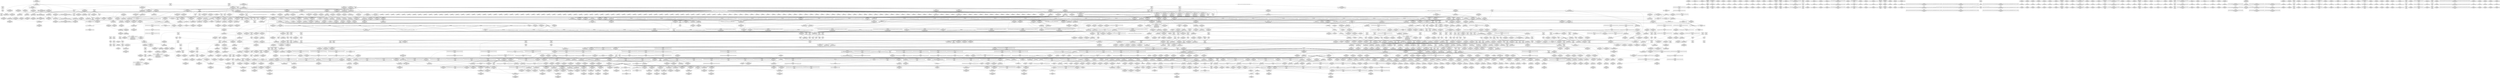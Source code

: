 digraph {
	CE0x57de230 [shape=record,shape=Mrecord,label="{CE0x57de230|i64*_getelementptr_inbounds_(_31_x_i64_,_31_x_i64_*___llvm_gcov_ctr43150,_i64_0,_i64_21)|*Constant*|*SummSource*}"]
	CE0x4a900b0 [shape=record,shape=Mrecord,label="{CE0x4a900b0|i64*_getelementptr_inbounds_(_31_x_i64_,_31_x_i64_*___llvm_gcov_ctr43150,_i64_0,_i64_27)|*Constant*|*SummSink*}"]
	"CONST[source:1(input),value:2(dynamic)][purpose:{object}][SrcIdx:13]"
	CE0x4aeb0c0 [shape=record,shape=Mrecord,label="{CE0x4aeb0c0|tomoyo_mount_acl:if.end42|*SummSink*}"]
	CE0x71e1590 [shape=record,shape=Mrecord,label="{CE0x71e1590|tomoyo_mount_acl:tmp7|security/tomoyo/mount.c,94|*SummSource*}"]
	CE0x3be74d0 [shape=record,shape=Mrecord,label="{CE0x3be74d0|tomoyo_audit_mount_log:r|Function::tomoyo_audit_mount_log&Arg::r::|*SummSink*}"]
	CE0x71bfae0 [shape=record,shape=Mrecord,label="{CE0x71bfae0|tomoyo_mount_acl:requested_dev_name.0|*SummSink*}"]
	CE0x4bf9530 [shape=record,shape=Mrecord,label="{CE0x4bf9530|tomoyo_const_part_length:tmp4|security/tomoyo/util.c,624|*SummSource*}"]
	CE0x4b780f0 [shape=record,shape=Mrecord,label="{CE0x4b780f0|tomoyo_const_part_length:tmp7|security/tomoyo/util.c,625|*SummSink*}"]
	CE0x4931840 [shape=record,shape=Mrecord,label="{CE0x4931840|tomoyo_fill_path_info:tmp3|security/tomoyo/util.c,667}"]
	CE0x586ea20 [shape=record,shape=Mrecord,label="{CE0x586ea20|tomoyo_const_part_length:tmp39|security/tomoyo/util.c,644|*SummSink*}"]
	CE0x5c18160 [shape=record,shape=Mrecord,label="{CE0x5c18160|VOIDTB_TE:_CE_56,64_}"]
	CE0x5b77710 [shape=record,shape=Mrecord,label="{CE0x5b77710|tomoyo_mount_acl:tmp123|security/tomoyo/mount.c,163|*SummSource*}"]
	CE0x5771ff0 [shape=record,shape=Mrecord,label="{CE0x5771ff0|tomoyo_const_part_length:while.body}"]
	CE0x739a640 [shape=record,shape=Mrecord,label="{CE0x739a640|tomoyo_mount_acl:call|security/tomoyo/mount.c,93}"]
	CE0x5767f10 [shape=record,shape=Mrecord,label="{CE0x5767f10|tomoyo_mount_acl:tmp73|*SummSink*}"]
	CE0x5a9dc20 [shape=record,shape=Mrecord,label="{CE0x5a9dc20|i64_40|*Constant*|*SummSink*}"]
	CE0x572fd30 [shape=record,shape=Mrecord,label="{CE0x572fd30|tomoyo_const_part_length:incdec.ptr10|security/tomoyo/util.c,640}"]
	CE0x4933140 [shape=record,shape=Mrecord,label="{CE0x4933140|tomoyo_const_part_length:sw.epilog|*SummSource*}"]
	CE0x7474710 [shape=record,shape=Mrecord,label="{CE0x7474710|tomoyo_mount_acl:tmp57|security/tomoyo/mount.c,119}"]
	CE0x7120790 [shape=record,shape=Mrecord,label="{CE0x7120790|i32_2|*Constant*|*SummSource*}"]
	CE0x5799390 [shape=record,shape=Mrecord,label="{CE0x5799390|GLOBAL:kfree|*Constant*|*SummSource*}"]
	CE0x5806570 [shape=record,shape=Mrecord,label="{CE0x5806570|GLOBAL:tomoyo_fill_path_info|*Constant*|*SummSink*}"]
	CE0x4b871c0 [shape=record,shape=Mrecord,label="{CE0x4b871c0|tomoyo_mount_acl:tmp|*SummSource*}"]
	CE0x74302b0 [shape=record,shape=Mrecord,label="{CE0x74302b0|i8**_getelementptr_inbounds_(_7_x_i8*_,_7_x_i8*_*_tomoyo_mounts,_i32_0,_i64_0)|*Constant*|*SummSink*}"]
	CE0x5b1f620 [shape=record,shape=Mrecord,label="{CE0x5b1f620|tomoyo_fill_path_info:is_dir|security/tomoyo/util.c,667|*SummSink*}"]
	CE0x73b4070 [shape=record,shape=Mrecord,label="{CE0x73b4070|i64_16|*Constant*|*SummSource*}"]
	CE0x3d0dad0 [shape=record,shape=Mrecord,label="{CE0x3d0dad0|tomoyo_mount_acl:tmp69|security/tomoyo/mount.c,126}"]
	CE0x4a44350 [shape=record,shape=Mrecord,label="{CE0x4a44350|tomoyo_const_part_length:tmp21|security/tomoyo/util.c,631|*SummSource*}"]
	CE0x4aa3d90 [shape=record,shape=Mrecord,label="{CE0x4aa3d90|i32_4|*Constant*}"]
	CE0x4d0f000 [shape=record,shape=Mrecord,label="{CE0x4d0f000|tomoyo_audit_mount_log:tmp3|*SummSource*}"]
	CE0x57dc560 [shape=record,shape=Mrecord,label="{CE0x57dc560|tomoyo_fill_path_info:is_patterned|security/tomoyo/util.c,668|*SummSink*}"]
	CE0x5a4a4d0 [shape=record,shape=Mrecord,label="{CE0x5a4a4d0|VOIDTB_TE:_CE_186,187_}"]
	CE0x5bcd930 [shape=record,shape=Mrecord,label="{CE0x5bcd930|i64*_getelementptr_inbounds_(_5_x_i64_,_5_x_i64_*___llvm_gcov_ctr28130,_i64_0,_i64_4)|*Constant*}"]
	CE0x5cc6d60 [shape=record,shape=Mrecord,label="{CE0x5cc6d60|tomoyo_mount_acl:entry|*SummSink*}"]
	CE0x4a90420 [shape=record,shape=Mrecord,label="{CE0x4a90420|tomoyo_const_part_length:tmp47|security/tomoyo/util.c,646|*SummSource*}"]
	CE0x7465220 [shape=record,shape=Mrecord,label="{CE0x7465220|tomoyo_mount_acl:path2|security/tomoyo/mount.c,100}"]
	CE0x738ce20 [shape=record,shape=Mrecord,label="{CE0x738ce20|tomoyo_mount_acl:tmp44|security/tomoyo/mount.c,112}"]
	CE0x5d19990 [shape=record,shape=Mrecord,label="{CE0x5d19990|0:_%struct.tomoyo_obj_info*,_24:_%struct.tomoyo_path_info*,_32:_%struct.tomoyo_path_info*,_40:_%struct.tomoyo_path_info*,_48:_i64,_56:_i32,_72:_i8,_:_CMRE_27,28_}"]
	CE0x73ba310 [shape=record,shape=Mrecord,label="{CE0x73ba310|i64_7|*Constant*|*SummSource*}"]
	CE0x4ae00a0 [shape=record,shape=Mrecord,label="{CE0x4ae00a0|tomoyo_const_part_length:tmp48|security/tomoyo/util.c,649|*SummSink*}"]
	CE0x73bbb10 [shape=record,shape=Mrecord,label="{CE0x73bbb10|tomoyo_mount_acl:tmp20|security/tomoyo/mount.c,110|*SummSource*}"]
	CE0x5818ae0 [shape=record,shape=Mrecord,label="{CE0x5818ae0|tomoyo_fill_path_info:ptr|Function::tomoyo_fill_path_info&Arg::ptr::|*SummSource*}"]
	CE0x7248fc0 [shape=record,shape=Mrecord,label="{CE0x7248fc0|i64*_getelementptr_inbounds_(_31_x_i64_,_31_x_i64_*___llvm_gcov_ctr43150,_i64_0,_i64_30)|*Constant*}"]
	CE0x73b69e0 [shape=record,shape=Mrecord,label="{CE0x73b69e0|tomoyo_mount_acl:if.else15|*SummSink*}"]
	CE0x5839120 [shape=record,shape=Mrecord,label="{CE0x5839120|i64*_getelementptr_inbounds_(_63_x_i64_,_63_x_i64_*___llvm_gcov_ctr1275,_i64_0,_i64_31)|*Constant*}"]
	CE0x738ee20 [shape=record,shape=Mrecord,label="{CE0x738ee20|i64_14|*Constant*|*SummSource*}"]
	CE0x57b99b0 [shape=record,shape=Mrecord,label="{CE0x57b99b0|i32_1|*Constant*}"]
	CE0x4939250 [shape=record,shape=Mrecord,label="{CE0x4939250|i64*_getelementptr_inbounds_(_31_x_i64_,_31_x_i64_*___llvm_gcov_ctr43150,_i64_0,_i64_29)|*Constant*|*SummSink*}"]
	CE0x5b1fed0 [shape=record,shape=Mrecord,label="{CE0x5b1fed0|tomoyo_fill_path_info:const_len6|security/tomoyo/util.c,668|*SummSource*}"]
	CE0x3ce4be0 [shape=record,shape=Mrecord,label="{CE0x3ce4be0|tomoyo_audit_mount_log:dev|security/tomoyo/mount.c,31}"]
	CE0x49e1450 [shape=record,shape=Mrecord,label="{CE0x49e1450|tomoyo_const_part_length:tmp20|security/tomoyo/util.c,628|*SummSink*}"]
	CE0x3e013b0 [shape=record,shape=Mrecord,label="{CE0x3e013b0|tomoyo_mount_acl:tmp130|security/tomoyo/mount.c,168|*SummSink*}"]
	CE0x5cdcfc0 [shape=record,shape=Mrecord,label="{CE0x5cdcfc0|i64*_getelementptr_inbounds_(_31_x_i64_,_31_x_i64_*___llvm_gcov_ctr43150,_i64_0,_i64_9)|*Constant*|*SummSink*}"]
	CE0x3ce5710 [shape=record,shape=Mrecord,label="{CE0x3ce5710|tomoyo_mount_acl:tmp133|security/tomoyo/mount.c,171}"]
	CE0x738e510 [shape=record,shape=Mrecord,label="{CE0x738e510|16:_%struct.dentry*,_:_SCMRE_32,40_|*MultipleSource*|security/tomoyo/mount.c,79|security/tomoyo/mount.c, 79|security/tomoyo/mount.c, 80|security/tomoyo/mount.c,79}"]
	CE0x5cc63a0 [shape=record,shape=Mrecord,label="{CE0x5cc63a0|tomoyo_mount_acl:tobool25|security/tomoyo/mount.c,126|*SummSource*}"]
	CE0x4922110 [shape=record,shape=Mrecord,label="{CE0x4922110|tomoyo_mount_acl:tmp98|security/tomoyo/mount.c,139}"]
	CE0x5818cb0 [shape=record,shape=Mrecord,label="{CE0x5818cb0|0:_%struct.tomoyo_obj_info*,_24:_%struct.tomoyo_path_info*,_32:_%struct.tomoyo_path_info*,_40:_%struct.tomoyo_path_info*,_48:_i64,_56:_i32,_72:_i8,_:_CMRE_41,42_}"]
	CE0x73bff40 [shape=record,shape=Mrecord,label="{CE0x73bff40|i8**_getelementptr_inbounds_(_7_x_i8*_,_7_x_i8*_*_tomoyo_mounts,_i32_0,_i64_3)|*Constant*}"]
	CE0x73f5070 [shape=record,shape=Mrecord,label="{CE0x73f5070|tomoyo_mount_acl:tmp31|security/tomoyo/mount.c,113|*SummSink*}"]
	CE0x49dd0d0 [shape=record,shape=Mrecord,label="{CE0x49dd0d0|tomoyo_const_part_length:tmp10|security/tomoyo/util.c,626}"]
	CE0x57edf20 [shape=record,shape=Mrecord,label="{CE0x57edf20|i64*_getelementptr_inbounds_(_63_x_i64_,_63_x_i64_*___llvm_gcov_ctr1275,_i64_0,_i64_32)|*Constant*|*SummSource*}"]
	CE0x4b6e000 [shape=record,shape=Mrecord,label="{CE0x4b6e000|i32_92|*Constant*}"]
	CE0x49c40c0 [shape=record,shape=Mrecord,label="{CE0x49c40c0|tomoyo_mount_acl:tobool40|security/tomoyo/mount.c,138|*SummSource*}"]
	CE0x742aeb0 [shape=record,shape=Mrecord,label="{CE0x742aeb0|tomoyo_const_part_length:tmp2|security/tomoyo/util.c,624}"]
	CE0x5cc2c30 [shape=record,shape=Mrecord,label="{CE0x5cc2c30|i8*_getelementptr_inbounds_(_27_x_i8_,_27_x_i8_*_.str870,_i32_0,_i32_0)|*Constant*|*SummSource*}"]
	CE0x7410210 [shape=record,shape=Mrecord,label="{CE0x7410210|tomoyo_mount_acl:tmp29|security/tomoyo/mount.c,112}"]
	CE0x7391fa0 [shape=record,shape=Mrecord,label="{CE0x7391fa0|tomoyo_mount_acl:cmp|security/tomoyo/mount.c,110|*SummSink*}"]
	CE0x5af20a0 [shape=record,shape=Mrecord,label="{CE0x5af20a0|__llvm_gcov_indirect_counter_increment114:tmp1|*SummSource*}"]
	CE0x7392290 [shape=record,shape=Mrecord,label="{CE0x7392290|i32_3|*Constant*|*SummSource*}"]
	CE0x4bf6620 [shape=record,shape=Mrecord,label="{CE0x4bf6620|GLOBAL:__llvm_gcov_ctr43150|Global_var:__llvm_gcov_ctr43150|*SummSink*}"]
	CE0x72e7a70 [shape=record,shape=Mrecord,label="{CE0x72e7a70|tomoyo_mount_acl:if.else43}"]
	CE0x5934370 [shape=record,shape=Mrecord,label="{CE0x5934370|tomoyo_mount_acl:if.end38|*SummSource*}"]
	CE0x57de2e0 [shape=record,shape=Mrecord,label="{CE0x57de2e0|i64*_getelementptr_inbounds_(_31_x_i64_,_31_x_i64_*___llvm_gcov_ctr43150,_i64_0,_i64_21)|*Constant*|*SummSink*}"]
	CE0x5a9da40 [shape=record,shape=Mrecord,label="{CE0x5a9da40|tomoyo_mount_acl:tmp94|security/tomoyo/mount.c,138|*SummSource*}"]
	CE0x581b3b0 [shape=record,shape=Mrecord,label="{CE0x581b3b0|i64_8|*Constant*}"]
	CE0x3f4f420 [shape=record,shape=Mrecord,label="{CE0x3f4f420|tomoyo_fill_path_info:tmp6|security/tomoyo/util.c,667|*SummSink*}"]
	CE0x73bcd80 [shape=record,shape=Mrecord,label="{CE0x73bcd80|tomoyo_mount_acl:tmp20|security/tomoyo/mount.c,110|*SummSink*}"]
	CE0x5cc6950 [shape=record,shape=Mrecord,label="{CE0x5cc6950|i64*_getelementptr_inbounds_(_63_x_i64_,_63_x_i64_*___llvm_gcov_ctr1275,_i64_0,_i64_29)|*Constant*|*SummSink*}"]
	CE0x587d250 [shape=record,shape=Mrecord,label="{CE0x587d250|tomoyo_const_part_length:conv24|security/tomoyo/util.c,644|*SummSource*}"]
	CE0x7207b60 [shape=record,shape=Mrecord,label="{CE0x7207b60|tomoyo_mount_acl:tmp93|security/tomoyo/mount.c,136|*SummSource*}"]
	CE0x581eea0 [shape=record,shape=Mrecord,label="{CE0x581eea0|tomoyo_mount_acl:tmp30|security/tomoyo/mount.c,113|*SummSink*}"]
	CE0x5a389e0 [shape=record,shape=Mrecord,label="{CE0x5a389e0|i64_25|*Constant*|*SummSource*}"]
	CE0x57ee050 [shape=record,shape=Mrecord,label="{CE0x57ee050|tomoyo_mount_acl:tmp76|*SummSink*}"]
	CE0x4bd1470 [shape=record,shape=Mrecord,label="{CE0x4bd1470|tomoyo_fill_path_info:tmp8|security/tomoyo/util.c,667|*SummSource*}"]
	CE0x48e3540 [shape=record,shape=Mrecord,label="{CE0x48e3540|tomoyo_mount_acl:if.then26|*SummSink*}"]
	CE0x5b0fcf0 [shape=record,shape=Mrecord,label="{CE0x5b0fcf0|tomoyo_mount_acl:tmp101|security/tomoyo/mount.c,142}"]
	CE0x729af30 [shape=record,shape=Mrecord,label="{CE0x729af30|tomoyo_mount_acl:tmp125|security/tomoyo/mount.c,163|*SummSource*}"]
	CE0x4b70f30 [shape=record,shape=Mrecord,label="{CE0x4b70f30|tomoyo_mount_acl:tmp86|security/tomoyo/mount.c,132}"]
	CE0x574f660 [shape=record,shape=Mrecord,label="{CE0x574f660|tomoyo_const_part_length:sw.bb|*SummSource*}"]
	CE0x57d7520 [shape=record,shape=Mrecord,label="{CE0x57d7520|tomoyo_mount_acl:need_dev.2|*SummSource*}"]
	CE0x5c06f40 [shape=record,shape=Mrecord,label="{CE0x5c06f40|tomoyo_mount_acl:name52|security/tomoyo/mount.c,152|*SummSink*}"]
	CE0x3e01880 [shape=record,shape=Mrecord,label="{CE0x3e01880|tomoyo_mount_acl:tmp131|security/tomoyo/mount.c,168|*SummSource*}"]
	CE0x49387f0 [shape=record,shape=Mrecord,label="{CE0x49387f0|tomoyo_const_part_length:tmp49|security/tomoyo/util.c,649|*SummSink*}"]
	CE0x716c750 [shape=record,shape=Mrecord,label="{CE0x716c750|tomoyo_const_part_length:retval.0|*SummSource*}"]
	CE0x59c81c0 [shape=record,shape=Mrecord,label="{CE0x59c81c0|0:_%struct.tomoyo_obj_info*,_24:_%struct.tomoyo_path_info*,_32:_%struct.tomoyo_path_info*,_40:_%struct.tomoyo_path_info*,_48:_i64,_56:_i32,_72:_i8,_:_CMRE_64,72_|*MultipleSource*|Function::tomoyo_mount_acl&Arg::r::|security/tomoyo/mount.c,90}"]
	CE0x74586a0 [shape=record,shape=Mrecord,label="{CE0x74586a0|i64_20|*Constant*|*SummSink*}"]
	CE0x3e01340 [shape=record,shape=Mrecord,label="{CE0x3e01340|tomoyo_mount_acl:tmp130|security/tomoyo/mount.c,168|*SummSource*}"]
	CE0x4c08f30 [shape=record,shape=Mrecord,label="{CE0x4c08f30|__llvm_gcov_indirect_counter_increment114:predecessor|Function::__llvm_gcov_indirect_counter_increment114&Arg::predecessor::}"]
	CE0x587dd30 [shape=record,shape=Mrecord,label="{CE0x587dd30|tomoyo_mount_acl:if.then68|*SummSink*}"]
	CE0x7118440 [shape=record,shape=Mrecord,label="{CE0x7118440|tomoyo_mount_acl:if.then23|*SummSource*}"]
	CE0x4d0ed30 [shape=record,shape=Mrecord,label="{CE0x4d0ed30|tomoyo_const_part_length:conv2|security/tomoyo/util.c,627|*SummSource*}"]
	CE0x579f7e0 [shape=record,shape=Mrecord,label="{CE0x579f7e0|tomoyo_mount_acl:if.end51|*SummSink*}"]
	CE0x4969500 [shape=record,shape=Mrecord,label="{CE0x4969500|tomoyo_mount_acl:param59|security/tomoyo/mount.c,158|*SummSource*}"]
	CE0x59ca840 [shape=record,shape=Mrecord,label="{CE0x59ca840|tomoyo_fill_path_info:tmp9|security/tomoyo/util.c,667|*SummSource*}"]
	CE0x58c0960 [shape=record,shape=Mrecord,label="{CE0x58c0960|i64*_getelementptr_inbounds_(_31_x_i64_,_31_x_i64_*___llvm_gcov_ctr43150,_i64_0,_i64_26)|*Constant*|*SummSource*}"]
	"CONST[source:0(mediator),value:2(dynamic)][purpose:{object}][SnkIdx:2]"
	CE0x5d13c40 [shape=record,shape=Mrecord,label="{CE0x5d13c40|tomoyo_mount_acl:r|Function::tomoyo_mount_acl&Arg::r::|*SummSink*}"]
	CE0x576b160 [shape=record,shape=Mrecord,label="{CE0x576b160|tomoyo_const_part_length:sw.bb9}"]
	CE0x5828b40 [shape=record,shape=Mrecord,label="{CE0x5828b40|GLOBAL:tomoyo_encode|*Constant*|*SummSource*}"]
	CE0x4b5ce40 [shape=record,shape=Mrecord,label="{CE0x4b5ce40|tomoyo_mount_acl:tmp70|security/tomoyo/mount.c,128}"]
	CE0x5af1b40 [shape=record,shape=Mrecord,label="{CE0x5af1b40|tomoyo_mount_acl:tobool48|security/tomoyo/mount.c,147|*SummSource*}"]
	CE0x4bfbc50 [shape=record,shape=Mrecord,label="{CE0x4bfbc50|i64**_getelementptr_inbounds_(_3_x_i64*_,_3_x_i64*_*___llvm_gcda_edge_table44,_i64_0,_i64_1)|*Constant*|*SummSink*}"]
	CE0x582dc10 [shape=record,shape=Mrecord,label="{CE0x582dc10|tomoyo_mount_acl:tmp5|security/tomoyo/mount.c,94|*SummSink*}"]
	CE0x3d0dc30 [shape=record,shape=Mrecord,label="{CE0x3d0dc30|tomoyo_mount_acl:tmp69|security/tomoyo/mount.c,126|*SummSource*}"]
	CE0x579c4d0 [shape=record,shape=Mrecord,label="{CE0x579c4d0|tomoyo_mount_acl:tmp107|security/tomoyo/mount.c,145|*SummSink*}"]
	CE0x729ad30 [shape=record,shape=Mrecord,label="{CE0x729ad30|tomoyo_mount_acl:tmp124|security/tomoyo/mount.c,163|*SummSink*}"]
	CE0x4b877a0 [shape=record,shape=Mrecord,label="{CE0x4b877a0|tomoyo_mount_acl:call39|security/tomoyo/mount.c,137|*SummSink*}"]
	CE0x7448bc0 [shape=record,shape=Mrecord,label="{CE0x7448bc0|tomoyo_mount_acl:tmp41|security/tomoyo/mount.c,112}"]
	"CONST[source:1(input),value:2(dynamic)][purpose:{object}][SrcIdx:14]"
	CE0x746d330 [shape=record,shape=Mrecord,label="{CE0x746d330|i64_21|*Constant*|*SummSink*}"]
	CE0x71e1490 [shape=record,shape=Mrecord,label="{CE0x71e1490|i64*_getelementptr_inbounds_(_63_x_i64_,_63_x_i64_*___llvm_gcov_ctr1275,_i64_0,_i64_3)|*Constant*}"]
	CE0x5828650 [shape=record,shape=Mrecord,label="{CE0x5828650|GLOBAL:tomoyo_encode|*Constant*}"]
	CE0x3d3a5e0 [shape=record,shape=Mrecord,label="{CE0x3d3a5e0|tomoyo_mount_acl:tmp134|security/tomoyo/mount.c,171|*SummSource*}"]
	CE0x73aeb40 [shape=record,shape=Mrecord,label="{CE0x73aeb40|tomoyo_mount_acl:tmp110|security/tomoyo/mount.c,147|*SummSink*}"]
	CE0x3f4f7d0 [shape=record,shape=Mrecord,label="{CE0x3f4f7d0|0:_%struct.tomoyo_obj_info*,_24:_%struct.tomoyo_path_info*,_32:_%struct.tomoyo_path_info*,_40:_%struct.tomoyo_path_info*,_48:_i64,_56:_i32,_72:_i8,_:_CMRE_46,47_}"]
	CE0x48c1a70 [shape=record,shape=Mrecord,label="{CE0x48c1a70|i64*_getelementptr_inbounds_(_63_x_i64_,_63_x_i64_*___llvm_gcov_ctr1275,_i64_0,_i64_39)|*Constant*|*SummSink*}"]
	CE0x3b13d80 [shape=record,shape=Mrecord,label="{CE0x3b13d80|i1_false|*Constant*}"]
	CE0x57b8e90 [shape=record,shape=Mrecord,label="{CE0x57b8e90|tomoyo_mount_acl:name52|security/tomoyo/mount.c,152}"]
	CE0x73be700 [shape=record,shape=Mrecord,label="{CE0x73be700|i64*_getelementptr_inbounds_(_63_x_i64_,_63_x_i64_*___llvm_gcov_ctr1275,_i64_0,_i64_9)|*Constant*|*SummSink*}"]
	CE0x7403690 [shape=record,shape=Mrecord,label="{CE0x7403690|tomoyo_mount_acl:tmp31|security/tomoyo/mount.c,113|*SummSource*}"]
	CE0x4c01440 [shape=record,shape=Mrecord,label="{CE0x4c01440|tomoyo_const_part_length:tmp11|security/tomoyo/util.c,626}"]
	CE0x5be4050 [shape=record,shape=Mrecord,label="{CE0x5be4050|GLOBAL:path_put|*Constant*|*SummSource*}"]
	CE0x571e760 [shape=record,shape=Mrecord,label="{CE0x571e760|tomoyo_audit_mount_log:mount2|security/tomoyo/mount.c,32|*SummSink*}"]
	CE0x5a26b70 [shape=record,shape=Mrecord,label="{CE0x5a26b70|tomoyo_fill_path_info:is_dir|security/tomoyo/util.c,667}"]
	CE0x746b210 [shape=record,shape=Mrecord,label="{CE0x746b210|tomoyo_mount_acl:tmp54|security/tomoyo/mount.c,117|*SummSink*}"]
	CE0x3c4bce0 [shape=record,shape=Mrecord,label="{CE0x3c4bce0|i64_34|*Constant*|*SummSink*}"]
	CE0x5824c30 [shape=record,shape=Mrecord,label="{CE0x5824c30|0:_i8*,_8:_i32,_12:_i16,_14:_i8,_15:_i8,_:_SCMRE_8,12_|*MultipleSource*|security/tomoyo/mount.c, 87|security/tomoyo/mount.c, 85|security/tomoyo/mount.c,96|security/tomoyo/mount.c, 86}"]
	CE0x5829df0 [shape=record,shape=Mrecord,label="{CE0x5829df0|tomoyo_mount_acl:tmp9|security/tomoyo/mount.c,95|*SummSink*}"]
	CE0x57b9ba0 [shape=record,shape=Mrecord,label="{CE0x57b9ba0|tomoyo_fill_path_info:idxprom|security/tomoyo/util.c,667}"]
	CE0x73a0b10 [shape=record,shape=Mrecord,label="{CE0x73a0b10|i64_16|*Constant*}"]
	CE0x4985d00 [shape=record,shape=Mrecord,label="{CE0x4985d00|tomoyo_mount_acl:tmp103|security/tomoyo/mount.c,144|*SummSource*}"]
	CE0x73e6300 [shape=record,shape=Mrecord,label="{CE0x73e6300|tomoyo_mount_acl:tmp108|security/tomoyo/mount.c,147}"]
	CE0x589fe30 [shape=record,shape=Mrecord,label="{CE0x589fe30|0:_%struct.tomoyo_obj_info*,_24:_%struct.tomoyo_path_info*,_32:_%struct.tomoyo_path_info*,_40:_%struct.tomoyo_path_info*,_48:_i64,_56:_i32,_72:_i8,_:_CMRE_55,56_}"]
	CE0x3c03620 [shape=record,shape=Mrecord,label="{CE0x3c03620|tomoyo_mount_acl:tmp62|security/tomoyo/mount.c,122}"]
	CE0x4beb1b0 [shape=record,shape=Mrecord,label="{CE0x4beb1b0|tomoyo_mount_acl:cmp66|security/tomoyo/mount.c,163|*SummSink*}"]
	CE0x4b48560 [shape=record,shape=Mrecord,label="{CE0x4b48560|tomoyo_const_part_length:tmp28|security/tomoyo/util.c,641|*SummSource*}"]
	CE0x3cc8750 [shape=record,shape=Mrecord,label="{CE0x3cc8750|tomoyo_audit_mount_log:mount5|security/tomoyo/mount.c,33|*SummSink*}"]
	CE0x582b830 [shape=record,shape=Mrecord,label="{CE0x582b830|tomoyo_mount_acl:tmp64|security/tomoyo/mount.c,123|*SummSink*}"]
	CE0x4bf6730 [shape=record,shape=Mrecord,label="{CE0x4bf6730|tomoyo_const_part_length:tmp3|security/tomoyo/util.c,624|*SummSource*}"]
	CE0x73e1070 [shape=record,shape=Mrecord,label="{CE0x73e1070|i64_12|*Constant*}"]
	CE0x3e4ac10 [shape=record,shape=Mrecord,label="{CE0x3e4ac10|i32_1|*Constant*}"]
	CE0x73b6540 [shape=record,shape=Mrecord,label="{CE0x73b6540|tomoyo_mount_acl:tmp15|security/tomoyo/mount.c,102|*SummSink*}"]
	CE0x490d1b0 [shape=record,shape=Mrecord,label="{CE0x490d1b0|i64*_getelementptr_inbounds_(_63_x_i64_,_63_x_i64_*___llvm_gcov_ctr1275,_i64_0,_i64_30)|*Constant*}"]
	CE0x5af2200 [shape=record,shape=Mrecord,label="{CE0x5af2200|tomoyo_mount_acl:tmp131|security/tomoyo/mount.c,168|*SummSink*}"]
	CE0x5a263b0 [shape=record,shape=Mrecord,label="{CE0x5a263b0|tomoyo_audit_mount_log:tmp5|security/tomoyo/mount.c,31|*SummSink*}"]
	CE0x5d4dfd0 [shape=record,shape=Mrecord,label="{CE0x5d4dfd0|i32_-1|*Constant*|*SummSink*}"]
	CE0x71a0140 [shape=record,shape=Mrecord,label="{CE0x71a0140|i64_38|*Constant*}"]
	CE0x7472840 [shape=record,shape=Mrecord,label="{CE0x7472840|tomoyo_mount_acl:tmp58|security/tomoyo/mount.c,119|*SummSink*}"]
	CE0x4c014e0 [shape=record,shape=Mrecord,label="{CE0x4c014e0|tomoyo_const_part_length:tmp11|security/tomoyo/util.c,626|*SummSource*}"]
	CE0x7469ff0 [shape=record,shape=Mrecord,label="{CE0x7469ff0|tomoyo_mount_acl:tmp54|security/tomoyo/mount.c,117|*SummSource*}"]
	CE0x5d4bfb0 [shape=record,shape=Mrecord,label="{CE0x5d4bfb0|tomoyo_fill_path_info:tmp10}"]
	CE0x5b56bc0 [shape=record,shape=Mrecord,label="{CE0x5b56bc0|tomoyo_mount_acl:tmp116|security/tomoyo/mount.c,152|*SummSink*}"]
	CE0x5cdf400 [shape=record,shape=Mrecord,label="{CE0x5cdf400|tomoyo_const_part_length:cmp3|security/tomoyo/util.c,627|*SummSource*}"]
	CE0x5a4a8b0 [shape=record,shape=Mrecord,label="{CE0x5a4a8b0|VOIDTB_TE:_CE_182,183_}"]
	CE0x4932fb0 [shape=record,shape=Mrecord,label="{CE0x4932fb0|tomoyo_const_part_length:if.then5|*SummSink*}"]
	CE0x58c0d80 [shape=record,shape=Mrecord,label="{CE0x58c0d80|tomoyo_const_part_length:tmp45|security/tomoyo/util.c,645|*SummSource*}"]
	CE0x49662d0 [shape=record,shape=Mrecord,label="{CE0x49662d0|_call_void_kfree(i8*_%requested_dir_name.0)_#9,_!dbg_!39057|security/tomoyo/mount.c,166|*SummSink*}"]
	CE0x5d0ff90 [shape=record,shape=Mrecord,label="{CE0x5d0ff90|i32_8|*Constant*|*SummSink*}"]
	CE0x4bd5e60 [shape=record,shape=Mrecord,label="{CE0x4bd5e60|GLOBAL:__llvm_gcov_ctr28130|Global_var:__llvm_gcov_ctr28130}"]
	CE0x57a5ec0 [shape=record,shape=Mrecord,label="{CE0x57a5ec0|i64_20|*Constant*}"]
	CE0x587d4c0 [shape=record,shape=Mrecord,label="{CE0x587d4c0|tomoyo_const_part_length:cmp25|security/tomoyo/util.c,644}"]
	CE0x5c1d6b0 [shape=record,shape=Mrecord,label="{CE0x5c1d6b0|VOIDTB_TE:_CE_104,112_}"]
	CE0x3cafb80 [shape=record,shape=Mrecord,label="{CE0x3cafb80|tomoyo_mount_acl:tmp97|security/tomoyo/mount.c,138|*SummSink*}"]
	CE0x70b91a0 [shape=record,shape=Mrecord,label="{CE0x70b91a0|tomoyo_fill_path_info:conv|security/tomoyo/util.c,664|*SummSource*}"]
	CE0x4a69cb0 [shape=record,shape=Mrecord,label="{CE0x4a69cb0|tomoyo_const_part_length:inc|security/tomoyo/util.c,628|*SummSource*}"]
	CE0x71e7200 [shape=record,shape=Mrecord,label="{CE0x71e7200|tomoyo_mount_acl:tmp82|security/tomoyo/mount.c,132}"]
	CE0x4950450 [shape=record,shape=Mrecord,label="{CE0x4950450|tomoyo_const_part_length:conv20|security/tomoyo/util.c,644}"]
	CE0x49ab300 [shape=record,shape=Mrecord,label="{CE0x49ab300|i64*_null|*Constant*}"]
	CE0x582b4a0 [shape=record,shape=Mrecord,label="{CE0x582b4a0|tomoyo_mount_acl:tmp4|security/tomoyo/mount.c,94|*SummSink*}"]
	CE0x4b6e580 [shape=record,shape=Mrecord,label="{CE0x4b6e580|tomoyo_audit_mount_log:name3|security/tomoyo/mount.c,32|*SummSource*}"]
	CE0x3ed4d30 [shape=record,shape=Mrecord,label="{CE0x3ed4d30|tomoyo_audit_mount_log:tmp1|*SummSink*}"]
	CE0x57703e0 [shape=record,shape=Mrecord,label="{CE0x57703e0|tomoyo_audit_mount_log:tmp9|security/tomoyo/mount.c,33}"]
	CE0x73c24d0 [shape=record,shape=Mrecord,label="{CE0x73c24d0|i64*_getelementptr_inbounds_(_63_x_i64_,_63_x_i64_*___llvm_gcov_ctr1275,_i64_0,_i64_9)|*Constant*|*SummSource*}"]
	CE0x583e420 [shape=record,shape=Mrecord,label="{CE0x583e420|i64_33|*Constant*|*SummSource*}"]
	CE0x59a6520 [shape=record,shape=Mrecord,label="{CE0x59a6520|tomoyo_fill_path_info:call11|security/tomoyo/util.c,669|*SummSink*}"]
	CE0x57ad140 [shape=record,shape=Mrecord,label="{CE0x57ad140|tomoyo_mount_acl:tmp128|security/tomoyo/mount.c,167}"]
	CE0x7387090 [shape=record,shape=Mrecord,label="{CE0x7387090|i64*_getelementptr_inbounds_(_63_x_i64_,_63_x_i64_*___llvm_gcov_ctr1275,_i64_0,_i64_3)|*Constant*|*SummSource*}"]
	CE0x4b8e6d0 [shape=record,shape=Mrecord,label="{CE0x4b8e6d0|i32_48|*Constant*|*SummSink*}"]
	CE0x4b878f0 [shape=record,shape=Mrecord,label="{CE0x4b878f0|tomoyo_mount_acl:tobool40|security/tomoyo/mount.c,138}"]
	CE0x5a90040 [shape=record,shape=Mrecord,label="{CE0x5a90040|tomoyo_mount_acl:tmp89|security/tomoyo/mount.c,132|*SummSource*}"]
	CE0x716c6e0 [shape=record,shape=Mrecord,label="{CE0x716c6e0|tomoyo_const_part_length:retval.0}"]
	CE0x5a1cf20 [shape=record,shape=Mrecord,label="{CE0x5a1cf20|i64_57|*Constant*}"]
	CE0x586e460 [shape=record,shape=Mrecord,label="{CE0x586e460|tomoyo_const_part_length:tmp38|security/tomoyo/util.c,644|*SummSource*}"]
	CE0x729b240 [shape=record,shape=Mrecord,label="{CE0x729b240|tomoyo_mount_acl:tmp125|security/tomoyo/mount.c,163|*SummSink*}"]
	CE0x4a01f00 [shape=record,shape=Mrecord,label="{CE0x4a01f00|tomoyo_mount_acl:if.else20|*SummSource*}"]
	CE0x57f6c10 [shape=record,shape=Mrecord,label="{CE0x57f6c10|tomoyo_mount_acl:param_type|security/tomoyo/mount.c,154|*SummSink*}"]
	CE0x71e6f30 [shape=record,shape=Mrecord,label="{CE0x71e6f30|i64_36|*Constant*}"]
	CE0x3cb9a40 [shape=record,shape=Mrecord,label="{CE0x3cb9a40|tomoyo_mount_acl:rdir|security/tomoyo/mount.c, 87}"]
	CE0x5c9def0 [shape=record,shape=Mrecord,label="{CE0x5c9def0|VOIDTB_TE:_CE_112,144_}"]
	CE0x3e00f50 [shape=record,shape=Mrecord,label="{CE0x3e00f50|tomoyo_const_part_length:tmp13|security/tomoyo/util.c,626|*SummSource*}"]
	CE0x5d4e0f0 [shape=record,shape=Mrecord,label="{CE0x5d4e0f0|tomoyo_mount_acl:tmp74}"]
	CE0x7381520 [shape=record,shape=Mrecord,label="{CE0x7381520|tomoyo_mount_acl:tmp8|security/tomoyo/mount.c,95|*SummSource*}"]
	CE0x4b59060 [shape=record,shape=Mrecord,label="{CE0x4b59060|tomoyo_const_part_length:lor.lhs.false}"]
	CE0x4a87af0 [shape=record,shape=Mrecord,label="{CE0x4a87af0|tomoyo_const_part_length:tmp18|security/tomoyo/util.c,627|*SummSink*}"]
	CE0x49e4a10 [shape=record,shape=Mrecord,label="{CE0x49e4a10|__llvm_gcov_indirect_counter_increment114:tmp5|*SummSource*}"]
	CE0x70b9210 [shape=record,shape=Mrecord,label="{CE0x70b9210|tomoyo_fill_path_info:conv|security/tomoyo/util.c,664|*SummSink*}"]
	CE0x5b56ec0 [shape=record,shape=Mrecord,label="{CE0x5b56ec0|tomoyo_mount_acl:tmp117|security/tomoyo/mount.c,152}"]
	CE0x7182630 [shape=record,shape=Mrecord,label="{CE0x7182630|tomoyo_fill_path_info:tmp7|security/tomoyo/util.c,667|*SummSink*}"]
	CE0x48ca5a0 [shape=record,shape=Mrecord,label="{CE0x48ca5a0|tomoyo_mount_acl:if.end69|*SummSink*}"]
	CE0x579c150 [shape=record,shape=Mrecord,label="{CE0x579c150|tomoyo_mount_acl:tmp107|security/tomoyo/mount.c,145}"]
	CE0x5d1bd80 [shape=record,shape=Mrecord,label="{CE0x5d1bd80|0:_%struct.tomoyo_obj_info*,_24:_%struct.tomoyo_path_info*,_32:_%struct.tomoyo_path_info*,_40:_%struct.tomoyo_path_info*,_48:_i64,_56:_i32,_72:_i8,_:_CMRE_31,32_}"]
	CE0x59c3320 [shape=record,shape=Mrecord,label="{CE0x59c3320|tomoyo_fill_path_info:tmp13|*LoadInst*|security/tomoyo/util.c,668|*SummSink*}"]
	CE0x57cf3f0 [shape=record,shape=Mrecord,label="{CE0x57cf3f0|tomoyo_mount_acl:need_dev.3}"]
	CE0x73a1fd0 [shape=record,shape=Mrecord,label="{CE0x73a1fd0|tomoyo_mount_acl:dir|Function::tomoyo_mount_acl&Arg::dir::|*SummSource*}"]
	CE0x4b72f80 [shape=record,shape=Mrecord,label="{CE0x4b72f80|tomoyo_audit_mount_log:mount|security/tomoyo/mount.c,31}"]
	CE0x58b0d20 [shape=record,shape=Mrecord,label="{CE0x58b0d20|tomoyo_mount_acl:tobool71|security/tomoyo/mount.c,171|*SummSink*}"]
	CE0x73b1590 [shape=record,shape=Mrecord,label="{CE0x73b1590|tomoyo_fill_path_info:sub|security/tomoyo/util.c,667|*SummSink*}"]
	CE0x5aa9180 [shape=record,shape=Mrecord,label="{CE0x5aa9180|tomoyo_audit_mount_log:name|security/tomoyo/mount.c,31}"]
	CE0x3cc8b60 [shape=record,shape=Mrecord,label="{CE0x3cc8b60|tomoyo_audit_mount_log:type|security/tomoyo/mount.c,33|*SummSink*}"]
	CE0x70bb670 [shape=record,shape=Mrecord,label="{CE0x70bb670|tomoyo_const_part_length:if.end18|*SummSink*}"]
	CE0x73aea30 [shape=record,shape=Mrecord,label="{CE0x73aea30|tomoyo_mount_acl:tmp110|security/tomoyo/mount.c,147|*SummSource*}"]
	CE0x4be0f00 [shape=record,shape=Mrecord,label="{CE0x4be0f00|tomoyo_const_part_length:tmp8|security/tomoyo/util.c,626}"]
	CE0x73be520 [shape=record,shape=Mrecord,label="{CE0x73be520|tomoyo_mount_acl:tmp23|security/tomoyo/mount.c,112|*SummSource*}"]
	CE0x4a442e0 [shape=record,shape=Mrecord,label="{CE0x4a442e0|tomoyo_const_part_length:tmp21|security/tomoyo/util.c,631|*SummSink*}"]
	CE0x3e014b0 [shape=record,shape=Mrecord,label="{CE0x3e014b0|_call_void_put_filesystem(%struct.file_system_type*_%fstype.3)_#9,_!dbg_!39062|security/tomoyo/mount.c,168}"]
	CE0x3b1fdf0 [shape=record,shape=Mrecord,label="{CE0x3b1fdf0|tomoyo_const_part_length:cmp12|security/tomoyo/util.c,641}"]
	CE0x4be18b0 [shape=record,shape=Mrecord,label="{CE0x4be18b0|i64**_getelementptr_inbounds_(_3_x_i64*_,_3_x_i64*_*___llvm_gcda_edge_table44,_i64_0,_i64_1)|*Constant*}"]
	CE0x5a1cfd0 [shape=record,shape=Mrecord,label="{CE0x5a1cfd0|i64_57|*Constant*|*SummSource*}"]
	CE0x3cc8aa0 [shape=record,shape=Mrecord,label="{CE0x3cc8aa0|tomoyo_audit_mount_log:type|security/tomoyo/mount.c,33|*SummSource*}"]
	CE0x5764ef0 [shape=record,shape=Mrecord,label="{CE0x5764ef0|tomoyo_mount_acl:dev_name.addr.0}"]
	CE0x73b9220 [shape=record,shape=Mrecord,label="{CE0x73b9220|tomoyo_mount_acl:tmp21|security/tomoyo/mount.c,110}"]
	CE0x73e6780 [shape=record,shape=Mrecord,label="{CE0x73e6780|tomoyo_mount_acl:tmp109|security/tomoyo/mount.c,147|*SummSource*}"]
	CE0x4a62c30 [shape=record,shape=Mrecord,label="{CE0x4a62c30|__llvm_gcov_indirect_counter_increment114:tmp6|*SummSink*}"]
	CE0x73b0660 [shape=record,shape=Mrecord,label="{CE0x73b0660|tomoyo_mount_acl:tmp15|security/tomoyo/mount.c,102}"]
	CE0x49a9340 [shape=record,shape=Mrecord,label="{CE0x49a9340|_call_void_mcount()_#3|*SummSink*}"]
	CE0x5d48c40 [shape=record,shape=Mrecord,label="{CE0x5d48c40|VOIDTB_TE:_CE_205,206_}"]
	CE0x745bdc0 [shape=record,shape=Mrecord,label="{CE0x745bdc0|tomoyo_mount_acl:tmp51|security/tomoyo/mount.c,117}"]
	CE0x586e690 [shape=record,shape=Mrecord,label="{CE0x586e690|tomoyo_const_part_length:tmp39|security/tomoyo/util.c,644}"]
	CE0x57abcd0 [shape=record,shape=Mrecord,label="{CE0x57abcd0|tomoyo_const_part_length:sw.bb|*SummSink*}"]
	CE0x57d71c0 [shape=record,shape=Mrecord,label="{CE0x57d71c0|tomoyo_mount_acl:fstype.1|*SummSink*}"]
	CE0x4a9b560 [shape=record,shape=Mrecord,label="{CE0x4a9b560|i64_47|*Constant*|*SummSink*}"]
	CE0x497d230 [shape=record,shape=Mrecord,label="{CE0x497d230|i64_6|*Constant*|*SummSource*}"]
	CE0x5a4b9e0 [shape=record,shape=Mrecord,label="{CE0x5a4b9e0|VOIDTB_TE:_CE_195,196_}"]
	CE0x5a4bae0 [shape=record,shape=Mrecord,label="{CE0x5a4bae0|VOIDTB_TE:_CE_193,194_}"]
	CE0x5805590 [shape=record,shape=Mrecord,label="{CE0x5805590|tomoyo_mount_acl:tmp37|security/tomoyo/mount.c,114|*SummSink*}"]
	CE0x5d56550 [shape=record,shape=Mrecord,label="{CE0x5d56550|0:_%struct.tomoyo_obj_info*,_24:_%struct.tomoyo_path_info*,_32:_%struct.tomoyo_path_info*,_40:_%struct.tomoyo_path_info*,_48:_i64,_56:_i32,_72:_i8,_:_CMRE_49,50_}"]
	CE0x7181c80 [shape=record,shape=Mrecord,label="{CE0x7181c80|tomoyo_mount_acl:need_dev53|security/tomoyo/mount.c,155|*SummSink*}"]
	CE0x5d0f590 [shape=record,shape=Mrecord,label="{CE0x5d0f590|VOIDTB_TE:_CE_96,104_}"]
	CE0x4c01050 [shape=record,shape=Mrecord,label="{CE0x4c01050|tomoyo_fill_path_info:conv3|security/tomoyo/util.c,666|*SummSource*}"]
	CE0x738fe90 [shape=record,shape=Mrecord,label="{CE0x738fe90|tomoyo_mount_acl:tmp18|security/tomoyo/mount.c,110|*SummSink*}"]
	CE0x4a88530 [shape=record,shape=Mrecord,label="{CE0x4a88530|i64_1|*Constant*}"]
	CE0x5791960 [shape=record,shape=Mrecord,label="{CE0x5791960|16:_%struct.dentry*,_:_SCMRE_0,1_|*MultipleSource*|security/tomoyo/mount.c,79|security/tomoyo/mount.c, 79|security/tomoyo/mount.c, 80|security/tomoyo/mount.c,79}"]
	CE0x7391c80 [shape=record,shape=Mrecord,label="{CE0x7391c80|GLOBAL:tomoyo_realpath_from_path|*Constant*}"]
	CE0x5a45ea0 [shape=record,shape=Mrecord,label="{CE0x5a45ea0|tomoyo_mount_acl:do.cond|*SummSink*}"]
	CE0x5770640 [shape=record,shape=Mrecord,label="{CE0x5770640|tomoyo_audit_mount_log:tmp9|security/tomoyo/mount.c,33|*SummSource*}"]
	CE0x582d720 [shape=record,shape=Mrecord,label="{CE0x582d720|GLOBAL:__llvm_gcov_ctr1275|Global_var:__llvm_gcov_ctr1275|*SummSource*}"]
	CE0x5757990 [shape=record,shape=Mrecord,label="{CE0x5757990|i64_37|*Constant*}"]
	CE0x7409560 [shape=record,shape=Mrecord,label="{CE0x7409560|tomoyo_mount_acl:tmp33|security/tomoyo/mount.c,113}"]
	CE0x5d26c50 [shape=record,shape=Mrecord,label="{CE0x5d26c50|VOIDTB_TE:_CE_209,210_}"]
	CE0x583f150 [shape=record,shape=Mrecord,label="{CE0x583f150|tomoyo_mount_acl:requested_dev_name.1|*SummSink*}"]
	CE0x586e960 [shape=record,shape=Mrecord,label="{CE0x586e960|tomoyo_const_part_length:tmp39|security/tomoyo/util.c,644|*SummSource*}"]
	CE0x4b8edd0 [shape=record,shape=Mrecord,label="{CE0x4b8edd0|tomoyo_const_part_length:tmp8|security/tomoyo/util.c,626|*SummSource*}"]
	CE0x4b6de70 [shape=record,shape=Mrecord,label="{CE0x4b6de70|tomoyo_const_part_length:conv2|security/tomoyo/util.c,627|*SummSink*}"]
	CE0x7207c70 [shape=record,shape=Mrecord,label="{CE0x7207c70|tomoyo_mount_acl:tmp93|security/tomoyo/mount.c,136|*SummSink*}"]
	CE0x58cb1d0 [shape=record,shape=Mrecord,label="{CE0x58cb1d0|tomoyo_mount_acl:tmp84|security/tomoyo/mount.c,132|*SummSink*}"]
	CE0x58906b0 [shape=record,shape=Mrecord,label="{CE0x58906b0|tomoyo_const_part_length:cmp25|security/tomoyo/util.c,644|*SummSink*}"]
	CE0x7450a60 [shape=record,shape=Mrecord,label="{CE0x7450a60|tomoyo_mount_acl:cmp13|security/tomoyo/mount.c,115}"]
	CE0x5c18660 [shape=record,shape=Mrecord,label="{CE0x5c18660|VOIDTB_TE:_CE_40,48_}"]
	CE0x48e71b0 [shape=record,shape=Mrecord,label="{CE0x48e71b0|tomoyo_mount_acl:if.end5|*SummSource*}"]
	CE0x49735a0 [shape=record,shape=Mrecord,label="{CE0x49735a0|tomoyo_const_part_length:tmp11|security/tomoyo/util.c,626|*SummSink*}"]
	CE0x5bcd2c0 [shape=record,shape=Mrecord,label="{CE0x5bcd2c0|tomoyo_mount_acl:tmp130|security/tomoyo/mount.c,168}"]
	CE0x49abbc0 [shape=record,shape=Mrecord,label="{CE0x49abbc0|__llvm_gcov_indirect_counter_increment114:counter|*SummSink*}"]
	CE0x716be20 [shape=record,shape=Mrecord,label="{CE0x716be20|tomoyo_const_part_length:tmp51|security/tomoyo/util.c,651|*SummSource*}"]
	CE0x3f613a0 [shape=record,shape=Mrecord,label="{CE0x3f613a0|__llvm_gcov_indirect_counter_increment114:entry|*SummSink*}"]
	CE0x746f990 [shape=record,shape=Mrecord,label="{CE0x746f990|tomoyo_mount_acl:tmp53|security/tomoyo/mount.c,117|*SummSink*}"]
	CE0x4c1c7c0 [shape=record,shape=Mrecord,label="{CE0x4c1c7c0|tomoyo_mount_acl:call65|security/tomoyo/mount.c,162|*SummSink*}"]
	CE0x3f612f0 [shape=record,shape=Mrecord,label="{CE0x3f612f0|__llvm_gcov_indirect_counter_increment114:entry|*SummSource*}"]
	CE0x49574e0 [shape=record,shape=Mrecord,label="{CE0x49574e0|tomoyo_mount_acl:path1|security/tomoyo/mount.c,136|*SummSource*}"]
	CE0x5cf07d0 [shape=record,shape=Mrecord,label="{CE0x5cf07d0|tomoyo_mount_acl:tmp66|security/tomoyo/mount.c,126}"]
	CE0x4c012d0 [shape=record,shape=Mrecord,label="{CE0x4c012d0|tomoyo_const_part_length:tmp12|security/tomoyo/util.c,626}"]
	CE0x5af1560 [shape=record,shape=Mrecord,label="{CE0x5af1560|tomoyo_mount_acl:dev_name.addr.0|*SummSink*}"]
	CE0x3f6cb20 [shape=record,shape=Mrecord,label="{CE0x3f6cb20|tomoyo_mount_acl:obj|security/tomoyo/mount.c, 79|*SummSink*}"]
	CE0x70fa180 [shape=record,shape=Mrecord,label="{CE0x70fa180|tomoyo_audit_mount_log:tmp8|security/tomoyo/mount.c,33|*SummSource*}"]
	CE0x5a47fd0 [shape=record,shape=Mrecord,label="{CE0x5a47fd0|VOIDTB_TE:_CE_188,189_}"]
	CE0x5a48c30 [shape=record,shape=Mrecord,label="{CE0x5a48c30|VOIDTB_TE:_CE_184,185_}"]
	CE0x4911d10 [shape=record,shape=Mrecord,label="{CE0x4911d10|tomoyo_mount_acl:tmp120|security/tomoyo/mount.c,163}"]
	CE0x7456870 [shape=record,shape=Mrecord,label="{CE0x7456870|tomoyo_mount_acl:tmp49|security/tomoyo/mount.c,117|*SummSink*}"]
	CE0x49eb0c0 [shape=record,shape=Mrecord,label="{CE0x49eb0c0|tomoyo_mount_acl:flags|Function::tomoyo_mount_acl&Arg::flags::}"]
	CE0x4bfa920 [shape=record,shape=Mrecord,label="{CE0x4bfa920|tomoyo_mount_acl:param56|security/tomoyo/mount.c,157|*SummSink*}"]
	CE0x5757490 [shape=record,shape=Mrecord,label="{CE0x5757490|GLOBAL:kern_path|*Constant*|*SummSource*}"]
	CE0x4beb220 [shape=record,shape=Mrecord,label="{CE0x4beb220|i64_54|*Constant*|*SummSource*}"]
	CE0x59a6670 [shape=record,shape=Mrecord,label="{CE0x59a6670|GLOBAL:full_name_hash|*Constant*}"]
	CE0x73ef490 [shape=record,shape=Mrecord,label="{CE0x73ef490|tomoyo_mount_acl:cmp11|security/tomoyo/mount.c,114|*SummSource*}"]
	CE0x5bbcd60 [shape=record,shape=Mrecord,label="{CE0x5bbcd60|tomoyo_fill_path_info:arrayidx|security/tomoyo/util.c,667|*SummSource*}"]
	CE0x58183c0 [shape=record,shape=Mrecord,label="{CE0x58183c0|tomoyo_fill_path_info:ptr|Function::tomoyo_fill_path_info&Arg::ptr::}"]
	CE0x5d19290 [shape=record,shape=Mrecord,label="{CE0x5d19290|0:_%struct.tomoyo_obj_info*,_24:_%struct.tomoyo_path_info*,_32:_%struct.tomoyo_path_info*,_40:_%struct.tomoyo_path_info*,_48:_i64,_56:_i32,_72:_i8,_:_CMRE_28,29_}"]
	CE0x7465320 [shape=record,shape=Mrecord,label="{CE0x7465320|tomoyo_mount_acl:tmp10|security/tomoyo/mount.c,100}"]
	CE0x497a980 [shape=record,shape=Mrecord,label="{CE0x497a980|tomoyo_fill_path_info:tmp2|*LoadInst*|security/tomoyo/util.c,663}"]
	CE0x4b487d0 [shape=record,shape=Mrecord,label="{CE0x4b487d0|tomoyo_const_part_length:conv14|security/tomoyo/util.c,641}"]
	CE0x5cd7ff0 [shape=record,shape=Mrecord,label="{CE0x5cd7ff0|tomoyo_audit_mount_log:flags|security/tomoyo/mount.c,34|*SummSink*}"]
	CE0x4bf96b0 [shape=record,shape=Mrecord,label="{CE0x4bf96b0|tomoyo_const_part_length:tmp5|security/tomoyo/util.c,624}"]
	CE0x48c1dd0 [shape=record,shape=Mrecord,label="{CE0x48c1dd0|tomoyo_mount_acl:tmp91|security/tomoyo/mount.c,133}"]
	CE0x5a53a90 [shape=record,shape=Mrecord,label="{CE0x5a53a90|VOIDTB_TE:_CE_172,173_}"]
	CE0x3f50640 [shape=record,shape=Mrecord,label="{CE0x3f50640|tomoyo_mount_acl:tobool44|security/tomoyo/mount.c,144}"]
	CE0x3b1ff20 [shape=record,shape=Mrecord,label="{CE0x3b1ff20|tomoyo_const_part_length:cmp12|security/tomoyo/util.c,641|*SummSource*}"]
	CE0x49e54d0 [shape=record,shape=Mrecord,label="{CE0x49e54d0|__llvm_gcov_indirect_counter_increment114:tmp6}"]
	CE0x58b24a0 [shape=record,shape=Mrecord,label="{CE0x58b24a0|tomoyo_const_part_length:tmp37|security/tomoyo/util.c,644|*SummSource*}"]
	CE0x5b57960 [shape=record,shape=Mrecord,label="{CE0x5b57960|tomoyo_mount_acl:tobool67|security/tomoyo/mount.c,167|*SummSource*}"]
	CE0x73ef090 [shape=record,shape=Mrecord,label="{CE0x73ef090|i64_13|*Constant*|*SummSink*}"]
	CE0x57709b0 [shape=record,shape=Mrecord,label="{CE0x57709b0|tomoyo_audit_mount_log:param7|security/tomoyo/mount.c,34}"]
	CE0x4beb750 [shape=record,shape=Mrecord,label="{CE0x4beb750|i64_53|*Constant*|*SummSink*}"]
	CE0x3c489d0 [shape=record,shape=Mrecord,label="{CE0x3c489d0|tomoyo_mount_acl:tobool36|security/tomoyo/mount.c,132|*SummSource*}"]
	CE0x3d0dd40 [shape=record,shape=Mrecord,label="{CE0x3d0dd40|tomoyo_mount_acl:tmp69|security/tomoyo/mount.c,126|*SummSink*}"]
	CE0x58cae50 [shape=record,shape=Mrecord,label="{CE0x58cae50|tomoyo_mount_acl:tmp84|security/tomoyo/mount.c,132}"]
	CE0x4b01800 [shape=record,shape=Mrecord,label="{CE0x4b01800|tomoyo_const_part_length:tmp48|security/tomoyo/util.c,649|*SummSource*}"]
	CE0x3c90e10 [shape=record,shape=Mrecord,label="{CE0x3c90e10|tomoyo_mount_acl:tmp62|security/tomoyo/mount.c,122|*SummSource*}"]
	CE0x57f71c0 [shape=record,shape=Mrecord,label="{CE0x57f71c0|i32_4|*Constant*}"]
	CE0x59d3ed0 [shape=record,shape=Mrecord,label="{CE0x59d3ed0|tomoyo_mount_acl:if.else|*SummSink*}"]
	CE0x73b4970 [shape=record,shape=Mrecord,label="{CE0x73b4970|tomoyo_mount_acl:tmp17|security/tomoyo/mount.c,103|*SummSink*}"]
	CE0x5b20850 [shape=record,shape=Mrecord,label="{CE0x5b20850|VOIDTB_TE:_CE_304,305_}"]
	CE0x73e2c70 [shape=record,shape=Mrecord,label="{CE0x73e2c70|i64_15|*Constant*|*SummSource*}"]
	CE0x5a47430 [shape=record,shape=Mrecord,label="{CE0x5a47430|VOIDTB_TE:_CE_223,224_}"]
	CE0x49e55b0 [shape=record,shape=Mrecord,label="{CE0x49e55b0|tomoyo_mount_acl:if.then68}"]
	CE0x57dbdd0 [shape=record,shape=Mrecord,label="{CE0x57dbdd0|tomoyo_fill_path_info:cmp8|security/tomoyo/util.c,668|*SummSource*}"]
	CE0x4a88440 [shape=record,shape=Mrecord,label="{CE0x4a88440|tomoyo_const_part_length:add29|security/tomoyo/util.c,646}"]
	CE0x578ea60 [shape=record,shape=Mrecord,label="{CE0x578ea60|i8_0|*Constant*}"]
	CE0x4b755c0 [shape=record,shape=Mrecord,label="{CE0x4b755c0|tomoyo_const_part_length:sw.epilog}"]
	CE0x57b0460 [shape=record,shape=Mrecord,label="{CE0x57b0460|tomoyo_const_part_length:tmp33|security/tomoyo/util.c,642|*SummSource*}"]
	CE0x5a4a0a0 [shape=record,shape=Mrecord,label="{CE0x5a4a0a0|VOIDTB_TE:_CE_160,161_}"]
	CE0x57ce030 [shape=record,shape=Mrecord,label="{CE0x57ce030|_call_void_mcount()_#3|*SummSource*}"]
	CE0x5a905a0 [shape=record,shape=Mrecord,label="{CE0x5a905a0|i64*_getelementptr_inbounds_(_63_x_i64_,_63_x_i64_*___llvm_gcov_ctr1275,_i64_0,_i64_39)|*Constant*}"]
	CE0x5a326b0 [shape=record,shape=Mrecord,label="{CE0x5a326b0|i64_24|*Constant*|*SummSink*}"]
	CE0x579bd80 [shape=record,shape=Mrecord,label="{CE0x579bd80|i64*_getelementptr_inbounds_(_63_x_i64_,_63_x_i64_*___llvm_gcov_ctr1275,_i64_0,_i64_46)|*Constant*|*SummSource*}"]
	CE0x5a3bf30 [shape=record,shape=Mrecord,label="{CE0x5a3bf30|tomoyo_fill_path_info:hash|security/tomoyo/util.c,669|*SummSource*}"]
	"CONST[source:1(input),value:2(dynamic)][purpose:{operation}][SrcIdx:16]"
	CE0x3d34720 [shape=record,shape=Mrecord,label="{CE0x3d34720|tomoyo_const_part_length:lor.lhs.false23|*SummSource*}"]
	CE0x73a4c00 [shape=record,shape=Mrecord,label="{CE0x73a4c00|tomoyo_mount_acl:path2|security/tomoyo/mount.c,100|*SummSource*}"]
	CE0x57307b0 [shape=record,shape=Mrecord,label="{CE0x57307b0|tomoyo_mount_acl:if.end5}"]
	CE0x5d65dc0 [shape=record,shape=Mrecord,label="{CE0x5d65dc0|VOIDTB_TE:_CE_219,220_}"]
	CE0x7457c40 [shape=record,shape=Mrecord,label="{CE0x7457c40|tomoyo_mount_acl:tmp48|security/tomoyo/mount.c,117}"]
	CE0x3f62750 [shape=record,shape=Mrecord,label="{CE0x3f62750|_call_void___llvm_gcov_indirect_counter_increment114(i32*___llvm_gcov_global_state_pred45,_i64**_getelementptr_inbounds_(_3_x_i64*_,_3_x_i64*_*___llvm_gcda_edge_table44,_i64_0,_i64_2)),_!dbg_!38930|security/tomoyo/util.c,640|*SummSink*}"]
	CE0x5a4e8d0 [shape=record,shape=Mrecord,label="{CE0x5a4e8d0|VOIDTB_TE:_CE_158,159_}"]
	CE0x4bfaa40 [shape=record,shape=Mrecord,label="{CE0x4bfaa40|tomoyo_mount_acl:dev|security/tomoyo/mount.c,156|*SummSink*}"]
	CE0x5ceaa00 [shape=record,shape=Mrecord,label="{CE0x5ceaa00|tomoyo_mount_acl:if.end27|*SummSink*}"]
	CE0x7182ac0 [shape=record,shape=Mrecord,label="{CE0x7182ac0|tomoyo_mount_acl:tmp71|security/tomoyo/mount.c,128|*SummSource*}"]
	CE0x4b8f0c0 [shape=record,shape=Mrecord,label="{CE0x4b8f0c0|i64*_getelementptr_inbounds_(_31_x_i64_,_31_x_i64_*___llvm_gcov_ctr43150,_i64_0,_i64_4)|*Constant*|*SummSource*}"]
	CE0x5bcd7d0 [shape=record,shape=Mrecord,label="{CE0x5bcd7d0|i1_false|*Constant*|*SummSink*}"]
	CE0x48dd810 [shape=record,shape=Mrecord,label="{CE0x48dd810|tomoyo_mount_acl:dentry|security/tomoyo/mount.c,171|*SummSink*}"]
	CE0x49eae60 [shape=record,shape=Mrecord,label="{CE0x49eae60|tomoyo_mount_acl:flags64|security/tomoyo/mount.c,159|*SummSource*}"]
	CE0x59c8bf0 [shape=record,shape=Mrecord,label="{CE0x59c8bf0|tomoyo_mount_acl:if.then|*SummSink*}"]
	CE0x73b3f70 [shape=record,shape=Mrecord,label="{CE0x73b3f70|i64_16|*Constant*|*SummSink*}"]
	CE0x3d08a10 [shape=record,shape=Mrecord,label="{CE0x3d08a10|tomoyo_fill_path_info:tmp1|*SummSink*}"]
	CE0x5730ee0 [shape=record,shape=Mrecord,label="{CE0x5730ee0|i32_5|*Constant*|*SummSource*}"]
	CE0x5a4d6b0 [shape=record,shape=Mrecord,label="{CE0x5a4d6b0|VOIDTB_TE:_CE_155,156_}"]
	CE0x5cda970 [shape=record,shape=Mrecord,label="{CE0x5cda970|tomoyo_mount_acl:mount63|security/tomoyo/mount.c,159|*SummSource*}"]
	CE0x495a0b0 [shape=record,shape=Mrecord,label="{CE0x495a0b0|0:_%struct.tomoyo_obj_info*,_24:_%struct.tomoyo_path_info*,_32:_%struct.tomoyo_path_info*,_40:_%struct.tomoyo_path_info*,_48:_i64,_56:_i32,_72:_i8,_:_CMRE_50,51_}"]
	CE0x5cc3590 [shape=record,shape=Mrecord,label="{CE0x5cc3590|i8*_getelementptr_inbounds_(_27_x_i8_,_27_x_i8_*_.str870,_i32_0,_i32_0)|*Constant*|*SummSink*}"]
	CE0x5b20950 [shape=record,shape=Mrecord,label="{CE0x5b20950|VOIDTB_TE:_CE_305,306_}"]
	CE0x3d3a740 [shape=record,shape=Mrecord,label="{CE0x3d3a740|tomoyo_mount_acl:tmp134|security/tomoyo/mount.c,171|*SummSink*}"]
	CE0x73c5580 [shape=record,shape=Mrecord,label="{CE0x73c5580|tomoyo_mount_acl:tmp81|security/tomoyo/mount.c,130|*SummSink*}"]
	CE0x73aec90 [shape=record,shape=Mrecord,label="{CE0x73aec90|tomoyo_mount_acl:tmp111|security/tomoyo/mount.c,147}"]
	CE0x58b0890 [shape=record,shape=Mrecord,label="{CE0x58b0890|i64_60|*Constant*|*SummSource*}"]
	CE0x4939420 [shape=record,shape=Mrecord,label="{CE0x4939420|tomoyo_mount_acl:if.then41}"]
	CE0x7249350 [shape=record,shape=Mrecord,label="{CE0x7249350|i64*_getelementptr_inbounds_(_31_x_i64_,_31_x_i64_*___llvm_gcov_ctr43150,_i64_0,_i64_30)|*Constant*|*SummSink*}"]
	CE0x5a32590 [shape=record,shape=Mrecord,label="{CE0x5a32590|tomoyo_mount_acl:tmp61|security/tomoyo/mount.c,122}"]
	CE0x3cad1f0 [shape=record,shape=Mrecord,label="{CE0x3cad1f0|i64_35|*Constant*|*SummSource*}"]
	CE0x5a51950 [shape=record,shape=Mrecord,label="{CE0x5a51950|VOIDTB_TE:_CE_164,165_}"]
	CE0x49c4290 [shape=record,shape=Mrecord,label="{CE0x49c4290|i64_40|*Constant*|*SummSource*}"]
	CE0x5ab8bb0 [shape=record,shape=Mrecord,label="{CE0x5ab8bb0|tomoyo_mount_acl:if.then32|*SummSource*}"]
	CE0x73ae7f0 [shape=record,shape=Mrecord,label="{CE0x73ae7f0|tomoyo_mount_acl:tmp110|security/tomoyo/mount.c,147}"]
	CE0x5d48060 [shape=record,shape=Mrecord,label="{CE0x5d48060|VOIDTB_TE:_CE_216,217_}"]
	CE0x739de10 [shape=record,shape=Mrecord,label="{CE0x739de10|tomoyo_mount_acl:if.then49|*SummSource*}"]
	CE0x5d48140 [shape=record,shape=Mrecord,label="{CE0x5d48140|VOIDTB_TE:_CE_217,218_}"]
	CE0x746d230 [shape=record,shape=Mrecord,label="{CE0x746d230|tomoyo_mount_acl:tmp53|security/tomoyo/mount.c,117}"]
	CE0x716c2c0 [shape=record,shape=Mrecord,label="{CE0x716c2c0|tomoyo_const_part_length:tmp51|security/tomoyo/util.c,651|*SummSink*}"]
	CE0x5cdd290 [shape=record,shape=Mrecord,label="{CE0x5cdd290|tomoyo_const_part_length:tmp20|security/tomoyo/util.c,628|*SummSource*}"]
	CE0x4933610 [shape=record,shape=Mrecord,label="{CE0x4933610|tomoyo_mount_acl:if.end50|*SummSource*}"]
	CE0x7437880 [shape=record,shape=Mrecord,label="{CE0x7437880|tomoyo_mount_acl:tmp47|security/tomoyo/mount.c,117|*SummSink*}"]
	CE0x56acbc0 [shape=record,shape=Mrecord,label="{CE0x56acbc0|tomoyo_audit_mount_log:tmp2|*SummSink*}"]
	CE0x73ad950 [shape=record,shape=Mrecord,label="{CE0x73ad950|i8**_getelementptr_inbounds_(_7_x_i8*_,_7_x_i8*_*_tomoyo_mounts,_i32_0,_i64_2)|*Constant*}"]
	CE0x4b59160 [shape=record,shape=Mrecord,label="{CE0x4b59160|tomoyo_const_part_length:return}"]
	CE0x574fc20 [shape=record,shape=Mrecord,label="{CE0x574fc20|tomoyo_const_part_length:tmp22|security/tomoyo/util.c,634|*SummSource*}"]
	CE0x3ce29b0 [shape=record,shape=Mrecord,label="{CE0x3ce29b0|GLOBAL:put_filesystem|*Constant*|*SummSource*}"]
	CE0x57417a0 [shape=record,shape=Mrecord,label="{CE0x57417a0|_call_void_mcount()_#3|*SummSource*}"]
	CE0x7165310 [shape=record,shape=Mrecord,label="{CE0x7165310|tomoyo_mount_acl:dev|security/tomoyo/mount.c,156|*SummSource*}"]
	CE0x3d34ef0 [shape=record,shape=Mrecord,label="{CE0x3d34ef0|tomoyo_mount_acl:dentry|security/tomoyo/mount.c,171}"]
	CE0x5c939a0 [shape=record,shape=Mrecord,label="{CE0x5c939a0|i64*_getelementptr_inbounds_(_63_x_i64_,_63_x_i64_*___llvm_gcov_ctr1275,_i64_0,_i64_50)|*Constant*}"]
	CE0x4ae6040 [shape=record,shape=Mrecord,label="{CE0x4ae6040|tomoyo_mount_acl:if.end69|*SummSource*}"]
	CE0x5799320 [shape=record,shape=Mrecord,label="{CE0x5799320|GLOBAL:kfree|*Constant*|*SummSink*}"]
	CE0x490d2a0 [shape=record,shape=Mrecord,label="{CE0x490d2a0|tomoyo_mount_acl:tmp72|*SummSource*}"]
	CE0x5a3bff0 [shape=record,shape=Mrecord,label="{CE0x5a3bff0|tomoyo_fill_path_info:hash|security/tomoyo/util.c,669|*SummSink*}"]
	CE0x7198720 [shape=record,shape=Mrecord,label="{CE0x7198720|tomoyo_mount_acl:tmp81|security/tomoyo/mount.c,130|*SummSource*}"]
	CE0x3be7690 [shape=record,shape=Mrecord,label="{CE0x3be7690|_ret_i32_%call,_!dbg_!38919|security/tomoyo/mount.c,30|*SummSource*}"]
	CE0x7472610 [shape=record,shape=Mrecord,label="{CE0x7472610|tomoyo_mount_acl:tmp57|security/tomoyo/mount.c,119|*SummSource*}"]
	CE0x3dc70c0 [shape=record,shape=Mrecord,label="{CE0x3dc70c0|tomoyo_fill_path_info:tmp9|security/tomoyo/util.c,667}"]
	CE0x4bf9940 [shape=record,shape=Mrecord,label="{CE0x4bf9940|tomoyo_mount_acl:if.end42}"]
	CE0x5b1fd80 [shape=record,shape=Mrecord,label="{CE0x5b1fd80|tomoyo_fill_path_info:const_len6|security/tomoyo/util.c,668}"]
	CE0x4c013d0 [shape=record,shape=Mrecord,label="{CE0x4c013d0|i64_5|*Constant*}"]
	CE0x5cc6a30 [shape=record,shape=Mrecord,label="{CE0x5cc6a30|tomoyo_mount_acl:tmp70|security/tomoyo/mount.c,128|*SummSink*}"]
	CE0x7181780 [shape=record,shape=Mrecord,label="{CE0x7181780|tomoyo_mount_acl:mount|security/tomoyo/mount.c,155}"]
	CE0x4a90a90 [shape=record,shape=Mrecord,label="{CE0x4a90a90|tomoyo_mount_acl:if.then68|*SummSource*}"]
	CE0x5c93ec0 [shape=record,shape=Mrecord,label="{CE0x5c93ec0|i64*_getelementptr_inbounds_(_63_x_i64_,_63_x_i64_*___llvm_gcov_ctr1275,_i64_0,_i64_50)|*Constant*|*SummSink*}"]
	CE0x5a3b990 [shape=record,shape=Mrecord,label="{CE0x5a3b990|VOIDTB_TE:_CE_16,24_}"]
	CE0x57dc310 [shape=record,shape=Mrecord,label="{CE0x57dc310|tomoyo_fill_path_info:is_patterned|security/tomoyo/util.c,668|*SummSource*}"]
	CE0x5811fc0 [shape=record,shape=Mrecord,label="{CE0x5811fc0|i32_3|*Constant*}"]
	CE0x5890db0 [shape=record,shape=Mrecord,label="{CE0x5890db0|tomoyo_const_part_length:tmp41|security/tomoyo/util.c,644}"]
	CE0x7445960 [shape=record,shape=Mrecord,label="{CE0x7445960|tomoyo_mount_acl:tmp39|security/tomoyo/mount.c,114}"]
	CE0x3f4ede0 [shape=record,shape=Mrecord,label="{CE0x3f4ede0|tomoyo_mount_acl:tmp67|security/tomoyo/mount.c,126|*SummSource*}"]
	CE0x3ca4450 [shape=record,shape=Mrecord,label="{CE0x3ca4450|tomoyo_const_part_length:entry|*SummSink*}"]
	CE0x5757f90 [shape=record,shape=Mrecord,label="{CE0x5757f90|_call_void_kfree(i8*_%call)_#9,_!dbg_!39063|security/tomoyo/mount.c,169|*SummSource*}"]
	CE0x4c01590 [shape=record,shape=Mrecord,label="{CE0x4c01590|tomoyo_fill_path_info:call2|security/tomoyo/util.c,666}"]
	CE0x7390ad0 [shape=record,shape=Mrecord,label="{CE0x7390ad0|tomoyo_mount_acl:tobool3|security/tomoyo/mount.c,102|*SummSink*}"]
	CE0x4b5d590 [shape=record,shape=Mrecord,label="{CE0x4b5d590|i32_48|*Constant*}"]
	CE0x593f850 [shape=record,shape=Mrecord,label="{CE0x593f850|tomoyo_mount_acl:if.end30}"]
	CE0x4d0eea0 [shape=record,shape=Mrecord,label="{CE0x4d0eea0|tomoyo_audit_mount_log:tmp3}"]
	CE0x72492a0 [shape=record,shape=Mrecord,label="{CE0x72492a0|i64*_getelementptr_inbounds_(_31_x_i64_,_31_x_i64_*___llvm_gcov_ctr43150,_i64_0,_i64_30)|*Constant*|*SummSource*}"]
	CE0x5b20750 [shape=record,shape=Mrecord,label="{CE0x5b20750|VOIDTB_TE:_CE_296,304_}"]
	CE0x73b1d80 [shape=record,shape=Mrecord,label="{CE0x73b1d80|tomoyo_mount_acl:tmp16|security/tomoyo/mount.c,103}"]
	CE0x578c300 [shape=record,shape=Mrecord,label="{CE0x578c300|tomoyo_mount_acl:obj|security/tomoyo/mount.c, 79|*SummSource*}"]
	CE0x7465530 [shape=record,shape=Mrecord,label="{CE0x7465530|0:_%struct.tomoyo_obj_info*,_24:_%struct.tomoyo_path_info*,_32:_%struct.tomoyo_path_info*,_40:_%struct.tomoyo_path_info*,_48:_i64,_56:_i32,_72:_i8,_:_CMRE_51,52_}"]
	CE0x49120d0 [shape=record,shape=Mrecord,label="{CE0x49120d0|tomoyo_mount_acl:tmp121|security/tomoyo/mount.c,163|*SummSource*}"]
	CE0x58933d0 [shape=record,shape=Mrecord,label="{CE0x58933d0|tomoyo_const_part_length:tmp41|security/tomoyo/util.c,644|*SummSink*}"]
	CE0x5a5a600 [shape=record,shape=Mrecord,label="{CE0x5a5a600|VOIDTB_TE:_CE_264,272_}"]
	CE0x582d130 [shape=record,shape=Mrecord,label="{CE0x582d130|GLOBAL:__llvm_gcov_ctr1275|Global_var:__llvm_gcov_ctr1275}"]
	CE0x571eb50 [shape=record,shape=Mrecord,label="{CE0x571eb50|tomoyo_mount_acl:tmp66|security/tomoyo/mount.c,126|*SummSink*}"]
	CE0x56acae0 [shape=record,shape=Mrecord,label="{CE0x56acae0|tomoyo_audit_mount_log:tmp2}"]
	CE0x3ce7150 [shape=record,shape=Mrecord,label="{CE0x3ce7150|tomoyo_const_part_length:if.end18|*SummSource*}"]
	CE0x73e8430 [shape=record,shape=Mrecord,label="{CE0x73e8430|i64_11|*Constant*|*SummSink*}"]
	CE0x5d4c7f0 [shape=record,shape=Mrecord,label="{CE0x5d4c7f0|tomoyo_fill_path_info:call|security/tomoyo/util.c,664}"]
	CE0x73fa800 [shape=record,shape=Mrecord,label="{CE0x73fa800|tomoyo_mount_acl:tmp35|security/tomoyo/mount.c,114}"]
	CE0x73a5310 [shape=record,shape=Mrecord,label="{CE0x73a5310|tomoyo_mount_acl:tmp11|security/tomoyo/mount.c,100|*SummSource*}"]
	CE0x4a44e10 [shape=record,shape=Mrecord,label="{CE0x4a44e10|tomoyo_mount_acl:if.end29|*SummSink*}"]
	CE0x711d8d0 [shape=record,shape=Mrecord,label="{CE0x711d8d0|tomoyo_mount_acl:tmp113|security/tomoyo/mount.c,148|*SummSink*}"]
	CE0x7472740 [shape=record,shape=Mrecord,label="{CE0x7472740|tomoyo_mount_acl:tmp58|security/tomoyo/mount.c,119}"]
	CE0x3b14240 [shape=record,shape=Mrecord,label="{CE0x3b14240|i64**_getelementptr_inbounds_(_3_x_i64*_,_3_x_i64*_*___llvm_gcda_edge_table44,_i64_0,_i64_2)|*Constant*}"]
	CE0x5a4bee0 [shape=record,shape=Mrecord,label="{CE0x5a4bee0|VOIDTB_TE:_CE_198,199_}"]
	CE0x4c11830 [shape=record,shape=Mrecord,label="{CE0x4c11830|tomoyo_mount_acl:if.end50|*SummSink*}"]
	CE0x7392190 [shape=record,shape=Mrecord,label="{CE0x7392190|tomoyo_mount_acl:dir|Function::tomoyo_mount_acl&Arg::dir::}"]
	CE0x5799500 [shape=record,shape=Mrecord,label="{CE0x5799500|_call_void_kfree(i8*_%requested_dir_name.0)_#9,_!dbg_!39057|security/tomoyo/mount.c,166}"]
	CE0x4c48f30 [shape=record,shape=Mrecord,label="{CE0x4c48f30|tomoyo_mount_acl:param56|security/tomoyo/mount.c,157}"]
	CE0x4a87a30 [shape=record,shape=Mrecord,label="{CE0x4a87a30|tomoyo_const_part_length:tmp18|security/tomoyo/util.c,627|*SummSource*}"]
	CE0x5a51570 [shape=record,shape=Mrecord,label="{CE0x5a51570|VOIDTB_TE:_CE_165,166_}"]
	CE0x5c9dcf0 [shape=record,shape=Mrecord,label="{CE0x5c9dcf0|VOIDTB_TE:_CE_145,146_}"]
	CE0x5b56990 [shape=record,shape=Mrecord,label="{CE0x5b56990|tomoyo_mount_acl:tmp116|security/tomoyo/mount.c,152}"]
	CE0x3ca44c0 [shape=record,shape=Mrecord,label="{CE0x3ca44c0|tomoyo_const_part_length:filename|Function::tomoyo_const_part_length&Arg::filename::}"]
	CE0x49ebef0 [shape=record,shape=Mrecord,label="{CE0x49ebef0|tomoyo_mount_acl:requested_dir_name.0}"]
	CE0x578c8c0 [shape=record,shape=Mrecord,label="{CE0x578c8c0|i8_0|*Constant*|*SummSink*}"]
	CE0x73aa690 [shape=record,shape=Mrecord,label="{CE0x73aa690|16:_%struct.dentry*,_:_SCMRE_24,32_|*MultipleSource*|security/tomoyo/mount.c,79|security/tomoyo/mount.c, 79|security/tomoyo/mount.c, 80|security/tomoyo/mount.c,79}"]
	"CONST[source:1(input),value:2(dynamic)][purpose:{operation}][SrcIdx:15]"
	CE0x5b2f700 [shape=record,shape=Mrecord,label="{CE0x5b2f700|i64_35|*Constant*}"]
	CE0x729b390 [shape=record,shape=Mrecord,label="{CE0x729b390|tomoyo_mount_acl:fstype.3|*SummSource*}"]
	CE0x3dc76d0 [shape=record,shape=Mrecord,label="{CE0x3dc76d0|GLOBAL:__llvm_gcov_ctr1275|Global_var:__llvm_gcov_ctr1275|*SummSink*}"]
	CE0x3ddc340 [shape=record,shape=Mrecord,label="{CE0x3ddc340|tomoyo_const_part_length:tmp12|security/tomoyo/util.c,626|*SummSink*}"]
	CE0x7176650 [shape=record,shape=Mrecord,label="{CE0x7176650|tomoyo_mount_acl:tmp141|security/tomoyo/mount.c,174}"]
	CE0x5729190 [shape=record,shape=Mrecord,label="{CE0x5729190|tomoyo_const_part_length:tmp27|security/tomoyo/util.c,641|*SummSource*}"]
	CE0x5a3e650 [shape=record,shape=Mrecord,label="{CE0x5a3e650|VOIDTB_TE:_CE_212,213_}"]
	CE0x48c0d20 [shape=record,shape=Mrecord,label="{CE0x48c0d20|tomoyo_audit_mount_log:param|security/tomoyo/mount.c,31|*SummSink*}"]
	CE0x5cc2ca0 [shape=record,shape=Mrecord,label="{CE0x5cc2ca0|VOIDTB_TE_array:_GCE_.str870_private_unnamed_addr_constant_27_x_i8_c_file_mount_%s_%s_%s_0x%lX_0A_00_,_align_1:_elem_0:default:}"]
	CE0x48c1a00 [shape=record,shape=Mrecord,label="{CE0x48c1a00|i64*_getelementptr_inbounds_(_63_x_i64_,_63_x_i64_*___llvm_gcov_ctr1275,_i64_0,_i64_39)|*Constant*|*SummSource*}"]
	CE0x742b140 [shape=record,shape=Mrecord,label="{CE0x742b140|i64_0|*Constant*}"]
	CE0x74587a0 [shape=record,shape=Mrecord,label="{CE0x74587a0|i64_20|*Constant*|*SummSource*}"]
	CE0x74590c0 [shape=record,shape=Mrecord,label="{CE0x74590c0|i8**_getelementptr_inbounds_(_7_x_i8*_,_7_x_i8*_*_tomoyo_mounts,_i32_0,_i64_1)|*Constant*|*SummSink*}"]
	CE0x3b13df0 [shape=record,shape=Mrecord,label="{CE0x3b13df0|tomoyo_fill_path_info:cmp|security/tomoyo/util.c,667}"]
	CE0x5785cc0 [shape=record,shape=Mrecord,label="{CE0x5785cc0|tomoyo_const_part_length:if.end|*SummSource*}"]
	CE0x5757340 [shape=record,shape=Mrecord,label="{CE0x5757340|tomoyo_mount_acl:call35|security/tomoyo/mount.c,132|*SummSink*}"]
	CE0x5cdf390 [shape=record,shape=Mrecord,label="{CE0x5cdf390|tomoyo_const_part_length:cmp3|security/tomoyo/util.c,627}"]
	CE0x5ad2010 [shape=record,shape=Mrecord,label="{CE0x5ad2010|i32_-2|*Constant*|*SummSink*}"]
	CE0x675d380 [shape=record,shape=Mrecord,label="{CE0x675d380|GLOBAL:tomoyo_supervisor|*Constant*}"]
	CE0x74141f0 [shape=record,shape=Mrecord,label="{CE0x74141f0|tomoyo_mount_acl:cmp9|security/tomoyo/mount.c,113}"]
	CE0x5b1f8b0 [shape=record,shape=Mrecord,label="{CE0x5b1f8b0|tomoyo_fill_path_info:frombool|security/tomoyo/util.c,667|*SummSource*}"]
	CE0x5a8dbb0 [shape=record,shape=Mrecord,label="{CE0x5a8dbb0|tomoyo_mount_acl:type61|security/tomoyo/mount.c,158}"]
	CE0x4a6a170 [shape=record,shape=Mrecord,label="{CE0x4a6a170|tomoyo_const_part_length:conv8|security/tomoyo/util.c,632}"]
	CE0x70bae80 [shape=record,shape=Mrecord,label="{CE0x70bae80|__llvm_gcov_indirect_counter_increment114:tmp}"]
	CE0x58b1f60 [shape=record,shape=Mrecord,label="{CE0x58b1f60|tomoyo_const_part_length:tmp36|security/tomoyo/util.c,644}"]
	CE0x5b577a0 [shape=record,shape=Mrecord,label="{CE0x5b577a0|i64_56|*Constant*}"]
	CE0x71e8050 [shape=record,shape=Mrecord,label="{CE0x71e8050|_call_void_kfree(i8*_%requested_dev_name.1)_#9,_!dbg_!39056|security/tomoyo/mount.c,165|*SummSink*}"]
	CE0x73b9420 [shape=record,shape=Mrecord,label="{CE0x73b9420|tomoyo_mount_acl:tmp21|security/tomoyo/mount.c,110|*SummSource*}"]
	CE0x59caae0 [shape=record,shape=Mrecord,label="{CE0x59caae0|tomoyo_fill_path_info:conv4|security/tomoyo/util.c,667}"]
	CE0x59c3470 [shape=record,shape=Mrecord,label="{CE0x59c3470|tomoyo_fill_path_info:conv7|security/tomoyo/util.c,668}"]
	CE0x4bfbdb0 [shape=record,shape=Mrecord,label="{CE0x4bfbdb0|_ret_void}"]
	CE0x73c2c80 [shape=record,shape=Mrecord,label="{CE0x73c2c80|tomoyo_mount_acl:tmp38|security/tomoyo/mount.c,114|*SummSource*}"]
	CE0x4901900 [shape=record,shape=Mrecord,label="{CE0x4901900|tomoyo_audit_mount_log:dev|security/tomoyo/mount.c,31|*SummSink*}"]
	CE0x5cd83d0 [shape=record,shape=Mrecord,label="{CE0x5cd83d0|tomoyo_audit_mount_log:tmp10|security/tomoyo/mount.c,34|*SummSource*}"]
	CE0x57a9f80 [shape=record,shape=Mrecord,label="{CE0x57a9f80|tomoyo_const_part_length:tmp32|security/tomoyo/util.c,641|*SummSource*}"]
	CE0x5a37b60 [shape=record,shape=Mrecord,label="{CE0x5a37b60|i64_25|*Constant*|*SummSink*}"]
	CE0x5cc2b30 [shape=record,shape=Mrecord,label="{CE0x5cc2b30|i8*_getelementptr_inbounds_(_27_x_i8_,_27_x_i8_*_.str870,_i32_0,_i32_0)|*Constant*}"]
	CE0x5a45790 [shape=record,shape=Mrecord,label="{CE0x5a45790|tomoyo_mount_acl:if.end74|*SummSink*}"]
	CE0x5be7e00 [shape=record,shape=Mrecord,label="{CE0x5be7e00|tomoyo_mount_acl:tmp124|security/tomoyo/mount.c,163|*SummSource*}"]
	CE0x57a54c0 [shape=record,shape=Mrecord,label="{CE0x57a54c0|tomoyo_const_part_length:cmp15|security/tomoyo/util.c,641|*SummSink*}"]
	CE0x3e48160 [shape=record,shape=Mrecord,label="{CE0x3e48160|tomoyo_mount_acl:call21|security/tomoyo/mount.c,121}"]
	CE0x5ad4f40 [shape=record,shape=Mrecord,label="{CE0x5ad4f40|tomoyo_mount_acl:tmp112|security/tomoyo/mount.c,148}"]
	CE0x5d4cae0 [shape=record,shape=Mrecord,label="{CE0x5d4cae0|tomoyo_fill_path_info:call|security/tomoyo/util.c,664|*SummSink*}"]
	CE0x5d10720 [shape=record,shape=Mrecord,label="{CE0x5d10720|tomoyo_mount_acl:tmp63|security/tomoyo/mount.c,123}"]
	CE0x57de430 [shape=record,shape=Mrecord,label="{CE0x57de430|tomoyo_const_part_length:tmp34|security/tomoyo/util.c,642}"]
	CE0x73dbdf0 [shape=record,shape=Mrecord,label="{CE0x73dbdf0|i64_14|*Constant*}"]
	CE0x7207620 [shape=record,shape=Mrecord,label="{CE0x7207620|tomoyo_mount_acl:tmp92|security/tomoyo/mount.c,136|*SummSource*}"]
	CE0x5d0bec0 [shape=record,shape=Mrecord,label="{CE0x5d0bec0|0:_%struct.tomoyo_obj_info*,_24:_%struct.tomoyo_path_info*,_32:_%struct.tomoyo_path_info*,_40:_%struct.tomoyo_path_info*,_48:_i64,_56:_i32,_72:_i8,_:_CMRE_39,40_}"]
	CE0x4b5cfd0 [shape=record,shape=Mrecord,label="{CE0x4b5cfd0|tomoyo_mount_acl:entry}"]
	CE0x3ddca60 [shape=record,shape=Mrecord,label="{CE0x3ddca60|i64*_getelementptr_inbounds_(_2_x_i64_,_2_x_i64_*___llvm_gcov_ctr1469,_i64_0,_i64_1)|*Constant*|*SummSource*}"]
	CE0x4c08730 [shape=record,shape=Mrecord,label="{CE0x4c08730|tomoyo_const_part_length:tmp4|security/tomoyo/util.c,624}"]
	CE0x73b1930 [shape=record,shape=Mrecord,label="{CE0x73b1930|tomoyo_fill_path_info:idxprom|security/tomoyo/util.c,667|*SummSource*}"]
	CE0x5b57b80 [shape=record,shape=Mrecord,label="{CE0x5b57b80|tomoyo_mount_acl:tobool67|security/tomoyo/mount.c,167|*SummSink*}"]
	CE0x4bd1580 [shape=record,shape=Mrecord,label="{CE0x4bd1580|tomoyo_fill_path_info:tmp8|security/tomoyo/util.c,667|*SummSink*}"]
	CE0x5a53d90 [shape=record,shape=Mrecord,label="{CE0x5a53d90|VOIDTB_TE:_CE_173,174_}"]
	CE0x585e9f0 [shape=record,shape=Mrecord,label="{CE0x585e9f0|tomoyo_mount_acl:tmp112|security/tomoyo/mount.c,148|*SummSink*}"]
	CE0x4b73740 [shape=record,shape=Mrecord,label="{CE0x4b73740|tomoyo_mount_acl:tmp138|security/tomoyo/mount.c,172|*SummSink*}"]
	CE0x4a87c80 [shape=record,shape=Mrecord,label="{CE0x4a87c80|tomoyo_const_part_length:tmp19|security/tomoyo/util.c,628}"]
	CE0x4b87690 [shape=record,shape=Mrecord,label="{CE0x4b87690|tomoyo_mount_acl:call39|security/tomoyo/mount.c,137|*SummSource*}"]
	CE0x4a7bc00 [shape=record,shape=Mrecord,label="{CE0x4a7bc00|tomoyo_mount_acl:tmp87|security/tomoyo/mount.c,132|*SummSink*}"]
	CE0x58230c0 [shape=record,shape=Mrecord,label="{CE0x58230c0|tomoyo_audit_mount_log:entry|*SummSink*}"]
	CE0x5a3c790 [shape=record,shape=Mrecord,label="{CE0x5a3c790|tomoyo_audit_mount_log:bb|*SummSink*}"]
	CE0x5cd8490 [shape=record,shape=Mrecord,label="{CE0x5cd8490|tomoyo_audit_mount_log:tmp10|security/tomoyo/mount.c,34|*SummSink*}"]
	CE0x4bfbbe0 [shape=record,shape=Mrecord,label="{CE0x4bfbbe0|i64**_getelementptr_inbounds_(_3_x_i64*_,_3_x_i64*_*___llvm_gcda_edge_table44,_i64_0,_i64_1)|*Constant*|*SummSource*}"]
	CE0x5a4b6e0 [shape=record,shape=Mrecord,label="{CE0x5a4b6e0|VOIDTB_TE:_CE_196,197_}"]
	CE0x74542c0 [shape=record,shape=Mrecord,label="{CE0x74542c0|i64_21|*Constant*}"]
	CE0x57b98d0 [shape=record,shape=Mrecord,label="{CE0x57b98d0|tomoyo_mount_acl:tmp137|security/tomoyo/mount.c,172|*SummSink*}"]
	CE0x5d19090 [shape=record,shape=Mrecord,label="{CE0x5d19090|tomoyo_mount_acl:obj1|security/tomoyo/mount.c,90}"]
	CE0x7403510 [shape=record,shape=Mrecord,label="{CE0x7403510|tomoyo_mount_acl:tmp32|security/tomoyo/mount.c,113}"]
	CE0x49bae40 [shape=record,shape=Mrecord,label="{CE0x49bae40|tomoyo_mount_acl:tmp105|security/tomoyo/mount.c,144|*SummSource*}"]
	CE0x5b25df0 [shape=record,shape=Mrecord,label="{CE0x5b25df0|VOIDTB_TE:_CE_313,314_}"]
	CE0x4978700 [shape=record,shape=Mrecord,label="{CE0x4978700|tomoyo_mount_acl:path173|security/tomoyo/mount.c,172|*SummSource*}"]
	CE0x4b59310 [shape=record,shape=Mrecord,label="{CE0x4b59310|tomoyo_const_part_length:return|*SummSink*}"]
	CE0x59c5a80 [shape=record,shape=Mrecord,label="{CE0x59c5a80|i64_45|*Constant*|*SummSource*}"]
	CE0x4adc380 [shape=record,shape=Mrecord,label="{CE0x4adc380|tomoyo_const_part_length:tmp7|security/tomoyo/util.c,625|*SummSource*}"]
	CE0x5cf1550 [shape=record,shape=Mrecord,label="{CE0x5cf1550|tomoyo_mount_acl:param54|security/tomoyo/mount.c,156}"]
	CE0x739fb00 [shape=record,shape=Mrecord,label="{CE0x739fb00|tomoyo_mount_acl:tmp12|security/tomoyo/mount.c,102|*SummSource*}"]
	CE0x73c0040 [shape=record,shape=Mrecord,label="{CE0x73c0040|tomoyo_mount_acl:tmp24|security/tomoyo/mount.c,112}"]
	CE0x586a370 [shape=record,shape=Mrecord,label="{CE0x586a370|i64_22|*Constant*}"]
	CE0x58c0be0 [shape=record,shape=Mrecord,label="{CE0x58c0be0|tomoyo_const_part_length:tmp45|security/tomoyo/util.c,645}"]
	CE0x3c4b9b0 [shape=record,shape=Mrecord,label="{CE0x3c4b9b0|tomoyo_mount_acl:tmp78|security/tomoyo/mount.c,130|*SummSink*}"]
	CE0x4a7bd50 [shape=record,shape=Mrecord,label="{CE0x4a7bd50|tomoyo_mount_acl:tmp88|security/tomoyo/mount.c,132}"]
	CE0x57a9a80 [shape=record,shape=Mrecord,label="{CE0x57a9a80|tomoyo_const_part_length:tmp31|security/tomoyo/util.c,641|*SummSource*}"]
	CE0x4c00e30 [shape=record,shape=Mrecord,label="{CE0x4c00e30|i32_2|*Constant*}"]
	CE0x49baa10 [shape=record,shape=Mrecord,label="{CE0x49baa10|tomoyo_mount_acl:tmp104|security/tomoyo/mount.c,144|*SummSource*}"]
	CE0x5a109c0 [shape=record,shape=Mrecord,label="{CE0x5a109c0|GLOBAL:get_fs_type|*Constant*|*SummSink*}"]
	CE0x578bef0 [shape=record,shape=Mrecord,label="{CE0x578bef0|tomoyo_const_part_length:if.then27}"]
	CE0x585e980 [shape=record,shape=Mrecord,label="{CE0x585e980|tomoyo_mount_acl:tmp112|security/tomoyo/mount.c,148|*SummSource*}"]
	CE0x5a3c630 [shape=record,shape=Mrecord,label="{CE0x5a3c630|tomoyo_audit_mount_log:bb|*SummSource*}"]
	CE0x582aa00 [shape=record,shape=Mrecord,label="{CE0x582aa00|tomoyo_mount_acl:name|security/tomoyo/mount.c,96}"]
	CE0x5770180 [shape=record,shape=Mrecord,label="{CE0x5770180|tomoyo_audit_mount_log:name6|security/tomoyo/mount.c,33|*SummSource*}"]
	CE0x57aa040 [shape=record,shape=Mrecord,label="{CE0x57aa040|tomoyo_const_part_length:tmp33|security/tomoyo/util.c,642}"]
	CE0x582cf30 [shape=record,shape=Mrecord,label="{CE0x582cf30|i64_0|*Constant*|*SummSink*}"]
	CE0x73bec30 [shape=record,shape=Mrecord,label="{CE0x73bec30|tomoyo_mount_acl:out}"]
	CE0x73e9d60 [shape=record,shape=Mrecord,label="{CE0x73e9d60|i64_10|*Constant*|*SummSink*}"]
	CE0x71b69f0 [shape=record,shape=Mrecord,label="{CE0x71b69f0|i64*_getelementptr_inbounds_(_63_x_i64_,_63_x_i64_*___llvm_gcov_ctr1275,_i64_0,_i64_46)|*Constant*}"]
	CE0x4912060 [shape=record,shape=Mrecord,label="{CE0x4912060|tomoyo_mount_acl:tmp121|security/tomoyo/mount.c,163}"]
	CE0x4b732e0 [shape=record,shape=Mrecord,label="{CE0x4b732e0|tomoyo_mount_acl:tmp138|security/tomoyo/mount.c,172}"]
	CE0x4901ac0 [shape=record,shape=Mrecord,label="{CE0x4901ac0|tomoyo_fill_path_info:tmp|*SummSink*}"]
	CE0x7404da0 [shape=record,shape=Mrecord,label="{CE0x7404da0|tomoyo_mount_acl:tmp31|security/tomoyo/mount.c,113}"]
	CE0x5820e80 [shape=record,shape=Mrecord,label="{CE0x5820e80|0:_i8*,_8:_i32,_12:_i16,_14:_i8,_15:_i8,_:_SCMRE_12,14_|*MultipleSource*|security/tomoyo/mount.c, 87|security/tomoyo/mount.c, 85|security/tomoyo/mount.c,96|security/tomoyo/mount.c, 86}"]
	CE0x5a90b00 [shape=record,shape=Mrecord,label="{CE0x5a90b00|tomoyo_audit_mount_log:name|security/tomoyo/mount.c,31|*SummSource*}"]
	CE0x4a1fc00 [shape=record,shape=Mrecord,label="{CE0x4a1fc00|tomoyo_const_part_length:len.0}"]
	CE0x3c4bb30 [shape=record,shape=Mrecord,label="{CE0x3c4bb30|i64_34|*Constant*}"]
	CE0x73912c0 [shape=record,shape=Mrecord,label="{CE0x73912c0|tomoyo_mount_acl:tmp65|security/tomoyo/mount.c,126|*SummSource*}"]
	CE0x71202e0 [shape=record,shape=Mrecord,label="{CE0x71202e0|tomoyo_mount_acl:tmp91|security/tomoyo/mount.c,133|*SummSource*}"]
	CE0x71fdbe0 [shape=record,shape=Mrecord,label="{CE0x71fdbe0|tomoyo_mount_acl:if.else43|*SummSink*}"]
	CE0x72708c0 [shape=record,shape=Mrecord,label="{CE0x72708c0|__llvm_gcov_indirect_counter_increment114:bb|*SummSource*}"]
	CE0x59a69c0 [shape=record,shape=Mrecord,label="{CE0x59a69c0|GLOBAL:full_name_hash|*Constant*|*SummSink*}"]
	CE0x57b9860 [shape=record,shape=Mrecord,label="{CE0x57b9860|tomoyo_mount_acl:tmp137|security/tomoyo/mount.c,172|*SummSource*}"]
	CE0x48c0a30 [shape=record,shape=Mrecord,label="{CE0x48c0a30|tomoyo_const_part_length:tmp15|security/tomoyo/util.c,627}"]
	CE0x5767c20 [shape=record,shape=Mrecord,label="{CE0x5767c20|tomoyo_mount_acl:tmp72|*SummSink*}"]
	CE0x73ba140 [shape=record,shape=Mrecord,label="{CE0x73ba140|i64_7|*Constant*}"]
	CE0x5d17d10 [shape=record,shape=Mrecord,label="{CE0x5d17d10|tomoyo_mount_acl:r|Function::tomoyo_mount_acl&Arg::r::|*SummSource*}"]
	CE0x4932dc0 [shape=record,shape=Mrecord,label="{CE0x4932dc0|tomoyo_const_part_length:tmp24|security/tomoyo/util.c,640|*SummSource*}"]
	CE0x5af27b0 [shape=record,shape=Mrecord,label="{CE0x5af27b0|GLOBAL:put_filesystem|*Constant*}"]
	CE0x5a39c40 [shape=record,shape=Mrecord,label="{CE0x5a39c40|8:_i32,_:_CRE:_elem_0:default:}"]
	CE0x5c9d2f0 [shape=record,shape=Mrecord,label="{CE0x5c9d2f0|VOIDTB_TE:_CE_146,147_}"]
	CE0x4a69ba0 [shape=record,shape=Mrecord,label="{CE0x4a69ba0|tomoyo_const_part_length:add29|security/tomoyo/util.c,646|*SummSink*}"]
	CE0x57dbe90 [shape=record,shape=Mrecord,label="{CE0x57dbe90|tomoyo_fill_path_info:cmp8|security/tomoyo/util.c,668|*SummSink*}"]
	CE0x5824650 [shape=record,shape=Mrecord,label="{CE0x5824650|tomoyo_mount_acl:tobool|security/tomoyo/mount.c,94}"]
	CE0x5b0ff80 [shape=record,shape=Mrecord,label="{CE0x5b0ff80|tomoyo_mount_acl:tmp101|security/tomoyo/mount.c,142|*SummSource*}"]
	CE0x497d680 [shape=record,shape=Mrecord,label="{CE0x497d680|__llvm_gcov_indirect_counter_increment114:tmp2|*SummSource*}"]
	CE0x49c41d0 [shape=record,shape=Mrecord,label="{CE0x49c41d0|tomoyo_mount_acl:tobool40|security/tomoyo/mount.c,138|*SummSink*}"]
	CE0x59dc9c0 [shape=record,shape=Mrecord,label="{CE0x59dc9c0|tomoyo_mount_acl:tmp85|security/tomoyo/mount.c,132|*SummSink*}"]
	CE0x5b267c0 [shape=record,shape=Mrecord,label="{CE0x5b267c0|tomoyo_mount_acl:tmp115|*SummSink*}"]
	CE0x5b579d0 [shape=record,shape=Mrecord,label="{CE0x5b579d0|tomoyo_mount_acl:tobool67|security/tomoyo/mount.c,167}"]
	CE0x73e6410 [shape=record,shape=Mrecord,label="{CE0x73e6410|tomoyo_mount_acl:tmp108|security/tomoyo/mount.c,147|*SummSource*}"]
	CE0x57b93e0 [shape=record,shape=Mrecord,label="{CE0x57b93e0|tomoyo_mount_acl:tmp137|security/tomoyo/mount.c,172}"]
	CE0x57e6d30 [shape=record,shape=Mrecord,label="{CE0x57e6d30|tomoyo_audit_mount_log:tmp7|security/tomoyo/mount.c,32|*SummSink*}"]
	CE0x4b18cf0 [shape=record,shape=Mrecord,label="{CE0x4b18cf0|i32_1|*Constant*|*SummSink*}"]
	CE0x5770290 [shape=record,shape=Mrecord,label="{CE0x5770290|tomoyo_audit_mount_log:name6|security/tomoyo/mount.c,33|*SummSink*}"]
	CE0x71980b0 [shape=record,shape=Mrecord,label="{CE0x71980b0|tomoyo_mount_acl:tmp80|security/tomoyo/mount.c,130}"]
	CE0x7405fd0 [shape=record,shape=Mrecord,label="{CE0x7405fd0|tomoyo_mount_acl:tmp34|security/tomoyo/mount.c,113}"]
	CE0x4a90120 [shape=record,shape=Mrecord,label="{CE0x4a90120|tomoyo_const_part_length:tmp46|security/tomoyo/util.c,646|*SummSink*}"]
	CE0x5d65ab0 [shape=record,shape=Mrecord,label="{CE0x5d65ab0|VOIDTB_TE:_CE_220,221_}"]
	CE0x5d17f10 [shape=record,shape=Mrecord,label="{CE0x5d17f10|0:_%struct.tomoyo_obj_info*,_24:_%struct.tomoyo_path_info*,_32:_%struct.tomoyo_path_info*,_40:_%struct.tomoyo_path_info*,_48:_i64,_56:_i32,_72:_i8,_:_CMRE_8,16_|*MultipleSource*|Function::tomoyo_mount_acl&Arg::r::|security/tomoyo/mount.c,90}"]
	CE0x3cc8690 [shape=record,shape=Mrecord,label="{CE0x3cc8690|tomoyo_audit_mount_log:mount5|security/tomoyo/mount.c,33|*SummSource*}"]
	CE0x5769710 [shape=record,shape=Mrecord,label="{CE0x5769710|i64*_getelementptr_inbounds_(_31_x_i64_,_31_x_i64_*___llvm_gcov_ctr43150,_i64_0,_i64_0)|*Constant*|*SummSource*}"]
	CE0x4b29d00 [shape=record,shape=Mrecord,label="{CE0x4b29d00|i32_5|*Constant*}"]
	CE0x7443cd0 [shape=record,shape=Mrecord,label="{CE0x7443cd0|tomoyo_mount_acl:tmp39|security/tomoyo/mount.c,114|*SummSink*}"]
	CE0x5d4c0b0 [shape=record,shape=Mrecord,label="{CE0x5d4c0b0|tomoyo_fill_path_info:tmp10|*SummSource*}"]
	CE0x73bcf80 [shape=record,shape=Mrecord,label="{CE0x73bcf80|tomoyo_mount_acl:tmp22|security/tomoyo/mount.c,110|*SummSource*}"]
	CE0x495a9c0 [shape=record,shape=Mrecord,label="{CE0x495a9c0|tomoyo_mount_acl:do.body|*SummSink*}"]
	CE0x7461d40 [shape=record,shape=Mrecord,label="{CE0x7461d40|tomoyo_mount_acl:tmp43|security/tomoyo/mount.c,112|*SummSource*}"]
	CE0x4bd6210 [shape=record,shape=Mrecord,label="{CE0x4bd6210|i64_27|*Constant*|*SummSource*}"]
	CE0x497a2d0 [shape=record,shape=Mrecord,label="{CE0x497a2d0|tomoyo_const_part_length:if.end18}"]
	CE0x3d088e0 [shape=record,shape=Mrecord,label="{CE0x3d088e0|_call_void_mcount()_#3|*SummSource*}"]
	CE0x5a4ade0 [shape=record,shape=Mrecord,label="{CE0x5a4ade0|VOIDTB_TE:_CE_192,193_}"]
	CE0x49e1e90 [shape=record,shape=Mrecord,label="{CE0x49e1e90|tomoyo_const_part_length:filename.addr.0|*SummSource*}"]
	CE0x5cdaba0 [shape=record,shape=Mrecord,label="{CE0x5cdaba0|tomoyo_mount_acl:type61|security/tomoyo/mount.c,158|*SummSink*}"]
	CE0x73dd9a0 [shape=record,shape=Mrecord,label="{CE0x73dd9a0|i64_10|*Constant*}"]
	CE0x4bd1310 [shape=record,shape=Mrecord,label="{CE0x4bd1310|tomoyo_fill_path_info:tmp8|security/tomoyo/util.c,667}"]
	CE0x4b59670 [shape=record,shape=Mrecord,label="{CE0x4b59670|0:_%struct.tomoyo_obj_info*,_24:_%struct.tomoyo_path_info*,_32:_%struct.tomoyo_path_info*,_40:_%struct.tomoyo_path_info*,_48:_i64,_56:_i32,_72:_i8,_:_CMRE_52,53_}"]
	CE0x581dd20 [shape=record,shape=Mrecord,label="{CE0x581dd20|tomoyo_mount_acl:tmp64|security/tomoyo/mount.c,123|*SummSource*}"]
	CE0x73819e0 [shape=record,shape=Mrecord,label="{CE0x73819e0|0:_i8*,_8:_i32,_12:_i16,_14:_i8,_15:_i8,_:_SCMRE_14,15_|*MultipleSource*|security/tomoyo/mount.c, 87|security/tomoyo/mount.c, 85|security/tomoyo/mount.c,96|security/tomoyo/mount.c, 86}"]
	CE0x675d170 [shape=record,shape=Mrecord,label="{CE0x675d170|tomoyo_audit_mount_log:call|security/tomoyo/mount.c,30|*SummSource*}"]
	CE0x7249120 [shape=record,shape=Mrecord,label="{CE0x7249120|tomoyo_const_part_length:tmp52|security/tomoyo/util.c,652|*SummSource*}"]
	CE0x7399ba0 [shape=record,shape=Mrecord,label="{CE0x7399ba0|tomoyo_mount_acl:tmp18|security/tomoyo/mount.c,110}"]
	CE0x7435d10 [shape=record,shape=Mrecord,label="{CE0x7435d10|tomoyo_mount_acl:cmp16|security/tomoyo/mount.c,117}"]
	CE0x4ada9f0 [shape=record,shape=Mrecord,label="{CE0x4ada9f0|tomoyo_mount_acl:tobool36|security/tomoyo/mount.c,132|*SummSink*}"]
	CE0x5cc6cb0 [shape=record,shape=Mrecord,label="{CE0x5cc6cb0|tomoyo_mount_acl:tmp71|security/tomoyo/mount.c,128}"]
	CE0x4914aa0 [shape=record,shape=Mrecord,label="{CE0x4914aa0|tomoyo_mount_acl:tmp99|security/tomoyo/mount.c,139|*SummSource*}"]
	CE0x7455260 [shape=record,shape=Mrecord,label="{CE0x7455260|tomoyo_mount_acl:tmp49|security/tomoyo/mount.c,117}"]
	CE0x7181dd0 [shape=record,shape=Mrecord,label="{CE0x7181dd0|tomoyo_mount_acl:need_dev53|security/tomoyo/mount.c,155}"]
	CE0x5a505b0 [shape=record,shape=Mrecord,label="{CE0x5a505b0|VOIDTB_TE:_CE_162,163_}"]
	CE0x744edf0 [shape=record,shape=Mrecord,label="{CE0x744edf0|tomoyo_mount_acl:tmp45|security/tomoyo/mount.c,117}"]
	CE0x49baf50 [shape=record,shape=Mrecord,label="{CE0x49baf50|tomoyo_mount_acl:tmp105|security/tomoyo/mount.c,144|*SummSink*}"]
	CE0x48c0970 [shape=record,shape=Mrecord,label="{CE0x48c0970|i64_7|*Constant*}"]
	CE0x5869af0 [shape=record,shape=Mrecord,label="{CE0x5869af0|tomoyo_const_part_length:cmp21|security/tomoyo/util.c,644|*SummSource*}"]
	CE0x5d10090 [shape=record,shape=Mrecord,label="{CE0x5d10090|tomoyo_mount_acl:r|Function::tomoyo_mount_acl&Arg::r::}"]
	CE0x729ae30 [shape=record,shape=Mrecord,label="{CE0x729ae30|tomoyo_mount_acl:tmp125|security/tomoyo/mount.c,163}"]
	CE0x3e5ac20 [shape=record,shape=Mrecord,label="{CE0x3e5ac20|tomoyo_mount_acl:param54|security/tomoyo/mount.c,156|*SummSink*}"]
	CE0x57dbfe0 [shape=record,shape=Mrecord,label="{CE0x57dbfe0|i32_4|*Constant*}"]
	CE0x7182140 [shape=record,shape=Mrecord,label="{CE0x7182140|GLOBAL:tomoyo_fill_path_info|*Constant*}"]
	CE0x5ad2590 [shape=record,shape=Mrecord,label="{CE0x5ad2590|tomoyo_mount_acl:error.0}"]
	CE0x48ddb40 [shape=record,shape=Mrecord,label="{CE0x48ddb40|tomoyo_mount_acl:tobool71|security/tomoyo/mount.c,171}"]
	CE0x71a04d0 [shape=record,shape=Mrecord,label="{CE0x71a04d0|tomoyo_mount_acl:tmp87|security/tomoyo/mount.c,132|*SummSource*}"]
	CE0x7165130 [shape=record,shape=Mrecord,label="{CE0x7165130|tomoyo_mount_acl:mount55|security/tomoyo/mount.c,156}"]
	CE0x4aea680 [shape=record,shape=Mrecord,label="{CE0x4aea680|i32_50|*Constant*|*SummSource*}"]
	CE0x59c6140 [shape=record,shape=Mrecord,label="{CE0x59c6140|i64_44|*Constant*}"]
	CE0x3f2f730 [shape=record,shape=Mrecord,label="{CE0x3f2f730|0:_%struct.tomoyo_obj_info*,_24:_%struct.tomoyo_path_info*,_32:_%struct.tomoyo_path_info*,_40:_%struct.tomoyo_path_info*,_48:_i64,_56:_i32,_72:_i8,_:_CMRE_74,75_|*MultipleSource*|Function::tomoyo_mount_acl&Arg::r::|security/tomoyo/mount.c,90}"]
	CE0x4a637c0 [shape=record,shape=Mrecord,label="{CE0x4a637c0|i32_1|*Constant*|*SummSource*}"]
	CE0x48c1ae0 [shape=record,shape=Mrecord,label="{CE0x48c1ae0|tomoyo_mount_acl:tmp90|security/tomoyo/mount.c,133|*SummSource*}"]
	CE0x4d0ea10 [shape=record,shape=Mrecord,label="{CE0x4d0ea10|tomoyo_const_part_length:conv2|security/tomoyo/util.c,627}"]
	CE0x70bb3e0 [shape=record,shape=Mrecord,label="{CE0x70bb3e0|tomoyo_const_part_length:conv11|security/tomoyo/util.c,641|*SummSink*}"]
	CE0x4932ac0 [shape=record,shape=Mrecord,label="{CE0x4932ac0|tomoyo_const_part_length:incdec.ptr10|security/tomoyo/util.c,640|*SummSource*}"]
	CE0x586a4a0 [shape=record,shape=Mrecord,label="{CE0x586a4a0|i64_23|*Constant*|*SummSource*}"]
	CE0x7457a20 [shape=record,shape=Mrecord,label="{CE0x7457a20|i8**_getelementptr_inbounds_(_7_x_i8*_,_7_x_i8*_*_tomoyo_mounts,_i32_0,_i64_1)|*Constant*}"]
	CE0x5a06610 [shape=record,shape=Mrecord,label="{CE0x5a06610|tomoyo_mount_acl:tmp95|security/tomoyo/mount.c,138|*SummSource*}"]
	CE0x5ae5df0 [shape=record,shape=Mrecord,label="{CE0x5ae5df0|_call_void_path_put(%struct.path*_%path173)_#9,_!dbg_!39070|security/tomoyo/mount.c,172|*SummSink*}"]
	CE0x3ce1850 [shape=record,shape=Mrecord,label="{CE0x3ce1850|tomoyo_mount_acl:tmp136|security/tomoyo/mount.c,171|*SummSource*}"]
	CE0x3cdfe60 [shape=record,shape=Mrecord,label="{CE0x3cdfe60|0:_%struct.tomoyo_obj_info*,_24:_%struct.tomoyo_path_info*,_32:_%struct.tomoyo_path_info*,_40:_%struct.tomoyo_path_info*,_48:_i64,_56:_i32,_72:_i8,_:_CMRE_63,64_}"]
	CE0x5769630 [shape=record,shape=Mrecord,label="{CE0x5769630|COLLAPSED:_GCMRE___llvm_gcov_ctr43150_internal_global_31_x_i64_zeroinitializer:_elem_0:default:}"]
	CE0x5bcd1b0 [shape=record,shape=Mrecord,label="{CE0x5bcd1b0|i64*_getelementptr_inbounds_(_63_x_i64_,_63_x_i64_*___llvm_gcov_ctr1275,_i64_0,_i64_58)|*Constant*}"]
	CE0x73acc40 [shape=record,shape=Mrecord,label="{CE0x73acc40|tomoyo_mount_acl:tmp14|security/tomoyo/mount.c,102}"]
	CE0x5a3b760 [shape=record,shape=Mrecord,label="{CE0x5a3b760|tomoyo_mount_acl:tmp83|security/tomoyo/mount.c,132}"]
	CE0x4b016a0 [shape=record,shape=Mrecord,label="{CE0x4b016a0|i64**_getelementptr_inbounds_(_3_x_i64*_,_3_x_i64*_*___llvm_gcda_edge_table44,_i64_0,_i64_0)|*Constant*|*SummSink*}"]
	CE0x5d55de0 [shape=record,shape=Mrecord,label="{CE0x5d55de0|i64*_getelementptr_inbounds_(_5_x_i64_,_5_x_i64_*___llvm_gcov_ctr28130,_i64_0,_i64_3)|*Constant*|*SummSource*}"]
	CE0x5a40890 [shape=record,shape=Mrecord,label="{CE0x5a40890|VOIDTB_TE:_CE_201,202_}"]
	CE0x58b06b0 [shape=record,shape=Mrecord,label="{CE0x58b06b0|i64_2|*Constant*}"]
	CE0x4b84750 [shape=record,shape=Mrecord,label="{CE0x4b84750|i64*_getelementptr_inbounds_(_63_x_i64_,_63_x_i64_*___llvm_gcov_ctr1275,_i64_0,_i64_0)|*Constant*}"]
	CE0x4972fb0 [shape=record,shape=Mrecord,label="{CE0x4972fb0|tomoyo_const_part_length:tmp17|security/tomoyo/util.c,627}"]
	CE0x3be7370 [shape=record,shape=Mrecord,label="{CE0x3be7370|tomoyo_audit_mount_log:r|Function::tomoyo_audit_mount_log&Arg::r::}"]
	CE0x5771ef0 [shape=record,shape=Mrecord,label="{CE0x5771ef0|tomoyo_const_part_length:if.end28|*SummSink*}"]
	CE0x3f58870 [shape=record,shape=Mrecord,label="{CE0x3f58870|tomoyo_mount_acl:bb|*SummSink*}"]
	CE0x742b1b0 [shape=record,shape=Mrecord,label="{CE0x742b1b0|tomoyo_const_part_length:tmp2|security/tomoyo/util.c,624|*SummSink*}"]
	CE0x5757ee0 [shape=record,shape=Mrecord,label="{CE0x5757ee0|_call_void_kfree(i8*_%call)_#9,_!dbg_!39063|security/tomoyo/mount.c,169}"]
	CE0x4912540 [shape=record,shape=Mrecord,label="{CE0x4912540|tomoyo_mount_acl:if.then26}"]
	CE0x5b20020 [shape=record,shape=Mrecord,label="{CE0x5b20020|tomoyo_fill_path_info:const_len6|security/tomoyo/util.c,668|*SummSink*}"]
	CE0x3c47c70 [shape=record,shape=Mrecord,label="{CE0x3c47c70|__llvm_gcov_indirect_counter_increment114:bb4|*SummSource*}"]
	CE0x57cf2c0 [shape=record,shape=Mrecord,label="{CE0x57cf2c0|tomoyo_mount_acl:fstype.2|*SummSink*}"]
	CE0x71f73a0 [shape=record,shape=Mrecord,label="{CE0x71f73a0|tomoyo_mount_acl:if.else43|*SummSource*}"]
	CE0x7460500 [shape=record,shape=Mrecord,label="{CE0x7460500|GLOBAL:tomoyo_realpath_from_path|*Constant*|*SummSource*}"]
	CE0x744ad00 [shape=record,shape=Mrecord,label="{CE0x744ad00|tomoyo_mount_acl:tmp41|security/tomoyo/mount.c,112|*SummSink*}"]
	CE0x5d12720 [shape=record,shape=Mrecord,label="{CE0x5d12720|tomoyo_mount_acl:obj1|security/tomoyo/mount.c,90|*SummSink*}"]
	CE0x4b87530 [shape=record,shape=Mrecord,label="{CE0x4b87530|tomoyo_mount_acl:call39|security/tomoyo/mount.c,137}"]
	CE0x4aa3e00 [shape=record,shape=Mrecord,label="{CE0x4aa3e00|_call_void___llvm_gcov_indirect_counter_increment114(i32*___llvm_gcov_global_state_pred45,_i64**_getelementptr_inbounds_(_3_x_i64*_,_3_x_i64*_*___llvm_gcda_edge_table44,_i64_0,_i64_0)),_!dbg_!38954|security/tomoyo/util.c,649}"]
	CE0x5a40ba0 [shape=record,shape=Mrecord,label="{CE0x5a40ba0|VOIDTB_TE:_CE_221,222_}"]
	CE0x73b19a0 [shape=record,shape=Mrecord,label="{CE0x73b19a0|tomoyo_mount_acl:entry|*SummSource*}"]
	CE0x57293c0 [shape=record,shape=Mrecord,label="{CE0x57293c0|tomoyo_const_part_length:tmp28|security/tomoyo/util.c,641}"]
	CE0x3f3a460 [shape=record,shape=Mrecord,label="{CE0x3f3a460|i64*_getelementptr_inbounds_(_5_x_i64_,_5_x_i64_*___llvm_gcov_ctr28130,_i64_0,_i64_0)|*Constant*}"]
	CE0x57991d0 [shape=record,shape=Mrecord,label="{CE0x57991d0|GLOBAL:kfree|*Constant*}"]
	CE0x4b00730 [shape=record,shape=Mrecord,label="{CE0x4b00730|tomoyo_mount_acl:lor.lhs.false17}"]
	CE0x5ca4500 [shape=record,shape=Mrecord,label="{CE0x5ca4500|tomoyo_mount_acl:if.end27}"]
	CE0x57b97f0 [shape=record,shape=Mrecord,label="{CE0x57b97f0|i64*_getelementptr_inbounds_(_63_x_i64_,_63_x_i64_*___llvm_gcov_ctr1275,_i64_0,_i64_61)|*Constant*|*SummSink*}"]
	CE0x7198430 [shape=record,shape=Mrecord,label="{CE0x7198430|tomoyo_mount_acl:tmp80|security/tomoyo/mount.c,130|*SummSink*}"]
	CE0x5cf08f0 [shape=record,shape=Mrecord,label="{CE0x5cf08f0|tomoyo_mount_acl:tmp66|security/tomoyo/mount.c,126|*SummSource*}"]
	CE0x5771dc0 [shape=record,shape=Mrecord,label="{CE0x5771dc0|tomoyo_const_part_length:if.end28|*SummSource*}"]
	CE0x5d12520 [shape=record,shape=Mrecord,label="{CE0x5d12520|i32_8|*Constant*}"]
	CE0x5b24290 [shape=record,shape=Mrecord,label="{CE0x5b24290|VOIDTB_TE:_CE_310,311_}"]
	CE0x4901a00 [shape=record,shape=Mrecord,label="{CE0x4901a00|tomoyo_audit_mount_log:tmp4|security/tomoyo/mount.c,31}"]
	CE0x56acb50 [shape=record,shape=Mrecord,label="{CE0x56acb50|tomoyo_audit_mount_log:tmp2|*SummSource*}"]
	CE0x5b2fdd0 [shape=record,shape=Mrecord,label="{CE0x5b2fdd0|tomoyo_mount_acl:tmp79|security/tomoyo/mount.c,130|*SummSink*}"]
	CE0x4a632d0 [shape=record,shape=Mrecord,label="{CE0x4a632d0|tomoyo_const_part_length:incdec.ptr|security/tomoyo/util.c,626|*SummSink*}"]
	CE0x57f8940 [shape=record,shape=Mrecord,label="{CE0x57f8940|tomoyo_mount_acl:tmp2|security/tomoyo/mount.c,79|*SummSource*}"]
	CE0x7455f00 [shape=record,shape=Mrecord,label="{CE0x7455f00|tomoyo_mount_acl:tmp48|security/tomoyo/mount.c,117|*SummSink*}"]
	CE0x4968ee0 [shape=record,shape=Mrecord,label="{CE0x4968ee0|tomoyo_mount_acl:dir58|security/tomoyo/mount.c,157|*SummSource*}"]
	CE0x5a4b3e0 [shape=record,shape=Mrecord,label="{CE0x5a4b3e0|VOIDTB_TE:_CE_190,191_}"]
	CE0x5ad49e0 [shape=record,shape=Mrecord,label="{CE0x5ad49e0|tomoyo_mount_acl:tmp111|security/tomoyo/mount.c,147|*SummSink*}"]
	CE0x5ca0760 [shape=record,shape=Mrecord,label="{CE0x5ca0760|tomoyo_mount_acl:path2|security/tomoyo/mount.c,100|*SummSink*}"]
	CE0x49ab190 [shape=record,shape=Mrecord,label="{CE0x49ab190|__llvm_gcov_indirect_counter_increment114:tmp2|*SummSink*}"]
	CE0x57ad380 [shape=record,shape=Mrecord,label="{CE0x57ad380|tomoyo_mount_acl:tmp128|security/tomoyo/mount.c,167|*SummSource*}"]
	CE0x5a3af40 [shape=record,shape=Mrecord,label="{CE0x5a3af40|VOIDTB_TE:_CE_153,154_}"]
	CE0x4ba8010 [shape=record,shape=Mrecord,label="{CE0x4ba8010|i64*_getelementptr_inbounds_(_63_x_i64_,_63_x_i64_*___llvm_gcov_ctr1275,_i64_0,_i64_43)|*Constant*}"]
	CE0x71e1790 [shape=record,shape=Mrecord,label="{CE0x71e1790|tomoyo_mount_acl:tmp7|security/tomoyo/mount.c,94}"]
	CE0x73f98a0 [shape=record,shape=Mrecord,label="{CE0x73f98a0|i8**_getelementptr_inbounds_(_7_x_i8*_,_7_x_i8*_*_tomoyo_mounts,_i32_0,_i64_5)|*Constant*|*SummSource*}"]
	CE0x5a334d0 [shape=record,shape=Mrecord,label="{CE0x5a334d0|VOIDTB_TE:_CE_0,4_}"]
	CE0x49dd7e0 [shape=record,shape=Mrecord,label="{CE0x49dd7e0|tomoyo_mount_acl:if.then41|*SummSink*}"]
	CE0x58b1e90 [shape=record,shape=Mrecord,label="{CE0x58b1e90|i64_23|*Constant*|*SummSink*}"]
	CE0x5818dd0 [shape=record,shape=Mrecord,label="{CE0x5818dd0|0:_%struct.tomoyo_obj_info*,_24:_%struct.tomoyo_path_info*,_32:_%struct.tomoyo_path_info*,_40:_%struct.tomoyo_path_info*,_48:_i64,_56:_i32,_72:_i8,_:_CMRE_45,46_}"]
	CE0x49b4280 [shape=record,shape=Mrecord,label="{CE0x49b4280|tomoyo_audit_mount_log:tmp}"]
	CE0x5cdcf50 [shape=record,shape=Mrecord,label="{CE0x5cdcf50|i64*_getelementptr_inbounds_(_31_x_i64_,_31_x_i64_*___llvm_gcov_ctr43150,_i64_0,_i64_9)|*Constant*|*SummSource*}"]
	CE0x5d4dee0 [shape=record,shape=Mrecord,label="{CE0x5d4dee0|i32_-1|*Constant*|*SummSource*}"]
	CE0x49dd490 [shape=record,shape=Mrecord,label="{CE0x49dd490|__llvm_gcov_indirect_counter_increment114:tmp3|*SummSink*}"]
	CE0x3ba4fc0 [shape=record,shape=Mrecord,label="{CE0x3ba4fc0|tomoyo_mount_acl:tmp127|security/tomoyo/mount.c,167|*SummSink*}"]
	CE0x571e8b0 [shape=record,shape=Mrecord,label="{CE0x571e8b0|tomoyo_audit_mount_log:dir|security/tomoyo/mount.c,32}"]
	CE0x5a48d30 [shape=record,shape=Mrecord,label="{CE0x5a48d30|VOIDTB_TE:_CE_183,184_}"]
	CE0x7120e90 [shape=record,shape=Mrecord,label="{CE0x7120e90|i32_47|*Constant*|*SummSource*}"]
	CE0x4938ea0 [shape=record,shape=Mrecord,label="{CE0x4938ea0|tomoyo_const_part_length:tmp50|security/tomoyo/util.c,651|*SummSource*}"]
	CE0x739a8f0 [shape=record,shape=Mrecord,label="{CE0x739a8f0|tomoyo_fill_path_info:tmp}"]
	CE0x581dc20 [shape=record,shape=Mrecord,label="{CE0x581dc20|tomoyo_mount_acl:fs_flags|security/tomoyo/mount.c,126|*SummSource*}"]
	CE0x58b9610 [shape=record,shape=Mrecord,label="{CE0x58b9610|tomoyo_mount_acl:if.end28}"]
	CE0x4ba8120 [shape=record,shape=Mrecord,label="{CE0x4ba8120|tomoyo_mount_acl:tmp100|security/tomoyo/mount.c,142}"]
	CE0x739a760 [shape=record,shape=Mrecord,label="{CE0x739a760|tomoyo_fill_path_info:land.rhs}"]
	CE0x5893b10 [shape=record,shape=Mrecord,label="{CE0x5893b10|tomoyo_const_part_length:tmp43|security/tomoyo/util.c,644}"]
	CE0x5ac8be0 [shape=record,shape=Mrecord,label="{CE0x5ac8be0|tomoyo_mount_acl:if.then32|*SummSink*}"]
	CE0x57e70f0 [shape=record,shape=Mrecord,label="{CE0x57e70f0|tomoyo_audit_mount_log:param4|security/tomoyo/mount.c,33|*SummSource*}"]
	CE0x7455140 [shape=record,shape=Mrecord,label="{CE0x7455140|tomoyo_mount_acl:tmp49|security/tomoyo/mount.c,117|*SummSource*}"]
	CE0x719ff00 [shape=record,shape=Mrecord,label="{CE0x719ff00|i64_37|*Constant*|*SummSource*}"]
	CE0x70bae10 [shape=record,shape=Mrecord,label="{CE0x70bae10|0:_i64*,_array:_GCR___llvm_gcda_edge_table44_internal_unnamed_addr_constant_3_x_i64*_i64*_getelementptr_inbounds_(_31_x_i64_,_31_x_i64_*___llvm_gcov_ctr43150,_i64_0,_i64_10),_i64*_getelementptr_inbounds_(_31_x_i64_,_31_x_i64_*___llvm_gcov_ctr43150,_i64_0,_i64_11),_i64*_getelementptr_inbounds_(_31_x_i64_,_31_x_i64_*___llvm_gcov_ctr43150,_i64_0,_i64_15)_:_elem_0::}"]
	CE0x5d4c980 [shape=record,shape=Mrecord,label="{CE0x5d4c980|tomoyo_fill_path_info:call|security/tomoyo/util.c,664|*SummSource*}"]
	CE0x3f6c460 [shape=record,shape=Mrecord,label="{CE0x3f6c460|tomoyo_const_part_length:tobool|security/tomoyo/util.c,624|*SummSource*}"]
	CE0x5cd7b20 [shape=record,shape=Mrecord,label="{CE0x5cd7b20|tomoyo_audit_mount_log:mount8|security/tomoyo/mount.c,34|*SummSource*}"]
	CE0x58c1250 [shape=record,shape=Mrecord,label="{CE0x58c1250|tomoyo_const_part_length:tmp45|security/tomoyo/util.c,645|*SummSink*}"]
	CE0x5b56ae0 [shape=record,shape=Mrecord,label="{CE0x5b56ae0|i64*_getelementptr_inbounds_(_63_x_i64_,_63_x_i64_*___llvm_gcov_ctr1275,_i64_0,_i64_51)|*Constant*|*SummSink*}"]
	CE0x5a801a0 [shape=record,shape=Mrecord,label="{CE0x5a801a0|tomoyo_mount_acl:if.end30|*SummSink*}"]
	CE0x5d2e050 [shape=record,shape=Mrecord,label="{CE0x5d2e050|tomoyo_mount_acl:tmp119|security/tomoyo/mount.c,161|*SummSink*}"]
	CE0x5ad4e30 [shape=record,shape=Mrecord,label="{CE0x5ad4e30|i64*_getelementptr_inbounds_(_63_x_i64_,_63_x_i64_*___llvm_gcov_ctr1275,_i64_0,_i64_49)|*Constant*}"]
	CE0x57de350 [shape=record,shape=Mrecord,label="{CE0x57de350|tomoyo_const_part_length:tmp33|security/tomoyo/util.c,642|*SummSink*}"]
	CE0x5812310 [shape=record,shape=Mrecord,label="{CE0x5812310|_ret_void,_!dbg_!38929|security/tomoyo/util.c,670|*SummSink*}"]
	CE0x7444b00 [shape=record,shape=Mrecord,label="{CE0x7444b00|tomoyo_mount_acl:tmp39|security/tomoyo/mount.c,114|*SummSource*}"]
	CE0x5a06af0 [shape=record,shape=Mrecord,label="{CE0x5a06af0|tomoyo_mount_acl:tmp96|security/tomoyo/mount.c,138|*SummSource*}"]
	CE0x739aaa0 [shape=record,shape=Mrecord,label="{CE0x739aaa0|tomoyo_fill_path_info:land.end}"]
	CE0x49eb420 [shape=record,shape=Mrecord,label="{CE0x49eb420|tomoyo_mount_acl:flags|Function::tomoyo_mount_acl&Arg::flags::|*SummSink*}"]
	CE0x4bd3690 [shape=record,shape=Mrecord,label="{CE0x4bd3690|i64*_getelementptr_inbounds_(_31_x_i64_,_31_x_i64_*___llvm_gcov_ctr43150,_i64_0,_i64_3)|*Constant*}"]
	CE0x73e5ca0 [shape=record,shape=Mrecord,label="{CE0x73e5ca0|i64_12|*Constant*|*SummSink*}"]
	CE0x5728e30 [shape=record,shape=Mrecord,label="{CE0x5728e30|tomoyo_const_part_length:tmp27|security/tomoyo/util.c,641}"]
	CE0x5728ca0 [shape=record,shape=Mrecord,label="{CE0x5728ca0|tomoyo_const_part_length:tmp26|security/tomoyo/util.c,641|*SummSink*}"]
	CE0x5af14f0 [shape=record,shape=Mrecord,label="{CE0x5af14f0|tomoyo_mount_acl:dev_name.addr.0|*SummSource*}"]
	CE0x3f3a500 [shape=record,shape=Mrecord,label="{CE0x3f3a500|i64*_getelementptr_inbounds_(_5_x_i64_,_5_x_i64_*___llvm_gcov_ctr28130,_i64_0,_i64_0)|*Constant*|*SummSource*}"]
	CE0x5a46a00 [shape=record,shape=Mrecord,label="{CE0x5a46a00|0:_%struct.tomoyo_obj_info*,_24:_%struct.tomoyo_path_info*,_32:_%struct.tomoyo_path_info*,_40:_%struct.tomoyo_path_info*,_48:_i64,_56:_i32,_72:_i8,_:_CMRE_36,37_}"]
	CE0x5a89470 [shape=record,shape=Mrecord,label="{CE0x5a89470|tomoyo_mount_acl:lor.lhs.false17|*SummSink*}"]
	CE0x70a3d00 [shape=record,shape=Mrecord,label="{CE0x70a3d00|_call_void_mcount()_#3}"]
	CE0x745bbc0 [shape=record,shape=Mrecord,label="{CE0x745bbc0|tomoyo_mount_acl:tmp50|security/tomoyo/mount.c,117|*SummSink*}"]
	CE0x3e01260 [shape=record,shape=Mrecord,label="{CE0x3e01260|i64*_getelementptr_inbounds_(_63_x_i64_,_63_x_i64_*___llvm_gcov_ctr1275,_i64_0,_i64_58)|*Constant*|*SummSource*}"]
	CE0x5af2530 [shape=record,shape=Mrecord,label="{CE0x5af2530|_call_void_put_filesystem(%struct.file_system_type*_%fstype.3)_#9,_!dbg_!39062|security/tomoyo/mount.c,168|*SummSource*}"]
	CE0x74307d0 [shape=record,shape=Mrecord,label="{CE0x74307d0|i64_19|*Constant*|*SummSource*}"]
	CE0x5a90c70 [shape=record,shape=Mrecord,label="{CE0x5a90c70|tomoyo_audit_mount_log:tmp5|security/tomoyo/mount.c,31}"]
	CE0x4b5c7b0 [shape=record,shape=Mrecord,label="{CE0x4b5c7b0|tomoyo_const_part_length:lor.lhs.false|*SummSource*}"]
	CE0x5ae00a0 [shape=record,shape=Mrecord,label="{CE0x5ae00a0|tomoyo_mount_acl:if.then19|*SummSink*}"]
	CE0x70fa020 [shape=record,shape=Mrecord,label="{CE0x70fa020|tomoyo_audit_mount_log:tmp8|security/tomoyo/mount.c,33}"]
	CE0x5d19390 [shape=record,shape=Mrecord,label="{CE0x5d19390|0:_%struct.tomoyo_obj_info*,_24:_%struct.tomoyo_path_info*,_32:_%struct.tomoyo_path_info*,_40:_%struct.tomoyo_path_info*,_48:_i64,_56:_i32,_72:_i8,_:_CMRE_75,76_|*MultipleSource*|Function::tomoyo_mount_acl&Arg::r::|security/tomoyo/mount.c,90}"]
	CE0x497d840 [shape=record,shape=Mrecord,label="{CE0x497d840|tomoyo_const_part_length:tmp17|security/tomoyo/util.c,627|*SummSource*}"]
	CE0x4b5d3b0 [shape=record,shape=Mrecord,label="{CE0x4b5d3b0|i32_51|*Constant*}"]
	CE0x7447cf0 [shape=record,shape=Mrecord,label="{CE0x7447cf0|tomoyo_mount_acl:tmp42|security/tomoyo/mount.c,112}"]
	CE0x5a507b0 [shape=record,shape=Mrecord,label="{CE0x5a507b0|VOIDTB_TE:_CE_163,164_}"]
	CE0x5c93ab0 [shape=record,shape=Mrecord,label="{CE0x5c93ab0|tomoyo_mount_acl:tmp114|*SummSource*}"]
	CE0x497d4b0 [shape=record,shape=Mrecord,label="{CE0x497d4b0|__llvm_gcov_indirect_counter_increment114:tmp2}"]
	CE0x5822650 [shape=record,shape=Mrecord,label="{CE0x5822650|GLOBAL:tomoyo_fill_path_info|*Constant*|*SummSource*}"]
	CE0x5a56210 [shape=record,shape=Mrecord,label="{CE0x5a56210|VOIDTB_TE:_CE_170,171_}"]
	CE0x5b20c50 [shape=record,shape=Mrecord,label="{CE0x5b20c50|VOIDTB_TE:_CE_280,288_}"]
	CE0x49250a0 [shape=record,shape=Mrecord,label="{CE0x49250a0|0:_%struct.tomoyo_obj_info*,_24:_%struct.tomoyo_path_info*,_32:_%struct.tomoyo_path_info*,_40:_%struct.tomoyo_path_info*,_48:_i64,_56:_i32,_72:_i8,_:_CMRE_44,45_}"]
	CE0x4b872c0 [shape=record,shape=Mrecord,label="{CE0x4b872c0|tomoyo_mount_acl:rtype|security/tomoyo/mount.c, 85|*SummSource*}"]
	CE0x49e49a0 [shape=record,shape=Mrecord,label="{CE0x49e49a0|__llvm_gcov_indirect_counter_increment114:tmp5}"]
	CE0x5d4dd30 [shape=record,shape=Mrecord,label="{CE0x5d4dd30|i32_-1|*Constant*}"]
	CE0x5769940 [shape=record,shape=Mrecord,label="{CE0x5769940|i64_1|*Constant*}"]
	CE0x4b7e600 [shape=record,shape=Mrecord,label="{CE0x4b7e600|tomoyo_mount_acl:rtype|security/tomoyo/mount.c, 85|*SummSink*}"]
	CE0x73bae80 [shape=record,shape=Mrecord,label="{CE0x73bae80|tomoyo_mount_acl:tmp19|security/tomoyo/mount.c,110|*SummSource*}"]
	CE0x4932a50 [shape=record,shape=Mrecord,label="{CE0x4932a50|i64**_getelementptr_inbounds_(_3_x_i64*_,_3_x_i64*_*___llvm_gcda_edge_table44,_i64_0,_i64_2)|*Constant*|*SummSink*}"]
	CE0x3d3a890 [shape=record,shape=Mrecord,label="{CE0x3d3a890|tomoyo_mount_acl:tmp135|security/tomoyo/mount.c,171|*SummSource*}"]
	CE0x5b100d0 [shape=record,shape=Mrecord,label="{CE0x5b100d0|tomoyo_mount_acl:tmp101|security/tomoyo/mount.c,142|*SummSink*}"]
	CE0x572b8c0 [shape=record,shape=Mrecord,label="{CE0x572b8c0|tomoyo_mount_acl:if.then26|*SummSource*}"]
	CE0x4a42090 [shape=record,shape=Mrecord,label="{CE0x4a42090|tomoyo_const_part_length:incdec.ptr19|security/tomoyo/util.c,643}"]
	CE0x4aeae90 [shape=record,shape=Mrecord,label="{CE0x4aeae90|tomoyo_const_part_length:incdec.ptr7|security/tomoyo/util.c,631}"]
	CE0x3c47b50 [shape=record,shape=Mrecord,label="{CE0x3c47b50|__llvm_gcov_indirect_counter_increment114:bb|*SummSink*}"]
	CE0x3f4ef70 [shape=record,shape=Mrecord,label="{CE0x3f4ef70|tomoyo_mount_acl:tmp67|security/tomoyo/mount.c,126|*SummSink*}"]
	CE0x5822bc0 [shape=record,shape=Mrecord,label="{CE0x5822bc0|tomoyo_mount_acl:call65|security/tomoyo/mount.c,162|*SummSource*}"]
	CE0x57ed9e0 [shape=record,shape=Mrecord,label="{CE0x57ed9e0|tomoyo_mount_acl:tmp76}"]
	CE0x4985990 [shape=record,shape=Mrecord,label="{CE0x4985990|tomoyo_mount_acl:tmp102|security/tomoyo/mount.c,144|*SummSource*}"]
	CE0x5cc6b30 [shape=record,shape=Mrecord,label="{CE0x5cc6b30|tomoyo_mount_acl:need_dev.0}"]
	CE0x58912e0 [shape=record,shape=Mrecord,label="{CE0x58912e0|tomoyo_mount_acl:if.end29|*SummSource*}"]
	CE0x57698d0 [shape=record,shape=Mrecord,label="{CE0x57698d0|tomoyo_const_part_length:tmp|*SummSink*}"]
	CE0x5bc8390 [shape=record,shape=Mrecord,label="{CE0x5bc8390|i64*_getelementptr_inbounds_(_63_x_i64_,_63_x_i64_*___llvm_gcov_ctr1275,_i64_0,_i64_26)|*Constant*}"]
	CE0x57b8f00 [shape=record,shape=Mrecord,label="{CE0x57b8f00|tomoyo_mount_acl:name52|security/tomoyo/mount.c,152|*SummSource*}"]
	CE0x5a101b0 [shape=record,shape=Mrecord,label="{CE0x5a101b0|VOIDTB_TE:_CE_24,40_}"]
	CE0x7395890 [shape=record,shape=Mrecord,label="{CE0x7395890|tomoyo_mount_acl:call2|security/tomoyo/mount.c,101}"]
	CE0x4a9afe0 [shape=record,shape=Mrecord,label="{CE0x4a9afe0|tomoyo_mount_acl:tobool48|security/tomoyo/mount.c,147|*SummSink*}"]
	CE0x5b26540 [shape=record,shape=Mrecord,label="{CE0x5b26540|tomoyo_mount_acl:tmp114|*SummSink*}"]
	CE0x3e01160 [shape=record,shape=Mrecord,label="{CE0x3e01160|tomoyo_const_part_length:tmp14|security/tomoyo/util.c,626}"]
	CE0x74741f0 [shape=record,shape=Mrecord,label="{CE0x74741f0|i64*_getelementptr_inbounds_(_63_x_i64_,_63_x_i64_*___llvm_gcov_ctr1275,_i64_0,_i64_23)|*Constant*|*SummSource*}"]
	CE0x5bbcc10 [shape=record,shape=Mrecord,label="{CE0x5bbcc10|tomoyo_fill_path_info:arrayidx|security/tomoyo/util.c,667}"]
	CE0x57f72c0 [shape=record,shape=Mrecord,label="{CE0x57f72c0|tomoyo_mount_acl:param|security/tomoyo/mount.c,155}"]
	CE0x5a1c3c0 [shape=record,shape=Mrecord,label="{CE0x5a1c3c0|tomoyo_mount_acl:if.end74|*SummSource*}"]
	CE0x7468de0 [shape=record,shape=Mrecord,label="{CE0x7468de0|tomoyo_mount_acl:tmp55|security/tomoyo/mount.c,117}"]
	CE0x3ce11a0 [shape=record,shape=Mrecord,label="{CE0x3ce11a0|tomoyo_fill_path_info:tmp1}"]
	CE0x7459b90 [shape=record,shape=Mrecord,label="{CE0x7459b90|tomoyo_mount_acl:tmp51|security/tomoyo/mount.c,117|*SummSource*}"]
	CE0x4b01960 [shape=record,shape=Mrecord,label="{CE0x4b01960|tomoyo_mount_acl:if.then37|*SummSource*}"]
	CE0x5785ef0 [shape=record,shape=Mrecord,label="{CE0x5785ef0|tomoyo_const_part_length:while.cond}"]
	CE0x49f69c0 [shape=record,shape=Mrecord,label="{CE0x49f69c0|tomoyo_mount_acl:if.then|*SummSource*}"]
	CE0x73ec070 [shape=record,shape=Mrecord,label="{CE0x73ec070|tomoyo_mount_acl:cmp11|security/tomoyo/mount.c,114|*SummSink*}"]
	CE0x4b75be0 [shape=record,shape=Mrecord,label="{CE0x4b75be0|tomoyo_const_part_length:tmp26|security/tomoyo/util.c,641}"]
	CE0x7413f50 [shape=record,shape=Mrecord,label="{CE0x7413f50|i8**_getelementptr_inbounds_(_7_x_i8*_,_7_x_i8*_*_tomoyo_mounts,_i32_0,_i64_4)|*Constant*|*SummSink*}"]
	CE0x5d5ce50 [shape=record,shape=Mrecord,label="{CE0x5d5ce50|VOIDTB_TE:_CE_206,207_}"]
	CE0x73b5370 [shape=record,shape=Mrecord,label="{CE0x73b5370|tomoyo_mount_acl:tmp17|security/tomoyo/mount.c,103|*SummSource*}"]
	CE0x57720e0 [shape=record,shape=Mrecord,label="{CE0x57720e0|tomoyo_const_part_length:while.body|*SummSource*}"]
	CE0x742b6b0 [shape=record,shape=Mrecord,label="{CE0x742b6b0|tomoyo_const_part_length:if.end6|*SummSource*}"]
	CE0x74536a0 [shape=record,shape=Mrecord,label="{CE0x74536a0|i64_19|*Constant*}"]
	CE0x4c01920 [shape=record,shape=Mrecord,label="{CE0x4c01920|GLOBAL:tomoyo_const_part_length|*Constant*}"]
	CE0x70ba090 [shape=record,shape=Mrecord,label="{CE0x70ba090|tomoyo_const_part_length:tmp26|security/tomoyo/util.c,641|*SummSource*}"]
	CE0x73e4780 [shape=record,shape=Mrecord,label="{CE0x73e4780|i64_13|*Constant*|*SummSource*}"]
	CE0x3d349b0 [shape=record,shape=Mrecord,label="{CE0x3d349b0|tomoyo_mount_acl:path170|security/tomoyo/mount.c,171}"]
	CE0x582d400 [shape=record,shape=Mrecord,label="{CE0x582d400|i64_2|*Constant*|*SummSource*}"]
	CE0x4bc7030 [shape=record,shape=Mrecord,label="{CE0x4bc7030|tomoyo_mount_acl:if.end46}"]
	CE0x4b29bb0 [shape=record,shape=Mrecord,label="{CE0x4b29bb0|tomoyo_mount_acl:param_type|security/tomoyo/mount.c,154|*SummSource*}"]
	CE0x71a0240 [shape=record,shape=Mrecord,label="{CE0x71a0240|tomoyo_mount_acl:tmp86|security/tomoyo/mount.c,132|*SummSource*}"]
	CE0x49f5e20 [shape=record,shape=Mrecord,label="{CE0x49f5e20|i64*_getelementptr_inbounds_(_63_x_i64_,_63_x_i64_*___llvm_gcov_ctr1275,_i64_0,_i64_29)|*Constant*}"]
	CE0x4c12970 [shape=record,shape=Mrecord,label="{CE0x4c12970|tomoyo_const_part_length:tobool|security/tomoyo/util.c,624|*SummSink*}"]
	CE0x58d73d0 [shape=record,shape=Mrecord,label="{CE0x58d73d0|tomoyo_const_part_length:tmp46|security/tomoyo/util.c,646|*SummSource*}"]
	CE0x5b220f0 [shape=record,shape=Mrecord,label="{CE0x5b220f0|VOIDTB_TE:_CE_248,256_}"]
	CE0x49dd270 [shape=record,shape=Mrecord,label="{CE0x49dd270|tomoyo_const_part_length:conv|security/tomoyo/util.c,626}"]
	CE0x5858ce0 [shape=record,shape=Mrecord,label="{CE0x5858ce0|tomoyo_mount_acl:do.body}"]
	CE0x49dd3d0 [shape=record,shape=Mrecord,label="{CE0x49dd3d0|i64*_null|*Constant*|*SummSink*}"]
	CE0x7381820 [shape=record,shape=Mrecord,label="{CE0x7381820|tomoyo_mount_acl:tmp8|security/tomoyo/mount.c,95|*SummSink*}"]
	CE0x5b77820 [shape=record,shape=Mrecord,label="{CE0x5b77820|tomoyo_mount_acl:tmp123|security/tomoyo/mount.c,163|*SummSink*}"]
	CE0x5b2f7f0 [shape=record,shape=Mrecord,label="{CE0x5b2f7f0|tomoyo_mount_acl:tmp78|security/tomoyo/mount.c,130}"]
	CE0x58c7b60 [shape=record,shape=Mrecord,label="{CE0x58c7b60|i64*_getelementptr_inbounds_(_63_x_i64_,_63_x_i64_*___llvm_gcov_ctr1275,_i64_0,_i64_62)|*Constant*|*SummSource*}"]
	CE0x5d4dc00 [shape=record,shape=Mrecord,label="{CE0x5d4dc00|tomoyo_mount_acl:fstype.0|*SummSink*}"]
	CE0x5a3b470 [shape=record,shape=Mrecord,label="{CE0x5a3b470|tomoyo_mount_acl:tmp82|security/tomoyo/mount.c,132|*SummSource*}"]
	CE0x57ee0c0 [shape=record,shape=Mrecord,label="{CE0x57ee0c0|tomoyo_mount_acl:tmp77}"]
	CE0x4b84850 [shape=record,shape=Mrecord,label="{CE0x4b84850|COLLAPSED:_GCMRE___llvm_gcov_ctr1275_internal_global_63_x_i64_zeroinitializer:_elem_0:default:}"]
	CE0x7477750 [shape=record,shape=Mrecord,label="{CE0x7477750|i64*_getelementptr_inbounds_(_63_x_i64_,_63_x_i64_*___llvm_gcov_ctr1275,_i64_0,_i64_18)|*Constant*|*SummSink*}"]
	CE0x581b8a0 [shape=record,shape=Mrecord,label="{CE0x581b8a0|tomoyo_mount_acl:name|security/tomoyo/mount.c,96|*SummSource*}"]
	CE0x4901890 [shape=record,shape=Mrecord,label="{CE0x4901890|tomoyo_audit_mount_log:dev|security/tomoyo/mount.c,31|*SummSource*}"]
	CE0x739a960 [shape=record,shape=Mrecord,label="{CE0x739a960|COLLAPSED:_GCMRE___llvm_gcov_ctr28130_internal_global_5_x_i64_zeroinitializer:_elem_0:default:}"]
	CE0x719fd80 [shape=record,shape=Mrecord,label="{CE0x719fd80|i64_38|*Constant*|*SummSink*}"]
	CE0x5767c90 [shape=record,shape=Mrecord,label="{CE0x5767c90|tomoyo_mount_acl:tmp73}"]
	CE0x49db3c0 [shape=record,shape=Mrecord,label="{CE0x49db3c0|tomoyo_const_part_length:incdec.ptr19|security/tomoyo/util.c,643|*SummSink*}"]
	CE0x5a49ea0 [shape=record,shape=Mrecord,label="{CE0x5a49ea0|VOIDTB_TE:_CE_159,160_}"]
	CE0x49ab910 [shape=record,shape=Mrecord,label="{CE0x49ab910|__llvm_gcov_indirect_counter_increment114:counter}"]
	CE0x57d72b0 [shape=record,shape=Mrecord,label="{CE0x57d72b0|tomoyo_mount_acl:need_dev.2}"]
	CE0x7464c10 [shape=record,shape=Mrecord,label="{CE0x7464c10|tomoyo_mount_acl:tmp55|security/tomoyo/mount.c,117|*SummSource*}"]
	CE0x5d18e90 [shape=record,shape=Mrecord,label="{CE0x5d18e90|tomoyo_mount_acl:obj1|security/tomoyo/mount.c,90|*SummSource*}"]
	CE0x7298970 [shape=record,shape=Mrecord,label="{CE0x7298970|tomoyo_mount_acl:if.else15}"]
	CE0x7471760 [shape=record,shape=Mrecord,label="{CE0x7471760|tomoyo_mount_acl:tmp55|security/tomoyo/mount.c,117|*SummSink*}"]
	CE0x3cb2e50 [shape=record,shape=Mrecord,label="{CE0x3cb2e50|tomoyo_mount_acl:tmp68|security/tomoyo/mount.c,126|*SummSink*}"]
	CE0x59dc8b0 [shape=record,shape=Mrecord,label="{CE0x59dc8b0|tomoyo_mount_acl:tmp85|security/tomoyo/mount.c,132|*SummSource*}"]
	CE0x4a69950 [shape=record,shape=Mrecord,label="{CE0x4a69950|tomoyo_const_part_length:add29|security/tomoyo/util.c,646|*SummSource*}"]
	CE0x58192f0 [shape=record,shape=Mrecord,label="{CE0x58192f0|tomoyo_mount_acl:type|Function::tomoyo_mount_acl&Arg::type::}"]
	CE0x581e1c0 [shape=record,shape=Mrecord,label="{CE0x581e1c0|tomoyo_mount_acl:and|security/tomoyo/mount.c,126}"]
	CE0x58b0900 [shape=record,shape=Mrecord,label="{CE0x58b0900|i64_60|*Constant*|*SummSink*}"]
	CE0x499c890 [shape=record,shape=Mrecord,label="{CE0x499c890|tomoyo_mount_acl:tmp102|security/tomoyo/mount.c,144}"]
	CE0x3ce2370 [shape=record,shape=Mrecord,label="{CE0x3ce2370|i64*_getelementptr_inbounds_(_5_x_i64_,_5_x_i64_*___llvm_gcov_ctr28130,_i64_0,_i64_3)|*Constant*|*SummSink*}"]
	CE0x73b0b60 [shape=record,shape=Mrecord,label="{CE0x73b0b60|i64*_getelementptr_inbounds_(_63_x_i64_,_63_x_i64_*___llvm_gcov_ctr1275,_i64_0,_i64_6)|*Constant*|*SummSink*}"]
	CE0x5744b80 [shape=record,shape=Mrecord,label="{CE0x5744b80|tomoyo_mount_acl:if.then19|*SummSource*}"]
	CE0x4a9b670 [shape=record,shape=Mrecord,label="{CE0x4a9b670|i64_48|*Constant*|*SummSink*}"]
	CE0x49a8e50 [shape=record,shape=Mrecord,label="{CE0x49a8e50|tomoyo_const_part_length:if.end28}"]
	CE0x4b01310 [shape=record,shape=Mrecord,label="{CE0x4b01310|i64**_getelementptr_inbounds_(_3_x_i64*_,_3_x_i64*_*___llvm_gcda_edge_table44,_i64_0,_i64_0)|*Constant*}"]
	CE0x497a4a0 [shape=record,shape=Mrecord,label="{CE0x497a4a0|tomoyo_const_part_length:lor.lhs.false23|*SummSink*}"]
	CE0x743b170 [shape=record,shape=Mrecord,label="{CE0x743b170|i8**_getelementptr_inbounds_(_7_x_i8*_,_7_x_i8*_*_tomoyo_mounts,_i32_0,_i64_6)|*Constant*|*SummSink*}"]
	CE0x3f63380 [shape=record,shape=Mrecord,label="{CE0x3f63380|tomoyo_mount_acl:lor.lhs.false|*SummSink*}"]
	CE0x3ef3730 [shape=record,shape=Mrecord,label="{CE0x3ef3730|tomoyo_mount_acl:tmp72}"]
	CE0x3d3a570 [shape=record,shape=Mrecord,label="{CE0x3d3a570|tomoyo_mount_acl:tmp134|security/tomoyo/mount.c,171}"]
	CE0x582da10 [shape=record,shape=Mrecord,label="{CE0x582da10|i64_0|*Constant*}"]
	CE0x572c0f0 [shape=record,shape=Mrecord,label="{CE0x572c0f0|tomoyo_const_part_length:tmp1|*SummSink*}"]
	CE0x58cb0c0 [shape=record,shape=Mrecord,label="{CE0x58cb0c0|tomoyo_mount_acl:tmp84|security/tomoyo/mount.c,132|*SummSource*}"]
	CE0x5a4c2e0 [shape=record,shape=Mrecord,label="{CE0x5a4c2e0|VOIDTB_TE:_CE_199,200_}"]
	CE0x3f73120 [shape=record,shape=Mrecord,label="{CE0x3f73120|tomoyo_mount_acl:tmp75|*SummSink*}"]
	CE0x5c175a0 [shape=record,shape=Mrecord,label="{CE0x5c175a0|VOIDTB_TE:_CE_48,52_}"]
	CE0x5cdefc0 [shape=record,shape=Mrecord,label="{CE0x5cdefc0|tomoyo_fill_path_info:tmp11|security/tomoyo/util.c,667}"]
	CE0x58b1cd0 [shape=record,shape=Mrecord,label="{CE0x58b1cd0|tomoyo_const_part_length:tmp37|security/tomoyo/util.c,644}"]
	CE0x4be1030 [shape=record,shape=Mrecord,label="{CE0x4be1030|i64*_getelementptr_inbounds_(_31_x_i64_,_31_x_i64_*___llvm_gcov_ctr43150,_i64_0,_i64_4)|*Constant*}"]
	CE0x57de550 [shape=record,shape=Mrecord,label="{CE0x57de550|tomoyo_const_part_length:tmp34|security/tomoyo/util.c,642|*SummSource*}"]
	CE0x49c6f80 [shape=record,shape=Mrecord,label="{CE0x49c6f80|tomoyo_const_part_length:conv|security/tomoyo/util.c,626|*SummSource*}"]
	CE0x57a53b0 [shape=record,shape=Mrecord,label="{CE0x57a53b0|tomoyo_const_part_length:cmp15|security/tomoyo/util.c,641}"]
	CE0x4c491a0 [shape=record,shape=Mrecord,label="{CE0x4c491a0|tomoyo_mount_acl:mount60|security/tomoyo/mount.c,158|*SummSink*}"]
	CE0x497a820 [shape=record,shape=Mrecord,label="{CE0x497a820|tomoyo_fill_path_info:name1|security/tomoyo/util.c,663|*SummSource*}"]
	CE0x3f3a3a0 [shape=record,shape=Mrecord,label="{CE0x3f3a3a0|0:_%struct.tomoyo_obj_info*,_24:_%struct.tomoyo_path_info*,_32:_%struct.tomoyo_path_info*,_40:_%struct.tomoyo_path_info*,_48:_i64,_56:_i32,_72:_i8,_:_CMRE_77,78_|*MultipleSource*|Function::tomoyo_mount_acl&Arg::r::|security/tomoyo/mount.c,90}"]
	CE0x7176280 [shape=record,shape=Mrecord,label="{CE0x7176280|tomoyo_mount_acl:tmp140|security/tomoyo/mount.c,173|*SummSource*}"]
	CE0x675c9d0 [shape=record,shape=Mrecord,label="{CE0x675c9d0|tomoyo_audit_mount_log:call|security/tomoyo/mount.c,30}"]
	CE0x7409160 [shape=record,shape=Mrecord,label="{CE0x7409160|tomoyo_mount_acl:tmp32|security/tomoyo/mount.c,113|*SummSink*}"]
	CE0x49eada0 [shape=record,shape=Mrecord,label="{CE0x49eada0|i64*_getelementptr_inbounds_(_63_x_i64_,_63_x_i64_*___llvm_gcov_ctr1275,_i64_0,_i64_52)|*Constant*|*SummSink*}"]
	CE0x5767bb0 [shape=record,shape=Mrecord,label="{CE0x5767bb0|i64*_getelementptr_inbounds_(_63_x_i64_,_63_x_i64_*___llvm_gcov_ctr1275,_i64_0,_i64_30)|*Constant*|*SummSink*}"]
	CE0x59cdc30 [shape=record,shape=Mrecord,label="{CE0x59cdc30|tomoyo_mount_acl:if.else}"]
	CE0x3d55890 [shape=record,shape=Mrecord,label="{CE0x3d55890|tomoyo_const_part_length:while.end|*SummSource*}"]
	CE0x4be0080 [shape=record,shape=Mrecord,label="{CE0x4be0080|GLOBAL:__llvm_gcov_ctr43150|Global_var:__llvm_gcov_ctr43150|*SummSource*}"]
	CE0x57a6130 [shape=record,shape=Mrecord,label="{CE0x57a6130|tomoyo_const_part_length:tmp30|security/tomoyo/util.c,641}"]
	CE0x74762f0 [shape=record,shape=Mrecord,label="{CE0x74762f0|i64_22|*Constant*|*SummSource*}"]
	CE0x716c810 [shape=record,shape=Mrecord,label="{CE0x716c810|tomoyo_const_part_length:retval.0|*SummSink*}"]
	CE0x4a63170 [shape=record,shape=Mrecord,label="{CE0x4a63170|tomoyo_const_part_length:incdec.ptr|security/tomoyo/util.c,626|*SummSource*}"]
	CE0x7248a90 [shape=record,shape=Mrecord,label="{CE0x7248a90|tomoyo_const_part_length:tmp52|security/tomoyo/util.c,652}"]
	CE0x73c5c00 [shape=record,shape=Mrecord,label="{CE0x73c5c00|tomoyo_mount_acl:tobool33|security/tomoyo/mount.c,132}"]
	CE0x5869ca0 [shape=record,shape=Mrecord,label="{CE0x5869ca0|tomoyo_const_part_length:cmp21|security/tomoyo/util.c,644|*SummSink*}"]
	CE0x5769780 [shape=record,shape=Mrecord,label="{CE0x5769780|i64*_getelementptr_inbounds_(_31_x_i64_,_31_x_i64_*___llvm_gcov_ctr43150,_i64_0,_i64_0)|*Constant*|*SummSink*}"]
	CE0x58b0360 [shape=record,shape=Mrecord,label="{CE0x58b0360|tomoyo_fill_path_info:tobool|security/tomoyo/util.c,667|*SummSink*}"]
	CE0x4bb7200 [shape=record,shape=Mrecord,label="{CE0x4bb7200|tomoyo_mount_acl:tmp1}"]
	CE0x5a3bc20 [shape=record,shape=Mrecord,label="{CE0x5a3bc20|VOIDTB_TE:_CE_154,155_}"]
	"CONST[source:0(mediator),value:0(static)][purpose:{operation}][SnkIdx:4]"
	CE0x4912230 [shape=record,shape=Mrecord,label="{CE0x4912230|tomoyo_mount_acl:tmp121|security/tomoyo/mount.c,163|*SummSink*}"]
	CE0x581b580 [shape=record,shape=Mrecord,label="{CE0x581b580|0:_%struct.tomoyo_obj_info*,_24:_%struct.tomoyo_path_info*,_32:_%struct.tomoyo_path_info*,_40:_%struct.tomoyo_path_info*,_48:_i64,_56:_i32,_72:_i8,_:_CMRE_48,49_}"]
	CE0x57a6700 [shape=record,shape=Mrecord,label="{CE0x57a6700|tomoyo_const_part_length:tmp30|security/tomoyo/util.c,641|*SummSource*}"]
	CE0x58b8b90 [shape=record,shape=Mrecord,label="{CE0x58b8b90|tomoyo_const_part_length:tmp44|security/tomoyo/util.c,645}"]
	CE0x73dacf0 [shape=record,shape=Mrecord,label="{CE0x73dacf0|tomoyo_mount_acl:tmp27|security/tomoyo/mount.c,112}"]
	CE0x7463510 [shape=record,shape=Mrecord,label="{CE0x7463510|tomoyo_mount_acl:tmp10|security/tomoyo/mount.c,100|*SummSink*}"]
	CE0x4a6a330 [shape=record,shape=Mrecord,label="{CE0x4a6a330|tomoyo_const_part_length:conv8|security/tomoyo/util.c,632|*SummSink*}"]
	CE0x71766c0 [shape=record,shape=Mrecord,label="{CE0x71766c0|tomoyo_mount_acl:tmp141|security/tomoyo/mount.c,174|*SummSource*}"]
	CE0x3ef4040 [shape=record,shape=Mrecord,label="{CE0x3ef4040|i64*_getelementptr_inbounds_(_63_x_i64_,_63_x_i64_*___llvm_gcov_ctr1275,_i64_0,_i64_26)|*Constant*|*SummSource*}"]
	CE0x7457b40 [shape=record,shape=Mrecord,label="{CE0x7457b40|tomoyo_mount_acl:tmp48|security/tomoyo/mount.c,117|*SummSource*}"]
	CE0x4beb3d0 [shape=record,shape=Mrecord,label="{CE0x4beb3d0|tomoyo_mount_acl:tmp120|security/tomoyo/mount.c,163|*SummSink*}"]
	CE0x5770700 [shape=record,shape=Mrecord,label="{CE0x5770700|tomoyo_audit_mount_log:tmp9|security/tomoyo/mount.c,33|*SummSink*}"]
	CE0x73a31c0 [shape=record,shape=Mrecord,label="{CE0x73a31c0|tomoyo_mount_acl:tmp13|security/tomoyo/mount.c,102}"]
	CE0x4b75530 [shape=record,shape=Mrecord,label="{CE0x4b75530|tomoyo_const_part_length:if.then17|*SummSource*}"]
	CE0x5770c10 [shape=record,shape=Mrecord,label="{CE0x5770c10|tomoyo_audit_mount_log:param7|security/tomoyo/mount.c,34|*SummSink*}"]
	CE0x585eb70 [shape=record,shape=Mrecord,label="{CE0x585eb70|tomoyo_mount_acl:tmp114}"]
	CE0x3be78f0 [shape=record,shape=Mrecord,label="{CE0x3be78f0|tomoyo_mount_acl:cmp66|security/tomoyo/mount.c,163|*SummSource*}"]
	CE0x3d3a320 [shape=record,shape=Mrecord,label="{CE0x3d3a320|tomoyo_mount_acl:tmp133|security/tomoyo/mount.c,171|*SummSource*}"]
	CE0x3ce5260 [shape=record,shape=Mrecord,label="{CE0x3ce5260|tomoyo_mount_acl:tmp133|security/tomoyo/mount.c,171|*SummSink*}"]
	CE0x5a3f2c0 [shape=record,shape=Mrecord,label="{CE0x5a3f2c0|VOIDTB_TE:_CE_211,212_}"]
	CE0x3d34b50 [shape=record,shape=Mrecord,label="{CE0x3d34b50|tomoyo_mount_acl:path170|security/tomoyo/mount.c,171|*SummSource*}"]
	CE0x4b5d420 [shape=record,shape=Mrecord,label="{CE0x4b5d420|i32_51|*Constant*|*SummSource*}"]
	CE0x5a3e950 [shape=record,shape=Mrecord,label="{CE0x5a3e950|VOIDTB_TE:_CE_204,205_}"]
	CE0x5a30df0 [shape=record,shape=Mrecord,label="{CE0x5a30df0|%struct.file_system_type*_null|*Constant*|*SummSink*}"]
	CE0x73a8ce0 [shape=record,shape=Mrecord,label="{CE0x73a8ce0|tomoyo_mount_acl:name6|security/tomoyo/mount.c,106|*SummSink*}"]
	CE0x58cb320 [shape=record,shape=Mrecord,label="{CE0x58cb320|tomoyo_mount_acl:tmp85|security/tomoyo/mount.c,132}"]
	CE0x4cee0b0 [shape=record,shape=Mrecord,label="{CE0x4cee0b0|i64*_getelementptr_inbounds_(_2_x_i64_,_2_x_i64_*___llvm_gcov_ctr1469,_i64_0,_i64_0)|*Constant*|*SummSink*}"]
	CE0x57b9780 [shape=record,shape=Mrecord,label="{CE0x57b9780|i64*_getelementptr_inbounds_(_63_x_i64_,_63_x_i64_*___llvm_gcov_ctr1275,_i64_0,_i64_61)|*Constant*|*SummSource*}"]
	CE0x4b86db0 [shape=record,shape=Mrecord,label="{CE0x4b86db0|tomoyo_mount_acl:rdev|security/tomoyo/mount.c, 86|*SummSink*}"]
	CE0x4bd6070 [shape=record,shape=Mrecord,label="{CE0x4bd6070|tomoyo_fill_path_info:tmp4|security/tomoyo/util.c,667}"]
	CE0x3f72fa0 [shape=record,shape=Mrecord,label="{CE0x3f72fa0|tomoyo_mount_acl:tmp75|*SummSource*}"]
	CE0x7270850 [shape=record,shape=Mrecord,label="{CE0x7270850|__llvm_gcov_indirect_counter_increment114:bb}"]
	CE0x48c0b30 [shape=record,shape=Mrecord,label="{CE0x48c0b30|tomoyo_const_part_length:tmp16|security/tomoyo/util.c,627}"]
	CE0x73f99a0 [shape=record,shape=Mrecord,label="{CE0x73f99a0|i64_15|*Constant*}"]
	CE0x574ff70 [shape=record,shape=Mrecord,label="{CE0x574ff70|tomoyo_const_part_length:tmp23|security/tomoyo/util.c,634}"]
	CE0x58198f0 [shape=record,shape=Mrecord,label="{CE0x58198f0|_ret_void,_!dbg_!38929|security/tomoyo/util.c,670}"]
	CE0x71e70e0 [shape=record,shape=Mrecord,label="{CE0x71e70e0|GLOBAL:kern_path|*Constant*}"]
	CE0x5a26340 [shape=record,shape=Mrecord,label="{CE0x5a26340|tomoyo_audit_mount_log:tmp5|security/tomoyo/mount.c,31|*SummSource*}"]
	CE0x59d5e80 [shape=record,shape=Mrecord,label="{CE0x59d5e80|tomoyo_mount_acl:if.else|*SummSource*}"]
	CE0x57a5210 [shape=record,shape=Mrecord,label="{CE0x57a5210|i64_19|*Constant*}"]
	CE0x4a7c220 [shape=record,shape=Mrecord,label="{CE0x4a7c220|tomoyo_mount_acl:tmp89|security/tomoyo/mount.c,132}"]
	CE0x7463940 [shape=record,shape=Mrecord,label="{CE0x7463940|tomoyo_mount_acl:tmp10|security/tomoyo/mount.c,100|*SummSource*}"]
	CE0x579c460 [shape=record,shape=Mrecord,label="{CE0x579c460|tomoyo_mount_acl:tmp107|security/tomoyo/mount.c,145|*SummSource*}"]
	CE0x73db1f0 [shape=record,shape=Mrecord,label="{CE0x73db1f0|tomoyo_mount_acl:tmp25|security/tomoyo/mount.c,112}"]
	CE0x744ca00 [shape=record,shape=Mrecord,label="{CE0x744ca00|i64_17|*Constant*|*SummSink*}"]
	CE0x746d570 [shape=record,shape=Mrecord,label="{CE0x746d570|tomoyo_mount_acl:tmp54|security/tomoyo/mount.c,117}"]
	CE0x4b739e0 [shape=record,shape=Mrecord,label="{CE0x4b739e0|tomoyo_mount_acl:if.end29}"]
	CE0x4b72ff0 [shape=record,shape=Mrecord,label="{CE0x4b72ff0|tomoyo_audit_mount_log:mount|security/tomoyo/mount.c,31|*SummSource*}"]
	CE0x746af90 [shape=record,shape=Mrecord,label="{CE0x746af90|tomoyo_mount_acl:tmp58|security/tomoyo/mount.c,119|*SummSource*}"]
	CE0x5b2fc00 [shape=record,shape=Mrecord,label="{CE0x5b2fc00|tomoyo_mount_acl:tmp79|security/tomoyo/mount.c,130}"]
	CE0x4b29aa0 [shape=record,shape=Mrecord,label="{CE0x4b29aa0|_call_void_tomoyo_fill_path_info(%struct.tomoyo_path_info*_%rdev)_#9,_!dbg_!39024|security/tomoyo/mount.c,153|*SummSink*}"]
	CE0x4bfa710 [shape=record,shape=Mrecord,label="{CE0x4bfa710|tomoyo_mount_acl:flags64|security/tomoyo/mount.c,159}"]
	CE0x3cb2d90 [shape=record,shape=Mrecord,label="{CE0x3cb2d90|tomoyo_mount_acl:tmp68|security/tomoyo/mount.c,126|*SummSource*}"]
	CE0x57a55f0 [shape=record,shape=Mrecord,label="{CE0x57a55f0|i64_1|*Constant*|*SummSink*}"]
	CE0x5a4c3e0 [shape=record,shape=Mrecord,label="{CE0x5a4c3e0|VOIDTB_TE:_CE_197,198_}"]
	CE0x5a4d2c0 [shape=record,shape=Mrecord,label="{CE0x5a4d2c0|VOIDTB_TE:_CE_156,157_}"]
	CE0x3f631e0 [shape=record,shape=Mrecord,label="{CE0x3f631e0|i64*_getelementptr_inbounds_(_31_x_i64_,_31_x_i64_*___llvm_gcov_ctr43150,_i64_0,_i64_16)|*Constant*}"]
	CE0x57cf250 [shape=record,shape=Mrecord,label="{CE0x57cf250|tomoyo_mount_acl:fstype.2|*SummSource*}"]
	CE0x49a8d50 [shape=record,shape=Mrecord,label="{CE0x49a8d50|tomoyo_const_part_length:if.then|*SummSink*}"]
	CE0x5b26a60 [shape=record,shape=Mrecord,label="{CE0x5b26a60|tomoyo_mount_acl:requested_dev_name.0}"]
	CE0x742ffd0 [shape=record,shape=Mrecord,label="{CE0x742ffd0|i64_19|*Constant*|*SummSink*}"]
	CE0x4bc5010 [shape=record,shape=Mrecord,label="{CE0x4bc5010|i64*_getelementptr_inbounds_(_31_x_i64_,_31_x_i64_*___llvm_gcov_ctr43150,_i64_0,_i64_3)|*Constant*|*SummSource*}"]
	CE0x4bf95f0 [shape=record,shape=Mrecord,label="{CE0x4bf95f0|tomoyo_const_part_length:tmp4|security/tomoyo/util.c,624|*SummSink*}"]
	CE0x4a2e480 [shape=record,shape=Mrecord,label="{CE0x4a2e480|tomoyo_const_part_length:cmp|security/tomoyo/util.c,626}"]
	CE0x574fe90 [shape=record,shape=Mrecord,label="{CE0x574fe90|tomoyo_const_part_length:tmp22|security/tomoyo/util.c,634|*SummSink*}"]
	CE0x73f5e20 [shape=record,shape=Mrecord,label="{CE0x73f5e20|tomoyo_mount_acl:cmp11|security/tomoyo/mount.c,114}"]
	CE0x7176030 [shape=record,shape=Mrecord,label="{CE0x7176030|tomoyo_mount_acl:tmp140|security/tomoyo/mount.c,173}"]
	CE0x5cdf030 [shape=record,shape=Mrecord,label="{CE0x5cdf030|tomoyo_fill_path_info:tmp11|security/tomoyo/util.c,667|*SummSource*}"]
	CE0x5d55b30 [shape=record,shape=Mrecord,label="{CE0x5d55b30|i64*_getelementptr_inbounds_(_5_x_i64_,_5_x_i64_*___llvm_gcov_ctr28130,_i64_0,_i64_3)|*Constant*}"]
	CE0x5a3e850 [shape=record,shape=Mrecord,label="{CE0x5a3e850|VOIDTB_TE:_CE_203,204_}"]
	CE0x4bc50f0 [shape=record,shape=Mrecord,label="{CE0x4bc50f0|tomoyo_const_part_length:tmp6|security/tomoyo/util.c,625|*SummSink*}"]
	CE0x5af2030 [shape=record,shape=Mrecord,label="{CE0x5af2030|__llvm_gcov_indirect_counter_increment114:tmp1}"]
	CE0x71763d0 [shape=record,shape=Mrecord,label="{CE0x71763d0|tomoyo_mount_acl:tmp140|security/tomoyo/mount.c,173|*SummSink*}"]
	CE0x71b6b00 [shape=record,shape=Mrecord,label="{CE0x71b6b00|tomoyo_mount_acl:tmp106|security/tomoyo/mount.c,145}"]
	CE0x59c3890 [shape=record,shape=Mrecord,label="{CE0x59c3890|tomoyo_fill_path_info:conv7|security/tomoyo/util.c,668|*SummSource*}"]
	CE0x4adc280 [shape=record,shape=Mrecord,label="{CE0x4adc280|tomoyo_const_part_length:tmp7|security/tomoyo/util.c,625}"]
	CE0x4a1f200 [shape=record,shape=Mrecord,label="{CE0x4a1f200|GLOBAL:__llvm_gcov_global_state_pred45|Global_var:__llvm_gcov_global_state_pred45|*SummSink*}"]
	CE0x5a5a700 [shape=record,shape=Mrecord,label="{CE0x5a5a700|VOIDTB_TE:_CE_272,280_}"]
	CE0x58c7660 [shape=record,shape=Mrecord,label="{CE0x58c7660|_ret_i32_%error.0,_!dbg_!39072|security/tomoyo/mount.c,174}"]
	CE0x746cf30 [shape=record,shape=Mrecord,label="{CE0x746cf30|tomoyo_mount_acl:tmp53|security/tomoyo/mount.c,117|*SummSource*}"]
	CE0x4b75900 [shape=record,shape=Mrecord,label="{CE0x4b75900|i64_18|*Constant*}"]
	CE0x59c5d80 [shape=record,shape=Mrecord,label="{CE0x59c5d80|i64_45|*Constant*|*SummSink*}"]
	CE0x578b9d0 [shape=record,shape=Mrecord,label="{CE0x578b9d0|_call_void___llvm_gcov_indirect_counter_increment114(i32*___llvm_gcov_global_state_pred45,_i64**_getelementptr_inbounds_(_3_x_i64*_,_3_x_i64*_*___llvm_gcda_edge_table44,_i64_0,_i64_2)),_!dbg_!38930|security/tomoyo/util.c,640|*SummSource*}"]
	CE0x3c4b730 [shape=record,shape=Mrecord,label="{CE0x3c4b730|i64_33|*Constant*}"]
	CE0x73ba240 [shape=record,shape=Mrecord,label="{CE0x73ba240|tomoyo_mount_acl:tmp19|security/tomoyo/mount.c,110|*SummSink*}"]
	CE0x3f6c390 [shape=record,shape=Mrecord,label="{CE0x3f6c390|tomoyo_const_part_length:tobool|security/tomoyo/util.c,624}"]
	CE0x49a4430 [shape=record,shape=Mrecord,label="{CE0x49a4430|tomoyo_mount_acl:tmp118|security/tomoyo/mount.c,161|*SummSource*}"]
	CE0x582c330 [shape=record,shape=Mrecord,label="{CE0x582c330|tomoyo_mount_acl:tmp8|security/tomoyo/mount.c,95}"]
	CE0x5ad2320 [shape=record,shape=Mrecord,label="{CE0x5ad2320|i32_-19|*Constant*}"]
	CE0x73aee30 [shape=record,shape=Mrecord,label="{CE0x73aee30|tomoyo_mount_acl:tmp111|security/tomoyo/mount.c,147|*SummSource*}"]
	CE0x5b24920 [shape=record,shape=Mrecord,label="{CE0x5b24920|VOIDTB_TE:_CE_308,309_}"]
	CE0x4976b60 [shape=record,shape=Mrecord,label="{CE0x4976b60|tomoyo_const_part_length:tmp15|security/tomoyo/util.c,627|*SummSink*}"]
	CE0x3f61280 [shape=record,shape=Mrecord,label="{CE0x3f61280|__llvm_gcov_indirect_counter_increment114:entry}"]
	CE0x3ce16b0 [shape=record,shape=Mrecord,label="{CE0x3ce16b0|tomoyo_mount_acl:tmp136|security/tomoyo/mount.c,171}"]
	CE0x7259430 [shape=record,shape=Mrecord,label="{CE0x7259430|0:_%struct.tomoyo_obj_info*,_24:_%struct.tomoyo_path_info*,_32:_%struct.tomoyo_path_info*,_40:_%struct.tomoyo_path_info*,_48:_i64,_56:_i32,_72:_i8,_:_CMRE_54,55_}"]
	CE0x5d4c780 [shape=record,shape=Mrecord,label="{CE0x5d4c780|tomoyo_fill_path_info:tmp2|*LoadInst*|security/tomoyo/util.c,663|*SummSink*}"]
	CE0x73a3470 [shape=record,shape=Mrecord,label="{CE0x73a3470|tomoyo_mount_acl:tmp13|security/tomoyo/mount.c,102|*SummSource*}"]
	CE0x49392c0 [shape=record,shape=Mrecord,label="{CE0x49392c0|tomoyo_const_part_length:tmp50|security/tomoyo/util.c,651|*SummSink*}"]
	CE0x5b23810 [shape=record,shape=Mrecord,label="{CE0x5b23810|VOIDTB_TE:_CE_317,318_}"]
	CE0x59c8720 [shape=record,shape=Mrecord,label="{CE0x59c8720|i32_47|*Constant*}"]
	CE0x579bf60 [shape=record,shape=Mrecord,label="{CE0x579bf60|tomoyo_mount_acl:tmp106|security/tomoyo/mount.c,145|*SummSink*}"]
	CE0x58c0a10 [shape=record,shape=Mrecord,label="{CE0x58c0a10|i64*_getelementptr_inbounds_(_31_x_i64_,_31_x_i64_*___llvm_gcov_ctr43150,_i64_0,_i64_26)|*Constant*|*SummSink*}"]
	CE0x3dce3b0 [shape=record,shape=Mrecord,label="{CE0x3dce3b0|i64_28|*Constant*}"]
	CE0x581b0d0 [shape=record,shape=Mrecord,label="{CE0x581b0d0|_ret_void,_!dbg_!38929|security/tomoyo/util.c,670|*SummSource*}"]
	CE0x3e4a350 [shape=record,shape=Mrecord,label="{CE0x3e4a350|tomoyo_const_part_length:if.then5}"]
	CE0x5cc3240 [shape=record,shape=Mrecord,label="{CE0x5cc3240|tomoyo_const_part_length:bb|*SummSource*}"]
	CE0x73db8f0 [shape=record,shape=Mrecord,label="{CE0x73db8f0|tomoyo_mount_acl:tmp25|security/tomoyo/mount.c,112|*SummSink*}"]
	CE0x73b7a20 [shape=record,shape=Mrecord,label="{CE0x73b7a20|tomoyo_mount_acl:tmp15|security/tomoyo/mount.c,102|*SummSource*}"]
	CE0x73e0fa0 [shape=record,shape=Mrecord,label="{CE0x73e0fa0|i64_12|*Constant*|*SummSource*}"]
	CE0x4c30cc0 [shape=record,shape=Mrecord,label="{CE0x4c30cc0|tomoyo_mount_acl:if.then23|*SummSink*}"]
	CE0x579bdf0 [shape=record,shape=Mrecord,label="{CE0x579bdf0|i64*_getelementptr_inbounds_(_63_x_i64_,_63_x_i64_*___llvm_gcov_ctr1275,_i64_0,_i64_46)|*Constant*|*SummSink*}"]
	CE0x4b5c430 [shape=record,shape=Mrecord,label="{CE0x4b5c430|tomoyo_mount_acl:need_dev.0|*SummSink*}"]
	CE0x7181ed0 [shape=record,shape=Mrecord,label="{CE0x7181ed0|tomoyo_mount_acl:need_dev53|security/tomoyo/mount.c,155|*SummSource*}"]
	CE0x4d0f0e0 [shape=record,shape=Mrecord,label="{CE0x4d0f0e0|tomoyo_audit_mount_log:tmp3|*SummSink*}"]
	CE0x49db430 [shape=record,shape=Mrecord,label="{CE0x49db430|tomoyo_const_part_length:incdec.ptr|security/tomoyo/util.c,626}"]
	CE0x5822da0 [shape=record,shape=Mrecord,label="{CE0x5822da0|GLOBAL:tomoyo_audit_mount_log|*Constant*|*SummSink*}"]
	CE0x582d030 [shape=record,shape=Mrecord,label="{CE0x582d030|i64_0|*Constant*|*SummSource*}"]
	CE0x5c9ddf0 [shape=record,shape=Mrecord,label="{CE0x5c9ddf0|VOIDTB_TE:_CE_144,145_}"]
	CE0x57a62f0 [shape=record,shape=Mrecord,label="{CE0x57a62f0|tomoyo_const_part_length:tmp29|security/tomoyo/util.c,641|*SummSource*}"]
	CE0x5770ac0 [shape=record,shape=Mrecord,label="{CE0x5770ac0|tomoyo_audit_mount_log:param7|security/tomoyo/mount.c,34|*SummSource*}"]
	CE0x3ba4e60 [shape=record,shape=Mrecord,label="{CE0x3ba4e60|tomoyo_mount_acl:tmp127|security/tomoyo/mount.c,167|*SummSource*}"]
	CE0x5c456c0 [shape=record,shape=Mrecord,label="{CE0x5c456c0|VOIDTB_TE:_CE_64,72_}"]
	CE0x5729250 [shape=record,shape=Mrecord,label="{CE0x5729250|tomoyo_const_part_length:tmp27|security/tomoyo/util.c,641|*SummSink*}"]
	CE0x583e490 [shape=record,shape=Mrecord,label="{CE0x583e490|i64_33|*Constant*|*SummSink*}"]
	CE0x5a455f0 [shape=record,shape=Mrecord,label="{CE0x5a455f0|VOIDTB_TE:_CE_307,308_}"]
	CE0x4a9b180 [shape=record,shape=Mrecord,label="{CE0x4a9b180|i64_47|*Constant*|*SummSource*}"]
	CE0x73c1570 [shape=record,shape=Mrecord,label="{CE0x73c1570|tomoyo_mount_acl:tmp24|security/tomoyo/mount.c,112|*SummSink*}"]
	CE0x3caf8d0 [shape=record,shape=Mrecord,label="{CE0x3caf8d0|tomoyo_mount_acl:tmp97|security/tomoyo/mount.c,138}"]
	CE0x7453a40 [shape=record,shape=Mrecord,label="{CE0x7453a40|tomoyo_mount_acl:tmp40|security/tomoyo/mount.c,115|*SummSink*}"]
	CE0x5b56a70 [shape=record,shape=Mrecord,label="{CE0x5b56a70|i64*_getelementptr_inbounds_(_63_x_i64_,_63_x_i64_*___llvm_gcov_ctr1275,_i64_0,_i64_51)|*Constant*|*SummSource*}"]
	CE0x57ad890 [shape=record,shape=Mrecord,label="{CE0x57ad890|tomoyo_mount_acl:tmp129|security/tomoyo/mount.c,167|*SummSink*}"]
	CE0x74761d0 [shape=record,shape=Mrecord,label="{CE0x74761d0|i64_22|*Constant*|*SummSink*}"]
	CE0x72fc1d0 [shape=record,shape=Mrecord,label="{CE0x72fc1d0|tomoyo_fill_path_info:entry|*SummSource*}"]
	CE0x4b3a770 [shape=record,shape=Mrecord,label="{CE0x4b3a770|tomoyo_mount_acl:bb}"]
	CE0x719ff70 [shape=record,shape=Mrecord,label="{CE0x719ff70|i64_37|*Constant*|*SummSink*}"]
	CE0x4985e60 [shape=record,shape=Mrecord,label="{CE0x4985e60|tomoyo_mount_acl:tmp103|security/tomoyo/mount.c,144|*SummSink*}"]
	CE0x4bc57d0 [shape=record,shape=Mrecord,label="{CE0x4bc57d0|_call_void___llvm_gcov_indirect_counter_increment114(i32*___llvm_gcov_global_state_pred45,_i64**_getelementptr_inbounds_(_3_x_i64*_,_3_x_i64*_*___llvm_gcda_edge_table44,_i64_0,_i64_1)),_!dbg_!38927|security/tomoyo/util.c,634|*SummSource*}"]
	CE0x4a8e0b0 [shape=record,shape=Mrecord,label="{CE0x4a8e0b0|tomoyo_mount_acl:obj|security/tomoyo/mount.c, 79}"]
	CE0x49da9b0 [shape=record,shape=Mrecord,label="{CE0x49da9b0|tomoyo_mount_acl:if.then4}"]
	CE0x5ad2240 [shape=record,shape=Mrecord,label="{CE0x5ad2240|i32_-12|*Constant*|*SummSource*}"]
	CE0x57d7670 [shape=record,shape=Mrecord,label="{CE0x57d7670|tomoyo_mount_acl:need_dev.2|*SummSink*}"]
	CE0x5791090 [shape=record,shape=Mrecord,label="{CE0x5791090|tomoyo_mount_acl:tmp3|security/tomoyo/mount.c,79|*SummSource*}"]
	CE0x497a9f0 [shape=record,shape=Mrecord,label="{CE0x497a9f0|tomoyo_fill_path_info:tmp2|*LoadInst*|security/tomoyo/util.c,663|*SummSource*}"]
	CE0x3f661e0 [shape=record,shape=Mrecord,label="{CE0x3f661e0|tomoyo_mount_acl:if.end46|*SummSource*}"]
	CE0x4a616e0 [shape=record,shape=Mrecord,label="{CE0x4a616e0|tomoyo_audit_mount_log:dir|security/tomoyo/mount.c,32|*SummSource*}"]
	CE0x57b89e0 [shape=record,shape=Mrecord,label="{CE0x57b89e0|tomoyo_mount_acl:tmp117|security/tomoyo/mount.c,152|*SummSource*}"]
	CE0x3ce6a10 [shape=record,shape=Mrecord,label="{CE0x3ce6a10|_call_void_tomoyo_fill_path_info(%struct.tomoyo_path_info*_%rtype)_#9,_!dbg_!38928|security/tomoyo/mount.c,97|*SummSink*}"]
	CE0x7148e40 [shape=record,shape=Mrecord,label="{CE0x7148e40|tomoyo_mount_acl:if.end24|*SummSource*}"]
	CE0x73a1f10 [shape=record,shape=Mrecord,label="{CE0x73a1f10|i8**_getelementptr_inbounds_(_7_x_i8*_,_7_x_i8*_*_tomoyo_mounts,_i32_0,_i64_2)|*Constant*|*SummSource*}"]
	CE0x4b86e70 [shape=record,shape=Mrecord,label="{CE0x4b86e70|tomoyo_mount_acl:rdev|security/tomoyo/mount.c, 86}"]
	CE0x5a906b0 [shape=record,shape=Mrecord,label="{CE0x5a906b0|tomoyo_mount_acl:tmp90|security/tomoyo/mount.c,133}"]
	CE0x3cdfa00 [shape=record,shape=Mrecord,label="{CE0x3cdfa00|tomoyo_fill_path_info:bb|*SummSource*}"]
	CE0x5ad23e0 [shape=record,shape=Mrecord,label="{CE0x5ad23e0|i32_-19|*Constant*|*SummSource*}"]
	CE0x4b18730 [shape=record,shape=Mrecord,label="{CE0x4b18730|__llvm_gcov_indirect_counter_increment114:predecessor|Function::__llvm_gcov_indirect_counter_increment114&Arg::predecessor::|*SummSource*}"]
	CE0x497d900 [shape=record,shape=Mrecord,label="{CE0x497d900|tomoyo_const_part_length:tmp17|security/tomoyo/util.c,627|*SummSink*}"]
	CE0x74754b0 [shape=record,shape=Mrecord,label="{CE0x74754b0|i64*_getelementptr_inbounds_(_63_x_i64_,_63_x_i64_*___llvm_gcov_ctr1275,_i64_0,_i64_23)|*Constant*}"]
	CE0x4b82a00 [shape=record,shape=Mrecord,label="{CE0x4b82a00|tomoyo_mount_acl:path|security/tomoyo/mount.c, 80}"]
	CE0x5cd7ab0 [shape=record,shape=Mrecord,label="{CE0x5cd7ab0|tomoyo_audit_mount_log:mount8|security/tomoyo/mount.c,34}"]
	CE0x4aeada0 [shape=record,shape=Mrecord,label="{CE0x4aeada0|tomoyo_const_part_length:len.0|*SummSink*}"]
	CE0x71e7bf0 [shape=record,shape=Mrecord,label="{CE0x71e7bf0|tomoyo_mount_acl:error.0|*SummSink*}"]
	CE0x5d10520 [shape=record,shape=Mrecord,label="{CE0x5d10520|i32_8|*Constant*|*SummSource*}"]
	CE0x5d0fc90 [shape=record,shape=Mrecord,label="{CE0x5d0fc90|VOIDTB_TE:_CE_319,320_}"]
	CE0x5d0bfc0 [shape=record,shape=Mrecord,label="{CE0x5d0bfc0|0:_%struct.tomoyo_obj_info*,_24:_%struct.tomoyo_path_info*,_32:_%struct.tomoyo_path_info*,_40:_%struct.tomoyo_path_info*,_48:_i64,_56:_i32,_72:_i8,_:_CMRE_40,41_}"]
	CE0x581c620 [shape=record,shape=Mrecord,label="{CE0x581c620|i64_8|*Constant*|*SummSource*}"]
	CE0x49eaf70 [shape=record,shape=Mrecord,label="{CE0x49eaf70|tomoyo_mount_acl:flags64|security/tomoyo/mount.c,159|*SummSink*}"]
	CE0x7386010 [shape=record,shape=Mrecord,label="{CE0x7386010|0:_i8*,_8:_i32,_12:_i16,_14:_i8,_15:_i8,_:_SCMRE_15,16_|*MultipleSource*|security/tomoyo/mount.c, 87|security/tomoyo/mount.c, 85|security/tomoyo/mount.c,96|security/tomoyo/mount.c, 86}"]
	CE0x49bab20 [shape=record,shape=Mrecord,label="{CE0x49bab20|tomoyo_mount_acl:tmp104|security/tomoyo/mount.c,144|*SummSink*}"]
	CE0x5d4c4c0 [shape=record,shape=Mrecord,label="{CE0x5d4c4c0|tomoyo_audit_mount_log:param1|security/tomoyo/mount.c,32|*SummSink*}"]
	CE0x587dbc0 [shape=record,shape=Mrecord,label="{CE0x587dbc0|tomoyo_const_part_length:cmp25|security/tomoyo/util.c,644|*SummSource*}"]
	CE0x57ad490 [shape=record,shape=Mrecord,label="{CE0x57ad490|tomoyo_mount_acl:tmp128|security/tomoyo/mount.c,167|*SummSink*}"]
	CE0x739e0a0 [shape=record,shape=Mrecord,label="{CE0x739e0a0|tomoyo_mount_acl:tmp12|security/tomoyo/mount.c,102|*SummSink*}"]
	CE0x4bdffc0 [shape=record,shape=Mrecord,label="{CE0x4bdffc0|GLOBAL:__llvm_gcov_ctr43150|Global_var:__llvm_gcov_ctr43150}"]
	CE0x7394fc0 [shape=record,shape=Mrecord,label="{CE0x7394fc0|tomoyo_mount_acl:tmp37|security/tomoyo/mount.c,114|*SummSource*}"]
	CE0x744fb30 [shape=record,shape=Mrecord,label="{CE0x744fb30|i64_17|*Constant*|*SummSource*}"]
	CE0x57e73c0 [shape=record,shape=Mrecord,label="{CE0x57e73c0|tomoyo_audit_mount_log:param|security/tomoyo/mount.c,31|*SummSource*}"]
	CE0x583e3b0 [shape=record,shape=Mrecord,label="{CE0x583e3b0|tomoyo_mount_acl:tobool31|security/tomoyo/mount.c,130|*SummSink*}"]
	CE0x3f72e20 [shape=record,shape=Mrecord,label="{CE0x3f72e20|tomoyo_mount_acl:tmp75}"]
	CE0x4b8f130 [shape=record,shape=Mrecord,label="{CE0x4b8f130|i64*_getelementptr_inbounds_(_31_x_i64_,_31_x_i64_*___llvm_gcov_ctr43150,_i64_0,_i64_4)|*Constant*|*SummSink*}"]
	CE0x5b45470 [shape=record,shape=Mrecord,label="{CE0x5b45470|tomoyo_fill_path_info:conv3|security/tomoyo/util.c,666|*SummSink*}"]
	CE0x5818ff0 [shape=record,shape=Mrecord,label="{CE0x5818ff0|0:_%struct.tomoyo_obj_info*,_24:_%struct.tomoyo_path_info*,_32:_%struct.tomoyo_path_info*,_40:_%struct.tomoyo_path_info*,_48:_i64,_56:_i32,_72:_i8,_:_CMRE_76,77_|*MultipleSource*|Function::tomoyo_mount_acl&Arg::r::|security/tomoyo/mount.c,90}"]
	CE0x3ddc4d0 [shape=record,shape=Mrecord,label="{CE0x3ddc4d0|tomoyo_const_part_length:tmp13|security/tomoyo/util.c,626}"]
	CE0x5d65d00 [shape=record,shape=Mrecord,label="{CE0x5d65d00|VOIDTB_TE:_CE_218,219_}"]
	CE0x49ec040 [shape=record,shape=Mrecord,label="{CE0x49ec040|tomoyo_mount_acl:requested_dir_name.0|*SummSource*}"]
	CE0x49bac70 [shape=record,shape=Mrecord,label="{CE0x49bac70|tomoyo_mount_acl:tmp105|security/tomoyo/mount.c,144}"]
	CE0x5933110 [shape=record,shape=Mrecord,label="{CE0x5933110|tomoyo_mount_acl:do.body|*SummSource*}"]
	CE0x58b2000 [shape=record,shape=Mrecord,label="{CE0x58b2000|tomoyo_const_part_length:tmp36|security/tomoyo/util.c,644|*SummSource*}"]
	CE0x73b4170 [shape=record,shape=Mrecord,label="{CE0x73b4170|tomoyo_mount_acl:tmp11|security/tomoyo/mount.c,100|*SummSink*}"]
	CE0x5a3fe80 [shape=record,shape=Mrecord,label="{CE0x5a3fe80|VOIDTB_TE:_CE_179,180_}"]
	CE0x7437040 [shape=record,shape=Mrecord,label="{CE0x7437040|tomoyo_mount_acl:tmp40|security/tomoyo/mount.c,115}"]
	CE0x73ff370 [shape=record,shape=Mrecord,label="{CE0x73ff370|i8**_getelementptr_inbounds_(_7_x_i8*_,_7_x_i8*_*_tomoyo_mounts,_i32_0,_i64_4)|*Constant*}"]
	CE0x4957830 [shape=record,shape=Mrecord,label="{CE0x4957830|i64_40|*Constant*}"]
	CE0x4b6dc80 [shape=record,shape=Mrecord,label="{CE0x4b6dc80|i64*_getelementptr_inbounds_(_2_x_i64_,_2_x_i64_*___llvm_gcov_ctr1469,_i64_0,_i64_0)|*Constant*}"]
	CE0x49504c0 [shape=record,shape=Mrecord,label="{CE0x49504c0|tomoyo_const_part_length:conv20|security/tomoyo/util.c,644|*SummSource*}"]
	CE0x49e18c0 [shape=record,shape=Mrecord,label="{CE0x49e18c0|__llvm_gcov_indirect_counter_increment114:tmp3}"]
	CE0x745baa0 [shape=record,shape=Mrecord,label="{CE0x745baa0|tomoyo_mount_acl:tmp50|security/tomoyo/mount.c,117|*SummSource*}"]
	CE0x739aa10 [shape=record,shape=Mrecord,label="{CE0x739aa10|tomoyo_fill_path_info:bb|*SummSink*}"]
	CE0x4c1e280 [shape=record,shape=Mrecord,label="{CE0x4c1e280|tomoyo_mount_acl:do.end|*SummSource*}"]
	CE0x3caced0 [shape=record,shape=Mrecord,label="{CE0x3caced0|tomoyo_mount_acl:tobool33|security/tomoyo/mount.c,132|*SummSource*}"]
	CE0x71a0080 [shape=record,shape=Mrecord,label="{CE0x71a0080|tomoyo_mount_acl:tmp86|security/tomoyo/mount.c,132|*SummSink*}"]
	CE0x4968ff0 [shape=record,shape=Mrecord,label="{CE0x4968ff0|tomoyo_mount_acl:dir58|security/tomoyo/mount.c,157|*SummSink*}"]
	CE0x4b01630 [shape=record,shape=Mrecord,label="{CE0x4b01630|i64**_getelementptr_inbounds_(_3_x_i64*_,_3_x_i64*_*___llvm_gcda_edge_table44,_i64_0,_i64_0)|*Constant*|*SummSource*}"]
	CE0x3f733f0 [shape=record,shape=Mrecord,label="{CE0x3f733f0|tomoyo_mount_acl:fstype.1}"]
	CE0x739a0f0 [shape=record,shape=Mrecord,label="{CE0x739a0f0|tomoyo_mount_acl:cmp9|security/tomoyo/mount.c,113|*SummSource*}"]
	CE0x497a780 [shape=record,shape=Mrecord,label="{CE0x497a780|tomoyo_fill_path_info:name1|security/tomoyo/util.c,663|*SummSink*}"]
	CE0x58b0c10 [shape=record,shape=Mrecord,label="{CE0x58b0c10|%struct.dentry*_null|*Constant*|*SummSink*}"]
	CE0x5d4e240 [shape=record,shape=Mrecord,label="{CE0x5d4e240|tomoyo_mount_acl:need_dev.1}"]
	CE0x582afe0 [shape=record,shape=Mrecord,label="{CE0x582afe0|VOIDTB_TE:_CE:_elem_0:default:}"]
	CE0x5cdd110 [shape=record,shape=Mrecord,label="{CE0x5cdd110|tomoyo_const_part_length:tmp20|security/tomoyo/util.c,628}"]
	CE0x3d0d800 [shape=record,shape=Mrecord,label="{CE0x3d0d800|__llvm_gcov_indirect_counter_increment114:pred|*SummSink*}"]
	CE0x738fd90 [shape=record,shape=Mrecord,label="{CE0x738fd90|i64_4|*Constant*|*SummSink*}"]
	CE0x4922500 [shape=record,shape=Mrecord,label="{CE0x4922500|tomoyo_mount_acl:tmp98|security/tomoyo/mount.c,139|*SummSource*}"]
	CE0x57a5060 [shape=record,shape=Mrecord,label="{CE0x57a5060|i32_55|*Constant*|*SummSink*}"]
	CE0x7120430 [shape=record,shape=Mrecord,label="{CE0x7120430|tomoyo_mount_acl:tmp91|security/tomoyo/mount.c,133|*SummSink*}"]
	CE0x74594b0 [shape=record,shape=Mrecord,label="{CE0x74594b0|tomoyo_mount_acl:tmp51|security/tomoyo/mount.c,117|*SummSink*}"]
	CE0x74474e0 [shape=record,shape=Mrecord,label="{CE0x74474e0|tomoyo_mount_acl:tmp42|security/tomoyo/mount.c,112|*SummSource*}"]
	CE0x73b75c0 [shape=record,shape=Mrecord,label="{CE0x73b75c0|tomoyo_mount_acl:tmp22|security/tomoyo/mount.c,110}"]
	CE0x743e600 [shape=record,shape=Mrecord,label="{CE0x743e600|i8**_getelementptr_inbounds_(_7_x_i8*_,_7_x_i8*_*_tomoyo_mounts,_i32_0,_i64_6)|*Constant*|*SummSource*}"]
	CE0x5d121a0 [shape=record,shape=Mrecord,label="{CE0x5d121a0|tomoyo_mount_acl:tmp118|security/tomoyo/mount.c,161}"]
	CE0x5c49540 [shape=record,shape=Mrecord,label="{CE0x5c49540|VOIDTB_TE:_CE_88,96_}"]
	CE0x3c48210 [shape=record,shape=Mrecord,label="{CE0x3c48210|__llvm_gcov_indirect_counter_increment114:tmp|*SummSink*}"]
	CE0x5828750 [shape=record,shape=Mrecord,label="{CE0x5828750|tomoyo_mount_acl:type|Function::tomoyo_mount_acl&Arg::type::|*SummSource*}"]
	CE0x746fe00 [shape=record,shape=Mrecord,label="{CE0x746fe00|tomoyo_mount_acl:tmp46|security/tomoyo/mount.c,117|*SummSink*}"]
	CE0x59c8b30 [shape=record,shape=Mrecord,label="{CE0x59c8b30|tomoyo_mount_acl:call|security/tomoyo/mount.c,93|*SummSource*}"]
	CE0x73a4e00 [shape=record,shape=Mrecord,label="{CE0x73a4e00|tomoyo_mount_acl:call2|security/tomoyo/mount.c,101|*SummSink*}"]
	CE0x7470b20 [shape=record,shape=Mrecord,label="{CE0x7470b20|tomoyo_mount_acl:tmp46|security/tomoyo/mount.c,117}"]
	CE0x5d18a90 [shape=record,shape=Mrecord,label="{CE0x5d18a90|0:_%struct.tomoyo_obj_info*,_24:_%struct.tomoyo_path_info*,_32:_%struct.tomoyo_path_info*,_40:_%struct.tomoyo_path_info*,_48:_i64,_56:_i32,_72:_i8,_:_CMRE_0,8_|*MultipleSource*|Function::tomoyo_mount_acl&Arg::r::|security/tomoyo/mount.c,90}"]
	CE0x4950a70 [shape=record,shape=Mrecord,label="{CE0x4950a70|tomoyo_mount_acl:if.then19}"]
	CE0x5a4bce0 [shape=record,shape=Mrecord,label="{CE0x5a4bce0|VOIDTB_TE:_CE_194,195_}"]
	CE0x73a5010 [shape=record,shape=Mrecord,label="{CE0x73a5010|tomoyo_mount_acl:tmp13|security/tomoyo/mount.c,102|*SummSink*}"]
	CE0x5c49740 [shape=record,shape=Mrecord,label="{CE0x5c49740|VOIDTB_TE:_CE_80,88_}"]
	CE0x58cabf0 [shape=record,shape=Mrecord,label="{CE0x58cabf0|tomoyo_mount_acl:tmp83|security/tomoyo/mount.c,132|*SummSource*}"]
	CE0x73a1600 [shape=record,shape=Mrecord,label="{CE0x73a1600|tomoyo_mount_acl:dir|Function::tomoyo_mount_acl&Arg::dir::|*SummSink*}"]
	CE0x3b13e60 [shape=record,shape=Mrecord,label="{CE0x3b13e60|tomoyo_fill_path_info:cmp|security/tomoyo/util.c,667|*SummSource*}"]
	CE0x5a40390 [shape=record,shape=Mrecord,label="{CE0x5a40390|VOIDTB_TE:_CE_214,215_}"]
	CE0x5822eb0 [shape=record,shape=Mrecord,label="{CE0x5822eb0|tomoyo_audit_mount_log:entry}"]
	CE0x7463730 [shape=record,shape=Mrecord,label="{CE0x7463730|i32_3|*Constant*|*SummSink*}"]
	CE0x5a5a400 [shape=record,shape=Mrecord,label="{CE0x5a5a400|VOIDTB_TE:_CE_177,178_}"]
	CE0x73b2180 [shape=record,shape=Mrecord,label="{CE0x73b2180|i64*_getelementptr_inbounds_(_63_x_i64_,_63_x_i64_*___llvm_gcov_ctr1275,_i64_0,_i64_6)|*Constant*}"]
	CE0x5a3fb80 [shape=record,shape=Mrecord,label="{CE0x5a3fb80|VOIDTB_TE:_CE_202,203_}"]
	CE0x4ba8610 [shape=record,shape=Mrecord,label="{CE0x4ba8610|tomoyo_mount_acl:tmp100|security/tomoyo/mount.c,142|*SummSink*}"]
	CE0x3be7410 [shape=record,shape=Mrecord,label="{CE0x3be7410|tomoyo_audit_mount_log:r|Function::tomoyo_audit_mount_log&Arg::r::|*SummSource*}"]
	CE0x4a69aa0 [shape=record,shape=Mrecord,label="{CE0x4a69aa0|tomoyo_const_part_length:inc|security/tomoyo/util.c,628}"]
	CE0x3ddc240 [shape=record,shape=Mrecord,label="{CE0x3ddc240|tomoyo_const_part_length:tmp12|security/tomoyo/util.c,626|*SummSource*}"]
	CE0x4bdb070 [shape=record,shape=Mrecord,label="{CE0x4bdb070|tomoyo_const_part_length:conv14|security/tomoyo/util.c,641|*SummSource*}"]
	CE0x3e5a5e0 [shape=record,shape=Mrecord,label="{CE0x3e5a5e0|tomoyo_mount_acl:dev|security/tomoyo/mount.c,156}"]
	CE0x4931970 [shape=record,shape=Mrecord,label="{CE0x4931970|i64_0|*Constant*}"]
	CE0x3d34630 [shape=record,shape=Mrecord,label="{CE0x3d34630|tomoyo_const_part_length:lor.lhs.false23}"]
	CE0x73f95a0 [shape=record,shape=Mrecord,label="{CE0x73f95a0|i8**_getelementptr_inbounds_(_7_x_i8*_,_7_x_i8*_*_tomoyo_mounts,_i32_0,_i64_5)|*Constant*|*SummSink*}"]
	CE0x5af16d0 [shape=record,shape=Mrecord,label="{CE0x5af16d0|tomoyo_mount_acl:call47|security/tomoyo/mount.c,146}"]
	CE0x49693f0 [shape=record,shape=Mrecord,label="{CE0x49693f0|tomoyo_mount_acl:param59|security/tomoyo/mount.c,158}"]
	CE0x57ede40 [shape=record,shape=Mrecord,label="{CE0x57ede40|tomoyo_mount_acl:tmp76|*SummSource*}"]
	CE0x7475a60 [shape=record,shape=Mrecord,label="{CE0x7475a60|i8**_getelementptr_inbounds_(_7_x_i8*_,_7_x_i8*_*_tomoyo_mounts,_i32_0,_i64_0)|*Constant*}"]
	CE0x4b80d50 [shape=record,shape=Mrecord,label="{CE0x4b80d50|tomoyo_mount_acl:tmp}"]
	CE0x4c00ea0 [shape=record,shape=Mrecord,label="{CE0x4c00ea0|tomoyo_fill_path_info:conv3|security/tomoyo/util.c,666}"]
	CE0x4bfba30 [shape=record,shape=Mrecord,label="{CE0x4bfba30|__llvm_gcov_indirect_counter_increment114:counters|Function::__llvm_gcov_indirect_counter_increment114&Arg::counters::|*SummSource*}"]
	CE0x7446e50 [shape=record,shape=Mrecord,label="{CE0x7446e50|tomoyo_mount_acl:tmp38|security/tomoyo/mount.c,114|*SummSink*}"]
	CE0x716bc80 [shape=record,shape=Mrecord,label="{CE0x716bc80|tomoyo_const_part_length:tmp51|security/tomoyo/util.c,651}"]
	CE0x5ad1f10 [shape=record,shape=Mrecord,label="{CE0x5ad1f10|i32_-2|*Constant*|*SummSource*}"]
	CE0x71817f0 [shape=record,shape=Mrecord,label="{CE0x71817f0|tomoyo_mount_acl:mount|security/tomoyo/mount.c,155|*SummSource*}"]
	CE0x3e073a0 [shape=record,shape=Mrecord,label="{CE0x3e073a0|tomoyo_mount_acl:if.then23}"]
	CE0x73e31a0 [shape=record,shape=Mrecord,label="{CE0x73e31a0|i64_13|*Constant*}"]
	CE0x741f9c0 [shape=record,shape=Mrecord,label="{CE0x741f9c0|0:_%struct.tomoyo_obj_info*,_24:_%struct.tomoyo_path_info*,_32:_%struct.tomoyo_path_info*,_40:_%struct.tomoyo_path_info*,_48:_i64,_56:_i32,_72:_i8,_:_CMRE_42,43_}"]
	CE0x492d100 [shape=record,shape=Mrecord,label="{CE0x492d100|tomoyo_mount_acl:call21|security/tomoyo/mount.c,121|*SummSource*}"]
	CE0x59c5e90 [shape=record,shape=Mrecord,label="{CE0x59c5e90|i64_44|*Constant*|*SummSink*}"]
	CE0x5cdd770 [shape=record,shape=Mrecord,label="{CE0x5cdd770|tomoyo_mount_acl:if.then}"]
	CE0x497d380 [shape=record,shape=Mrecord,label="{CE0x497d380|__llvm_gcov_indirect_counter_increment114:tmp1|*SummSink*}"]
	CE0x5b57b10 [shape=record,shape=Mrecord,label="{CE0x5b57b10|i64_56|*Constant*|*SummSource*}"]
	CE0x70bad50 [shape=record,shape=Mrecord,label="{CE0x70bad50|__llvm_gcov_indirect_counter_increment114:exit}"]
	CE0x3cdf6e0 [shape=record,shape=Mrecord,label="{CE0x3cdf6e0|_call_void_mcount()_#3}"]
	CE0x74713d0 [shape=record,shape=Mrecord,label="{CE0x74713d0|GLOBAL:get_fs_type|*Constant*|*SummSource*}"]
	CE0x5b26640 [shape=record,shape=Mrecord,label="{CE0x5b26640|tomoyo_mount_acl:tmp115|*SummSource*}"]
	CE0x4bc5610 [shape=record,shape=Mrecord,label="{CE0x4bc5610|i32_49|*Constant*|*SummSink*}"]
	CE0x4a62dc0 [shape=record,shape=Mrecord,label="{CE0x4a62dc0|__llvm_gcov_indirect_counter_increment114:tmp6|*SummSource*}"]
	CE0x5b2fc70 [shape=record,shape=Mrecord,label="{CE0x5b2fc70|tomoyo_mount_acl:tmp79|security/tomoyo/mount.c,130|*SummSource*}"]
	CE0x4b9a270 [shape=record,shape=Mrecord,label="{CE0x4b9a270|tomoyo_mount_acl:if.then14|*SummSource*}"]
	CE0x4977260 [shape=record,shape=Mrecord,label="{CE0x4977260|__llvm_gcov_indirect_counter_increment114:exit|*SummSink*}"]
	CE0x4901b30 [shape=record,shape=Mrecord,label="{CE0x4901b30|i64_1|*Constant*}"]
	CE0x3ce1450 [shape=record,shape=Mrecord,label="{CE0x3ce1450|tomoyo_mount_acl:tmp135|security/tomoyo/mount.c,171}"]
	CE0x4bf8e10 [shape=record,shape=Mrecord,label="{CE0x4bf8e10|GLOBAL:__llvm_gcov_indirect_counter_increment114|*Constant*}"]
	CE0x582d620 [shape=record,shape=Mrecord,label="{CE0x582d620|tomoyo_mount_acl:tmp4|security/tomoyo/mount.c,94}"]
	CE0x5c44eb0 [shape=record,shape=Mrecord,label="{CE0x5c44eb0|VOIDTB_TE:_CE_72,80_}"]
	CE0x49db260 [shape=record,shape=Mrecord,label="{CE0x49db260|tomoyo_const_part_length:incdec.ptr19|security/tomoyo/util.c,643|*SummSource*}"]
	CE0x71d67a0 [shape=record,shape=Mrecord,label="{CE0x71d67a0|tomoyo_mount_acl:lor.lhs.false10|*SummSink*}"]
	CE0x7207880 [shape=record,shape=Mrecord,label="{CE0x7207880|tomoyo_mount_acl:tmp93|security/tomoyo/mount.c,136}"]
	CE0x7411890 [shape=record,shape=Mrecord,label="{CE0x7411890|tomoyo_mount_acl:out|*SummSource*}"]
	CE0x4a61750 [shape=record,shape=Mrecord,label="{CE0x4a61750|tomoyo_audit_mount_log:dir|security/tomoyo/mount.c,32|*SummSink*}"]
	CE0x4a71c50 [shape=record,shape=Mrecord,label="{CE0x4a71c50|tomoyo_const_part_length:tmp9|security/tomoyo/util.c,626|*SummSink*}"]
	CE0x59dce10 [shape=record,shape=Mrecord,label="{CE0x59dce10|tomoyo_mount_acl:call35|security/tomoyo/mount.c,132|*SummSource*}"]
	CE0x4bc5a20 [shape=record,shape=Mrecord,label="{CE0x4bc5a20|tomoyo_mount_acl:if.end42|*SummSource*}"]
	CE0x4aa3ec0 [shape=record,shape=Mrecord,label="{CE0x4aa3ec0|_call_void___llvm_gcov_indirect_counter_increment114(i32*___llvm_gcov_global_state_pred45,_i64**_getelementptr_inbounds_(_3_x_i64*_,_3_x_i64*_*___llvm_gcda_edge_table44,_i64_0,_i64_0)),_!dbg_!38954|security/tomoyo/util.c,649|*SummSource*}"]
	CE0x59a6360 [shape=record,shape=Mrecord,label="{CE0x59a6360|tomoyo_fill_path_info:call11|security/tomoyo/util.c,669|*SummSource*}"]
	CE0x582d330 [shape=record,shape=Mrecord,label="{CE0x582d330|tomoyo_mount_acl:tmp5|security/tomoyo/mount.c,94}"]
	CE0x5aa9690 [shape=record,shape=Mrecord,label="{CE0x5aa9690|GLOBAL:tomoyo_const_part_length|*Constant*|*SummSource*}"]
	CE0x5c9c460 [shape=record,shape=Mrecord,label="{CE0x5c9c460|VOIDTB_TE:_CE_148,149_}"]
	CE0x5a502b0 [shape=record,shape=Mrecord,label="{CE0x5a502b0|VOIDTB_TE:_CE_161,162_}"]
	CE0x5aa9830 [shape=record,shape=Mrecord,label="{CE0x5aa9830|tomoyo_const_part_length:entry}"]
	CE0x59c3180 [shape=record,shape=Mrecord,label="{CE0x59c3180|tomoyo_fill_path_info:tmp13|*LoadInst*|security/tomoyo/util.c,668}"]
	CE0x582fca0 [shape=record,shape=Mrecord,label="{CE0x582fca0|tomoyo_mount_acl:tmp6|security/tomoyo/mount.c,94|*SummSink*}"]
	CE0x5d0f890 [shape=record,shape=Mrecord,label="{CE0x5d0f890|i64_176|*Constant*|*SummSource*}"]
	CE0x4b59200 [shape=record,shape=Mrecord,label="{CE0x4b59200|tomoyo_const_part_length:return|*SummSource*}"]
	CE0x4a1fab0 [shape=record,shape=Mrecord,label="{CE0x4a1fab0|tomoyo_const_part_length:inc|security/tomoyo/util.c,628|*SummSink*}"]
	CE0x4b7e900 [shape=record,shape=Mrecord,label="{CE0x4b7e900|tomoyo_mount_acl:rtype|security/tomoyo/mount.c, 85}"]
	CE0x4b8e8f0 [shape=record,shape=Mrecord,label="{CE0x4b8e8f0|i32_49|*Constant*|*SummSource*}"]
	CE0x5a336c0 [shape=record,shape=Mrecord,label="{CE0x5a336c0|i64_24|*Constant*|*SummSource*}"]
	CE0x73d5fe0 [shape=record,shape=Mrecord,label="{CE0x73d5fe0|i64_14|*Constant*|*SummSink*}"]
	CE0x73db6f0 [shape=record,shape=Mrecord,label="{CE0x73db6f0|tomoyo_mount_acl:cmp8|security/tomoyo/mount.c,112|*SummSink*}"]
	CE0x4bfc230 [shape=record,shape=Mrecord,label="{CE0x4bfc230|tomoyo_mount_acl:tmp|*SummSink*}"]
	CE0x7466e20 [shape=record,shape=Mrecord,label="{CE0x7466e20|tomoyo_mount_acl:tmp52|security/tomoyo/mount.c,118|*SummSink*}"]
	CE0x58939a0 [shape=record,shape=Mrecord,label="{CE0x58939a0|tomoyo_const_part_length:tmp42|security/tomoyo/util.c,644|*SummSink*}"]
	CE0x5b717b0 [shape=record,shape=Mrecord,label="{CE0x5b717b0|tomoyo_mount_acl:do.cond}"]
	CE0x4c017f0 [shape=record,shape=Mrecord,label="{CE0x4c017f0|tomoyo_fill_path_info:call2|security/tomoyo/util.c,666|*SummSink*}"]
	CE0x5a465a0 [shape=record,shape=Mrecord,label="{CE0x5a465a0|VOIDTB_TE:_CE_224,232_}"]
	CE0x5cd7d30 [shape=record,shape=Mrecord,label="{CE0x5cd7d30|tomoyo_audit_mount_log:flags|security/tomoyo/mount.c,34}"]
	CE0x57f06f0 [shape=record,shape=Mrecord,label="{CE0x57f06f0|tomoyo_mount_acl:if.end38}"]
	CE0x57f7150 [shape=record,shape=Mrecord,label="{CE0x57f7150|tomoyo_mount_acl:param|security/tomoyo/mount.c,155|*SummSource*}"]
	CE0x585e8a0 [shape=record,shape=Mrecord,label="{CE0x585e8a0|i64*_getelementptr_inbounds_(_63_x_i64_,_63_x_i64_*___llvm_gcov_ctr1275,_i64_0,_i64_49)|*Constant*|*SummSource*}"]
	CE0x5a065a0 [shape=record,shape=Mrecord,label="{CE0x5a065a0|tomoyo_mount_acl:tmp95|security/tomoyo/mount.c,138}"]
	CE0x4a6a1e0 [shape=record,shape=Mrecord,label="{CE0x4a6a1e0|tomoyo_const_part_length:conv8|security/tomoyo/util.c,632|*SummSource*}"]
	CE0x5757730 [shape=record,shape=Mrecord,label="{CE0x5757730|GLOBAL:kern_path|*Constant*|*SummSink*}"]
	CE0x5754c00 [shape=record,shape=Mrecord,label="{CE0x5754c00|tomoyo_mount_acl:param62|security/tomoyo/mount.c,159|*SummSource*}"]
	CE0x73db7f0 [shape=record,shape=Mrecord,label="{CE0x73db7f0|tomoyo_mount_acl:cmp8|security/tomoyo/mount.c,112|*SummSource*}"]
	CE0x5a54190 [shape=record,shape=Mrecord,label="{CE0x5a54190|VOIDTB_TE:_CE_174,175_}"]
	CE0x4b88710 [shape=record,shape=Mrecord,label="{CE0x4b88710|tomoyo_mount_acl:if.end5|*SummSink*}"]
	CE0x5a06c00 [shape=record,shape=Mrecord,label="{CE0x5a06c00|tomoyo_mount_acl:tmp96|security/tomoyo/mount.c,138|*SummSink*}"]
	CE0x5be3d70 [shape=record,shape=Mrecord,label="{CE0x5be3d70|tomoyo_fill_path_info:tobool|security/tomoyo/util.c,667|*SummSource*}"]
	CE0x5c44d60 [shape=record,shape=Mrecord,label="{CE0x5c44d60|tomoyo_mount_acl:tmp108|security/tomoyo/mount.c,147|*SummSink*}"]
	CE0x5cda760 [shape=record,shape=Mrecord,label="{CE0x5cda760|tomoyo_mount_acl:tmp119|security/tomoyo/mount.c,161|*SummSource*}"]
	CE0x59c39c0 [shape=record,shape=Mrecord,label="{CE0x59c39c0|tomoyo_fill_path_info:conv7|security/tomoyo/util.c,668|*SummSink*}"]
	CE0x5839400 [shape=record,shape=Mrecord,label="{CE0x5839400|i64*_getelementptr_inbounds_(_63_x_i64_,_63_x_i64_*___llvm_gcov_ctr1275,_i64_0,_i64_31)|*Constant*|*SummSink*}"]
	CE0x4cfda10 [shape=record,shape=Mrecord,label="{CE0x4cfda10|tomoyo_audit_mount_log:tmp1}"]
	CE0x574f570 [shape=record,shape=Mrecord,label="{CE0x574f570|tomoyo_const_part_length:sw.bb}"]
	CE0x5cc69c0 [shape=record,shape=Mrecord,label="{CE0x5cc69c0|tomoyo_mount_acl:tmp70|security/tomoyo/mount.c,128|*SummSource*}"]
	CE0x3ef3d40 [shape=record,shape=Mrecord,label="{CE0x3ef3d40|i64_28|*Constant*|*SummSink*}"]
	CE0x3be71f0 [shape=record,shape=Mrecord,label="{CE0x3be71f0|_ret_i32_%call,_!dbg_!38919|security/tomoyo/mount.c,30}"]
	CE0x71e6b90 [shape=record,shape=Mrecord,label="{CE0x71e6b90|i64_35|*Constant*|*SummSink*}"]
	CE0x574a010 [shape=record,shape=Mrecord,label="{CE0x574a010|tomoyo_const_part_length:tmp1}"]
	CE0x4bfbcc0 [shape=record,shape=Mrecord,label="{CE0x4bfbcc0|__llvm_gcov_indirect_counter_increment114:counters|Function::__llvm_gcov_indirect_counter_increment114&Arg::counters::|*SummSink*}"]
	CE0x58b2710 [shape=record,shape=Mrecord,label="{CE0x58b2710|tomoyo_const_part_length:tmp38|security/tomoyo/util.c,644}"]
	CE0x5af25a0 [shape=record,shape=Mrecord,label="{CE0x5af25a0|_call_void_put_filesystem(%struct.file_system_type*_%fstype.3)_#9,_!dbg_!39062|security/tomoyo/mount.c,168|*SummSink*}"]
	CE0x5d4c6c0 [shape=record,shape=Mrecord,label="{CE0x5d4c6c0|tomoyo_audit_mount_log:mount2|security/tomoyo/mount.c,32}"]
	CE0x5b25ef0 [shape=record,shape=Mrecord,label="{CE0x5b25ef0|VOIDTB_TE:_CE_314,315_}"]
	CE0x48dd960 [shape=record,shape=Mrecord,label="{CE0x48dd960|tomoyo_mount_acl:tmp132|security/tomoyo/mount.c,171}"]
	CE0x73faa00 [shape=record,shape=Mrecord,label="{CE0x73faa00|i8**_getelementptr_inbounds_(_7_x_i8*_,_7_x_i8*_*_tomoyo_mounts,_i32_0,_i64_5)|*Constant*}"]
	CE0x3f506b0 [shape=record,shape=Mrecord,label="{CE0x3f506b0|tomoyo_mount_acl:tobool44|security/tomoyo/mount.c,144|*SummSource*}"]
	CE0x3ce1960 [shape=record,shape=Mrecord,label="{CE0x3ce1960|tomoyo_mount_acl:tmp136|security/tomoyo/mount.c,171|*SummSink*}"]
	CE0x49ebde0 [shape=record,shape=Mrecord,label="{CE0x49ebde0|tomoyo_mount_acl:fstype.3|*SummSink*}"]
	CE0x7465100 [shape=record,shape=Mrecord,label="{CE0x7465100|tomoyo_mount_acl:tobool3|security/tomoyo/mount.c,102}"]
	CE0x740a7c0 [shape=record,shape=Mrecord,label="{CE0x740a7c0|tomoyo_mount_acl:call21|security/tomoyo/mount.c,121|*SummSink*}"]
	CE0x4a5bab0 [shape=record,shape=Mrecord,label="{CE0x4a5bab0|tomoyo_mount_acl:if.then7}"]
	CE0x7198320 [shape=record,shape=Mrecord,label="{CE0x7198320|tomoyo_mount_acl:tmp80|security/tomoyo/mount.c,130|*SummSource*}"]
	CE0x3f1c5b0 [shape=record,shape=Mrecord,label="{CE0x3f1c5b0|i64_41|*Constant*|*SummSource*}"]
	CE0x7392e90 [shape=record,shape=Mrecord,label="{CE0x7392e90|tomoyo_mount_acl:cmp9|security/tomoyo/mount.c,113|*SummSink*}"]
	CE0x73bc7e0 [shape=record,shape=Mrecord,label="{CE0x73bc7e0|tomoyo_mount_acl:tmp38|security/tomoyo/mount.c,114}"]
	CE0x5741890 [shape=record,shape=Mrecord,label="{CE0x5741890|_call_void_mcount()_#3|*SummSink*}"]
	CE0x49e1780 [shape=record,shape=Mrecord,label="{CE0x49e1780|GLOBAL:__llvm_gcov_global_state_pred45|Global_var:__llvm_gcov_global_state_pred45}"]
	CE0x5a3a770 [shape=record,shape=Mrecord,label="{CE0x5a3a770|VOIDTB_TE:_CE_151,152_}"]
	CE0x4ced8f0 [shape=record,shape=Mrecord,label="{CE0x4ced8f0|tomoyo_audit_mount_log:name3|security/tomoyo/mount.c,32}"]
	CE0x7394ec0 [shape=record,shape=Mrecord,label="{CE0x7394ec0|tomoyo_mount_acl:tmp36|security/tomoyo/mount.c,114}"]
	CE0x58c7500 [shape=record,shape=Mrecord,label="{CE0x58c7500|tomoyo_mount_acl:tmp139|security/tomoyo/mount.c,173|*SummSource*}"]
	CE0x5aa9930 [shape=record,shape=Mrecord,label="{CE0x5aa9930|tomoyo_const_part_length:entry|*SummSource*}"]
	CE0x58b20d0 [shape=record,shape=Mrecord,label="{CE0x58b20d0|tomoyo_const_part_length:tmp36|security/tomoyo/util.c,644|*SummSink*}"]
	CE0x73c0dc0 [shape=record,shape=Mrecord,label="{CE0x73c0dc0|tomoyo_mount_acl:tmp24|security/tomoyo/mount.c,112|*SummSource*}"]
	CE0x3be7700 [shape=record,shape=Mrecord,label="{CE0x3be7700|_ret_i32_%call,_!dbg_!38919|security/tomoyo/mount.c,30|*SummSink*}"]
	CE0x3ce1040 [shape=record,shape=Mrecord,label="{CE0x3ce1040|i64*_getelementptr_inbounds_(_5_x_i64_,_5_x_i64_*___llvm_gcov_ctr28130,_i64_0,_i64_0)|*Constant*|*SummSink*}"]
	CE0x71e7ae0 [shape=record,shape=Mrecord,label="{CE0x71e7ae0|tomoyo_mount_acl:error.0|*SummSource*}"]
	CE0x4a8d890 [shape=record,shape=Mrecord,label="{CE0x4a8d890|tomoyo_const_part_length:tmp8|security/tomoyo/util.c,626|*SummSink*}"]
	CE0x49c70d0 [shape=record,shape=Mrecord,label="{CE0x49c70d0|tomoyo_const_part_length:conv|security/tomoyo/util.c,626|*SummSink*}"]
	CE0x3b200d0 [shape=record,shape=Mrecord,label="{CE0x3b200d0|tomoyo_const_part_length:cmp12|security/tomoyo/util.c,641|*SummSink*}"]
	CE0x3d08d90 [shape=record,shape=Mrecord,label="{CE0x3d08d90|0:_%struct.tomoyo_obj_info*,_24:_%struct.tomoyo_path_info*,_32:_%struct.tomoyo_path_info*,_40:_%struct.tomoyo_path_info*,_48:_i64,_56:_i32,_72:_i8,_:_CMRE_61,62_}"]
	CE0x582cd30 [shape=record,shape=Mrecord,label="{CE0x582cd30|i64_2|*Constant*}"]
	CE0x49e5030 [shape=record,shape=Mrecord,label="{CE0x49e5030|0:_i32,_:_GCMR___llvm_gcov_global_state_pred45_internal_unnamed_addr_global_i32_-1:_elem_0:default:}"]
	CE0x5d4c170 [shape=record,shape=Mrecord,label="{CE0x5d4c170|tomoyo_fill_path_info:tmp10|*SummSink*}"]
	CE0x5a318d0 [shape=record,shape=Mrecord,label="{CE0x5a318d0|tomoyo_mount_acl:tobool22|security/tomoyo/mount.c,122|*SummSource*}"]
	CE0x7462800 [shape=record,shape=Mrecord,label="{CE0x7462800|i64_4|*Constant*}"]
	CE0x5785fe0 [shape=record,shape=Mrecord,label="{CE0x5785fe0|tomoyo_const_part_length:while.cond|*SummSource*}"]
	CE0x5d0d640 [shape=record,shape=Mrecord,label="{CE0x5d0d640|VOIDTB_TE:_CE_315,316_}"]
	CE0x71a0460 [shape=record,shape=Mrecord,label="{CE0x71a0460|tomoyo_mount_acl:tmp87|security/tomoyo/mount.c,132}"]
	CE0x3cb3030 [shape=record,shape=Mrecord,label="{CE0x3cb3030|tomoyo_fill_path_info:tmp4|security/tomoyo/util.c,667|*SummSource*}"]
	CE0x49563e0 [shape=record,shape=Mrecord,label="{CE0x49563e0|i32_92|*Constant*|*SummSource*}"]
	CE0x5a3da40 [shape=record,shape=Mrecord,label="{CE0x5a3da40|VOIDTB_TE:_CE_178,179_}"]
	CE0x4ae9ad0 [shape=record,shape=Mrecord,label="{CE0x4ae9ad0|tomoyo_mount_acl:if.then4|*SummSink*}"]
	CE0x70c3600 [shape=record,shape=Mrecord,label="{CE0x70c3600|tomoyo_fill_path_info:land.rhs|*SummSource*}"]
	CE0x70b8a30 [shape=record,shape=Mrecord,label="{CE0x70b8a30|tomoyo_fill_path_info:tmp12|security/tomoyo/util.c,667|*SummSource*}"]
	CE0x4a05df0 [shape=record,shape=Mrecord,label="{CE0x4a05df0|tomoyo_mount_acl:if.else20|*SummSink*}"]
	CE0x4912380 [shape=record,shape=Mrecord,label="{CE0x4912380|tomoyo_mount_acl:tmp122|security/tomoyo/mount.c,163}"]
	CE0x5817cb0 [shape=record,shape=Mrecord,label="{CE0x5817cb0|tomoyo_fill_path_info:ptr|Function::tomoyo_fill_path_info&Arg::ptr::|*SummSink*}"]
	CE0x73bed30 [shape=record,shape=Mrecord,label="{CE0x73bed30|tomoyo_mount_acl:tmp23|security/tomoyo/mount.c,112|*SummSink*}"]
	CE0x7120800 [shape=record,shape=Mrecord,label="{CE0x7120800|i32_2|*Constant*|*SummSink*}"]
	CE0x3cdfbf0 [shape=record,shape=Mrecord,label="{CE0x3cdfbf0|0:_%struct.tomoyo_obj_info*,_24:_%struct.tomoyo_path_info*,_32:_%struct.tomoyo_path_info*,_40:_%struct.tomoyo_path_info*,_48:_i64,_56:_i32,_72:_i8,_:_CMRE_62,63_}"]
	CE0x4950580 [shape=record,shape=Mrecord,label="{CE0x4950580|tomoyo_const_part_length:conv20|security/tomoyo/util.c,644|*SummSink*}"]
	CE0x73db9f0 [shape=record,shape=Mrecord,label="{CE0x73db9f0|tomoyo_mount_acl:tmp25|security/tomoyo/mount.c,112|*SummSource*}"]
	CE0x571e6f0 [shape=record,shape=Mrecord,label="{CE0x571e6f0|tomoyo_audit_mount_log:mount2|security/tomoyo/mount.c,32|*SummSource*}"]
	CE0x70b9b60 [shape=record,shape=Mrecord,label="{CE0x70b9b60|tomoyo_const_part_length:tmp25|security/tomoyo/util.c,641|*SummSource*}"]
	CE0x3e015b0 [shape=record,shape=Mrecord,label="{CE0x3e015b0|tomoyo_mount_acl:tmp131|security/tomoyo/mount.c,168}"]
	CE0x585ecf0 [shape=record,shape=Mrecord,label="{CE0x585ecf0|tomoyo_mount_acl:tmp113|security/tomoyo/mount.c,148}"]
	CE0x5d2e620 [shape=record,shape=Mrecord,label="{CE0x5d2e620|_call_void_tomoyo_check_acl(%struct.tomoyo_request_info*_%r,_i1_(%struct.tomoyo_request_info*,_%struct.tomoyo_acl_info*)*_tomoyo_check_mount_acl)_#9,_!dbg_!39050|security/tomoyo/mount.c,161|*SummSink*}"]
	CE0x5cd8140 [shape=record,shape=Mrecord,label="{CE0x5cd8140|tomoyo_audit_mount_log:tmp10|security/tomoyo/mount.c,34}"]
	CE0x3e5a8a0 [shape=record,shape=Mrecord,label="{CE0x3e5a8a0|tomoyo_mount_acl:mount55|security/tomoyo/mount.c,156|*SummSink*}"]
	CE0x583f250 [shape=record,shape=Mrecord,label="{CE0x583f250|i32_-2|*Constant*}"]
	CE0x71d59e0 [shape=record,shape=Mrecord,label="{CE0x71d59e0|_ret_i32_%error.0,_!dbg_!39072|security/tomoyo/mount.c,174|*SummSink*}"]
	CE0x4976e50 [shape=record,shape=Mrecord,label="{CE0x4976e50|tomoyo_const_part_length:tmp16|security/tomoyo/util.c,627|*SummSource*}"]
	CE0x571ec10 [shape=record,shape=Mrecord,label="{CE0x571ec10|i64_27|*Constant*}"]
	CE0x3c31190 [shape=record,shape=Mrecord,label="{CE0x3c31190|GLOBAL:get_fs_type|*Constant*}"]
	CE0x578c210 [shape=record,shape=Mrecord,label="{CE0x578c210|tomoyo_const_part_length:if.end}"]
	CE0x73f4de0 [shape=record,shape=Mrecord,label="{CE0x73f4de0|tomoyo_mount_acl:tmp35|security/tomoyo/mount.c,114|*SummSink*}"]
	CE0x49db090 [shape=record,shape=Mrecord,label="{CE0x49db090|tomoyo_const_part_length:incdec.ptr7|security/tomoyo/util.c,631|*SummSink*}"]
	CE0x7182c10 [shape=record,shape=Mrecord,label="{CE0x7182c10|tomoyo_mount_acl:tmp71|security/tomoyo/mount.c,128|*SummSink*}"]
	CE0x5cd7be0 [shape=record,shape=Mrecord,label="{CE0x5cd7be0|tomoyo_audit_mount_log:mount8|security/tomoyo/mount.c,34|*SummSink*}"]
	CE0x4a8da00 [shape=record,shape=Mrecord,label="{CE0x4a8da00|tomoyo_const_part_length:tmp9|security/tomoyo/util.c,626}"]
	CE0x49318b0 [shape=record,shape=Mrecord,label="{CE0x49318b0|tomoyo_fill_path_info:tmp3|security/tomoyo/util.c,667|*SummSource*}"]
	CE0x577eca0 [shape=record,shape=Mrecord,label="{CE0x577eca0|16:_%struct.dentry*,_:_SCMRE_8,16_|*MultipleSource*|security/tomoyo/mount.c,79|security/tomoyo/mount.c, 79|security/tomoyo/mount.c, 80|security/tomoyo/mount.c,79}"]
	CE0x70b8810 [shape=record,shape=Mrecord,label="{CE0x70b8810|tomoyo_fill_path_info:tmp12|security/tomoyo/util.c,667}"]
	CE0x587d310 [shape=record,shape=Mrecord,label="{CE0x587d310|tomoyo_const_part_length:conv24|security/tomoyo/util.c,644|*SummSink*}"]
	CE0x57e7240 [shape=record,shape=Mrecord,label="{CE0x57e7240|tomoyo_audit_mount_log:param4|security/tomoyo/mount.c,33|*SummSink*}"]
	CE0x5a1cd30 [shape=record,shape=Mrecord,label="{CE0x5a1cd30|i64_57|*Constant*|*SummSink*}"]
	CE0x7207540 [shape=record,shape=Mrecord,label="{CE0x7207540|tomoyo_mount_acl:path1|security/tomoyo/mount.c,136|*SummSink*}"]
	CE0x5cd7f30 [shape=record,shape=Mrecord,label="{CE0x5cd7f30|tomoyo_audit_mount_log:flags|security/tomoyo/mount.c,34|*SummSource*}"]
	CE0x574a080 [shape=record,shape=Mrecord,label="{CE0x574a080|tomoyo_const_part_length:tmp1|*SummSource*}"]
	CE0x7430710 [shape=record,shape=Mrecord,label="{CE0x7430710|tomoyo_mount_acl:cmp16|security/tomoyo/mount.c,117|*SummSink*}"]
	CE0x57f7090 [shape=record,shape=Mrecord,label="{CE0x57f7090|i8_4|*Constant*|*SummSink*}"]
	CE0x4c085e0 [shape=record,shape=Mrecord,label="{CE0x4c085e0|tomoyo_const_part_length:tmp3|security/tomoyo/util.c,624|*SummSink*}"]
	CE0x73c56d0 [shape=record,shape=Mrecord,label="{CE0x73c56d0|tomoyo_mount_acl:dev_name|Function::tomoyo_mount_acl&Arg::dev_name::}"]
	CE0x5b20b50 [shape=record,shape=Mrecord,label="{CE0x5b20b50|VOIDTB_TE:_CE_288,296_}"]
	CE0x48c1c50 [shape=record,shape=Mrecord,label="{CE0x48c1c50|i32_2|*Constant*}"]
	CE0x581df20 [shape=record,shape=Mrecord,label="{CE0x581df20|tomoyo_mount_acl:fs_flags|security/tomoyo/mount.c,126}"]
	CE0x4989c60 [shape=record,shape=Mrecord,label="{CE0x4989c60|tomoyo_mount_acl:rdir|security/tomoyo/mount.c, 87|*SummSink*}"]
	CE0x7381d20 [shape=record,shape=Mrecord,label="{CE0x7381d20|_call_void_tomoyo_fill_path_info(%struct.tomoyo_path_info*_%rtype)_#9,_!dbg_!38928|security/tomoyo/mount.c,97|*SummSource*}"]
	CE0x740a8a0 [shape=record,shape=Mrecord,label="{CE0x740a8a0|tomoyo_mount_acl:cmp8|security/tomoyo/mount.c,112}"]
	CE0x5a3abf0 [shape=record,shape=Mrecord,label="{CE0x5a3abf0|VOIDTB_TE:_CE_150,151_}"]
	CE0x5cc3380 [shape=record,shape=Mrecord,label="{CE0x5cc3380|tomoyo_const_part_length:bb|*SummSink*}"]
	CE0x739d740 [shape=record,shape=Mrecord,label="{CE0x739d740|i64_5|*Constant*|*SummSink*}"]
	CE0x3d3a130 [shape=record,shape=Mrecord,label="{CE0x3d3a130|tomoyo_fill_path_info:tmp5|security/tomoyo/util.c,667|*SummSource*}"]
	CE0x57e6c70 [shape=record,shape=Mrecord,label="{CE0x57e6c70|tomoyo_audit_mount_log:tmp7|security/tomoyo/mount.c,32|*SummSource*}"]
	CE0x4bbc660 [shape=record,shape=Mrecord,label="{CE0x4bbc660|i64_1|*Constant*|*SummSource*}"]
	CE0x581cb00 [shape=record,shape=Mrecord,label="{CE0x581cb00|tomoyo_mount_acl:tmp64|security/tomoyo/mount.c,123}"]
	CE0x5828a40 [shape=record,shape=Mrecord,label="{CE0x5828a40|tomoyo_mount_acl:tobool|security/tomoyo/mount.c,94|*SummSink*}"]
	CE0x4b6e690 [shape=record,shape=Mrecord,label="{CE0x4b6e690|tomoyo_audit_mount_log:name3|security/tomoyo/mount.c,32|*SummSink*}"]
	CE0x49e51a0 [shape=record,shape=Mrecord,label="{CE0x49e51a0|__llvm_gcov_indirect_counter_increment114:tmp5|*SummSink*}"]
	CE0x4b48fc0 [shape=record,shape=Mrecord,label="{CE0x4b48fc0|i32_1|*Constant*}"]
	CE0x49865e0 [shape=record,shape=Mrecord,label="{CE0x49865e0|tomoyo_mount_acl:call|security/tomoyo/mount.c,93|*SummSink*}"]
	CE0x57a68b0 [shape=record,shape=Mrecord,label="{CE0x57a68b0|tomoyo_mount_acl:if.then14}"]
	CE0x7164f20 [shape=record,shape=Mrecord,label="{CE0x7164f20|tomoyo_mount_acl:mount57|security/tomoyo/mount.c,157|*SummSink*}"]
	CE0x3c4bc30 [shape=record,shape=Mrecord,label="{CE0x3c4bc30|i64_34|*Constant*|*SummSource*}"]
	CE0x5854e80 [shape=record,shape=Mrecord,label="{CE0x5854e80|tomoyo_mount_acl:lor.lhs.false34|*SummSink*}"]
	CE0x4beb7f0 [shape=record,shape=Mrecord,label="{CE0x4beb7f0|tomoyo_mount_acl:fstype.3}"]
	CE0x4c11fe0 [shape=record,shape=Mrecord,label="{CE0x4c11fe0|_ret_void|*SummSource*}"]
	CE0x4978910 [shape=record,shape=Mrecord,label="{CE0x4978910|_call_void_path_put(%struct.path*_%path173)_#9,_!dbg_!39070|security/tomoyo/mount.c,172|*SummSource*}"]
	CE0x49ab750 [shape=record,shape=Mrecord,label="{CE0x49ab750|tomoyo_const_part_length:tmp14|security/tomoyo/util.c,626|*SummSink*}"]
	CE0x57dc460 [shape=record,shape=Mrecord,label="{CE0x57dc460|tomoyo_fill_path_info:frombool10|security/tomoyo/util.c,668}"]
	CE0x4922420 [shape=record,shape=Mrecord,label="{CE0x4922420|i64*_getelementptr_inbounds_(_63_x_i64_,_63_x_i64_*___llvm_gcov_ctr1275,_i64_0,_i64_42)|*Constant*|*SummSource*}"]
	CE0x4b6e7e0 [shape=record,shape=Mrecord,label="{CE0x4b6e7e0|tomoyo_audit_mount_log:tmp7|security/tomoyo/mount.c,32}"]
	CE0x5d0fb90 [shape=record,shape=Mrecord,label="{CE0x5d0fb90|i64_176|*Constant*}"]
	CE0x5823c60 [shape=record,shape=Mrecord,label="{CE0x5823c60|i8*_null|*Constant*}"]
	CE0x4c493c0 [shape=record,shape=Mrecord,label="{CE0x4c493c0|tomoyo_mount_acl:mount63|security/tomoyo/mount.c,159|*SummSink*}"]
	CE0x738f0b0 [shape=record,shape=Mrecord,label="{CE0x738f0b0|tomoyo_mount_acl:tmp37|security/tomoyo/mount.c,114}"]
	CE0x59ca990 [shape=record,shape=Mrecord,label="{CE0x59ca990|tomoyo_fill_path_info:tmp9|security/tomoyo/util.c,667|*SummSink*}"]
	CE0x71d5790 [shape=record,shape=Mrecord,label="{CE0x71d5790|_ret_i32_%error.0,_!dbg_!39072|security/tomoyo/mount.c,174|*SummSource*}"]
	CE0x5ad2110 [shape=record,shape=Mrecord,label="{CE0x5ad2110|_call_void_kfree(i8*_%requested_dev_name.1)_#9,_!dbg_!39056|security/tomoyo/mount.c,165}"]
	CE0x5be3fe0 [shape=record,shape=Mrecord,label="{CE0x5be3fe0|GLOBAL:path_put|*Constant*|*SummSink*}"]
	CE0x4ba84c0 [shape=record,shape=Mrecord,label="{CE0x4ba84c0|i64*_getelementptr_inbounds_(_63_x_i64_,_63_x_i64_*___llvm_gcov_ctr1275,_i64_0,_i64_43)|*Constant*|*SummSource*}"]
	CE0x4adfe70 [shape=record,shape=Mrecord,label="{CE0x4adfe70|i64*_getelementptr_inbounds_(_31_x_i64_,_31_x_i64_*___llvm_gcov_ctr43150,_i64_0,_i64_28)|*Constant*|*SummSource*}"]
	CE0x578b8a0 [shape=record,shape=Mrecord,label="{CE0x578b8a0|i32_2|*Constant*}"]
	CE0x4b8e7d0 [shape=record,shape=Mrecord,label="{CE0x4b8e7d0|i32_49|*Constant*}"]
	CE0x57abff0 [shape=record,shape=Mrecord,label="{CE0x57abff0|i64*_getelementptr_inbounds_(_31_x_i64_,_31_x_i64_*___llvm_gcov_ctr43150,_i64_0,_i64_0)|*Constant*}"]
	CE0x4976af0 [shape=record,shape=Mrecord,label="{CE0x4976af0|tomoyo_const_part_length:tmp15|security/tomoyo/util.c,627|*SummSource*}"]
	CE0x586e520 [shape=record,shape=Mrecord,label="{CE0x586e520|tomoyo_const_part_length:tmp38|security/tomoyo/util.c,644|*SummSink*}"]
	CE0x4a2e800 [shape=record,shape=Mrecord,label="{CE0x4a2e800|tomoyo_const_part_length:cmp|security/tomoyo/util.c,626|*SummSink*}"]
	CE0x3d34f60 [shape=record,shape=Mrecord,label="{CE0x3d34f60|tomoyo_mount_acl:dentry|security/tomoyo/mount.c,171|*SummSource*}"]
	CE0x58938e0 [shape=record,shape=Mrecord,label="{CE0x58938e0|tomoyo_const_part_length:tmp42|security/tomoyo/util.c,644|*SummSource*}"]
	CE0x3ba49b0 [shape=record,shape=Mrecord,label="{CE0x3ba49b0|tomoyo_mount_acl:tmp126|security/tomoyo/mount.c,167}"]
	CE0x57a7440 [shape=record,shape=Mrecord,label="{CE0x57a7440|tomoyo_mount_acl:if.then72}"]
	CE0x4b8e600 [shape=record,shape=Mrecord,label="{CE0x4b8e600|i32_48|*Constant*|*SummSource*}"]
	CE0x4bf6520 [shape=record,shape=Mrecord,label="{CE0x4bf6520|tomoyo_const_part_length:tmp3|security/tomoyo/util.c,624}"]
	CE0x5cdf820 [shape=record,shape=Mrecord,label="{CE0x5cdf820|_ret_i32_%retval.0,_!dbg_!38957|security/tomoyo/util.c,652}"]
	CE0x4c120f0 [shape=record,shape=Mrecord,label="{CE0x4c120f0|_ret_void|*SummSink*}"]
	CE0x494c090 [shape=record,shape=Mrecord,label="{CE0x494c090|tomoyo_const_part_length:tmp35|security/tomoyo/util.c,643|*SummSink*}"]
	CE0x70a3ee0 [shape=record,shape=Mrecord,label="{CE0x70a3ee0|_call_void_mcount()_#3|*SummSource*}"]
	CE0x7476920 [shape=record,shape=Mrecord,label="{CE0x7476920|tomoyo_mount_acl:tmp45|security/tomoyo/mount.c,117|*SummSource*}"]
	CE0x59a6210 [shape=record,shape=Mrecord,label="{CE0x59a6210|tomoyo_fill_path_info:call11|security/tomoyo/util.c,669}"]
	CE0x3ef3cd0 [shape=record,shape=Mrecord,label="{CE0x3ef3cd0|i64_28|*Constant*|*SummSource*}"]
	CE0x5a267f0 [shape=record,shape=Mrecord,label="{CE0x5a267f0|tomoyo_fill_path_info:tmp12|security/tomoyo/util.c,667|*SummSink*}"]
	CE0x73b5070 [shape=record,shape=Mrecord,label="{CE0x73b5070|tomoyo_mount_acl:tmp65|security/tomoyo/mount.c,126|*SummSink*}"]
	CE0x59dcb10 [shape=record,shape=Mrecord,label="{CE0x59dcb10|tomoyo_mount_acl:call35|security/tomoyo/mount.c,132}"]
	CE0x5a1d070 [shape=record,shape=Mrecord,label="{CE0x5a1d070|tomoyo_mount_acl:tmp126|security/tomoyo/mount.c,167|*SummSink*}"]
	CE0x5d12400 [shape=record,shape=Mrecord,label="{CE0x5d12400|i64*_getelementptr_inbounds_(_63_x_i64_,_63_x_i64_*___llvm_gcov_ctr1275,_i64_0,_i64_52)|*Constant*|*SummSource*}"]
	CE0x5d1bc80 [shape=record,shape=Mrecord,label="{CE0x5d1bc80|0:_%struct.tomoyo_obj_info*,_24:_%struct.tomoyo_path_info*,_32:_%struct.tomoyo_path_info*,_40:_%struct.tomoyo_path_info*,_48:_i64,_56:_i32,_72:_i8,_:_CMRE_30,31_}"]
	CE0x7463280 [shape=record,shape=Mrecord,label="{CE0x7463280|tomoyo_mount_acl:tmp42|security/tomoyo/mount.c,112|*SummSink*}"]
	CE0x4985c90 [shape=record,shape=Mrecord,label="{CE0x4985c90|tomoyo_mount_acl:tmp103|security/tomoyo/mount.c,144}"]
	CE0x57f6f80 [shape=record,shape=Mrecord,label="{CE0x57f6f80|i8_4|*Constant*|*SummSource*}"]
	CE0x4956630 [shape=record,shape=Mrecord,label="{CE0x4956630|tomoyo_const_part_length:cmp3|security/tomoyo/util.c,627|*SummSink*}"]
	CE0x49a46b0 [shape=record,shape=Mrecord,label="{CE0x49a46b0|tomoyo_mount_acl:mount60|security/tomoyo/mount.c,158|*SummSource*}"]
	CE0x4ced7a0 [shape=record,shape=Mrecord,label="{CE0x4ced7a0|tomoyo_audit_mount_log:tmp6|security/tomoyo/mount.c,32|*SummSink*}"]
	CE0x583f090 [shape=record,shape=Mrecord,label="{CE0x583f090|tomoyo_mount_acl:requested_dev_name.1|*SummSource*}"]
	CE0x49aba70 [shape=record,shape=Mrecord,label="{CE0x49aba70|__llvm_gcov_indirect_counter_increment114:counter|*SummSource*}"]
	CE0x3cd9e60 [shape=record,shape=Mrecord,label="{CE0x3cd9e60|tomoyo_mount_acl:if.end38|*SummSink*}"]
	CE0x5d0fe90 [shape=record,shape=Mrecord,label="{CE0x5d0fe90|i32_0|*Constant*|*SummSource*}"]
	CE0x49b4360 [shape=record,shape=Mrecord,label="{CE0x49b4360|tomoyo_audit_mount_log:tmp|*SummSource*}"]
	CE0x4cedf40 [shape=record,shape=Mrecord,label="{CE0x4cedf40|i64*_getelementptr_inbounds_(_2_x_i64_,_2_x_i64_*___llvm_gcov_ctr1469,_i64_0,_i64_0)|*Constant*|*SummSource*}"]
	CE0x5a53280 [shape=record,shape=Mrecord,label="{CE0x5a53280|VOIDTB_TE:_CE_171,172_}"]
	CE0x5a53b90 [shape=record,shape=Mrecord,label="{CE0x5a53b90|VOIDTB_TE:_CE_152,153_}"]
	CE0x4a9d5b0 [shape=record,shape=Mrecord,label="{CE0x4a9d5b0|tomoyo_mount_acl:if.then7|*SummSink*}"]
	CE0x3d3a240 [shape=record,shape=Mrecord,label="{CE0x3d3a240|tomoyo_fill_path_info:tmp5|security/tomoyo/util.c,667|*SummSink*}"]
	CE0x58b9040 [shape=record,shape=Mrecord,label="{CE0x58b9040|i64*_getelementptr_inbounds_(_31_x_i64_,_31_x_i64_*___llvm_gcov_ctr43150,_i64_0,_i64_26)|*Constant*}"]
	CE0x4aea740 [shape=record,shape=Mrecord,label="{CE0x4aea740|i32_50|*Constant*|*SummSink*}"]
	CE0x57864e0 [shape=record,shape=Mrecord,label="{CE0x57864e0|tomoyo_mount_acl:if.end|*SummSink*}"]
	CE0x5cc29e0 [shape=record,shape=Mrecord,label="{CE0x5cc29e0|GLOBAL:tomoyo_supervisor|*Constant*|*SummSource*}"]
	CE0x4bd6570 [shape=record,shape=Mrecord,label="{CE0x4bd6570|tomoyo_mount_acl:and|security/tomoyo/mount.c,126|*SummSink*}"]
	CE0x739eb20 [shape=record,shape=Mrecord,label="{CE0x739eb20|0:_i8*,_array:_GCR_tomoyo_mounts_internal_constant_7_x_i8*_i8*_getelementptr_inbounds_(_7_x_i8_,_7_x_i8_*_.str177,_i32_0,_i32_0),_i8*_getelementptr_inbounds_(_7_x_i8_,_7_x_i8_*_.str278,_i32_0,_i32_0),_i8*_getelementptr_inbounds_(_10_x_i8_,_10_x_i8_*_.str379,_i32_0,_i32_0),_i8*_getelementptr_inbounds_(_18_x_i8_,_18_x_i8_*_.str480,_i32_0,_i32_0),_i8*_getelementptr_inbounds_(_15_x_i8_,_15_x_i8_*_.str581,_i32_0,_i32_0),_i8*_getelementptr_inbounds_(_13_x_i8_,_13_x_i8_*_.str682,_i32_0,_i32_0),_i8*_getelementptr_inbounds_(_14_x_i8_,_14_x_i8_*_.str783,_i32_0,_i32_0)_,_align_16:_elem_0:default:}"]
	CE0x5d26a30 [shape=record,shape=Mrecord,label="{CE0x5d26a30|VOIDTB_TE:_CE_210,211_}"]
	CE0x73bd280 [shape=record,shape=Mrecord,label="{CE0x73bd280|tomoyo_mount_acl:tmp22|security/tomoyo/mount.c,110|*SummSink*}"]
	CE0x586a3e0 [shape=record,shape=Mrecord,label="{CE0x586a3e0|i64_23|*Constant*}"]
	CE0x7458ad0 [shape=record,shape=Mrecord,label="{CE0x7458ad0|i8**_getelementptr_inbounds_(_7_x_i8*_,_7_x_i8*_*_tomoyo_mounts,_i32_0,_i64_1)|*Constant*|*SummSource*}"]
	CE0x576b060 [shape=record,shape=Mrecord,label="{CE0x576b060|tomoyo_const_part_length:while.cond|*SummSink*}"]
	CE0x3e012d0 [shape=record,shape=Mrecord,label="{CE0x3e012d0|i64*_getelementptr_inbounds_(_63_x_i64_,_63_x_i64_*___llvm_gcov_ctr1275,_i64_0,_i64_58)|*Constant*|*SummSink*}"]
	CE0x5ad24f0 [shape=record,shape=Mrecord,label="{CE0x5ad24f0|i32_-19|*Constant*|*SummSink*}"]
	CE0x4931a70 [shape=record,shape=Mrecord,label="{CE0x4931a70|tomoyo_fill_path_info:tmp3|security/tomoyo/util.c,667|*SummSink*}"]
	CE0x5d1a500 [shape=record,shape=Mrecord,label="{CE0x5d1a500|0:_%struct.tomoyo_obj_info*,_24:_%struct.tomoyo_path_info*,_32:_%struct.tomoyo_path_info*,_40:_%struct.tomoyo_path_info*,_48:_i64,_56:_i32,_72:_i8,_:_CMRE_34,35_}"]
	CE0x4c12880 [shape=record,shape=Mrecord,label="{CE0x4c12880|i64_2|*Constant*}"]
	CE0x5829cf0 [shape=record,shape=Mrecord,label="{CE0x5829cf0|tomoyo_mount_acl:name|security/tomoyo/mount.c,96|*SummSink*}"]
	CE0x57dbc40 [shape=record,shape=Mrecord,label="{CE0x57dbc40|tomoyo_fill_path_info:cmp8|security/tomoyo/util.c,668}"]
	CE0x4b5db90 [shape=record,shape=Mrecord,label="{CE0x4b5db90|__llvm_gcov_indirect_counter_increment114:predecessor|Function::__llvm_gcov_indirect_counter_increment114&Arg::predecessor::|*SummSink*}"]
	CE0x5b46510 [shape=record,shape=Mrecord,label="{CE0x5b46510|tomoyo_mount_acl:do.cond|*SummSource*}"]
	CE0x71e7070 [shape=record,shape=Mrecord,label="{CE0x71e7070|tomoyo_mount_acl:tmp82|security/tomoyo/mount.c,132|*SummSink*}"]
	CE0x5927e20 [shape=record,shape=Mrecord,label="{CE0x5927e20|tomoyo_mount_acl:cmp66|security/tomoyo/mount.c,163}"]
	CE0x4bd5f20 [shape=record,shape=Mrecord,label="{CE0x4bd5f20|GLOBAL:__llvm_gcov_ctr28130|Global_var:__llvm_gcov_ctr28130|*SummSource*}"]
	CE0x4acb180 [shape=record,shape=Mrecord,label="{CE0x4acb180|tomoyo_mount_acl:if.then45}"]
	CE0x3ed4cc0 [shape=record,shape=Mrecord,label="{CE0x3ed4cc0|tomoyo_audit_mount_log:tmp1|*SummSource*}"]
	CE0x4c24f70 [shape=record,shape=Mrecord,label="{CE0x4c24f70|tomoyo_mount_acl:do.end|*SummSink*}"]
	CE0x739ea00 [shape=record,shape=Mrecord,label="{CE0x739ea00|i64_5|*Constant*}"]
	CE0x57b9940 [shape=record,shape=Mrecord,label="{CE0x57b9940|_call_void_path_put(%struct.path*_%path173)_#9,_!dbg_!39070|security/tomoyo/mount.c,172}"]
	CE0x5a4b1e0 [shape=record,shape=Mrecord,label="{CE0x5a4b1e0|VOIDTB_TE:_CE_189,190_}"]
	CE0x49ab690 [shape=record,shape=Mrecord,label="{CE0x49ab690|tomoyo_const_part_length:tmp14|security/tomoyo/util.c,626|*SummSource*}"]
	CE0x5b56b50 [shape=record,shape=Mrecord,label="{CE0x5b56b50|tomoyo_mount_acl:tmp116|security/tomoyo/mount.c,152|*SummSource*}"]
	CE0x57d7120 [shape=record,shape=Mrecord,label="{CE0x57d7120|tomoyo_mount_acl:fstype.1|*SummSource*}"]
	CE0x4bd6280 [shape=record,shape=Mrecord,label="{CE0x4bd6280|i64_27|*Constant*|*SummSink*}"]
	CE0x49dbc50 [shape=record,shape=Mrecord,label="{CE0x49dbc50|i64*_getelementptr_inbounds_(_31_x_i64_,_31_x_i64_*___llvm_gcov_ctr43150,_i64_0,_i64_9)|*Constant*}"]
	CE0x72075b0 [shape=record,shape=Mrecord,label="{CE0x72075b0|tomoyo_mount_acl:tmp92|security/tomoyo/mount.c,136}"]
	CE0x3b14450 [shape=record,shape=Mrecord,label="{CE0x3b14450|tomoyo_fill_path_info:land.rhs|*SummSink*}"]
	CE0x57e64c0 [shape=record,shape=Mrecord,label="{CE0x57e64c0|tomoyo_mount_acl:if.then72|*SummSource*}"]
	CE0x3d0d670 [shape=record,shape=Mrecord,label="{CE0x3d0d670|__llvm_gcov_indirect_counter_increment114:exit|*SummSource*}"]
	CE0x5b77310 [shape=record,shape=Mrecord,label="{CE0x5b77310|tomoyo_mount_acl:tmp122|security/tomoyo/mount.c,163|*SummSource*}"]
	CE0x740e050 [shape=record,shape=Mrecord,label="{CE0x740e050|tomoyo_mount_acl:tmp28|security/tomoyo/mount.c,112}"]
	CE0x73b0a60 [shape=record,shape=Mrecord,label="{CE0x73b0a60|tomoyo_mount_acl:tmp16|security/tomoyo/mount.c,103|*SummSource*}"]
	CE0x3e5a830 [shape=record,shape=Mrecord,label="{CE0x3e5a830|tomoyo_mount_acl:mount55|security/tomoyo/mount.c,156|*SummSource*}"]
	CE0x5a31520 [shape=record,shape=Mrecord,label="{CE0x5a31520|i64_24|*Constant*}"]
	CE0x7395bb0 [shape=record,shape=Mrecord,label="{CE0x7395bb0|tomoyo_mount_acl:cmp|security/tomoyo/mount.c,110|*SummSource*}"]
	CE0x73a65a0 [shape=record,shape=Mrecord,label="{CE0x73a65a0|_call_void_tomoyo_fill_path_info(%struct.tomoyo_path_info*_%rdir)_#9,_!dbg_!38940|security/tomoyo/mount.c,107|*SummSink*}"]
	CE0x576cf10 [shape=record,shape=Mrecord,label="{CE0x576cf10|tomoyo_mount_acl:if.end46|*SummSink*}"]
	CE0x73ab730 [shape=record,shape=Mrecord,label="{CE0x73ab730|tomoyo_mount_acl:tmp11|security/tomoyo/mount.c,100}"]
	CE0x48dd480 [shape=record,shape=Mrecord,label="{CE0x48dd480|i64*_getelementptr_inbounds_(_5_x_i64_,_5_x_i64_*___llvm_gcov_ctr28130,_i64_0,_i64_4)|*Constant*|*SummSource*}"]
	CE0x3ce54e0 [shape=record,shape=Mrecord,label="{CE0x3ce54e0|i64_59|*Constant*|*SummSource*}"]
	CE0x73e5aa0 [shape=record,shape=Mrecord,label="{CE0x73e5aa0|i64_15|*Constant*|*SummSink*}"]
	CE0x739ac10 [shape=record,shape=Mrecord,label="{CE0x739ac10|0:_%struct.tomoyo_obj_info*,_24:_%struct.tomoyo_path_info*,_32:_%struct.tomoyo_path_info*,_40:_%struct.tomoyo_path_info*,_48:_i64,_56:_i32,_72:_i8,_:_CMRE_72,73_|*MultipleSource*|Function::tomoyo_mount_acl&Arg::r::|security/tomoyo/mount.c,90}"]
	CE0x48ddca0 [shape=record,shape=Mrecord,label="{CE0x48ddca0|tomoyo_mount_acl:tmp132|security/tomoyo/mount.c,171|*SummSource*}"]
	CE0x70b9a80 [shape=record,shape=Mrecord,label="{CE0x70b9a80|i64_17|*Constant*}"]
	CE0x73b0960 [shape=record,shape=Mrecord,label="{CE0x73b0960|tomoyo_mount_acl:tmp16|security/tomoyo/mount.c,103|*SummSink*}"]
	CE0x4beb680 [shape=record,shape=Mrecord,label="{CE0x4beb680|i64_53|*Constant*|*SummSource*}"]
	CE0x3d0d9d0 [shape=record,shape=Mrecord,label="{CE0x3d0d9d0|__llvm_gcov_indirect_counter_increment114:pred}"]
	CE0x4be6e40 [shape=record,shape=Mrecord,label="{CE0x4be6e40|_call_void_mcount()_#3|*SummSink*}"]
	CE0x7387ea0 [shape=record,shape=Mrecord,label="{CE0x7387ea0|tomoyo_mount_acl:tmp65|security/tomoyo/mount.c,126}"]
	CE0x5a9df80 [shape=record,shape=Mrecord,label="{CE0x5a9df80|i64_41|*Constant*}"]
	CE0x4a441e0 [shape=record,shape=Mrecord,label="{CE0x4a441e0|tomoyo_const_part_length:tmp21|security/tomoyo/util.c,631}"]
	CE0x5a068c0 [shape=record,shape=Mrecord,label="{CE0x5a068c0|tomoyo_mount_acl:tmp96|security/tomoyo/mount.c,138}"]
	CE0x4a41f90 [shape=record,shape=Mrecord,label="{CE0x4a41f90|tomoyo_const_part_length:incdec.ptr7|security/tomoyo/util.c,631|*SummSource*}"]
	CE0x59c8660 [shape=record,shape=Mrecord,label="{CE0x59c8660|tomoyo_fill_path_info:conv4|security/tomoyo/util.c,667|*SummSink*}"]
	CE0x5ce27b0 [shape=record,shape=Mrecord,label="{CE0x5ce27b0|tomoyo_mount_acl:if.end27|*SummSource*}"]
	CE0x3ca4650 [shape=record,shape=Mrecord,label="{CE0x3ca4650|tomoyo_const_part_length:filename|Function::tomoyo_const_part_length&Arg::filename::|*SummSource*}"]
	CE0x4bdb130 [shape=record,shape=Mrecord,label="{CE0x4bdb130|tomoyo_const_part_length:conv14|security/tomoyo/util.c,641|*SummSink*}"]
	CE0x73e60a0 [shape=record,shape=Mrecord,label="{CE0x73e60a0|i8**_getelementptr_inbounds_(_7_x_i8*_,_7_x_i8*_*_tomoyo_mounts,_i32_0,_i64_3)|*Constant*|*SummSink*}"]
	CE0x57cf660 [shape=record,shape=Mrecord,label="{CE0x57cf660|tomoyo_mount_acl:need_dev.3|*SummSource*}"]
	CE0x7437760 [shape=record,shape=Mrecord,label="{CE0x7437760|16:_%struct.dentry*,_:_SCMRE_168,176_|*MultipleSource*|security/tomoyo/mount.c,79|security/tomoyo/mount.c, 79|security/tomoyo/mount.c, 80|security/tomoyo/mount.c,79}"]
	CE0x582faa0 [shape=record,shape=Mrecord,label="{CE0x582faa0|tomoyo_mount_acl:tmp6|security/tomoyo/mount.c,94|*SummSource*}"]
	CE0x743a0f0 [shape=record,shape=Mrecord,label="{CE0x743a0f0|i64_17|*Constant*}"]
	CE0x5be7d20 [shape=record,shape=Mrecord,label="{CE0x5be7d20|i64*_getelementptr_inbounds_(_63_x_i64_,_63_x_i64_*___llvm_gcov_ctr1275,_i64_0,_i64_55)|*Constant*|*SummSource*}"]
	CE0x5a340d0 [shape=record,shape=Mrecord,label="{CE0x5a340d0|tomoyo_mount_acl:tmp60|security/tomoyo/mount.c,122}"]
	CE0x5a8d580 [shape=record,shape=Mrecord,label="{CE0x5a8d580|tomoyo_mount_acl:param59|security/tomoyo/mount.c,158|*SummSink*}"]
	CE0x4915350 [shape=record,shape=Mrecord,label="{CE0x4915350|tomoyo_fill_path_info:const_len|security/tomoyo/util.c,666|*SummSource*}"]
	CE0x739ae80 [shape=record,shape=Mrecord,label="{CE0x739ae80|0:_%struct.tomoyo_obj_info*,_24:_%struct.tomoyo_path_info*,_32:_%struct.tomoyo_path_info*,_40:_%struct.tomoyo_path_info*,_48:_i64,_56:_i32,_72:_i8,_:_CMRE_73,74_|*MultipleSource*|Function::tomoyo_mount_acl&Arg::r::|security/tomoyo/mount.c,90}"]
	CE0x7270430 [shape=record,shape=Mrecord,label="{CE0x7270430|tomoyo_const_part_length:tmp53|security/tomoyo/util.c,652|*SummSink*}"]
	CE0x497da50 [shape=record,shape=Mrecord,label="{CE0x497da50|tomoyo_const_part_length:tmp18|security/tomoyo/util.c,627}"]
	CE0x4978690 [shape=record,shape=Mrecord,label="{CE0x4978690|tomoyo_mount_acl:path173|security/tomoyo/mount.c,172}"]
	CE0x7475b70 [shape=record,shape=Mrecord,label="{CE0x7475b70|tomoyo_mount_acl:tmp56|security/tomoyo/mount.c,117|*SummSink*}"]
	CE0x5a3ff80 [shape=record,shape=Mrecord,label="{CE0x5a3ff80|VOIDTB_TE:_CE_180,181_}"]
	CE0x5893de0 [shape=record,shape=Mrecord,label="{CE0x5893de0|tomoyo_const_part_length:tmp43|security/tomoyo/util.c,644|*SummSource*}"]
	"CONST[source:0(mediator),value:0(static)][purpose:{operation}][SnkIdx:1]"
	CE0x7181960 [shape=record,shape=Mrecord,label="{CE0x7181960|i32_4|*Constant*|*SummSource*}"]
	CE0x4c01750 [shape=record,shape=Mrecord,label="{CE0x4c01750|tomoyo_fill_path_info:call2|security/tomoyo/util.c,666|*SummSource*}"]
	CE0x5af1ad0 [shape=record,shape=Mrecord,label="{CE0x5af1ad0|tomoyo_mount_acl:tobool48|security/tomoyo/mount.c,147}"]
	CE0x73b4370 [shape=record,shape=Mrecord,label="{CE0x73b4370|_call_void_tomoyo_fill_path_info(%struct.tomoyo_path_info*_%rdir)_#9,_!dbg_!38940|security/tomoyo/mount.c,107}"]
	CE0x5be7980 [shape=record,shape=Mrecord,label="{CE0x5be7980|tomoyo_mount_acl:tmp124|security/tomoyo/mount.c,163}"]
	CE0x571e4e0 [shape=record,shape=Mrecord,label="{CE0x571e4e0|0:_%struct.tomoyo_obj_info*,_24:_%struct.tomoyo_path_info*,_32:_%struct.tomoyo_path_info*,_40:_%struct.tomoyo_path_info*,_48:_i64,_56:_i32,_72:_i8,_:_CMRE_58,59_}"]
	CE0x73abac0 [shape=record,shape=Mrecord,label="{CE0x73abac0|tomoyo_mount_acl:name6|security/tomoyo/mount.c,106|*SummSource*}"]
	CE0x5be7d90 [shape=record,shape=Mrecord,label="{CE0x5be7d90|i64*_getelementptr_inbounds_(_63_x_i64_,_63_x_i64_*___llvm_gcov_ctr1275,_i64_0,_i64_55)|*Constant*|*SummSink*}"]
	CE0x5cc3520 [shape=record,shape=Mrecord,label="{CE0x5cc3520|tomoyo_const_part_length:lor.lhs.false|*SummSink*}"]
	CE0x7164e30 [shape=record,shape=Mrecord,label="{CE0x7164e30|tomoyo_mount_acl:mount57|security/tomoyo/mount.c,157}"]
	CE0x5a45fa0 [shape=record,shape=Mrecord,label="{CE0x5a45fa0|VOIDTB_TE:_CE_232,240_}"]
	CE0x4922490 [shape=record,shape=Mrecord,label="{CE0x4922490|i64*_getelementptr_inbounds_(_63_x_i64_,_63_x_i64_*___llvm_gcov_ctr1275,_i64_0,_i64_42)|*Constant*|*SummSink*}"]
	CE0x71e6fa0 [shape=record,shape=Mrecord,label="{CE0x71e6fa0|i64_36|*Constant*|*SummSource*}"]
	CE0x74115d0 [shape=record,shape=Mrecord,label="{CE0x74115d0|tomoyo_mount_acl:tmp29|security/tomoyo/mount.c,112|*SummSink*}"]
	CE0x74678f0 [shape=record,shape=Mrecord,label="{CE0x74678f0|tomoyo_mount_acl:tmp52|security/tomoyo/mount.c,118}"]
	CE0x57a5420 [shape=record,shape=Mrecord,label="{CE0x57a5420|tomoyo_const_part_length:cmp15|security/tomoyo/util.c,641|*SummSource*}"]
	CE0x742b7e0 [shape=record,shape=Mrecord,label="{CE0x742b7e0|tomoyo_const_part_length:if.end6|*SummSink*}"]
	CE0x59a60b0 [shape=record,shape=Mrecord,label="{CE0x59a60b0|tomoyo_fill_path_info:frombool10|security/tomoyo/util.c,668|*SummSink*}"]
	CE0x58124e0 [shape=record,shape=Mrecord,label="{CE0x58124e0|tomoyo_fill_path_info:entry|*SummSink*}"]
	CE0x57f6f10 [shape=record,shape=Mrecord,label="{CE0x57f6f10|i8_4|*Constant*}"]
	CE0x49a8b30 [shape=record,shape=Mrecord,label="{CE0x49a8b30|tomoyo_const_part_length:if.then}"]
	CE0x5be4330 [shape=record,shape=Mrecord,label="{CE0x5be4330|tomoyo_mount_acl:tmp139|security/tomoyo/mount.c,173}"]
	CE0x582a1f0 [shape=record,shape=Mrecord,label="{CE0x582a1f0|COLLAPSED:_CRE:_elem_0:default:}"]
	CE0x3cdf640 [shape=record,shape=Mrecord,label="{CE0x3cdf640|0:_%struct.tomoyo_obj_info*,_24:_%struct.tomoyo_path_info*,_32:_%struct.tomoyo_path_info*,_40:_%struct.tomoyo_path_info*,_48:_i64,_56:_i32,_72:_i8,_:_CMRE_60,61_}"]
	CE0x4a44cc0 [shape=record,shape=Mrecord,label="{CE0x4a44cc0|tomoyo_const_part_length:add|security/tomoyo/util.c,634|*SummSink*}"]
	CE0x5cf1a50 [shape=record,shape=Mrecord,label="{CE0x5cf1a50|tomoyo_mount_acl:param|security/tomoyo/mount.c,155|*SummSink*}"]
	CE0x573f7f0 [shape=record,shape=Mrecord,label="{CE0x573f7f0|tomoyo_mount_acl:tmp2|security/tomoyo/mount.c,79}"]
	CE0x5890b40 [shape=record,shape=Mrecord,label="{CE0x5890b40|i64_25|*Constant*}"]
	CE0x73b0460 [shape=record,shape=Mrecord,label="{CE0x73b0460|tomoyo_mount_acl:tmp17|security/tomoyo/mount.c,103}"]
	CE0x726fec0 [shape=record,shape=Mrecord,label="{CE0x726fec0|tomoyo_const_part_length:tmp53|security/tomoyo/util.c,652|*SummSource*}"]
	CE0x7395eb0 [shape=record,shape=Mrecord,label="{CE0x7395eb0|tomoyo_mount_acl:call2|security/tomoyo/mount.c,101|*SummSource*}"]
	CE0x58195f0 [shape=record,shape=Mrecord,label="{CE0x58195f0|tomoyo_mount_acl:fs_flags|security/tomoyo/mount.c,126|*SummSink*}"]
	CE0x5c44880 [shape=record,shape=Mrecord,label="{CE0x5c44880|i64_48|*Constant*|*SummSource*}"]
	CE0x3cc8620 [shape=record,shape=Mrecord,label="{CE0x3cc8620|tomoyo_audit_mount_log:mount5|security/tomoyo/mount.c,33}"]
	CE0x49564a0 [shape=record,shape=Mrecord,label="{CE0x49564a0|i32_92|*Constant*|*SummSink*}"]
	CE0x4bd3810 [shape=record,shape=Mrecord,label="{CE0x4bd3810|tomoyo_const_part_length:tmp6|security/tomoyo/util.c,625|*SummSource*}"]
	CE0x5891040 [shape=record,shape=Mrecord,label="{CE0x5891040|tomoyo_const_part_length:tmp40|security/tomoyo/util.c,644|*SummSink*}"]
	CE0x5806470 [shape=record,shape=Mrecord,label="{CE0x5806470|tomoyo_fill_path_info:entry}"]
	CE0x5a56420 [shape=record,shape=Mrecord,label="{CE0x5a56420|VOIDTB_TE:_CE_175,176_}"]
	CE0x4bd8b50 [shape=record,shape=Mrecord,label="{CE0x4bd8b50|tomoyo_const_part_length:tmp22|security/tomoyo/util.c,634}"]
	CE0x70b9af0 [shape=record,shape=Mrecord,label="{CE0x70b9af0|tomoyo_const_part_length:tmp25|security/tomoyo/util.c,641}"]
	CE0x5828c40 [shape=record,shape=Mrecord,label="{CE0x5828c40|tomoyo_mount_acl:type|Function::tomoyo_mount_acl&Arg::type::|*SummSink*}"]
	CE0x4a44b90 [shape=record,shape=Mrecord,label="{CE0x4a44b90|tomoyo_const_part_length:add|security/tomoyo/util.c,634}"]
	CE0x5a31710 [shape=record,shape=Mrecord,label="{CE0x5a31710|tomoyo_mount_acl:tobool22|security/tomoyo/mount.c,122}"]
	CE0x58297d0 [shape=record,shape=Mrecord,label="{CE0x58297d0|GLOBAL:tomoyo_encode|*Constant*|*SummSink*}"]
	CE0x4938bc0 [shape=record,shape=Mrecord,label="{CE0x4938bc0|tomoyo_const_part_length:tmp50|security/tomoyo/util.c,651}"]
	CE0x71825c0 [shape=record,shape=Mrecord,label="{CE0x71825c0|tomoyo_fill_path_info:tmp7|security/tomoyo/util.c,667|*SummSource*}"]
	CE0x5d4db10 [shape=record,shape=Mrecord,label="{CE0x5d4db10|tomoyo_mount_acl:fstype.0|*SummSource*}"]
	CE0x57a9cb0 [shape=record,shape=Mrecord,label="{CE0x57a9cb0|tomoyo_const_part_length:tmp32|security/tomoyo/util.c,641}"]
	"CONST[source:0(mediator),value:2(dynamic)][purpose:{subject}][SnkIdx:0]"
	CE0x726cae0 [shape=record,shape=Mrecord,label="{CE0x726cae0|tomoyo_mount_acl:if.then49}"]
	CE0x49b42f0 [shape=record,shape=Mrecord,label="{CE0x49b42f0|COLLAPSED:_GCMRE___llvm_gcov_ctr1469_internal_global_2_x_i64_zeroinitializer:_elem_0:default:}"]
	CE0x49ff5b0 [shape=record,shape=Mrecord,label="{CE0x49ff5b0|tomoyo_mount_acl:if.else20}"]
	CE0x7401eb0 [shape=record,shape=Mrecord,label="{CE0x7401eb0|tomoyo_mount_acl:tmp34|security/tomoyo/mount.c,113|*SummSink*}"]
	CE0x5d566c0 [shape=record,shape=Mrecord,label="{CE0x5d566c0|tomoyo_mount_acl:tmp63|security/tomoyo/mount.c,123|*SummSource*}"]
	CE0x73dabf0 [shape=record,shape=Mrecord,label="{CE0x73dabf0|tomoyo_mount_acl:tmp27|security/tomoyo/mount.c,112|*SummSource*}"]
	CE0x5838db0 [shape=record,shape=Mrecord,label="{CE0x5838db0|tomoyo_mount_acl:need_dev.1|*SummSink*}"]
	CE0x72591c0 [shape=record,shape=Mrecord,label="{CE0x72591c0|0:_%struct.tomoyo_obj_info*,_24:_%struct.tomoyo_path_info*,_32:_%struct.tomoyo_path_info*,_40:_%struct.tomoyo_path_info*,_48:_i64,_56:_i32,_72:_i8,_:_CMRE_53,54_}"]
	CE0x57cf7b0 [shape=record,shape=Mrecord,label="{CE0x57cf7b0|tomoyo_mount_acl:need_dev.3|*SummSink*}"]
	CE0x5a90150 [shape=record,shape=Mrecord,label="{CE0x5a90150|tomoyo_mount_acl:tmp89|security/tomoyo/mount.c,132|*SummSink*}"]
	CE0x7466fc0 [shape=record,shape=Mrecord,label="{CE0x7466fc0|tomoyo_mount_acl:tmp52|security/tomoyo/mount.c,118|*SummSource*}"]
	CE0x5a409a0 [shape=record,shape=Mrecord,label="{CE0x5a409a0|VOIDTB_TE:_CE_215,216_}"]
	CE0x4bd9400 [shape=record,shape=Mrecord,label="{CE0x4bd9400|tomoyo_mount_acl:lor.lhs.false|*SummSource*}"]
	CE0x49e1980 [shape=record,shape=Mrecord,label="{CE0x49e1980|__llvm_gcov_indirect_counter_increment114:tmp3|*SummSource*}"]
	CE0x3ef36c0 [shape=record,shape=Mrecord,label="{CE0x3ef36c0|tomoyo_mount_acl:need_dev.0|*SummSource*}"]
	CE0x59c31f0 [shape=record,shape=Mrecord,label="{CE0x59c31f0|tomoyo_fill_path_info:tmp13|*LoadInst*|security/tomoyo/util.c,668|*SummSource*}"]
	CE0x74301e0 [shape=record,shape=Mrecord,label="{CE0x74301e0|i64*_getelementptr_inbounds_(_63_x_i64_,_63_x_i64_*___llvm_gcov_ctr1275,_i64_0,_i64_18)|*Constant*}"]
	CE0x3ce1210 [shape=record,shape=Mrecord,label="{CE0x3ce1210|tomoyo_fill_path_info:tmp1|*SummSource*}"]
	CE0x578bfe0 [shape=record,shape=Mrecord,label="{CE0x578bfe0|tomoyo_const_part_length:if.then27|*SummSource*}"]
	CE0x5d19690 [shape=record,shape=Mrecord,label="{CE0x5d19690|0:_%struct.tomoyo_obj_info*,_24:_%struct.tomoyo_path_info*,_32:_%struct.tomoyo_path_info*,_40:_%struct.tomoyo_path_info*,_48:_i64,_56:_i32,_72:_i8,_:_CMRE_26,27_}"]
	CE0x59fd880 [shape=record,shape=Mrecord,label="{CE0x59fd880|i64_54|*Constant*}"]
	CE0x5a9dd30 [shape=record,shape=Mrecord,label="{CE0x5a9dd30|i64_41|*Constant*|*SummSink*}"]
	CE0x49329e0 [shape=record,shape=Mrecord,label="{CE0x49329e0|i64**_getelementptr_inbounds_(_3_x_i64*_,_3_x_i64*_*___llvm_gcda_edge_table44,_i64_0,_i64_2)|*Constant*|*SummSource*}"]
	CE0x579be60 [shape=record,shape=Mrecord,label="{CE0x579be60|tomoyo_mount_acl:tmp106|security/tomoyo/mount.c,145|*SummSource*}"]
	CE0x70bab60 [shape=record,shape=Mrecord,label="{CE0x70bab60|__llvm_gcov_indirect_counter_increment114:pred|*SummSource*}"]
	CE0x5a1cc70 [shape=record,shape=Mrecord,label="{CE0x5a1cc70|i64_56|*Constant*|*SummSink*}"]
	CE0x3ce2b80 [shape=record,shape=Mrecord,label="{CE0x3ce2b80|GLOBAL:put_filesystem|*Constant*|*SummSink*}"]
	CE0x4931420 [shape=record,shape=Mrecord,label="{CE0x4931420|tomoyo_const_part_length:conv11|security/tomoyo/util.c,641}"]
	CE0x7466d20 [shape=record,shape=Mrecord,label="{CE0x7466d20|tomoyo_mount_acl:cmp18|security/tomoyo/mount.c,118}"]
	CE0x5b2f900 [shape=record,shape=Mrecord,label="{CE0x5b2f900|tomoyo_mount_acl:tmp78|security/tomoyo/mount.c,130|*SummSource*}"]
	CE0x5b261f0 [shape=record,shape=Mrecord,label="{CE0x5b261f0|VOIDTB_TE:_CE_311,312_}"]
	CE0x5791a60 [shape=record,shape=Mrecord,label="{CE0x5791a60|16:_%struct.dentry*,_:_SCMRE_1,5_|*MultipleSource*|security/tomoyo/mount.c,79|security/tomoyo/mount.c, 79|security/tomoyo/mount.c, 80|security/tomoyo/mount.c,79}"]
	CE0x70b9c60 [shape=record,shape=Mrecord,label="{CE0x70b9c60|tomoyo_const_part_length:tmp25|security/tomoyo/util.c,641|*SummSink*}"]
	CE0x4a72290 [shape=record,shape=Mrecord,label="{CE0x4a72290|tomoyo_mount_acl:if.end}"]
	CE0x70bb570 [shape=record,shape=Mrecord,label="{CE0x70bb570|tomoyo_const_part_length:sw.epilog|*SummSink*}"]
	CE0x5af1660 [shape=record,shape=Mrecord,label="{CE0x5af1660|i64_47|*Constant*}"]
	CE0x5b20550 [shape=record,shape=Mrecord,label="{CE0x5b20550|VOIDTB_TE:_CE_306,307_}"]
	CE0x5a4afe0 [shape=record,shape=Mrecord,label="{CE0x5a4afe0|VOIDTB_TE:_CE_191,192_}"]
	CE0x49dd330 [shape=record,shape=Mrecord,label="{CE0x49dd330|tomoyo_const_part_length:tmp10|security/tomoyo/util.c,626|*SummSink*}"]
	CE0x73a7bb0 [shape=record,shape=Mrecord,label="{CE0x73a7bb0|_call_void_tomoyo_fill_path_info(%struct.tomoyo_path_info*_%rdir)_#9,_!dbg_!38940|security/tomoyo/mount.c,107|*SummSource*}"]
	CE0x579bfd0 [shape=record,shape=Mrecord,label="{CE0x579bfd0|i8*_getelementptr_inbounds_(_7_x_i8_,_7_x_i8_*_.str60,_i32_0,_i32_0)|*Constant*}"]
	CE0x4b00d30 [shape=record,shape=Mrecord,label="{CE0x4b00d30|tomoyo_const_part_length:tmp48|security/tomoyo/util.c,649}"]
	CE0x3f4f310 [shape=record,shape=Mrecord,label="{CE0x3f4f310|tomoyo_fill_path_info:tmp6|security/tomoyo/util.c,667|*SummSource*}"]
	CE0x4ab8540 [shape=record,shape=Mrecord,label="{CE0x4ab8540|_call_void___llvm_gcov_indirect_counter_increment114(i32*___llvm_gcov_global_state_pred45,_i64**_getelementptr_inbounds_(_3_x_i64*_,_3_x_i64*_*___llvm_gcda_edge_table44,_i64_0,_i64_0)),_!dbg_!38954|security/tomoyo/util.c,649|*SummSink*}"]
	CE0x4b5dc50 [shape=record,shape=Mrecord,label="{CE0x4b5dc50|__llvm_gcov_indirect_counter_increment114:counters|Function::__llvm_gcov_indirect_counter_increment114&Arg::counters::}"]
	CE0x5bca8e0 [shape=record,shape=Mrecord,label="{CE0x5bca8e0|tomoyo_mount_acl:tmp62|security/tomoyo/mount.c,122|*SummSink*}"]
	CE0x58b2560 [shape=record,shape=Mrecord,label="{CE0x58b2560|tomoyo_const_part_length:tmp37|security/tomoyo/util.c,644|*SummSink*}"]
	CE0x7449400 [shape=record,shape=Mrecord,label="{CE0x7449400|tomoyo_mount_acl:tmp41|security/tomoyo/mount.c,112|*SummSource*}"]
	CE0x73951c0 [shape=record,shape=Mrecord,label="{CE0x73951c0|tomoyo_mount_acl:tmp36|security/tomoyo/mount.c,114|*SummSource*}"]
	CE0x7387ba0 [shape=record,shape=Mrecord,label="{CE0x7387ba0|tomoyo_mount_acl:tmp9|security/tomoyo/mount.c,95|*SummSource*}"]
	CE0x4a618a0 [shape=record,shape=Mrecord,label="{CE0x4a618a0|tomoyo_audit_mount_log:tmp6|security/tomoyo/mount.c,32}"]
	CE0x7158e70 [shape=record,shape=Mrecord,label="{CE0x7158e70|tomoyo_mount_acl:lor.lhs.false10}"]
	CE0x494be20 [shape=record,shape=Mrecord,label="{CE0x494be20|tomoyo_const_part_length:tmp35|security/tomoyo/util.c,643}"]
	CE0x3ce6ff0 [shape=record,shape=Mrecord,label="{CE0x3ce6ff0|tomoyo_const_part_length:if.then17|*SummSink*}"]
	CE0x67591b0 [shape=record,shape=Mrecord,label="{CE0x67591b0|tomoyo_fill_path_info:tmp|*SummSource*}"]
	CE0x4a7bfc0 [shape=record,shape=Mrecord,label="{CE0x4a7bfc0|tomoyo_mount_acl:tmp88|security/tomoyo/mount.c,132|*SummSource*}"]
	CE0x5a56010 [shape=record,shape=Mrecord,label="{CE0x5a56010|VOIDTB_TE:_CE_167,168_}"]
	CE0x5ad22b0 [shape=record,shape=Mrecord,label="{CE0x5ad22b0|i32_-12|*Constant*|*SummSink*}"]
	CE0x5bbcb00 [shape=record,shape=Mrecord,label="{CE0x5bbcb00|tomoyo_fill_path_info:idxprom|security/tomoyo/util.c,667|*SummSink*}"]
	CE0x495a320 [shape=record,shape=Mrecord,label="{CE0x495a320|tomoyo_mount_acl:tmp63|security/tomoyo/mount.c,123|*SummSink*}"]
	CE0x4b735f0 [shape=record,shape=Mrecord,label="{CE0x4b735f0|tomoyo_mount_acl:tmp138|security/tomoyo/mount.c,172|*SummSource*}"]
	CE0x73dd7d0 [shape=record,shape=Mrecord,label="{CE0x73dd7d0|i64_10|*Constant*|*SummSource*}"]
	CE0x4a63340 [shape=record,shape=Mrecord,label="{CE0x4a63340|tomoyo_const_part_length:filename.addr.0}"]
	CE0x49dd570 [shape=record,shape=Mrecord,label="{CE0x49dd570|i64_1|*Constant*}"]
	CE0x745e990 [shape=record,shape=Mrecord,label="{CE0x745e990|tomoyo_mount_acl:tmp44|security/tomoyo/mount.c,112|*SummSink*}"]
	CE0x3f51b80 [shape=record,shape=Mrecord,label="{CE0x3f51b80|tomoyo_mount_acl:bb|*SummSource*}"]
	CE0x5d1a400 [shape=record,shape=Mrecord,label="{CE0x5d1a400|0:_%struct.tomoyo_obj_info*,_24:_%struct.tomoyo_path_info*,_32:_%struct.tomoyo_path_info*,_40:_%struct.tomoyo_path_info*,_48:_i64,_56:_i32,_72:_i8,_:_CMRE_33,34_}"]
	CE0x7408a40 [shape=record,shape=Mrecord,label="{CE0x7408a40|tomoyo_mount_acl:tmp33|security/tomoyo/mount.c,113|*SummSource*}"]
	CE0x73b1800 [shape=record,shape=Mrecord,label="{CE0x73b1800|tomoyo_fill_path_info:sub|security/tomoyo/util.c,667|*SummSource*}"]
	CE0x59cac50 [shape=record,shape=Mrecord,label="{CE0x59cac50|0:_%struct.tomoyo_obj_info*,_24:_%struct.tomoyo_path_info*,_32:_%struct.tomoyo_path_info*,_40:_%struct.tomoyo_path_info*,_48:_i64,_56:_i32,_72:_i8,_:_CMRE_47,48_}"]
	CE0x5a5a500 [shape=record,shape=Mrecord,label="{CE0x5a5a500|VOIDTB_TE:_CE_256,264_}"]
	CE0x4a42250 [shape=record,shape=Mrecord,label="{CE0x4a42250|tomoyo_mount_acl:if.end28|*SummSource*}"]
	CE0x5799490 [shape=record,shape=Mrecord,label="{CE0x5799490|_call_void_kfree(i8*_%requested_dir_name.0)_#9,_!dbg_!39057|security/tomoyo/mount.c,166|*SummSource*}"]
	CE0x5a90f40 [shape=record,shape=Mrecord,label="{CE0x5a90f40|tomoyo_fill_path_info:land.end|*SummSource*}"]
	CE0x4a88120 [shape=record,shape=Mrecord,label="{CE0x4a88120|i32_0|*Constant*}"]
	CE0x5d13230 [shape=record,shape=Mrecord,label="{CE0x5d13230|i32_0|*Constant*|*SummSink*}"]
	CE0x4bdb2e0 [shape=record,shape=Mrecord,label="{CE0x4bdb2e0|i32_55|*Constant*}"]
	CE0x3f1c620 [shape=record,shape=Mrecord,label="{CE0x3f1c620|tomoyo_mount_acl:tmp94|security/tomoyo/mount.c,138|*SummSink*}"]
	CE0x4c43c10 [shape=record,shape=Mrecord,label="{CE0x4c43c10|tomoyo_mount_acl:if.end24}"]
	CE0x59c8550 [shape=record,shape=Mrecord,label="{CE0x59c8550|tomoyo_fill_path_info:conv4|security/tomoyo/util.c,667|*SummSource*}"]
	CE0x5cdfa60 [shape=record,shape=Mrecord,label="{CE0x5cdfa60|_ret_i32_%retval.0,_!dbg_!38957|security/tomoyo/util.c,652|*SummSink*}"]
	CE0x578e490 [shape=record,shape=Mrecord,label="{CE0x578e490|i8_0|*Constant*|*SummSource*}"]
	CE0x5b24190 [shape=record,shape=Mrecord,label="{CE0x5b24190|VOIDTB_TE:_CE_309,310_}"]
	CE0x3c4b940 [shape=record,shape=Mrecord,label="{CE0x3c4b940|tomoyo_mount_acl:tobool31|security/tomoyo/mount.c,130|*SummSource*}"]
	CE0x5c93e50 [shape=record,shape=Mrecord,label="{CE0x5c93e50|i64*_getelementptr_inbounds_(_63_x_i64_,_63_x_i64_*___llvm_gcov_ctr1275,_i64_0,_i64_50)|*Constant*|*SummSource*}"]
	CE0x4971ff0 [shape=record,shape=Mrecord,label="{CE0x4971ff0|tomoyo_const_part_length:tmp19|security/tomoyo/util.c,628|*SummSource*}"]
	CE0x7207730 [shape=record,shape=Mrecord,label="{CE0x7207730|tomoyo_mount_acl:tmp92|security/tomoyo/mount.c,136|*SummSink*}"]
	CE0x582c210 [shape=record,shape=Mrecord,label="{CE0x582c210|0:_i8*,_8:_i32,_12:_i16,_14:_i8,_15:_i8,_:_SCMRE_0,8_|*MultipleSource*|security/tomoyo/mount.c, 87|security/tomoyo/mount.c, 85|security/tomoyo/mount.c,96|security/tomoyo/mount.c, 86}"]
	CE0x3ddcc70 [shape=record,shape=Mrecord,label="{CE0x3ddcc70|i64*_getelementptr_inbounds_(_2_x_i64_,_2_x_i64_*___llvm_gcov_ctr1469,_i64_0,_i64_1)|*Constant*|*SummSink*}"]
	CE0x738fa00 [shape=record,shape=Mrecord,label="{CE0x738fa00|tomoyo_mount_acl:tobool3|security/tomoyo/mount.c,102|*SummSource*}"]
	CE0x49be020 [shape=record,shape=Mrecord,label="{CE0x49be020|tomoyo_mount_acl:if.then4|*SummSource*}"]
	CE0x3f507c0 [shape=record,shape=Mrecord,label="{CE0x3f507c0|tomoyo_mount_acl:tobool44|security/tomoyo/mount.c,144|*SummSink*}"]
	CE0x5754fb0 [shape=record,shape=Mrecord,label="{CE0x5754fb0|tomoyo_mount_acl:mount63|security/tomoyo/mount.c,159}"]
	CE0x4914800 [shape=record,shape=Mrecord,label="{CE0x4914800|tomoyo_mount_acl:tmp99|security/tomoyo/mount.c,139}"]
	CE0x4bdd840 [shape=record,shape=Mrecord,label="{CE0x4bdd840|tomoyo_const_part_length:tmp6|security/tomoyo/util.c,625}"]
	CE0x583ee30 [shape=record,shape=Mrecord,label="{CE0x583ee30|tomoyo_mount_acl:requested_dev_name.1}"]
	CE0x5744580 [shape=record,shape=Mrecord,label="{CE0x5744580|tomoyo_const_part_length:tmp23|security/tomoyo/util.c,634|*SummSink*}"]
	CE0x7450190 [shape=record,shape=Mrecord,label="{CE0x7450190|tomoyo_mount_acl:cmp13|security/tomoyo/mount.c,115|*SummSink*}"]
	CE0x5838d40 [shape=record,shape=Mrecord,label="{CE0x5838d40|tomoyo_mount_acl:need_dev.1|*SummSource*}"]
	CE0x49787c0 [shape=record,shape=Mrecord,label="{CE0x49787c0|tomoyo_mount_acl:path173|security/tomoyo/mount.c,172|*SummSink*}"]
	CE0x49f6130 [shape=record,shape=Mrecord,label="{CE0x49f6130|i64*_getelementptr_inbounds_(_63_x_i64_,_63_x_i64_*___llvm_gcov_ctr1275,_i64_0,_i64_29)|*Constant*|*SummSource*}"]
	CE0x5aa9050 [shape=record,shape=Mrecord,label="{CE0x5aa9050|tomoyo_audit_mount_log:tmp4|security/tomoyo/mount.c,31|*SummSource*}"]
	CE0x5af1e60 [shape=record,shape=Mrecord,label="{CE0x5af1e60|__llvm_gcov_indirect_counter_increment114:tmp|*SummSource*}"]
	CE0x5c6a4c0 [shape=record,shape=Mrecord,label="{CE0x5c6a4c0|tomoyo_mount_acl:if.then45|*SummSource*}"]
	CE0x7450ce0 [shape=record,shape=Mrecord,label="{CE0x7450ce0|tomoyo_mount_acl:cmp13|security/tomoyo/mount.c,115|*SummSource*}"]
	CE0x4c1cee0 [shape=record,shape=Mrecord,label="{CE0x4c1cee0|tomoyo_mount_acl:call65|security/tomoyo/mount.c,162}"]
	CE0x7437980 [shape=record,shape=Mrecord,label="{CE0x7437980|tomoyo_mount_acl:tmp47|security/tomoyo/mount.c,117|*SummSource*}"]
	CE0x4c09180 [shape=record,shape=Mrecord,label="{CE0x4c09180|GLOBAL:__llvm_gcov_indirect_counter_increment114|*Constant*|*SummSource*}"]
	CE0x4b75a30 [shape=record,shape=Mrecord,label="{CE0x4b75a30|i64_18|*Constant*|*SummSink*}"]
	CE0x71bfa40 [shape=record,shape=Mrecord,label="{CE0x71bfa40|tomoyo_mount_acl:requested_dev_name.0|*SummSource*}"]
	CE0x5cc6460 [shape=record,shape=Mrecord,label="{CE0x5cc6460|tomoyo_mount_acl:tobool25|security/tomoyo/mount.c,126|*SummSink*}"]
	CE0x58d70f0 [shape=record,shape=Mrecord,label="{CE0x58d70f0|tomoyo_const_part_length:tmp46|security/tomoyo/util.c,646}"]
	CE0x7164ff0 [shape=record,shape=Mrecord,label="{CE0x7164ff0|tomoyo_mount_acl:mount57|security/tomoyo/mount.c,157|*SummSource*}"]
	CE0x57ee130 [shape=record,shape=Mrecord,label="{CE0x57ee130|tomoyo_mount_acl:tmp77|*SummSource*}"]
	CE0x583ed90 [shape=record,shape=Mrecord,label="{CE0x583ed90|tomoyo_mount_acl:requested_dir_name.0|*SummSink*}"]
	CE0x5a91090 [shape=record,shape=Mrecord,label="{CE0x5a91090|tomoyo_fill_path_info:land.end|*SummSink*}"]
	CE0x5be0840 [shape=record,shape=Mrecord,label="{CE0x5be0840|tomoyo_mount_acl:lor.lhs.false12|*SummSink*}"]
	CE0x5754d50 [shape=record,shape=Mrecord,label="{CE0x5754d50|tomoyo_mount_acl:param62|security/tomoyo/mount.c,159|*SummSink*}"]
	CE0x3c4b800 [shape=record,shape=Mrecord,label="{CE0x3c4b800|tomoyo_mount_acl:tobool31|security/tomoyo/mount.c,130}"]
	CE0x4bf6d40 [shape=record,shape=Mrecord,label="{CE0x4bf6d40|i64*_getelementptr_inbounds_(_63_x_i64_,_63_x_i64_*___llvm_gcov_ctr1275,_i64_0,_i64_0)|*Constant*|*SummSource*}"]
	CE0x7181860 [shape=record,shape=Mrecord,label="{CE0x7181860|tomoyo_mount_acl:mount|security/tomoyo/mount.c,155|*SummSink*}"]
	CE0x5a41730 [shape=record,shape=Mrecord,label="{CE0x5a41730|VOIDTB_TE:_CE_208,209_}"]
	CE0x5d0d840 [shape=record,shape=Mrecord,label="{CE0x5d0d840|VOIDTB_TE:_CE_316,317_}"]
	CE0x7473f00 [shape=record,shape=Mrecord,label="{CE0x7473f00|tomoyo_mount_acl:tmp57|security/tomoyo/mount.c,119|*SummSink*}"]
	CE0x57e6fe0 [shape=record,shape=Mrecord,label="{CE0x57e6fe0|tomoyo_audit_mount_log:param4|security/tomoyo/mount.c,33}"]
	CE0x5b264d0 [shape=record,shape=Mrecord,label="{CE0x5b264d0|tomoyo_mount_acl:tmp115}"]
	CE0x48c0900 [shape=record,shape=Mrecord,label="{CE0x48c0900|i64_8|*Constant*}"]
	CE0x5a4aab0 [shape=record,shape=Mrecord,label="{CE0x5a4aab0|VOIDTB_TE:_CE_181,182_}"]
	CE0x4944550 [shape=record,shape=Mrecord,label="{CE0x4944550|tomoyo_mount_acl:if.then72|*SummSink*}"]
	CE0x72d8980 [shape=record,shape=Mrecord,label="{CE0x72d8980|tomoyo_mount_acl:tmp77|*SummSink*}"]
	CE0x71e7ee0 [shape=record,shape=Mrecord,label="{CE0x71e7ee0|_call_void_kfree(i8*_%requested_dev_name.1)_#9,_!dbg_!39056|security/tomoyo/mount.c,165|*SummSource*}"]
	CE0x4bc58a0 [shape=record,shape=Mrecord,label="{CE0x4bc58a0|_call_void___llvm_gcov_indirect_counter_increment114(i32*___llvm_gcov_global_state_pred45,_i64**_getelementptr_inbounds_(_3_x_i64*_,_3_x_i64*_*___llvm_gcda_edge_table44,_i64_0,_i64_1)),_!dbg_!38927|security/tomoyo/util.c,634|*SummSink*}"]
	CE0x5cdf0a0 [shape=record,shape=Mrecord,label="{CE0x5cdf0a0|tomoyo_fill_path_info:tmp11|security/tomoyo/util.c,667|*SummSink*}"]
	CE0x73bd880 [shape=record,shape=Mrecord,label="{CE0x73bd880|i64*_getelementptr_inbounds_(_63_x_i64_,_63_x_i64_*___llvm_gcov_ctr1275,_i64_0,_i64_9)|*Constant*}"]
	CE0x5d2e6c0 [shape=record,shape=Mrecord,label="{CE0x5d2e6c0|_call_void_tomoyo_check_acl(%struct.tomoyo_request_info*_%r,_i1_(%struct.tomoyo_request_info*,_%struct.tomoyo_acl_info*)*_tomoyo_check_mount_acl)_#9,_!dbg_!39050|security/tomoyo/mount.c,161|*SummSource*}"]
	CE0x5839340 [shape=record,shape=Mrecord,label="{CE0x5839340|i64*_getelementptr_inbounds_(_63_x_i64_,_63_x_i64_*___llvm_gcov_ctr1275,_i64_0,_i64_31)|*Constant*|*SummSource*}"]
	CE0x57a9b40 [shape=record,shape=Mrecord,label="{CE0x57a9b40|tomoyo_const_part_length:tmp31|security/tomoyo/util.c,641|*SummSink*}"]
	CE0x4b5d4c0 [shape=record,shape=Mrecord,label="{CE0x4b5d4c0|i32_51|*Constant*|*SummSink*}"]
	CE0x7471500 [shape=record,shape=Mrecord,label="{CE0x7471500|tomoyo_mount_acl:tmp56|security/tomoyo/mount.c,117}"]
	CE0x499c220 [shape=record,shape=Mrecord,label="{CE0x499c220|i64_44|*Constant*|*SummSource*}"]
	CE0x5a47bc0 [shape=record,shape=Mrecord,label="{CE0x5a47bc0|VOIDTB_TE:_CE_187,188_}"]
	CE0x5a346d0 [shape=record,shape=Mrecord,label="{CE0x5a346d0|tomoyo_mount_acl:tmp61|security/tomoyo/mount.c,122|*SummSource*}"]
	CE0x5757840 [shape=record,shape=Mrecord,label="{CE0x5757840|0:_i64*,_array:_GI___llvm_gcda_edge_table14_internal_unnamed_addr_constant_3_x_i64*_i64*_getelementptr_inbounds_(_30_x_i64_,_30_x_i64_*___llvm_gcov_ctr13,_i64_0,_i64_9),_i64*_getelementptr_inbounds_(_30_x_i64_,_30_x_i64_*___llvm_gcov_ctr13,_i64_0,_i64_11),_i64*_getelementptr_inbounds_(_30_x_i64_,_30_x_i64_*___llvm_gcov_ctr13,_i64_0,_i64_12)_:_elem_0:default:}"]
	CE0x73950a0 [shape=record,shape=Mrecord,label="{CE0x73950a0|i8**_getelementptr_inbounds_(_7_x_i8*_,_7_x_i8*_*_tomoyo_mounts,_i32_0,_i64_6)|*Constant*}"]
	CE0x72d8c50 [shape=record,shape=Mrecord,label="{CE0x72d8c50|tomoyo_mount_acl:fstype.2}"]
	CE0x739ce30 [shape=record,shape=Mrecord,label="{CE0x739ce30|i64_5|*Constant*|*SummSource*}"]
	CE0x5a26c80 [shape=record,shape=Mrecord,label="{CE0x5a26c80|tomoyo_fill_path_info:is_dir|security/tomoyo/util.c,667|*SummSource*}"]
	CE0x73a9050 [shape=record,shape=Mrecord,label="{CE0x73a9050|tomoyo_mount_acl:tmp14|security/tomoyo/mount.c,102|*SummSink*}"]
	CE0x578c110 [shape=record,shape=Mrecord,label="{CE0x578c110|tomoyo_const_part_length:if.then27|*SummSink*}"]
	CE0x5a3b890 [shape=record,shape=Mrecord,label="{CE0x5a3b890|VOIDTB_TE:_CE_8,12_}"]
	CE0x7396950 [shape=record,shape=Mrecord,label="{CE0x7396950|tomoyo_mount_acl:tmp18|security/tomoyo/mount.c,110|*SummSource*}"]
	CE0x3ce5550 [shape=record,shape=Mrecord,label="{CE0x3ce5550|i64_59|*Constant*|*SummSink*}"]
	CE0x5be3bb0 [shape=record,shape=Mrecord,label="{CE0x5be3bb0|tomoyo_fill_path_info:tobool|security/tomoyo/util.c,667}"]
	CE0x574fe20 [shape=record,shape=Mrecord,label="{CE0x574fe20|i64*_getelementptr_inbounds_(_31_x_i64_,_31_x_i64_*___llvm_gcov_ctr43150,_i64_0,_i64_16)|*Constant*|*SummSink*}"]
	CE0x5893310 [shape=record,shape=Mrecord,label="{CE0x5893310|tomoyo_const_part_length:tmp41|security/tomoyo/util.c,644|*SummSource*}"]
	CE0x3f4ed70 [shape=record,shape=Mrecord,label="{CE0x3f4ed70|tomoyo_mount_acl:tmp67|security/tomoyo/mount.c,126}"]
	CE0x58b91f0 [shape=record,shape=Mrecord,label="{CE0x58b91f0|tomoyo_const_part_length:tmp44|security/tomoyo/util.c,645|*SummSource*}"]
	CE0x7441960 [shape=record,shape=Mrecord,label="{CE0x7441960|16:_%struct.dentry*,_:_SCMRE_40,168_|*MultipleSource*|security/tomoyo/mount.c,79|security/tomoyo/mount.c, 79|security/tomoyo/mount.c, 80|security/tomoyo/mount.c,79}"]
	CE0x5730fe0 [shape=record,shape=Mrecord,label="{CE0x5730fe0|i32_5|*Constant*|*SummSink*}"]
	CE0x57edfe0 [shape=record,shape=Mrecord,label="{CE0x57edfe0|i64*_getelementptr_inbounds_(_63_x_i64_,_63_x_i64_*___llvm_gcov_ctr1275,_i64_0,_i64_32)|*Constant*|*SummSink*}"]
	CE0x4a8db00 [shape=record,shape=Mrecord,label="{CE0x4a8db00|tomoyo_const_part_length:tmp9|security/tomoyo/util.c,626|*SummSource*}"]
	CE0x499c700 [shape=record,shape=Mrecord,label="{CE0x499c700|tomoyo_mount_acl:tmp102|security/tomoyo/mount.c,144|*SummSink*}"]
	CE0x582de50 [shape=record,shape=Mrecord,label="{CE0x582de50|tomoyo_mount_acl:tmp5|security/tomoyo/mount.c,94|*SummSource*}"]
	CE0x71767d0 [shape=record,shape=Mrecord,label="{CE0x71767d0|tomoyo_mount_acl:tmp141|security/tomoyo/mount.c,174|*SummSink*}"]
	CE0x3cc88a0 [shape=record,shape=Mrecord,label="{CE0x3cc88a0|tomoyo_audit_mount_log:type|security/tomoyo/mount.c,33}"]
	CE0x5a42200 [shape=record,shape=Mrecord,label="{CE0x5a42200|VOIDTB_TE:_CE_149,150_}"]
	CE0x3e4a460 [shape=record,shape=Mrecord,label="{CE0x3e4a460|tomoyo_const_part_length:if.then5|*SummSource*}"]
	CE0x4b82b00 [shape=record,shape=Mrecord,label="{CE0x4b82b00|tomoyo_mount_acl:rdev|security/tomoyo/mount.c, 86|*SummSource*}"]
	CE0x576b380 [shape=record,shape=Mrecord,label="{CE0x576b380|tomoyo_const_part_length:sw.bb9|*SummSink*}"]
	CE0x3d0d720 [shape=record,shape=Mrecord,label="{CE0x3d0d720|i32_-1|*Constant*}"]
	CE0x4911de0 [shape=record,shape=Mrecord,label="{CE0x4911de0|tomoyo_mount_acl:tmp120|security/tomoyo/mount.c,163|*SummSource*}"]
	CE0x4c49320 [shape=record,shape=Mrecord,label="{CE0x4c49320|tomoyo_mount_acl:mount60|security/tomoyo/mount.c,158}"]
	CE0x4b86cb0 [shape=record,shape=Mrecord,label="{CE0x4b86cb0|i64*_getelementptr_inbounds_(_63_x_i64_,_63_x_i64_*___llvm_gcov_ctr1275,_i64_0,_i64_0)|*Constant*|*SummSink*}"]
	CE0x7120f50 [shape=record,shape=Mrecord,label="{CE0x7120f50|i32_47|*Constant*|*SummSink*}"]
	CE0x4c01180 [shape=record,shape=Mrecord,label="{CE0x4c01180|i64_6|*Constant*|*SummSink*}"]
	CE0x5d19d90 [shape=record,shape=Mrecord,label="{CE0x5d19d90|0:_%struct.tomoyo_obj_info*,_24:_%struct.tomoyo_path_info*,_32:_%struct.tomoyo_path_info*,_40:_%struct.tomoyo_path_info*,_48:_i64,_56:_i32,_72:_i8,_:_CMRE_35,36_}"]
	CE0x3cdf3d0 [shape=record,shape=Mrecord,label="{CE0x3cdf3d0|0:_%struct.tomoyo_obj_info*,_24:_%struct.tomoyo_path_info*,_32:_%struct.tomoyo_path_info*,_40:_%struct.tomoyo_path_info*,_48:_i64,_56:_i32,_72:_i8,_:_CMRE_59,60_}"]
	CE0x3d1bc40 [shape=record,shape=Mrecord,label="{CE0x3d1bc40|0:_%struct.tomoyo_obj_info*,_24:_%struct.tomoyo_path_info*,_32:_%struct.tomoyo_path_info*,_40:_%struct.tomoyo_path_info*,_48:_i64,_56:_i32,_72:_i8,_:_CMRE_43,44_}"]
	CE0x7387ca0 [shape=record,shape=Mrecord,label="{CE0x7387ca0|tomoyo_mount_acl:tmp9|security/tomoyo/mount.c,95}"]
	CE0x73b7210 [shape=record,shape=Mrecord,label="{CE0x73b7210|tomoyo_mount_acl:tmp21|security/tomoyo/mount.c,110|*SummSink*}"]
	CE0x497cf70 [shape=record,shape=Mrecord,label="{CE0x497cf70|i64_6|*Constant*}"]
	CE0x7181bc0 [shape=record,shape=Mrecord,label="{CE0x7181bc0|i32_4|*Constant*|*SummSink*}"]
	CE0x73e68e0 [shape=record,shape=Mrecord,label="{CE0x73e68e0|tomoyo_mount_acl:tmp109|security/tomoyo/mount.c,147|*SummSink*}"]
	CE0x5710810 [shape=record,shape=Mrecord,label="{CE0x5710810|tomoyo_mount_acl:lor.lhs.false12}"]
	CE0x5bcd760 [shape=record,shape=Mrecord,label="{CE0x5bcd760|i1_false|*Constant*|*SummSource*}"]
	CE0x57b9c60 [shape=record,shape=Mrecord,label="{CE0x57b9c60|tomoyo_fill_path_info:sub|security/tomoyo/util.c,667}"]
	CE0x5b2e340 [shape=record,shape=Mrecord,label="{CE0x5b2e340|VOIDTB_TE:_CE_318,319_}"]
	CE0x585e910 [shape=record,shape=Mrecord,label="{CE0x585e910|i64*_getelementptr_inbounds_(_63_x_i64_,_63_x_i64_*___llvm_gcov_ctr1275,_i64_0,_i64_49)|*Constant*|*SummSink*}"]
	CE0x5d1b5d0 [shape=record,shape=Mrecord,label="{CE0x5d1b5d0|tomoyo_mount_acl:tmp118|security/tomoyo/mount.c,161|*SummSink*}"]
	CE0x4a908c0 [shape=record,shape=Mrecord,label="{CE0x4a908c0|tomoyo_const_part_length:tmp47|security/tomoyo/util.c,646|*SummSink*}"]
	CE0x740f0b0 [shape=record,shape=Mrecord,label="{CE0x740f0b0|tomoyo_mount_acl:tmp28|security/tomoyo/mount.c,112|*SummSink*}"]
	CE0x3e5ab20 [shape=record,shape=Mrecord,label="{CE0x3e5ab20|tomoyo_mount_acl:param54|security/tomoyo/mount.c,156|*SummSource*}"]
	CE0x4a2e740 [shape=record,shape=Mrecord,label="{CE0x4a2e740|tomoyo_const_part_length:cmp|security/tomoyo/util.c,626|*SummSource*}"]
	CE0x73c29f0 [shape=record,shape=Mrecord,label="{CE0x73c29f0|i8**_getelementptr_inbounds_(_7_x_i8*_,_7_x_i8*_*_tomoyo_mounts,_i32_0,_i64_3)|*Constant*|*SummSource*}"]
	CE0x5ce5ac0 [shape=record,shape=Mrecord,label="{CE0x5ce5ac0|tomoyo_mount_acl:tmp61|security/tomoyo/mount.c,122|*SummSink*}"]
	CE0x576b250 [shape=record,shape=Mrecord,label="{CE0x576b250|tomoyo_const_part_length:sw.bb9|*SummSource*}"]
	CE0x5a26610 [shape=record,shape=Mrecord,label="{CE0x5a26610|tomoyo_audit_mount_log:param1|security/tomoyo/mount.c,32}"]
	CE0x4915250 [shape=record,shape=Mrecord,label="{CE0x4915250|tomoyo_fill_path_info:const_len|security/tomoyo/util.c,666|*SummSink*}"]
	CE0x73e8d40 [shape=record,shape=Mrecord,label="{CE0x73e8d40|tomoyo_mount_acl:tmp26|security/tomoyo/mount.c,112|*SummSink*}"]
	CE0x3d39f10 [shape=record,shape=Mrecord,label="{CE0x3d39f10|tomoyo_fill_path_info:tmp5|security/tomoyo/util.c,667}"]
	CE0x58699c0 [shape=record,shape=Mrecord,label="{CE0x58699c0|tomoyo_const_part_length:cmp21|security/tomoyo/util.c,644}"]
	CE0x73c59a0 [shape=record,shape=Mrecord,label="{CE0x73c59a0|tomoyo_mount_acl:dev_name|Function::tomoyo_mount_acl&Arg::dev_name::|*SummSource*}"]
	CE0x494c540 [shape=record,shape=Mrecord,label="{CE0x494c540|tomoyo_mount_acl:if.end|*SummSource*}"]
	CE0x4bb1580 [shape=record,shape=Mrecord,label="{CE0x4bb1580|tomoyo_mount_acl:fstype.0}"]
	CE0x7460600 [shape=record,shape=Mrecord,label="{CE0x7460600|tomoyo_mount_acl:tmp43|security/tomoyo/mount.c,112|*SummSink*}"]
	CE0x70fa3e0 [shape=record,shape=Mrecord,label="{CE0x70fa3e0|tomoyo_audit_mount_log:name6|security/tomoyo/mount.c,33}"]
	CE0x59a5ef0 [shape=record,shape=Mrecord,label="{CE0x59a5ef0|tomoyo_fill_path_info:frombool10|security/tomoyo/util.c,668|*SummSource*}"]
	CE0x745b8b0 [shape=record,shape=Mrecord,label="{CE0x745b8b0|tomoyo_mount_acl:tmp50|security/tomoyo/mount.c,117}"]
	CE0x5790f70 [shape=record,shape=Mrecord,label="{CE0x5790f70|16:_%struct.dentry*,_:_SCMRE_16,24_|*MultipleSource*|security/tomoyo/mount.c,79|security/tomoyo/mount.c, 79|security/tomoyo/mount.c, 80|security/tomoyo/mount.c,79}"]
	CE0x57a63c0 [shape=record,shape=Mrecord,label="{CE0x57a63c0|tomoyo_const_part_length:tmp29|security/tomoyo/util.c,641|*SummSink*}"]
	CE0x7460400 [shape=record,shape=Mrecord,label="{CE0x7460400|GLOBAL:tomoyo_realpath_from_path|*Constant*|*SummSink*}"]
	CE0x5a26dd0 [shape=record,shape=Mrecord,label="{CE0x5a26dd0|tomoyo_fill_path_info:frombool|security/tomoyo/util.c,667}"]
	CE0x5a53560 [shape=record,shape=Mrecord,label="{CE0x5a53560|VOIDTB_TE:_CE_169,170_}"]
	CE0x5d1b640 [shape=record,shape=Mrecord,label="{CE0x5d1b640|_call_void_tomoyo_check_acl(%struct.tomoyo_request_info*_%r,_i1_(%struct.tomoyo_request_info*,_%struct.tomoyo_acl_info*)*_tomoyo_check_mount_acl)_#9,_!dbg_!39050|security/tomoyo/mount.c,161}"]
	CE0x5a46230 [shape=record,shape=Mrecord,label="{CE0x5a46230|0:_%struct.tomoyo_obj_info*,_24:_%struct.tomoyo_path_info*,_32:_%struct.tomoyo_path_info*,_40:_%struct.tomoyo_path_info*,_48:_i64,_56:_i32,_72:_i8,_:_CMRE_38,39_}"]
	CE0x48dd6e0 [shape=record,shape=Mrecord,label="{CE0x48dd6e0|i64*_getelementptr_inbounds_(_5_x_i64_,_5_x_i64_*___llvm_gcov_ctr28130,_i64_0,_i64_4)|*Constant*|*SummSink*}"]
	CE0x4914bf0 [shape=record,shape=Mrecord,label="{CE0x4914bf0|tomoyo_mount_acl:tmp99|security/tomoyo/mount.c,139|*SummSink*}"]
	CE0x5a26940 [shape=record,shape=Mrecord,label="{CE0x5a26940|i32_3|*Constant*}"]
	CE0x5a90b70 [shape=record,shape=Mrecord,label="{CE0x5a90b70|tomoyo_audit_mount_log:name|security/tomoyo/mount.c,31|*SummSink*}"]
	CE0x57a4f30 [shape=record,shape=Mrecord,label="{CE0x57a4f30|i32_55|*Constant*|*SummSource*}"]
	CE0x574f470 [shape=record,shape=Mrecord,label="{CE0x574f470|tomoyo_const_part_length:while.body|*SummSink*}"]
	CE0x57419d0 [shape=record,shape=Mrecord,label="{CE0x57419d0|i8*_null|*Constant*}"]
	CE0x5af18e0 [shape=record,shape=Mrecord,label="{CE0x5af18e0|tomoyo_mount_acl:call47|security/tomoyo/mount.c,146|*SummSource*}"]
	CE0x5c447d0 [shape=record,shape=Mrecord,label="{CE0x5c447d0|i64_48|*Constant*}"]
	CE0x5b0fb70 [shape=record,shape=Mrecord,label="{CE0x5b0fb70|i64_45|*Constant*}"]
	CE0x7198580 [shape=record,shape=Mrecord,label="{CE0x7198580|tomoyo_mount_acl:tmp81|security/tomoyo/mount.c,130}"]
	CE0x56a3610 [shape=record,shape=Mrecord,label="{CE0x56a3610|tomoyo_mount_acl:out|*SummSink*}"]
	CE0x5a385f0 [shape=record,shape=Mrecord,label="{CE0x5a385f0|i64_25|*Constant*}"]
	CE0x4bdda40 [shape=record,shape=Mrecord,label="{CE0x4bdda40|tomoyo_mount_acl:if.then37}"]
	CE0x675d4e0 [shape=record,shape=Mrecord,label="{CE0x675d4e0|GLOBAL:tomoyo_supervisor|*Constant*|*SummSink*}"]
	CE0x4b5d260 [shape=record,shape=Mrecord,label="{CE0x4b5d260|GLOBAL:__llvm_gcov_indirect_counter_increment114|*Constant*|*SummSink*}"]
	CE0x5b56d40 [shape=record,shape=Mrecord,label="{CE0x5b56d40|_call_void_tomoyo_fill_path_info(%struct.tomoyo_path_info*_%rdev)_#9,_!dbg_!39024|security/tomoyo/mount.c,153}"]
	CE0x4b82c00 [shape=record,shape=Mrecord,label="{CE0x4b82c00|tomoyo_mount_acl:path|security/tomoyo/mount.c, 80|*SummSource*}"]
	CE0x5b77520 [shape=record,shape=Mrecord,label="{CE0x5b77520|tomoyo_mount_acl:tmp123|security/tomoyo/mount.c,163}"]
	CE0x4c1c910 [shape=record,shape=Mrecord,label="{CE0x4c1c910|GLOBAL:tomoyo_audit_mount_log|*Constant*}"]
	CE0x3ba4df0 [shape=record,shape=Mrecord,label="{CE0x3ba4df0|tomoyo_mount_acl:tmp127|security/tomoyo/mount.c,167}"]
	CE0x74119a0 [shape=record,shape=Mrecord,label="{CE0x74119a0|tomoyo_mount_acl:tmp29|security/tomoyo/mount.c,112|*SummSource*}"]
	CE0x73c5ab0 [shape=record,shape=Mrecord,label="{CE0x73c5ab0|tomoyo_mount_acl:dev_name|Function::tomoyo_mount_acl&Arg::dev_name::|*SummSink*}"]
	CE0x5a108c0 [shape=record,shape=Mrecord,label="{CE0x5a108c0|tomoyo_mount_acl:if.end74}"]
	CE0x4985fb0 [shape=record,shape=Mrecord,label="{CE0x4985fb0|tomoyo_mount_acl:tmp104|security/tomoyo/mount.c,144}"]
	CE0x745ab60 [shape=record,shape=Mrecord,label="{CE0x745ab60|i64_22|*Constant*}"]
	CE0x4b01710 [shape=record,shape=Mrecord,label="{CE0x4b01710|i64*_getelementptr_inbounds_(_31_x_i64_,_31_x_i64_*___llvm_gcov_ctr43150,_i64_0,_i64_28)|*Constant*}"]
	CE0x73bba10 [shape=record,shape=Mrecord,label="{CE0x73bba10|tomoyo_mount_acl:tmp20|security/tomoyo/mount.c,110}"]
	CE0x5831c90 [shape=record,shape=Mrecord,label="{CE0x5831c90|tomoyo_mount_acl:tmp7|security/tomoyo/mount.c,94|*SummSink*}"]
	CE0x7470cc0 [shape=record,shape=Mrecord,label="{CE0x7470cc0|tomoyo_mount_acl:tmp56|security/tomoyo/mount.c,117|*SummSource*}"]
	CE0x4ae09f0 [shape=record,shape=Mrecord,label="{CE0x4ae09f0|tomoyo_mount_acl:lor.lhs.false}"]
	CE0x5a40590 [shape=record,shape=Mrecord,label="{CE0x5a40590|VOIDTB_TE:_CE_213,214_}"]
	CE0x5d19b90 [shape=record,shape=Mrecord,label="{CE0x5d19b90|0:_%struct.tomoyo_obj_info*,_24:_%struct.tomoyo_path_info*,_32:_%struct.tomoyo_path_info*,_40:_%struct.tomoyo_path_info*,_48:_i64,_56:_i32,_72:_i8,_:_CMRE_32,33_}"]
	CE0x5823fb0 [shape=record,shape=Mrecord,label="{CE0x5823fb0|i8*_null|*Constant*|*SummSource*}"]
	CE0x7415a20 [shape=record,shape=Mrecord,label="{CE0x7415a20|tomoyo_mount_acl:tmp30|security/tomoyo/mount.c,113}"]
	CE0x745edb0 [shape=record,shape=Mrecord,label="{CE0x745edb0|tomoyo_mount_acl:tmp44|security/tomoyo/mount.c,112|*SummSource*}"]
	CE0x582d7f0 [shape=record,shape=Mrecord,label="{CE0x582d7f0|tomoyo_mount_acl:tmp4|security/tomoyo/mount.c,94|*SummSource*}"]
	CE0x59a6900 [shape=record,shape=Mrecord,label="{CE0x59a6900|GLOBAL:full_name_hash|*Constant*|*SummSource*}"]
	CE0x70bb030 [shape=record,shape=Mrecord,label="{CE0x70bb030|tomoyo_const_part_length:tmp24|security/tomoyo/util.c,640|*SummSink*}"]
	CE0x5839260 [shape=record,shape=Mrecord,label="{CE0x5839260|tomoyo_mount_acl:tmp74|*SummSource*}"]
	CE0x3cafa70 [shape=record,shape=Mrecord,label="{CE0x3cafa70|tomoyo_mount_acl:tmp97|security/tomoyo/mount.c,138|*SummSource*}"]
	CE0x578f870 [shape=record,shape=Mrecord,label="{CE0x578f870|tomoyo_mount_acl:tmp3|security/tomoyo/mount.c,79|*SummSink*}"]
	CE0x5cdaa90 [shape=record,shape=Mrecord,label="{CE0x5cdaa90|tomoyo_mount_acl:type61|security/tomoyo/mount.c,158|*SummSource*}"]
	CE0x5b25980 [shape=record,shape=Mrecord,label="{CE0x5b25980|VOIDTB_TE:_CE_312,313_}"]
	CE0x5764c30 [shape=record,shape=Mrecord,label="{CE0x5764c30|i8*_getelementptr_inbounds_(_7_x_i8_,_7_x_i8_*_.str60,_i32_0,_i32_0)|*Constant*|*SummSource*}"]
	CE0x5822d30 [shape=record,shape=Mrecord,label="{CE0x5822d30|GLOBAL:tomoyo_audit_mount_log|*Constant*|*SummSource*}"]
	CE0x5a47630 [shape=record,shape=Mrecord,label="{CE0x5a47630|VOIDTB_TE:_CE_222,223_}"]
	CE0x74625d0 [shape=record,shape=Mrecord,label="{CE0x74625d0|tomoyo_mount_acl:tmp43|security/tomoyo/mount.c,112}"]
	CE0x57a5f80 [shape=record,shape=Mrecord,label="{CE0x57a5f80|tomoyo_const_part_length:tmp29|security/tomoyo/util.c,641}"]
	CE0x3cb31f0 [shape=record,shape=Mrecord,label="{CE0x3cb31f0|tomoyo_fill_path_info:tmp4|security/tomoyo/util.c,667|*SummSink*}"]
	CE0x3e01010 [shape=record,shape=Mrecord,label="{CE0x3e01010|tomoyo_const_part_length:tmp13|security/tomoyo/util.c,626|*SummSink*}"]
	CE0x4938cf0 [shape=record,shape=Mrecord,label="{CE0x4938cf0|i64*_getelementptr_inbounds_(_31_x_i64_,_31_x_i64_*___llvm_gcov_ctr43150,_i64_0,_i64_29)|*Constant*}"]
	CE0x5be03d0 [shape=record,shape=Mrecord,label="{CE0x5be03d0|tomoyo_mount_acl:lor.lhs.false12|*SummSource*}"]
	CE0x57697f0 [shape=record,shape=Mrecord,label="{CE0x57697f0|tomoyo_const_part_length:tmp|*SummSource*}"]
	CE0x497db50 [shape=record,shape=Mrecord,label="{CE0x497db50|tomoyo_mount_acl:if.then41|*SummSource*}"]
	CE0x5ad2180 [shape=record,shape=Mrecord,label="{CE0x5ad2180|i32_-12|*Constant*}"]
	CE0x48dddb0 [shape=record,shape=Mrecord,label="{CE0x48dddb0|tomoyo_mount_acl:tmp132|security/tomoyo/mount.c,171|*SummSink*}"]
	CE0x4972e60 [shape=record,shape=Mrecord,label="{CE0x4972e60|tomoyo_const_part_length:tmp16|security/tomoyo/util.c,627|*SummSink*}"]
	CE0x58b0770 [shape=record,shape=Mrecord,label="{CE0x58b0770|tomoyo_mount_acl:tobool71|security/tomoyo/mount.c,171|*SummSource*}"]
	CE0x3d348e0 [shape=record,shape=Mrecord,label="{CE0x3d348e0|%struct.dentry*_null|*Constant*}"]
	CE0x3e4a570 [shape=record,shape=Mrecord,label="{CE0x3e4a570|tomoyo_const_part_length:while.end|*SummSink*}"]
	CE0x739e940 [shape=record,shape=Mrecord,label="{CE0x739e940|tomoyo_mount_acl:tmp12|security/tomoyo/mount.c,102}"]
	CE0x73e8b40 [shape=record,shape=Mrecord,label="{CE0x73e8b40|i64_11|*Constant*|*SummSource*}"]
	CE0x3f5d320 [shape=record,shape=Mrecord,label="{CE0x3f5d320|tomoyo_mount_acl:if.end51|*SummSource*}"]
	CE0x5cda570 [shape=record,shape=Mrecord,label="{CE0x5cda570|tomoyo_mount_acl:tmp119|security/tomoyo/mount.c,161}"]
	CE0x5d11fe0 [shape=record,shape=Mrecord,label="{CE0x5d11fe0|i64*_getelementptr_inbounds_(_63_x_i64_,_63_x_i64_*___llvm_gcov_ctr1275,_i64_0,_i64_52)|*Constant*}"]
	CE0x4a90000 [shape=record,shape=Mrecord,label="{CE0x4a90000|i64*_getelementptr_inbounds_(_31_x_i64_,_31_x_i64_*___llvm_gcov_ctr43150,_i64_0,_i64_27)|*Constant*|*SummSource*}"]
	CE0x7455ca0 [shape=record,shape=Mrecord,label="{CE0x7455ca0|i64_20|*Constant*}"]
	CE0x7472300 [shape=record,shape=Mrecord,label="{CE0x7472300|i64_21|*Constant*|*SummSource*}"]
	CE0x593fcc0 [shape=record,shape=Mrecord,label="{CE0x593fcc0|tomoyo_mount_acl:if.end30|*SummSource*}"]
	CE0x7412f70 [shape=record,shape=Mrecord,label="{CE0x7412f70|i8**_getelementptr_inbounds_(_7_x_i8*_,_7_x_i8*_*_tomoyo_mounts,_i32_0,_i64_4)|*Constant*|*SummSource*}"]
	CE0x4a7c0d0 [shape=record,shape=Mrecord,label="{CE0x4a7c0d0|tomoyo_mount_acl:tmp88|security/tomoyo/mount.c,132|*SummSink*}"]
	CE0x72bff70 [shape=record,shape=Mrecord,label="{CE0x72bff70|tomoyo_mount_acl:if.else15|*SummSource*}"]
	CE0x729d300 [shape=record,shape=Mrecord,label="{CE0x729d300|tomoyo_mount_acl:if.then45|*SummSink*}"]
	CE0x5d1be80 [shape=record,shape=Mrecord,label="{CE0x5d1be80|0:_%struct.tomoyo_obj_info*,_24:_%struct.tomoyo_path_info*,_32:_%struct.tomoyo_path_info*,_40:_%struct.tomoyo_path_info*,_48:_i64,_56:_i32,_72:_i8,_:_CMRE_29,30_}"]
	CE0x3ed4ef0 [shape=record,shape=Mrecord,label="{CE0x3ed4ef0|i64*_getelementptr_inbounds_(_2_x_i64_,_2_x_i64_*___llvm_gcov_ctr1469,_i64_0,_i64_1)|*Constant*}"]
	CE0x57a9720 [shape=record,shape=Mrecord,label="{CE0x57a9720|tomoyo_const_part_length:tmp31|security/tomoyo/util.c,641}"]
	CE0x73ff050 [shape=record,shape=Mrecord,label="{CE0x73ff050|tomoyo_mount_acl:tmp26|security/tomoyo/mount.c,112}"]
	CE0x5741f70 [shape=record,shape=Mrecord,label="{CE0x5741f70|tomoyo_mount_acl:tmp1|*SummSink*}"]
	CE0x7399e10 [shape=record,shape=Mrecord,label="{CE0x7399e10|tomoyo_mount_acl:cmp|security/tomoyo/mount.c,110}"]
	CE0x7470070 [shape=record,shape=Mrecord,label="{CE0x7470070|tomoyo_mount_acl:tmp46|security/tomoyo/mount.c,117|*SummSource*}"]
	CE0x5b1f970 [shape=record,shape=Mrecord,label="{CE0x5b1f970|tomoyo_fill_path_info:frombool|security/tomoyo/util.c,667|*SummSink*}"]
	CE0x4b83840 [shape=record,shape=Mrecord,label="{CE0x4b83840|tomoyo_mount_acl:path|security/tomoyo/mount.c, 80|*SummSink*}"]
	CE0x740eef0 [shape=record,shape=Mrecord,label="{CE0x740eef0|tomoyo_mount_acl:tmp28|security/tomoyo/mount.c,112|*SummSource*}"]
	CE0x5c9c360 [shape=record,shape=Mrecord,label="{CE0x5c9c360|VOIDTB_TE:_CE_147,148_}"]
	CE0x48ddf00 [shape=record,shape=Mrecord,label="{CE0x48ddf00|%struct.dentry*_null|*Constant*|*SummSource*}"]
	CE0x4b730b0 [shape=record,shape=Mrecord,label="{CE0x4b730b0|tomoyo_audit_mount_log:mount|security/tomoyo/mount.c,31|*SummSink*}"]
	CE0x497a6e0 [shape=record,shape=Mrecord,label="{CE0x497a6e0|tomoyo_fill_path_info:name1|security/tomoyo/util.c,663}"]
	CE0x571e650 [shape=record,shape=Mrecord,label="{CE0x571e650|tomoyo_mount_acl:and|security/tomoyo/mount.c,126|*SummSource*}"]
	CE0x497a5f0 [shape=record,shape=Mrecord,label="{CE0x497a5f0|tomoyo_const_part_length:bb}"]
	CE0x7393ba0 [shape=record,shape=Mrecord,label="{CE0x7393ba0|i64_8|*Constant*|*SummSink*}"]
	CE0x4ba85a0 [shape=record,shape=Mrecord,label="{CE0x4ba85a0|tomoyo_mount_acl:tmp100|security/tomoyo/mount.c,142|*SummSource*}"]
	CE0x494bee0 [shape=record,shape=Mrecord,label="{CE0x494bee0|tomoyo_const_part_length:tmp35|security/tomoyo/util.c,643|*SummSource*}"]
	CE0x5d19890 [shape=record,shape=Mrecord,label="{CE0x5d19890|0:_%struct.tomoyo_obj_info*,_24:_%struct.tomoyo_path_info*,_32:_%struct.tomoyo_path_info*,_40:_%struct.tomoyo_path_info*,_48:_i64,_56:_i32,_72:_i8,_:_CMRE_24,25_}"]
	CE0x5a34440 [shape=record,shape=Mrecord,label="{CE0x5a34440|tomoyo_mount_acl:tmp60|security/tomoyo/mount.c,122|*SummSource*}"]
	CE0x490d3e0 [shape=record,shape=Mrecord,label="{CE0x490d3e0|i64*_getelementptr_inbounds_(_63_x_i64_,_63_x_i64_*___llvm_gcov_ctr1275,_i64_0,_i64_30)|*Constant*|*SummSource*}"]
	CE0x57de9f0 [shape=record,shape=Mrecord,label="{CE0x57de9f0|tomoyo_const_part_length:tmp34|security/tomoyo/util.c,642|*SummSink*}"]
	CE0x71d5af0 [shape=record,shape=Mrecord,label="{CE0x71d5af0|tomoyo_fill_path_info:bb}"]
	CE0x3d55550 [shape=record,shape=Mrecord,label="{CE0x3d55550|tomoyo_const_part_length:if.then17}"]
	CE0x5a9d920 [shape=record,shape=Mrecord,label="{CE0x5a9d920|tomoyo_mount_acl:tmp94|security/tomoyo/mount.c,138}"]
	CE0x4a6a480 [shape=record,shape=Mrecord,label="{CE0x4a6a480|i32_50|*Constant*}"]
	CE0x582d520 [shape=record,shape=Mrecord,label="{CE0x582d520|i64_2|*Constant*|*SummSink*}"]
	CE0x5a38ae0 [shape=record,shape=Mrecord,label="{CE0x5a38ae0|%struct.file_system_type*_null|*Constant*}"]
	CE0x73e8c40 [shape=record,shape=Mrecord,label="{CE0x73e8c40|i64_11|*Constant*}"]
	CE0x5cb9070 [shape=record,shape=Mrecord,label="{CE0x5cb9070|VOIDTB_TE:_CE_176,177_}"]
	CE0x5d4c370 [shape=record,shape=Mrecord,label="{CE0x5d4c370|tomoyo_audit_mount_log:param1|security/tomoyo/mount.c,32|*SummSource*}"]
	CE0x59caec0 [shape=record,shape=Mrecord,label="{CE0x59caec0|i64*_getelementptr_inbounds_(_63_x_i64_,_63_x_i64_*___llvm_gcov_ctr1275,_i64_0,_i64_26)|*Constant*|*SummSink*}"]
	CE0x57a67c0 [shape=record,shape=Mrecord,label="{CE0x57a67c0|tomoyo_const_part_length:tmp30|security/tomoyo/util.c,641|*SummSink*}"]
	CE0x7436390 [shape=record,shape=Mrecord,label="{CE0x7436390|tomoyo_mount_acl:tmp47|security/tomoyo/mount.c,117}"]
	CE0x3d34870 [shape=record,shape=Mrecord,label="{CE0x3d34870|tomoyo_mount_acl:path170|security/tomoyo/mount.c,171|*SummSink*}"]
	CE0x4b48620 [shape=record,shape=Mrecord,label="{CE0x4b48620|tomoyo_const_part_length:tmp28|security/tomoyo/util.c,641|*SummSink*}"]
	CE0x740ae30 [shape=record,shape=Mrecord,label="{CE0x740ae30|tomoyo_mount_acl:tmp32|security/tomoyo/mount.c,113|*SummSource*}"]
	CE0x5a54ef0 [shape=record,shape=Mrecord,label="{CE0x5a54ef0|VOIDTB_TE:_CE_168,169_}"]
	CE0x70fa290 [shape=record,shape=Mrecord,label="{CE0x70fa290|tomoyo_audit_mount_log:tmp8|security/tomoyo/mount.c,33|*SummSink*}"]
	CE0x4932c20 [shape=record,shape=Mrecord,label="{CE0x4932c20|tomoyo_const_part_length:tmp24|security/tomoyo/util.c,640}"]
	CE0x3ca5250 [shape=record,shape=Mrecord,label="{CE0x3ca5250|tomoyo_mount_acl:rdir|security/tomoyo/mount.c, 87|*SummSource*}"]
	CE0x71542d0 [shape=record,shape=Mrecord,label="{CE0x71542d0|tomoyo_mount_acl:if.end24|*SummSink*}"]
	CE0x582dd10 [shape=record,shape=Mrecord,label="{CE0x582dd10|tomoyo_mount_acl:tmp6|security/tomoyo/mount.c,94}"]
	CE0x73be800 [shape=record,shape=Mrecord,label="{CE0x73be800|tomoyo_mount_acl:tmp23|security/tomoyo/mount.c,112}"]
	CE0x4ae0030 [shape=record,shape=Mrecord,label="{CE0x4ae0030|i64*_getelementptr_inbounds_(_31_x_i64_,_31_x_i64_*___llvm_gcov_ctr43150,_i64_0,_i64_28)|*Constant*|*SummSink*}"]
	CE0x7476d10 [shape=record,shape=Mrecord,label="{CE0x7476d10|tomoyo_mount_acl:tmp45|security/tomoyo/mount.c,117|*SummSink*}"]
	CE0x4976fc0 [shape=record,shape=Mrecord,label="{CE0x4976fc0|__llvm_gcov_indirect_counter_increment114:bb4|*SummSink*}"]
	CE0x746e100 [shape=record,shape=Mrecord,label="{CE0x746e100|tomoyo_mount_acl:cmp18|security/tomoyo/mount.c,118|*SummSource*}"]
	CE0x4932bb0 [shape=record,shape=Mrecord,label="{CE0x4932bb0|tomoyo_const_part_length:incdec.ptr10|security/tomoyo/util.c,640|*SummSink*}"]
	CE0x3ca46c0 [shape=record,shape=Mrecord,label="{CE0x3ca46c0|tomoyo_const_part_length:filename|Function::tomoyo_const_part_length&Arg::filename::|*SummSink*}"]
	CE0x5a3be60 [shape=record,shape=Mrecord,label="{CE0x5a3be60|tomoyo_fill_path_info:hash|security/tomoyo/util.c,669}"]
	CE0x49a8c20 [shape=record,shape=Mrecord,label="{CE0x49a8c20|tomoyo_const_part_length:if.then|*SummSource*}"]
	CE0x3d55200 [shape=record,shape=Mrecord,label="{CE0x3d55200|0:_%struct.tomoyo_obj_info*,_24:_%struct.tomoyo_path_info*,_32:_%struct.tomoyo_path_info*,_40:_%struct.tomoyo_path_info*,_48:_i64,_56:_i32,_72:_i8,_:_CMRE_56,57_}"]
	CE0x58c0a80 [shape=record,shape=Mrecord,label="{CE0x58c0a80|tomoyo_const_part_length:tmp44|security/tomoyo/util.c,645|*SummSink*}"]
	CE0x4bc8bb0 [shape=record,shape=Mrecord,label="{CE0x4bc8bb0|tomoyo_mount_acl:if.then14|*SummSink*}"]
	CE0x494f760 [shape=record,shape=Mrecord,label="{CE0x494f760|tomoyo_mount_acl:lor.lhs.false34}"]
	CE0x5a388e0 [shape=record,shape=Mrecord,label="{CE0x5a388e0|tomoyo_mount_acl:tmp59|security/tomoyo/mount.c,122|*SummSink*}"]
	CE0x58b89e0 [shape=record,shape=Mrecord,label="{CE0x58b89e0|tomoyo_const_part_length:tmp43|security/tomoyo/util.c,644|*SummSink*}"]
	CE0x4b75970 [shape=record,shape=Mrecord,label="{CE0x4b75970|i64_18|*Constant*|*SummSource*}"]
	CE0x5890c00 [shape=record,shape=Mrecord,label="{CE0x5890c00|tomoyo_const_part_length:tmp40|security/tomoyo/util.c,644}"]
	CE0x7249520 [shape=record,shape=Mrecord,label="{CE0x7249520|tomoyo_const_part_length:tmp53|security/tomoyo/util.c,652}"]
	CE0x5893580 [shape=record,shape=Mrecord,label="{CE0x5893580|tomoyo_const_part_length:tmp42|security/tomoyo/util.c,644}"]
	CE0x4bc56b0 [shape=record,shape=Mrecord,label="{CE0x4bc56b0|_call_void___llvm_gcov_indirect_counter_increment114(i32*___llvm_gcov_global_state_pred45,_i64**_getelementptr_inbounds_(_3_x_i64*_,_3_x_i64*_*___llvm_gcda_edge_table44,_i64_0,_i64_1)),_!dbg_!38927|security/tomoyo/util.c,634}"]
	CE0x3f59a20 [shape=record,shape=Mrecord,label="{CE0x3f59a20|tomoyo_mount_acl:if.end51}"]
	CE0x5a347f0 [shape=record,shape=Mrecord,label="{CE0x5a347f0|tomoyo_mount_acl:tmp60|security/tomoyo/mount.c,122|*SummSink*}"]
	CE0x7391ab0 [shape=record,shape=Mrecord,label="{CE0x7391ab0|i64_7|*Constant*|*SummSink*}"]
	CE0x4bdd6f0 [shape=record,shape=Mrecord,label="{CE0x4bdd6f0|tomoyo_const_part_length:tmp5|security/tomoyo/util.c,624|*SummSink*}"]
	CE0x58c7bd0 [shape=record,shape=Mrecord,label="{CE0x58c7bd0|i64*_getelementptr_inbounds_(_63_x_i64_,_63_x_i64_*___llvm_gcov_ctr1275,_i64_0,_i64_62)|*Constant*|*SummSink*}"]
	CE0x4a44c00 [shape=record,shape=Mrecord,label="{CE0x4a44c00|tomoyo_const_part_length:add|security/tomoyo/util.c,634|*SummSource*}"]
	CE0x3cdf7f0 [shape=record,shape=Mrecord,label="{CE0x3cdf7f0|i32_0|*Constant*}"]
	CE0x3ce1560 [shape=record,shape=Mrecord,label="{CE0x3ce1560|tomoyo_mount_acl:tmp135|security/tomoyo/mount.c,171|*SummSink*}"]
	CE0x5767d90 [shape=record,shape=Mrecord,label="{CE0x5767d90|tomoyo_mount_acl:tmp73|*SummSource*}"]
	CE0x58e5560 [shape=record,shape=Mrecord,label="{CE0x58e5560|tomoyo_mount_acl:tmp2|security/tomoyo/mount.c,79|*SummSink*}"]
	CE0x4bdd630 [shape=record,shape=Mrecord,label="{CE0x4bdd630|tomoyo_const_part_length:tmp5|security/tomoyo/util.c,624|*SummSource*}"]
	CE0x73bad80 [shape=record,shape=Mrecord,label="{CE0x73bad80|tomoyo_mount_acl:tmp19|security/tomoyo/mount.c,110}"]
	CE0x49578e0 [shape=record,shape=Mrecord,label="{CE0x49578e0|tomoyo_mount_acl:path1|security/tomoyo/mount.c,136}"]
	CE0x70bb290 [shape=record,shape=Mrecord,label="{CE0x70bb290|tomoyo_const_part_length:conv11|security/tomoyo/util.c,641|*SummSource*}"]
	CE0x5aa9700 [shape=record,shape=Mrecord,label="{CE0x5aa9700|GLOBAL:tomoyo_const_part_length|*Constant*|*SummSink*}"]
	CE0x3f4f0c0 [shape=record,shape=Mrecord,label="{CE0x3f4f0c0|tomoyo_mount_acl:tmp68|security/tomoyo/mount.c,126}"]
	CE0x49eb310 [shape=record,shape=Mrecord,label="{CE0x49eb310|tomoyo_mount_acl:flags|Function::tomoyo_mount_acl&Arg::flags::|*SummSource*}"]
	CE0x7383d40 [shape=record,shape=Mrecord,label="{CE0x7383d40|_call_void_tomoyo_fill_path_info(%struct.tomoyo_path_info*_%rtype)_#9,_!dbg_!38928|security/tomoyo/mount.c,97}"]
	CE0x71e6c50 [shape=record,shape=Mrecord,label="{CE0x71e6c50|i64_36|*Constant*|*SummSink*}"]
	CE0x4beb290 [shape=record,shape=Mrecord,label="{CE0x4beb290|i64_54|*Constant*|*SummSink*}"]
	CE0x57ad780 [shape=record,shape=Mrecord,label="{CE0x57ad780|tomoyo_mount_acl:tmp129|security/tomoyo/mount.c,167|*SummSource*}"]
	CE0x3f4f180 [shape=record,shape=Mrecord,label="{CE0x3f4f180|tomoyo_fill_path_info:tmp6|security/tomoyo/util.c,667}"]
	CE0x4ba8530 [shape=record,shape=Mrecord,label="{CE0x4ba8530|i64*_getelementptr_inbounds_(_63_x_i64_,_63_x_i64_*___llvm_gcov_ctr1275,_i64_0,_i64_43)|*Constant*|*SummSink*}"]
	CE0x4bc5080 [shape=record,shape=Mrecord,label="{CE0x4bc5080|i64*_getelementptr_inbounds_(_31_x_i64_,_31_x_i64_*___llvm_gcov_ctr43150,_i64_0,_i64_3)|*Constant*|*SummSink*}"]
	CE0x5785df0 [shape=record,shape=Mrecord,label="{CE0x5785df0|tomoyo_const_part_length:if.end|*SummSink*}"]
	CE0x5bbd010 [shape=record,shape=Mrecord,label="{CE0x5bbd010|GLOBAL:path_put|*Constant*}"]
	CE0x5a30ed0 [shape=record,shape=Mrecord,label="{CE0x5a30ed0|tomoyo_mount_acl:tmp59|security/tomoyo/mount.c,122|*SummSource*}"]
	CE0x7451100 [shape=record,shape=Mrecord,label="{CE0x7451100|tomoyo_mount_acl:tmp40|security/tomoyo/mount.c,115|*SummSource*}"]
	CE0x4b70b90 [shape=record,shape=Mrecord,label="{CE0x4b70b90|i64_38|*Constant*|*SummSource*}"]
	CE0x5a4abe0 [shape=record,shape=Mrecord,label="{CE0x5a4abe0|VOIDTB_TE:_CE_185,186_}"]
	CE0x49e17f0 [shape=record,shape=Mrecord,label="{CE0x49e17f0|GLOBAL:__llvm_gcov_global_state_pred45|Global_var:__llvm_gcov_global_state_pred45|*SummSource*}"]
	CE0x71c0080 [shape=record,shape=Mrecord,label="{CE0x71c0080|i64*_getelementptr_inbounds_(_63_x_i64_,_63_x_i64_*___llvm_gcov_ctr1275,_i64_0,_i64_51)|*Constant*}"]
	CE0x7401c70 [shape=record,shape=Mrecord,label="{CE0x7401c70|tomoyo_mount_acl:tmp34|security/tomoyo/mount.c,113|*SummSource*}"]
	CE0x5be7870 [shape=record,shape=Mrecord,label="{CE0x5be7870|i64*_getelementptr_inbounds_(_63_x_i64_,_63_x_i64_*___llvm_gcov_ctr1275,_i64_0,_i64_55)|*Constant*}"]
	CE0x4a5cc80 [shape=record,shape=Mrecord,label="{CE0x4a5cc80|tomoyo_mount_acl:if.then7|*SummSource*}"]
	CE0x3b13c80 [shape=record,shape=Mrecord,label="{CE0x3b13c80|tomoyo_fill_path_info:cmp|security/tomoyo/util.c,667|*SummSink*}"]
	CE0x5d19490 [shape=record,shape=Mrecord,label="{CE0x5d19490|0:_%struct.tomoyo_obj_info*,_24:_%struct.tomoyo_path_info*,_32:_%struct.tomoyo_path_info*,_40:_%struct.tomoyo_path_info*,_48:_i64,_56:_i32,_72:_i8,_:_CMRE_25,26_}"]
	CE0x4cfd9a0 [shape=record,shape=Mrecord,label="{CE0x4cfd9a0|tomoyo_audit_mount_log:tmp|*SummSink*}"]
	CE0x5d0ea10 [shape=record,shape=Mrecord,label="{CE0x5d0ea10|i64_176|*Constant*|*SummSink*}"]
	CE0x7437a80 [shape=record,shape=Mrecord,label="{CE0x7437a80|tomoyo_mount_acl:cmp16|security/tomoyo/mount.c,117|*SummSource*}"]
	CE0x73aefd0 [shape=record,shape=Mrecord,label="{CE0x73aefd0|tomoyo_mount_acl:name6|security/tomoyo/mount.c,106}"]
	CE0x5d12620 [shape=record,shape=Mrecord,label="{CE0x5d12620|i32_0|*Constant*}"]
	CE0x5a4e6d0 [shape=record,shape=Mrecord,label="{CE0x5a4e6d0|VOIDTB_TE:_CE_157,158_}"]
	CE0x73f4400 [shape=record,shape=Mrecord,label="{CE0x73f4400|tomoyo_mount_acl:tmp35|security/tomoyo/mount.c,114|*SummSource*}"]
	CE0x5a51670 [shape=record,shape=Mrecord,label="{CE0x5a51670|VOIDTB_TE:_CE_166,167_}"]
	CE0x5cdd030 [shape=record,shape=Mrecord,label="{CE0x5cdd030|tomoyo_const_part_length:tmp19|security/tomoyo/util.c,628|*SummSink*}"]
	CE0x58d7220 [shape=record,shape=Mrecord,label="{CE0x58d7220|i64*_getelementptr_inbounds_(_31_x_i64_,_31_x_i64_*___llvm_gcov_ctr43150,_i64_0,_i64_27)|*Constant*}"]
	CE0x5a3c5c0 [shape=record,shape=Mrecord,label="{CE0x5a3c5c0|tomoyo_audit_mount_log:bb}"]
	CE0x57ad5e0 [shape=record,shape=Mrecord,label="{CE0x57ad5e0|tomoyo_mount_acl:tmp129|security/tomoyo/mount.c,167}"]
	CE0x7465e70 [shape=record,shape=Mrecord,label="{CE0x7465e70|i8**_getelementptr_inbounds_(_7_x_i8*_,_7_x_i8*_*_tomoyo_mounts,_i32_0,_i64_0)|*Constant*|*SummSource*}"]
	CE0x57afeb0 [shape=record,shape=Mrecord,label="{CE0x57afeb0|tomoyo_const_part_length:tmp32|security/tomoyo/util.c,641|*SummSink*}"]
	CE0x496c8e0 [shape=record,shape=Mrecord,label="{CE0x496c8e0|tomoyo_mount_acl:if.then37|*SummSink*}"]
	CE0x4b5c940 [shape=record,shape=Mrecord,label="{CE0x4b5c940|tomoyo_const_part_length:while.end}"]
	CE0x711d780 [shape=record,shape=Mrecord,label="{CE0x711d780|tomoyo_mount_acl:tmp113|security/tomoyo/mount.c,148|*SummSource*}"]
	CE0x70b9010 [shape=record,shape=Mrecord,label="{CE0x70b9010|tomoyo_fill_path_info:conv|security/tomoyo/util.c,664}"]
	CE0x675d230 [shape=record,shape=Mrecord,label="{CE0x675d230|tomoyo_audit_mount_log:call|security/tomoyo/mount.c,30|*SummSink*}"]
	CE0x5cdf9f0 [shape=record,shape=Mrecord,label="{CE0x5cdf9f0|_ret_i32_%retval.0,_!dbg_!38957|security/tomoyo/util.c,652|*SummSource*}"]
	CE0x5a642c0 [shape=record,shape=Mrecord,label="{CE0x5a642c0|tomoyo_mount_acl:if.then32}"]
	CE0x581b4b0 [shape=record,shape=Mrecord,label="{CE0x581b4b0|tomoyo_mount_acl:tmp36|security/tomoyo/mount.c,114|*SummSink*}"]
	CE0x4ae0430 [shape=record,shape=Mrecord,label="{CE0x4ae0430|tomoyo_const_part_length:tmp49|security/tomoyo/util.c,649|*SummSource*}"]
	CE0x3c19e90 [shape=record,shape=Mrecord,label="{CE0x3c19e90|tomoyo_mount_acl:if.then49|*SummSink*}"]
	"CONST[source:0(mediator),value:2(dynamic)][purpose:{object}][SnkIdx:3]"
	CE0x72493c0 [shape=record,shape=Mrecord,label="{CE0x72493c0|tomoyo_const_part_length:tmp52|security/tomoyo/util.c,652|*SummSink*}"]
	CE0x49330b0 [shape=record,shape=Mrecord,label="{CE0x49330b0|tomoyo_const_part_length:if.end6}"]
	CE0x3dce480 [shape=record,shape=Mrecord,label="{CE0x3dce480|tomoyo_mount_acl:tobool25|security/tomoyo/mount.c,126}"]
	CE0x4aeacb0 [shape=record,shape=Mrecord,label="{CE0x4aeacb0|tomoyo_const_part_length:len.0|*SummSource*}"]
	CE0x578b910 [shape=record,shape=Mrecord,label="{CE0x578b910|_call_void___llvm_gcov_indirect_counter_increment114(i32*___llvm_gcov_global_state_pred45,_i64**_getelementptr_inbounds_(_3_x_i64*_,_3_x_i64*_*___llvm_gcda_edge_table44,_i64_0,_i64_2)),_!dbg_!38930|security/tomoyo/util.c,640}"]
	CE0x5958610 [shape=record,shape=Mrecord,label="{CE0x5958610|tomoyo_mount_acl:lor.lhs.false17|*SummSource*}"]
	CE0x57298d0 [shape=record,shape=Mrecord,label="{CE0x57298d0|tomoyo_mount_acl:if.end28|*SummSink*}"]
	CE0x48c1b50 [shape=record,shape=Mrecord,label="{CE0x48c1b50|tomoyo_mount_acl:tmp90|security/tomoyo/mount.c,133|*SummSink*}"]
	CE0x3cad090 [shape=record,shape=Mrecord,label="{CE0x3cad090|tomoyo_mount_acl:tobool33|security/tomoyo/mount.c,132|*SummSink*}"]
	CE0x58cad00 [shape=record,shape=Mrecord,label="{CE0x58cad00|tomoyo_mount_acl:tmp83|security/tomoyo/mount.c,132|*SummSink*}"]
	CE0x48c0c30 [shape=record,shape=Mrecord,label="{CE0x48c0c30|tomoyo_audit_mount_log:param|security/tomoyo/mount.c,31}"]
	CE0x4a0fdf0 [shape=record,shape=Mrecord,label="{CE0x4a0fdf0|tomoyo_mount_acl:param_type|security/tomoyo/mount.c,154}"]
	CE0x73e6710 [shape=record,shape=Mrecord,label="{CE0x73e6710|tomoyo_mount_acl:tmp109|security/tomoyo/mount.c,147}"]
	CE0x3dc6f40 [shape=record,shape=Mrecord,label="{CE0x3dc6f40|tomoyo_fill_path_info:arrayidx|security/tomoyo/util.c,667|*SummSink*}"]
	CE0x5b45740 [shape=record,shape=Mrecord,label="{CE0x5b45740|tomoyo_fill_path_info:const_len|security/tomoyo/util.c,666}"]
	CE0x5a2f3f0 [shape=record,shape=Mrecord,label="{CE0x5a2f3f0|tomoyo_mount_acl:tobool22|security/tomoyo/mount.c,122|*SummSink*}"]
	CE0x57b92d0 [shape=record,shape=Mrecord,label="{CE0x57b92d0|i64*_getelementptr_inbounds_(_63_x_i64_,_63_x_i64_*___llvm_gcov_ctr1275,_i64_0,_i64_61)|*Constant*}"]
	CE0x73adb50 [shape=record,shape=Mrecord,label="{CE0x73adb50|i8**_getelementptr_inbounds_(_7_x_i8*_,_7_x_i8*_*_tomoyo_mounts,_i32_0,_i64_2)|*Constant*|*SummSink*}"]
	CE0x586ebd0 [shape=record,shape=Mrecord,label="{CE0x586ebd0|tomoyo_const_part_length:conv24|security/tomoyo/util.c,644}"]
	CE0x5ce8a50 [shape=record,shape=Mrecord,label="{CE0x5ce8a50|tomoyo_mount_acl:do.end}"]
	CE0x4a90280 [shape=record,shape=Mrecord,label="{CE0x4a90280|tomoyo_const_part_length:tmp47|security/tomoyo/util.c,646}"]
	CE0x5a39a60 [shape=record,shape=Mrecord,label="{CE0x5a39a60|%struct.file_system_type*_null|*Constant*|*SummSource*}"]
	CE0x3f72db0 [shape=record,shape=Mrecord,label="{CE0x3f72db0|tomoyo_mount_acl:tmp74|*SummSink*}"]
	CE0x5749890 [shape=record,shape=Mrecord,label="{CE0x5749890|tomoyo_const_part_length:tmp23|security/tomoyo/util.c,634|*SummSource*}"]
	CE0x73fa600 [shape=record,shape=Mrecord,label="{CE0x73fa600|tomoyo_mount_acl:tmp26|security/tomoyo/mount.c,112|*SummSource*}"]
	CE0x5b773d0 [shape=record,shape=Mrecord,label="{CE0x5b773d0|tomoyo_mount_acl:tmp122|security/tomoyo/mount.c,163|*SummSink*}"]
	CE0x57edd00 [shape=record,shape=Mrecord,label="{CE0x57edd00|i64*_getelementptr_inbounds_(_63_x_i64_,_63_x_i64_*___llvm_gcov_ctr1275,_i64_0,_i64_32)|*Constant*}"]
	CE0x5936ba0 [shape=record,shape=Mrecord,label="{CE0x5936ba0|tomoyo_mount_acl:lor.lhs.false34|*SummSource*}"]
	CE0x4ced690 [shape=record,shape=Mrecord,label="{CE0x4ced690|tomoyo_audit_mount_log:tmp6|security/tomoyo/mount.c,32|*SummSource*}"]
	CE0x73957b0 [shape=record,shape=Mrecord,label="{CE0x73957b0|i64_4|*Constant*|*SummSource*}"]
	CE0x57b02b0 [shape=record,shape=Mrecord,label="{CE0x57b02b0|i64*_getelementptr_inbounds_(_31_x_i64_,_31_x_i64_*___llvm_gcov_ctr43150,_i64_0,_i64_21)|*Constant*}"]
	CE0x5d20c10 [shape=record,shape=Mrecord,label="{CE0x5d20c10|0:_%struct.tomoyo_obj_info*,_24:_%struct.tomoyo_path_info*,_32:_%struct.tomoyo_path_info*,_40:_%struct.tomoyo_path_info*,_48:_i64,_56:_i32,_72:_i8,_:_CMRE_37,38_}"]
	CE0x574fd90 [shape=record,shape=Mrecord,label="{CE0x574fd90|i64*_getelementptr_inbounds_(_31_x_i64_,_31_x_i64_*___llvm_gcov_ctr43150,_i64_0,_i64_16)|*Constant*|*SummSource*}"]
	CE0x5a06770 [shape=record,shape=Mrecord,label="{CE0x5a06770|tomoyo_mount_acl:tmp95|security/tomoyo/mount.c,138|*SummSink*}"]
	CE0x4922570 [shape=record,shape=Mrecord,label="{CE0x4922570|tomoyo_mount_acl:tmp98|security/tomoyo/mount.c,139|*SummSink*}"]
	CE0x3d55470 [shape=record,shape=Mrecord,label="{CE0x3d55470|0:_%struct.tomoyo_obj_info*,_24:_%struct.tomoyo_path_info*,_32:_%struct.tomoyo_path_info*,_40:_%struct.tomoyo_path_info*,_48:_i64,_56:_i32,_72:_i8,_:_CMRE_57,58_}"]
	CE0x5c07090 [shape=record,shape=Mrecord,label="{CE0x5c07090|_call_void_tomoyo_fill_path_info(%struct.tomoyo_path_info*_%rdev)_#9,_!dbg_!39024|security/tomoyo/mount.c,153|*SummSource*}"]
	CE0x3cdf780 [shape=record,shape=Mrecord,label="{CE0x3cdf780|_call_void_mcount()_#3|*SummSink*}"]
	CE0x5a467a0 [shape=record,shape=Mrecord,label="{CE0x5a467a0|VOIDTB_TE:_CE_240,248_}"]
	CE0x7381920 [shape=record,shape=Mrecord,label="{CE0x7381920|i64*_getelementptr_inbounds_(_63_x_i64_,_63_x_i64_*___llvm_gcov_ctr1275,_i64_0,_i64_3)|*Constant*|*SummSink*}"]
	CE0x3e4aae0 [shape=record,shape=Mrecord,label="{CE0x3e4aae0|tomoyo_const_part_length:filename.addr.0|*SummSink*}"]
	CE0x73efc80 [shape=record,shape=Mrecord,label="{CE0x73efc80|tomoyo_mount_acl:dir58|security/tomoyo/mount.c,157}"]
	CE0x3e4f200 [shape=record,shape=Mrecord,label="{CE0x3e4f200|_call_void_mcount()_#3}"]
	CE0x4ae0290 [shape=record,shape=Mrecord,label="{CE0x4ae0290|tomoyo_const_part_length:tmp49|security/tomoyo/util.c,649}"]
	CE0x4beb520 [shape=record,shape=Mrecord,label="{CE0x4beb520|i64_53|*Constant*}"]
	CE0x5958e00 [shape=record,shape=Mrecord,label="{CE0x5958e00|tomoyo_mount_acl:tmp3|security/tomoyo/mount.c,79}"]
	CE0x49c7240 [shape=record,shape=Mrecord,label="{CE0x49c7240|tomoyo_mount_acl:tmp1|*SummSource*}"]
	CE0x5754af0 [shape=record,shape=Mrecord,label="{CE0x5754af0|tomoyo_mount_acl:param62|security/tomoyo/mount.c,159}"]
	CE0x5890820 [shape=record,shape=Mrecord,label="{CE0x5890820|i64_24|*Constant*}"]
	CE0x4ada930 [shape=record,shape=Mrecord,label="{CE0x4ada930|tomoyo_mount_acl:tobool36|security/tomoyo/mount.c,132}"]
	CE0x3ce53e0 [shape=record,shape=Mrecord,label="{CE0x3ce53e0|i64_59|*Constant*}"]
	CE0x5890f70 [shape=record,shape=Mrecord,label="{CE0x5890f70|tomoyo_const_part_length:tmp40|security/tomoyo/util.c,644|*SummSource*}"]
	CE0x5d47e20 [shape=record,shape=Mrecord,label="{CE0x5d47e20|VOIDTB_TE:_CE_207,208_}"]
	CE0x3ba4ac0 [shape=record,shape=Mrecord,label="{CE0x3ba4ac0|tomoyo_mount_acl:tmp126|security/tomoyo/mount.c,167|*SummSource*}"]
	CE0x58c7570 [shape=record,shape=Mrecord,label="{CE0x58c7570|tomoyo_mount_acl:tmp139|security/tomoyo/mount.c,173|*SummSink*}"]
	CE0x5d19a90 [shape=record,shape=Mrecord,label="{CE0x5d19a90|0:_%struct.tomoyo_obj_info*,_24:_%struct.tomoyo_path_info*,_32:_%struct.tomoyo_path_info*,_40:_%struct.tomoyo_path_info*,_48:_i64,_56:_i32,_72:_i8,_:_CMRE_16,24_|*MultipleSource*|Function::tomoyo_mount_acl&Arg::r::|security/tomoyo/mount.c,90}"]
	CE0x5aa9110 [shape=record,shape=Mrecord,label="{CE0x5aa9110|tomoyo_audit_mount_log:tmp4|security/tomoyo/mount.c,31|*SummSink*}"]
	CE0x7416ef0 [shape=record,shape=Mrecord,label="{CE0x7416ef0|tomoyo_mount_acl:tmp30|security/tomoyo/mount.c,113|*SummSource*}"]
	CE0x4c49080 [shape=record,shape=Mrecord,label="{CE0x4c49080|tomoyo_mount_acl:param56|security/tomoyo/mount.c,157|*SummSource*}"]
	CE0x4bd6170 [shape=record,shape=Mrecord,label="{CE0x4bd6170|GLOBAL:__llvm_gcov_ctr28130|Global_var:__llvm_gcov_ctr28130|*SummSink*}"]
	CE0x49dd1c0 [shape=record,shape=Mrecord,label="{CE0x49dd1c0|tomoyo_const_part_length:tmp10|security/tomoyo/util.c,626|*SummSource*}"]
	CE0x7476100 [shape=record,shape=Mrecord,label="{CE0x7476100|tomoyo_mount_acl:cmp18|security/tomoyo/mount.c,118|*SummSink*}"]
	CE0x57dc200 [shape=record,shape=Mrecord,label="{CE0x57dc200|tomoyo_fill_path_info:is_patterned|security/tomoyo/util.c,668}"]
	CE0x5a37c70 [shape=record,shape=Mrecord,label="{CE0x5a37c70|tomoyo_mount_acl:tmp59|security/tomoyo/mount.c,122}"]
	CE0x57b8b30 [shape=record,shape=Mrecord,label="{CE0x57b8b30|tomoyo_mount_acl:tmp117|security/tomoyo/mount.c,152|*SummSink*}"]
	CE0x7477120 [shape=record,shape=Mrecord,label="{CE0x7477120|i64*_getelementptr_inbounds_(_63_x_i64_,_63_x_i64_*___llvm_gcov_ctr1275,_i64_0,_i64_18)|*Constant*|*SummSource*}"]
	CE0x7182550 [shape=record,shape=Mrecord,label="{CE0x7182550|tomoyo_fill_path_info:tmp7|security/tomoyo/util.c,667}"]
	CE0x5af19c0 [shape=record,shape=Mrecord,label="{CE0x5af19c0|tomoyo_mount_acl:call47|security/tomoyo/mount.c,146|*SummSink*}"]
	CE0x7170330 [shape=record,shape=Mrecord,label="{CE0x7170330|tomoyo_mount_acl:lor.lhs.false10|*SummSource*}"]
	CE0x4ac0220 [shape=record,shape=Mrecord,label="{CE0x4ac0220|tomoyo_mount_acl:if.end69}"]
	CE0x7473e00 [shape=record,shape=Mrecord,label="{CE0x7473e00|i64*_getelementptr_inbounds_(_63_x_i64_,_63_x_i64_*___llvm_gcov_ctr1275,_i64_0,_i64_23)|*Constant*|*SummSink*}"]
	CE0x58b0ed0 [shape=record,shape=Mrecord,label="{CE0x58b0ed0|i64_60|*Constant*}"]
	CE0x73aca40 [shape=record,shape=Mrecord,label="{CE0x73aca40|tomoyo_mount_acl:tmp14|security/tomoyo/mount.c,102|*SummSource*}"]
	CE0x49e2080 [shape=record,shape=Mrecord,label="{CE0x49e2080|tomoyo_mount_acl:if.end50}"]
	CE0x4976f00 [shape=record,shape=Mrecord,label="{CE0x4976f00|__llvm_gcov_indirect_counter_increment114:bb4}"]
	CE0x742b040 [shape=record,shape=Mrecord,label="{CE0x742b040|tomoyo_const_part_length:tmp2|security/tomoyo/util.c,624|*SummSource*}"]
	CE0x5821200 [shape=record,shape=Mrecord,label="{CE0x5821200|tomoyo_mount_acl:tobool|security/tomoyo/mount.c,94|*SummSource*}"]
	CE0x5822f70 [shape=record,shape=Mrecord,label="{CE0x5822f70|tomoyo_audit_mount_log:entry|*SummSource*}"]
	CE0x5764ca0 [shape=record,shape=Mrecord,label="{CE0x5764ca0|i8*_getelementptr_inbounds_(_7_x_i8_,_7_x_i8_*_.str60,_i32_0,_i32_0)|*Constant*|*SummSink*}"]
	CE0x5a4bfe0 [shape=record,shape=Mrecord,label="{CE0x5a4bfe0|VOIDTB_TE:_CE_200,201_}"]
	CE0x5826010 [shape=record,shape=Mrecord,label="{CE0x5826010|i8*_null|*Constant*|*SummSink*}"]
	CE0x49c6aa0 [shape=record,shape=Mrecord,label="{CE0x49c6aa0|i64*_null|*Constant*|*SummSource*}"]
	CE0x57580d0 [shape=record,shape=Mrecord,label="{CE0x57580d0|_call_void_kfree(i8*_%call)_#9,_!dbg_!39063|security/tomoyo/mount.c,169|*SummSink*}"]
	CE0x7405c80 [shape=record,shape=Mrecord,label="{CE0x7405c80|tomoyo_mount_acl:tmp33|security/tomoyo/mount.c,113|*SummSink*}"]
	CE0x73b0860 [shape=record,shape=Mrecord,label="{CE0x73b0860|i64*_getelementptr_inbounds_(_63_x_i64_,_63_x_i64_*___llvm_gcov_ctr1275,_i64_0,_i64_6)|*Constant*|*SummSource*}"]
	CE0x572bfc0 [shape=record,shape=Mrecord,label="{CE0x572bfc0|_call_void_mcount()_#3}"]
	CE0x740e490 [shape=record,shape=Mrecord,label="{CE0x740e490|tomoyo_mount_acl:tmp27|security/tomoyo/mount.c,112|*SummSink*}"]
	CE0x3caffd0 [shape=record,shape=Mrecord,label="{CE0x3caffd0|i64*_getelementptr_inbounds_(_63_x_i64_,_63_x_i64_*___llvm_gcov_ctr1275,_i64_0,_i64_42)|*Constant*}"]
	CE0x5be42c0 [shape=record,shape=Mrecord,label="{CE0x5be42c0|i64*_getelementptr_inbounds_(_63_x_i64_,_63_x_i64_*___llvm_gcov_ctr1275,_i64_0,_i64_62)|*Constant*}"]
	CE0x49391a0 [shape=record,shape=Mrecord,label="{CE0x49391a0|i64*_getelementptr_inbounds_(_31_x_i64_,_31_x_i64_*___llvm_gcov_ctr43150,_i64_0,_i64_29)|*Constant*|*SummSource*}"]
	CE0x57abdd0 [shape=record,shape=Mrecord,label="{CE0x57abdd0|tomoyo_const_part_length:tmp}"]
	CE0x7298970 -> CE0x73b69e0
	CE0x5811fc0 -> CE0x5cf1550
	CE0x582afe0 -> CE0x582a1f0
	CE0x7441960 -> CE0x59dcb10
	CE0x5818dd0 -> CE0x4901a00
	CE0x5785cc0 -> CE0x578c210
	CE0x57de550 -> CE0x57de430
	CE0x5767c90 -> CE0x5767f10
	CE0x7463940 -> CE0x7465320
	CE0x726cae0 -> CE0x3c19e90
	CE0x3ddc4d0 -> CE0x3e01160
	CE0x582d130 -> CE0x7455260
	"CONST[source:1(input),value:2(dynamic)][purpose:{object}][SrcIdx:14]" -> CE0x5a4b1e0
	CE0x7437040 -> CE0x7450a60
	CE0x739eb20 -> CE0x7399ba0
	CE0x739eb20 -> CE0x73fa800
	CE0x4beb520 -> CE0x4beb750
	CE0x49c6f80 -> CE0x49dd270
	CE0x5d1b640 -> CE0x5d2e620
	CE0x5791960 -> CE0x59dcb10
	CE0x5ad1f10 -> CE0x583f250
	CE0x58b91f0 -> CE0x58b8b90
	CE0x7120790 -> CE0x48c1c50
	CE0x48ddb40 -> CE0x58b0d20
	CE0x4a7c220 -> CE0x5a90150
	CE0x73aea30 -> CE0x73ae7f0
	CE0x4b29bb0 -> CE0x4a0fdf0
	CE0x57ed9e0 -> CE0x57ee0c0
	CE0x49f69c0 -> CE0x5cdd770
	CE0x4bfbbe0 -> CE0x4be18b0
	CE0x72591c0 -> CE0x675c9d0
	CE0x58c0960 -> CE0x58b9040
	CE0x5893580 -> CE0x5893b10
	"CONST[source:1(input),value:2(dynamic)][purpose:{object}][SrcIdx:14]" -> CE0x5d48140
	"CONST[source:1(input),value:2(dynamic)][purpose:{object}][SrcIdx:14]" -> CE0x5a4d2c0
	CE0x58198f0 -> CE0x7383d40
	CE0x581b580 -> CE0x675c9d0
	CE0x7437760 -> CE0x7395890
	CE0x70b8810 -> CE0x739a960
	CE0x3f631e0 -> CE0x574fe20
	CE0x5d0bfc0 -> CE0x4901a00
	CE0x589fe30 -> "CONST[source:0(mediator),value:0(static)][purpose:{operation}][SnkIdx:4]"
	CE0x746d230 -> CE0x746f990
	"CONST[source:1(input),value:2(dynamic)][purpose:{object}][SrcIdx:14]" -> CE0x5a53d90
	CE0x57dbc40 -> CE0x57dc460
	CE0x7248fc0 -> CE0x7249350
	CE0x5823c60 -> CE0x5826010
	"CONST[source:1(input),value:2(dynamic)][purpose:{object}][SrcIdx:14]" -> CE0x5a47430
	CE0x73ba140 -> CE0x7391ab0
	CE0x5a068c0 -> CE0x3caf8d0
	CE0x3cb9a40 -> CE0x5d1a500
	CE0x5cc6cb0 -> CE0x4b84850
	CE0x5d4c0b0 -> CE0x5d4bfb0
	CE0x7455260 -> CE0x745b8b0
	CE0x582dd10 -> CE0x582fca0
	CE0x4a88530 -> CE0x7387ca0
	CE0x7455260 -> CE0x7456870
	CE0x5a1cf20 -> CE0x3ba49b0
	CE0x3c03620 -> CE0x4b84850
	CE0x58192f0 -> CE0x74141f0
	CE0x4b6e7e0 -> CE0x57e6d30
	CE0x571e4e0 -> CE0x675c9d0
	CE0x4b6e000 -> CE0x5cdf390
	"CONST[source:1(input),value:2(dynamic)][purpose:{object}][SrcIdx:14]" -> CE0x5a3bc20
	CE0x4a8db00 -> CE0x4a8da00
	CE0x4922110 -> CE0x4914800
	CE0x5d4c6c0 -> CE0x571e8b0
	CE0x4911d10 -> CE0x4beb3d0
	CE0x5d12620 -> CE0x4c48f30
	"CONST[source:1(input),value:2(dynamic)][purpose:{object}][SrcIdx:14]" -> CE0x5a5a700
	CE0x5ca4500 -> CE0x5ceaa00
	"CONST[source:1(input),value:2(dynamic)][purpose:{object}][SrcIdx:14]" -> CE0x5d65ab0
	CE0x582a1f0 -> CE0x675c9d0
	CE0x7395eb0 -> CE0x7395890
	CE0x4a88530 -> CE0x73aec90
	CE0x57293c0 -> CE0x5769630
	CE0x73b7a20 -> CE0x73b0660
	"CONST[source:1(input),value:2(dynamic)][purpose:{object}][SrcIdx:14]" -> CE0x5b20b50
	CE0x57f7150 -> CE0x57f72c0
	"CONST[source:1(input),value:2(dynamic)][purpose:{object}][SrcIdx:14]" -> CE0x5a48c30
	CE0x739eb20 -> CE0x73db1f0
	CE0x5d10090 -> CE0x49693f0
	CE0x497a5f0 -> CE0x5cc3380
	CE0x742b140 -> CE0x48c0b30
	CE0x7176650 -> CE0x71767d0
	CE0x5cc6cb0 -> CE0x7182c10
	CE0x5b56ec0 -> CE0x57b8b30
	"CONST[source:1(input),value:2(dynamic)][purpose:{object}][SrcIdx:14]" -> CE0x5b24920
	CE0x58192f0 -> CE0x7435d10
	CE0x70ba090 -> CE0x4b75be0
	CE0x5a26340 -> CE0x5a90c70
	CE0x3ce7150 -> CE0x497a2d0
	CE0x4bf96b0 -> CE0x5769630
	CE0x57de430 -> CE0x57de9f0
	CE0x4a88530 -> CE0x7471500
	CE0x5b577a0 -> CE0x3ba49b0
	CE0x4b732e0 -> CE0x4b84850
	CE0x4a6a170 -> CE0x4a6a330
	CE0x3d1bc40 -> CE0x675c9d0
	CE0x4a637c0 -> CE0x57b99b0
	CE0x492d100 -> CE0x3e48160
	"CONST[source:1(input),value:2(dynamic)][purpose:{object}][SrcIdx:14]" -> CE0x5a54190
	CE0x4b84850 -> CE0x585eb70
	CE0x4d0ed30 -> CE0x4d0ea10
	CE0x73b1d80 -> CE0x73b0960
	CE0x5769940 -> CE0x7249520
	CE0x57ad5e0 -> CE0x4b84850
	"CONST[source:1(input),value:2(dynamic)][purpose:{object}][SrcIdx:14]" -> CE0x5d26a30
	CE0x73e6300 -> CE0x73e6710
	CE0x58b8b90 -> CE0x58c0a80
	CE0x57a6130 -> CE0x57a67c0
	CE0x58cb320 -> CE0x59dc9c0
	CE0x5b579d0 -> CE0x5b57b80
	CE0x7437980 -> CE0x7436390
	CE0x4a8e0b0 -> CE0x4978690
	CE0x5a26940 -> CE0x48c0c30
	CE0x742aeb0 -> CE0x4bf6520
	"CONST[source:1(input),value:2(dynamic)][purpose:{object}][SrcIdx:14]" -> CE0x5a4b9e0
	CE0x574f660 -> CE0x574f570
	CE0x7392190 -> CE0x73ab730
	CE0x5a26610 -> CE0x5d4c4c0
	CE0x3caf8d0 -> CE0x3cafb80
	CE0x4a90420 -> CE0x4a90280
	CE0x57697f0 -> CE0x57abdd0
	CE0x7416ef0 -> CE0x7415a20
	CE0x744fb30 -> CE0x743a0f0
	CE0x5a065a0 -> CE0x5a06770
	CE0x5933110 -> CE0x5858ce0
	CE0x7120790 -> CE0x4c00e30
	CE0x49e17f0 -> CE0x49e1780
	CE0x4a88530 -> CE0x7410210
	CE0x7410210 -> CE0x4b84850
	CE0x57d72b0 -> CE0x57d7670
	CE0x5be7d20 -> CE0x5be7870
	CE0x3d3a570 -> CE0x3ce1450
	"CONST[source:1(input),value:2(dynamic)][purpose:{object}][SrcIdx:14]" -> CE0x5a47bc0
	CE0x4a88530 -> CE0x582d620
	CE0x71a0240 -> CE0x4b70f30
	CE0x741f9c0 -> CE0x675c9d0
	CE0x5757840 -> CE0x59dcb10
	CE0x57b02b0 -> CE0x57aa040
	CE0x7457a20 -> CE0x74590c0
	CE0x4c49320 -> CE0x4c491a0
	CE0x57a6130 -> CE0x57a9720
	CE0x5806470 -> CE0x58124e0
	CE0x5aa9050 -> CE0x4901a00
	CE0x4932c20 -> CE0x4b487d0
	CE0x7381d20 -> CE0x7383d40
	CE0x4b8edd0 -> CE0x4be0f00
	CE0x73b9420 -> CE0x73b9220
	CE0x4bdffc0 -> CE0x48c0b30
	CE0x57a5f80 -> CE0x57a63c0
	CE0x4a88530 -> CE0x49bac70
	CE0x5be3bb0 -> CE0x4931840
	CE0x58c0be0 -> CE0x58c1250
	CE0x581e1c0 -> CE0x4bd6570
	CE0x495a0b0 -> "CONST[source:0(mediator),value:0(static)][purpose:{operation}][SnkIdx:4]"
	CE0x4a88120 -> CE0x4a1fc00
	CE0x4a1fc00 -> CE0x4a69aa0
	CE0x74587a0 -> CE0x57a5ec0
	CE0x49dd570 -> CE0x57a55f0
	CE0x5811fc0 -> CE0x4c48f30
	CE0x3d0d9d0 -> CE0x3d0d800
	CE0x716bc80 -> CE0x716c2c0
	CE0x4ced8f0 -> CE0x4b6e7e0
	CE0x57f8940 -> CE0x573f7f0
	CE0x70b9af0 -> CE0x70b9c60
	CE0x4a8e0b0 -> CE0x7465220
	CE0x5811fc0 -> CE0x5754af0
	CE0x4939420 -> CE0x49dd7e0
	CE0x4957830 -> CE0x5a9dc20
	CE0x74307d0 -> CE0x57a5210
	CE0x581b580 -> "CONST[source:0(mediator),value:0(static)][purpose:{operation}][SnkIdx:4]"
	CE0x5818ae0 -> CE0x58183c0
	CE0x57de430 -> CE0x5769630
	CE0x581b8a0 -> CE0x582aa00
	CE0x582c210 -> CE0x57703e0
	CE0x4a88530 -> CE0x7472740
	"CONST[source:1(input),value:2(dynamic)][purpose:{object}][SrcIdx:13]" -> CE0x5757840
	CE0x71d5790 -> CE0x58c7660
	CE0x582c210 -> CE0x4b6e7e0
	"CONST[source:1(input),value:2(dynamic)][purpose:{object}][SrcIdx:14]" -> CE0x5c49540
	CE0x49db430 -> CE0x4a441e0
	CE0x7399e10 -> CE0x73bad80
	CE0x5d0bec0 -> CE0x675c9d0
	CE0x3b13d80 -> CE0x5d4bfb0
	"CONST[source:1(input),value:2(dynamic)][purpose:{operation}][SrcIdx:15]" -> CE0x5828750
	CE0x579bfd0 -> CE0x5764ef0
	CE0x3d39f10 -> CE0x3f4f180
	CE0x73aa690 -> CE0x59dcb10
	CE0x578ea60 -> CE0x578c8c0
	CE0x7395bb0 -> CE0x7399e10
	CE0x4bd1470 -> CE0x4bd1310
	CE0x5be42c0 -> CE0x58c7bd0
	CE0x5cc2c30 -> CE0x5cc2b30
	CE0x73c5c00 -> CE0x3cad090
	CE0x7461d40 -> CE0x74625d0
	CE0x3f4ed70 -> CE0x3f4ef70
	CE0x4a5bab0 -> CE0x4a9d5b0
	CE0x582da10 -> CE0x5a065a0
	CE0x4beb7f0 -> CE0x49ebde0
	CE0x4972fb0 -> CE0x497da50
	CE0x3ed4cc0 -> CE0x4cfda10
	CE0x4b70b90 -> CE0x71a0140
	CE0x5be3d70 -> CE0x5be3bb0
	CE0x4b5d590 -> CE0x4b8e6d0
	CE0x4b872c0 -> CE0x4b7e900
	CE0x57f6f80 -> CE0x57f6f10
	CE0x5a38ae0 -> CE0x4beb7f0
	CE0x3d088e0 -> CE0x3cdf6e0
	CE0x3ca4650 -> CE0x3ca44c0
	CE0x4c12880 -> CE0x582d520
	CE0x4d0ea10 -> CE0x5cdf390
	CE0x4a8da00 -> CE0x5769630
	CE0x5769630 -> CE0x4bd8b50
	CE0x7381520 -> CE0x582c330
	CE0x5890820 -> CE0x5890c00
	CE0x73bc7e0 -> CE0x7445960
	CE0x49250a0 -> CE0x675c9d0
	CE0x4b3a770 -> CE0x3f58870
	CE0x7387ea0 -> CE0x73b5070
	CE0x4b87530 -> CE0x4b877a0
	CE0x49db260 -> CE0x4a42090
	CE0x5d10720 -> CE0x581cb00
	CE0x5b77520 -> CE0x5b77820
	CE0x58183c0 -> CE0x5a26b70
	CE0x5769630 -> CE0x4bdd840
	CE0x581e1c0 -> CE0x3dce480
	CE0x4d0eea0 -> CE0x49b42f0
	CE0x57abdd0 -> CE0x57698d0
	CE0x57b99b0 -> CE0x4b18cf0
	CE0x582d7f0 -> CE0x582d620
	CE0x739a0f0 -> CE0x74141f0
	CE0x5cc29e0 -> CE0x675d380
	CE0x4901b30 -> CE0x3f4f180
	"CONST[source:1(input),value:2(dynamic)][purpose:{object}][SrcIdx:14]" -> CE0x5b2e340
	CE0x5d19290 -> CE0x70fa020
	CE0x3cdfbf0 -> CE0x675c9d0
	CE0x4b5d3b0 -> CE0x4b5d4c0
	CE0x7455140 -> CE0x7455260
	CE0x57ad140 -> CE0x57ad5e0
	CE0x5a38ae0 -> CE0x4bb1580
	CE0x4adc280 -> CE0x4b780f0
	CE0x4b84850 -> CE0x3ef3730
	CE0x3f72fa0 -> CE0x3f72e20
	CE0x490d1b0 -> CE0x3ef3730
	CE0x593f850 -> CE0x5a801a0
	CE0x57703e0 -> CE0x675c9d0
	CE0x4a88530 -> CE0x585ecf0
	CE0x7470b20 -> CE0x746fe00
	CE0x5cc6b30 -> CE0x4b5c430
	CE0x5a34440 -> CE0x5a340d0
	CE0x59c8b30 -> CE0x739a640
	"CONST[source:1(input),value:2(dynamic)][purpose:{operation}][SrcIdx:16]" -> CE0x49eb310
	CE0x59c8720 -> CE0x7120f50
	CE0x4b18730 -> CE0x4c08f30
	CE0x7403690 -> CE0x7404da0
	CE0x5cc69c0 -> CE0x4b5ce40
	CE0x4a88530 -> CE0x48c1dd0
	CE0x3f5d320 -> CE0x3f59a20
	CE0x4b86e70 -> CE0x741f9c0
	CE0x5764ef0 -> CE0x5af16d0
	CE0x7465100 -> CE0x739e940
	CE0x57a9a80 -> CE0x57a9720
	"CONST[source:1(input),value:2(dynamic)][purpose:{object}][SrcIdx:14]" -> CE0x5d0d640
	CE0x59c3180 -> CE0x59c3320
	CE0x57a53b0 -> CE0x57a54c0
	CE0x742b140 -> CE0x58b1cd0
	"CONST[source:1(input),value:2(dynamic)][purpose:{object}][SrcIdx:14]" -> CE0x5a3da40
	CE0x7249520 -> CE0x7270430
	CE0x3ce53e0 -> CE0x3ce5710
	CE0x5828b40 -> CE0x5828650
	CE0x716c750 -> CE0x716c6e0
	CE0x5b0ff80 -> CE0x5b0fcf0
	CE0x57307b0 -> CE0x4b88710
	CE0x3cc8aa0 -> CE0x3cc88a0
	CE0x3cdf7f0 -> CE0x5a26b70
	CE0x5ad23e0 -> CE0x5ad2320
	CE0x586a4a0 -> CE0x586a3e0
	CE0x582d130 -> CE0x7403510
	CE0x582da10 -> CE0x7455260
	CE0x57dbfe0 -> CE0x7181bc0
	"CONST[source:1(input),value:2(dynamic)][purpose:{object}][SrcIdx:14]" -> CE0x5a53280
	CE0x582d130 -> CE0x71a0460
	CE0x4c1e280 -> CE0x5ce8a50
	CE0x4922110 -> CE0x4922570
	CE0x5ad2590 -> CE0x58c7660
	CE0x4a88530 -> CE0x7445960
	CE0x49eb0c0 -> CE0x495a0b0
	CE0x578ea60 -> CE0x7437760
	CE0x5d12400 -> CE0x5d11fe0
	CE0x5d19890 -> CE0x675c9d0
	CE0x59cac50 -> CE0x4901a00
	CE0x5927e20 -> CE0x4beb1b0
	CE0x70bab60 -> CE0x3d0d9d0
	"CONST[source:1(input),value:2(dynamic)][purpose:{object}][SrcIdx:14]" -> CE0x5a47630
	CE0x4a90280 -> CE0x4a908c0
	"CONST[source:1(input),value:2(dynamic)][purpose:{object}][SrcIdx:14]" -> CE0x5b20550
	CE0x73ff370 -> CE0x7415a20
	CE0x59fd880 -> CE0x4beb290
	"CONST[source:1(input),value:2(dynamic)][purpose:{object}][SrcIdx:14]" -> CE0x5a502b0
	CE0x571e6f0 -> CE0x5d4c6c0
	CE0x4b84850 -> CE0x4a7bd50
	CE0x5d19990 -> CE0x70fa020
	CE0x4c08f30 -> CE0x4b5db90
	CE0x5cdefc0 -> CE0x70b8810
	CE0x3d55470 -> CE0x675c9d0
	CE0x71e1790 -> CE0x5831c90
	CE0x5ad4f40 -> CE0x585e9f0
	CE0x729ae30 -> CE0x4b84850
	CE0x4938bc0 -> CE0x716bc80
	CE0x3ddc4d0 -> CE0x3e01010
	CE0x5cd8140 -> CE0x675c9d0
	CE0x58183c0 -> CE0x5b45740
	CE0x5b56d40 -> CE0x4b29aa0
	CE0x5d19890 -> CE0x70fa020
	CE0x48c1c50 -> CE0x3d349b0
	CE0x58198f0 -> CE0x73b4370
	CE0x5a1cf20 -> CE0x5a1cd30
	CE0x4b59060 -> CE0x5cc3520
	CE0x58192f0 -> CE0x7466d20
	CE0x5b2f7f0 -> CE0x3c4b9b0
	CE0x4931970 -> CE0x582cf30
	CE0x578bef0 -> CE0x578c110
	CE0x5769630 -> CE0x57abdd0
	CE0x4b84850 -> CE0x5ad4f40
	CE0x49eb310 -> CE0x49eb0c0
	CE0x5a26c80 -> CE0x5a26b70
	CE0x5838d40 -> CE0x5d4e240
	CE0x71e7ae0 -> CE0x5ad2590
	CE0x74536a0 -> CE0x742ffd0
	CE0x70b8a30 -> CE0x70b8810
	CE0x73b1800 -> CE0x57b9c60
	CE0x73dd7d0 -> CE0x73dd9a0
	CE0x3be7370 -> CE0x57709b0
	CE0x73c0040 -> CE0x73c1570
	CE0x3cc88a0 -> CE0x3cc8b60
	CE0x7472740 -> CE0x7472840
	CE0x72492a0 -> CE0x7248fc0
	"CONST[source:1(input),value:2(dynamic)][purpose:{object}][SrcIdx:14]" -> CE0x5b25df0
	CE0x5af27b0 -> CE0x3ce2b80
	CE0x59c8550 -> CE0x59caae0
	CE0x49dbc50 -> CE0x5cdcfc0
	CE0x739ce30 -> CE0x4c013d0
	CE0x74741f0 -> CE0x74754b0
	CE0x49578e0 -> CE0x7207540
	CE0x4b29d00 -> CE0x4a0fdf0
	CE0x3f6c390 -> CE0x742aeb0
	CE0x5af1660 -> CE0x73e6300
	CE0x5b26a60 -> CE0x71bfae0
	CE0x4a2e480 -> CE0x4c01440
	CE0x4c49080 -> CE0x4c48f30
	CE0x4ba8010 -> CE0x4ba8530
	CE0x70b9010 -> CE0x59a6210
	CE0x739eb20 -> CE0x7436390
	CE0x71e70e0 -> CE0x5757730
	CE0x4b86e70 -> CE0x57b8e90
	CE0x4aeae90 -> CE0x4a63340
	CE0x490d1b0 -> CE0x5767bb0
	CE0x5b0fb70 -> CE0x499c890
	CE0x57720e0 -> CE0x5771ff0
	CE0x3e48160 -> CE0x5a31710
	CE0x3d34b50 -> CE0x3d349b0
	CE0x49250a0 -> CE0x4901a00
	CE0x4bd5e60 -> CE0x4bd6070
	CE0x5a90c70 -> CE0x675c9d0
	CE0x574a080 -> CE0x574a010
	CE0x5811fc0 -> CE0x7465220
	CE0x5728e30 -> CE0x57293c0
	CE0x4c08730 -> CE0x4bf95f0
	CE0x48c0c30 -> CE0x4b72f80
	CE0x5cdf820 -> CE0x4c01590
	CE0x7259430 -> CE0x675c9d0
	CE0x71e6f30 -> CE0x71e6c50
	"CONST[source:1(input),value:2(dynamic)][purpose:{object}][SrcIdx:14]" -> CE0x5a4b3e0
	CE0x7198580 -> CE0x73c5580
	CE0x571ec10 -> CE0x5cf07d0
	CE0x3f51b80 -> CE0x4b3a770
	CE0x4b8e600 -> CE0x4b5d590
	CE0x49a46b0 -> CE0x4c49320
	CE0x4a88530 -> CE0x4b732e0
	CE0x4931970 -> CE0x4bd6070
	CE0x5828750 -> CE0x58192f0
	CE0x579be60 -> CE0x71b6b00
	CE0x73e31a0 -> CE0x7404da0
	CE0x4b87530 -> CE0x4b878f0
	CE0x4b84850 -> CE0x5d4e0f0
	CE0x574a010 -> CE0x572c0f0
	CE0x4b84850 -> CE0x7409560
	CE0x73db1f0 -> CE0x740a8a0
	CE0x5d1a400 -> CE0x675c9d0
	CE0x4901b30 -> CE0x3ce11a0
	CE0x5769940 -> CE0x716bc80
	CE0x5757990 -> CE0x719ff70
	CE0x3cdf7f0 -> CE0x5b1fd80
	CE0x5d11fe0 -> CE0x49eada0
	CE0x3d348e0 -> CE0x58b0c10
	CE0x57cf660 -> CE0x57cf3f0
	CE0x5af2530 -> CE0x3e014b0
	CE0x72591c0 -> CE0x5cd8140
	CE0x7383d40 -> CE0x3ce6a10
	CE0x5aa9180 -> CE0x5a90c70
	CE0x577eca0 -> CE0x4b87530
	CE0x4a88530 -> CE0x7176030
	CE0x58b8b90 -> CE0x58c0be0
	CE0x7118440 -> CE0x3e073a0
	CE0x3ba4ac0 -> CE0x3ba49b0
	CE0x5a336c0 -> CE0x5a31520
	CE0x48c0a30 -> CE0x4976b60
	CE0x73b0460 -> CE0x4b84850
	"CONST[source:1(input),value:2(dynamic)][purpose:{object}][SrcIdx:14]" -> CE0x5790f70
	CE0x58699c0 -> CE0x58b1f60
	"CONST[source:1(input),value:2(dynamic)][purpose:{object}][SrcIdx:14]" -> CE0x5c44eb0
	CE0x4b59670 -> CE0x675c9d0
	CE0x7207b60 -> CE0x7207880
	CE0x4be1030 -> CE0x4be0f00
	CE0x3be78f0 -> CE0x5927e20
	CE0x57e6c70 -> CE0x4b6e7e0
	CE0x4aeae90 -> CE0x49db090
	CE0x73faa00 -> CE0x73fa800
	CE0x4adfe70 -> CE0x4b01710
	CE0x3d34720 -> CE0x3d34630
	CE0x4a0fdf0 -> CE0x57f6c10
	CE0x744fb30 -> CE0x70b9a80
	CE0x582d130 -> CE0x4912060
	CE0x7387ea0 -> CE0x581e1c0
	CE0x582da10 -> CE0x5a340d0
	CE0x742b140 -> CE0x582cf30
	CE0x3ef4040 -> CE0x5bc8390
	CE0x5cdf9f0 -> CE0x5cdf820
	CE0x7182ac0 -> CE0x5cc6cb0
	CE0x4c01050 -> CE0x4c00ea0
	CE0x5730ee0 -> CE0x4b29d00
	"CONST[source:1(input),value:2(dynamic)][purpose:{object}][SrcIdx:14]" -> CE0x73aa690
	CE0x4a88440 -> CE0x4a69ba0
	CE0x7465220 -> CE0x7465320
	CE0x497cf70 -> CE0x4c01180
	CE0x5d1a400 -> CE0x4a618a0
	CE0x4b84850 -> CE0x4b5ce40
	CE0x582d330 -> CE0x582dd10
	CE0x7401c70 -> CE0x7405fd0
	CE0x578e490 -> CE0x578ea60
	CE0x67591b0 -> CE0x739a8f0
	"CONST[source:1(input),value:2(dynamic)][purpose:{object}][SrcIdx:14]" -> CE0x5d65d00
	CE0x5cdd770 -> CE0x59c8bf0
	CE0x73bec30 -> CE0x56a3610
	CE0x58c7b60 -> CE0x5be42c0
	CE0x57b9860 -> CE0x57b93e0
	CE0x5d17f10 -> CE0x675c9d0
	CE0x582da10 -> CE0x3d3a570
	CE0x3d55200 -> CE0x675c9d0
	CE0x4adc380 -> CE0x4adc280
	"CONST[source:1(input),value:2(dynamic)][purpose:{object}][SrcIdx:14]" -> CE0x5c9def0
	CE0x7165310 -> CE0x3e5a5e0
	CE0x4aa3e00 -> CE0x4ab8540
	CE0x3ce16b0 -> CE0x3ce1960
	CE0x73b0660 -> CE0x73b6540
	CE0x4be1030 -> CE0x4b8f130
	CE0x738e510 -> CE0x4b87530
	CE0x7460500 -> CE0x7391c80
	CE0x7470070 -> CE0x7470b20
	CE0x57a9cb0 -> CE0x5769630
	CE0x73c56d0 -> CE0x73c5ab0
	CE0x4b84850 -> CE0x4ba8120
	CE0x4b59200 -> CE0x4b59160
	CE0x4a9b180 -> CE0x5af1660
	"CONST[source:1(input),value:2(dynamic)][purpose:{object}][SrcIdx:14]" -> CE0x5a51670
	CE0x7436390 -> CE0x7435d10
	CE0x497db50 -> CE0x4939420
	CE0x5cdf390 -> CE0x4956630
	CE0x582d130 -> CE0x582d330
	CE0x5a9df80 -> CE0x5a9dd30
	CE0x74141f0 -> CE0x7404da0
	CE0x3ba49b0 -> CE0x3ba4df0
	CE0x4c00e30 -> CE0x5b45740
	CE0x4901b30 -> CE0x4931840
	CE0x3e48160 -> CE0x740a7c0
	CE0x57cf250 -> CE0x72d8c50
	CE0x73b4370 -> CE0x73a65a0
	CE0x5754fb0 -> CE0x4c493c0
	CE0x3cdf7f0 -> CE0x5d13230
	CE0x5ad4f40 -> CE0x585ecf0
	CE0x58c7500 -> CE0x5be4330
	CE0x4b84850 -> CE0x57ed9e0
	CE0x4a88530 -> CE0x3caf8d0
	CE0x49c6aa0 -> CE0x49ab300
	"CONST[source:1(input),value:2(dynamic)][purpose:{object}][SrcIdx:14]" -> CE0x5a3b990
	CE0x4b84850 -> CE0x73bc7e0
	"CONST[source:1(input),value:2(dynamic)][purpose:{object}][SrcIdx:14]" -> CE0x5c9dcf0
	CE0x5c447d0 -> CE0x73e6300
	CE0x3cb9a40 -> CE0x5d0bec0
	CE0x4a88530 -> CE0x73b0460
	CE0x49c7240 -> CE0x4bb7200
	CE0x5be7980 -> CE0x729ad30
	CE0x5cda970 -> CE0x5754fb0
	CE0x4a2e740 -> CE0x4a2e480
	CE0x73c2c80 -> CE0x73bc7e0
	CE0x4b48fc0 -> CE0x3d34ef0
	CE0x4b5d420 -> CE0x4b5d3b0
	CE0x57b9ba0 -> CE0x5bbcc10
	CE0x7447cf0 -> CE0x7463280
	CE0x5b26640 -> CE0x5b264d0
	CE0x4a63340 -> CE0x49db430
	CE0x7182140 -> CE0x5806570
	CE0x4a7c220 -> CE0x4b84850
	CE0x5769940 -> CE0x4adc280
	CE0x71b69f0 -> CE0x71b6b00
	CE0x7409560 -> CE0x7405fd0
	CE0x582d720 -> CE0x582d130
	CE0x74762f0 -> CE0x586a370
	CE0x59dce10 -> CE0x59dcb10
	CE0x57cf3f0 -> CE0x3c4b800
	CE0x73abac0 -> CE0x73aefd0
	CE0x4a88530 -> CE0x5b56ec0
	CE0x7465530 -> "CONST[source:0(mediator),value:0(static)][purpose:{operation}][SnkIdx:4]"
	CE0x7448bc0 -> CE0x7447cf0
	CE0x4bf96b0 -> CE0x4bdd6f0
	CE0x5af1e60 -> CE0x70bae80
	CE0x73e4780 -> CE0x73e31a0
	CE0x5754af0 -> CE0x5754d50
	CE0x5791a60 -> CE0x59dcb10
	CE0x73dabf0 -> CE0x73dacf0
	CE0x57f72c0 -> CE0x7181780
	CE0x5d0fb90 -> CE0x5d0ea10
	CE0x5af20a0 -> CE0x5af2030
	CE0x58b2710 -> CE0x586e690
	CE0x5839260 -> CE0x5d4e0f0
	CE0x71e7200 -> CE0x71e7070
	CE0x578ea60 -> CE0x5791a60
	CE0x3cb9a40 -> CE0x5d19d90
	CE0x3e01260 -> CE0x5bcd1b0
	CE0x4b70f30 -> CE0x71a0080
	CE0x5d0f890 -> CE0x5d0fb90
	CE0x3ce54e0 -> CE0x3ce53e0
	CE0x73e0fa0 -> CE0x73e1070
	CE0x578c210 -> CE0x5785df0
	CE0x582da10 -> CE0x746d570
	CE0x4b84850 -> CE0x582dd10
	CE0x7475a60 -> CE0x74302b0
	CE0x57b92d0 -> CE0x57b97f0
	CE0x738e510 -> CE0x7395890
	CE0x5790f70 -> CE0x582a1f0
	CE0x4ada930 -> CE0x4b70f30
	CE0x5790f70 -> CE0x4b87530
	CE0x5d4bfb0 -> CE0x5d4c170
	CE0x581b3b0 -> CE0x73bad80
	CE0x70a3ee0 -> CE0x70a3d00
	CE0x4bb1580 -> CE0x3f733f0
	"CONST[source:1(input),value:2(dynamic)][purpose:{object}][SrcIdx:14]" -> CE0x5a3a770
	"CONST[source:1(input),value:2(dynamic)][purpose:{object}][SrcIdx:14]" -> CE0x7441960
	CE0x74754b0 -> CE0x7474710
	CE0x48c0970 -> CE0x7391ab0
	CE0x5a389e0 -> CE0x5890b40
	CE0x73e8c40 -> CE0x73ff050
	CE0x574fd90 -> CE0x3f631e0
	CE0x739a8f0 -> CE0x4901ac0
	CE0x5d1bc80 -> CE0x70fa020
	CE0x4a88530 -> CE0x3d0dad0
	CE0x4ae0290 -> CE0x49387f0
	CE0x59c3470 -> CE0x57dbc40
	CE0x5ab8bb0 -> CE0x5a642c0
	CE0x7164e30 -> CE0x73efc80
	CE0x3b14240 -> CE0x4b5dc50
	CE0x582a1f0 -> CE0x3dc70c0
	CE0x3e01160 -> CE0x5769630
	CE0x4985c90 -> CE0x4985e60
	CE0x5a26940 -> CE0x5cd7d30
	CE0x4c00e30 -> CE0x5b1fd80
	CE0x4bfbdb0 -> CE0x4c120f0
	CE0x73be800 -> CE0x73c0040
	CE0x4932ac0 -> CE0x572fd30
	CE0x5d1be80 -> "CONST[source:0(mediator),value:0(static)][purpose:{operation}][SnkIdx:1]"
	CE0x5934370 -> CE0x57f06f0
	CE0x4b84850 -> CE0x73be800
	CE0x73b1d80 -> CE0x73b0460
	CE0x5a385f0 -> CE0x5a37c70
	CE0x7181ed0 -> CE0x7181dd0
	"CONST[source:1(input),value:2(dynamic)][purpose:{object}][SrcIdx:14]" -> CE0x5a42200
	CE0x4bfbdb0 -> CE0x4aa3e00
	CE0x4938ea0 -> CE0x4938bc0
	CE0x4c00ea0 -> CE0x5b45470
	CE0x4bfa710 -> CE0x49eaf70
	CE0x58192f0 -> CE0x5a39c40
	CE0x4912380 -> CE0x5b773d0
	"CONST[source:1(input),value:2(dynamic)][purpose:{object}][SrcIdx:14]" -> CE0x5a5a500
	CE0x59dcb10 -> CE0x5757340
	CE0x4901890 -> CE0x3ce4be0
	CE0x4a88530 -> CE0x4914800
	CE0x4ba84c0 -> CE0x4ba8010
	CE0x73fa800 -> CE0x73f4de0
	CE0x5aa9930 -> CE0x5aa9830
	CE0x5aa9690 -> CE0x4c01920
	CE0x579c150 -> CE0x4b84850
	CE0x5b56990 -> CE0x5b56ec0
	CE0x5d12620 -> CE0x7181dd0
	CE0x5823c60 -> CE0x5af1ad0
	CE0x5d1bc80 -> "CONST[source:0(mediator),value:0(static)][purpose:{operation}][SnkIdx:1]"
	CE0x7395890 -> CE0x7465100
	CE0x675d380 -> CE0x675d4e0
	CE0x3cdf7f0 -> CE0x5b45740
	CE0x59c81c0 -> CE0x675c9d0
	CE0x4c48f30 -> CE0x4bfa920
	CE0x5b1fd80 -> CE0x59c3180
	CE0x5d4c6c0 -> CE0x571e760
	CE0x5790f70 -> CE0x48dd960
	CE0x4b70f30 -> CE0x71a0460
	CE0x581dc20 -> CE0x581df20
	CE0x4b6e000 -> CE0x49564a0
	CE0x4beb680 -> CE0x4beb520
	CE0x5769630 -> CE0x49e49a0
	CE0x740a8a0 -> CE0x73ff050
	CE0x4bc7030 -> CE0x576cf10
	CE0x73aefd0 -> CE0x73a8ce0
	CE0x716c6e0 -> CE0x5cdf820
	CE0x7412f70 -> CE0x73ff370
	CE0x4b75900 -> CE0x70b9af0
	CE0x5a90040 -> CE0x4a7c220
	"CONST[source:1(input),value:2(dynamic)][purpose:{object}][SrcIdx:14]" -> CE0x5a4bce0
	CE0x7437040 -> CE0x7453a40
	CE0x3ca5250 -> CE0x3cb9a40
	CE0x3cdf7f0 -> CE0x57dc200
	CE0x4a8e0b0 -> CE0x5d18a90
	CE0x5785ef0 -> CE0x576b060
	CE0x4c1cee0 -> CE0x4c1c7c0
	CE0x48c0b30 -> CE0x4972e60
	CE0x4b84850 -> CE0x73b9220
	CE0x49aba70 -> CE0x49ab910
	CE0x3dce3b0 -> CE0x3ef3d40
	CE0x4912060 -> CE0x4912230
	CE0x57dc460 -> CE0x59a60b0
	CE0x73dd9a0 -> CE0x73e9d60
	CE0x7472740 -> CE0x4b84850
	CE0x4bb1580 -> CE0x5d4dc00
	CE0x5aa9830 -> CE0x3ca4450
	CE0x5d0fe90 -> CE0x3cdf7f0
	CE0x57dbc40 -> CE0x57dbe90
	"CONST[source:1(input),value:2(dynamic)][purpose:{object}][SrcIdx:14]" -> CE0x5d26c50
	CE0x4d0f000 -> CE0x4d0eea0
	CE0x58c7660 -> CE0x71d59e0
	CE0x739a8f0 -> CE0x3ce11a0
	CE0x4b84850 -> CE0x73ae7f0
	CE0x48dd480 -> CE0x5bcd930
	"CONST[source:1(input),value:2(dynamic)][purpose:{object}][SrcIdx:14]" -> CE0x5a53a90
	CE0x5b264d0 -> CE0x4b84850
	CE0x740e050 -> CE0x740f0b0
	CE0x3dc70c0 -> CE0x59caae0
	CE0x49a8e50 -> CE0x5771ef0
	CE0x57a5210 -> CE0x742ffd0
	CE0x739a960 -> CE0x7182550
	CE0x4b86e70 -> CE0x58183c0
	CE0x5770180 -> CE0x70fa3e0
	CE0x4a44350 -> CE0x4a441e0
	CE0x4933140 -> CE0x4b755c0
	CE0x716bc80 -> CE0x5769630
	CE0x48dd960 -> CE0x48ddb40
	CE0x7395890 -> CE0x582c210
	CE0x57b9ba0 -> CE0x5bbcb00
	CE0x57ce030 -> CE0x3e4f200
	CE0x57ee130 -> CE0x57ee0c0
	CE0x739ea00 -> CE0x739d740
	CE0x57a53b0 -> CE0x57a5f80
	CE0x729af30 -> CE0x729ae30
	CE0x5af1ad0 -> CE0x73e6300
	CE0x5757ee0 -> CE0x57580d0
	CE0x586a370 -> CE0x58b1f60
	CE0x3cdf7f0 -> CE0x5be3bb0
	CE0x5d19b90 -> CE0x675c9d0
	CE0x57abff0 -> CE0x57abdd0
	CE0x578bfe0 -> CE0x578bef0
	CE0x582da10 -> CE0x73bba10
	CE0x5769630 -> CE0x58b2710
	"CONST[source:1(input),value:2(dynamic)][purpose:{object}][SrcIdx:14]" -> CE0x5a4bee0
	CE0x582d130 -> CE0x73dacf0
	CE0x7392190 -> CE0x7395890
	CE0x4b5d590 -> CE0x58699c0
	CE0x73bc7e0 -> CE0x7446e50
	CE0x59cac50 -> CE0x675c9d0
	CE0x5cd7f30 -> CE0x5cd7d30
	CE0x4915350 -> CE0x5b45740
	CE0x59fd880 -> CE0x4911d10
	CE0x5cd7ab0 -> CE0x5cd7be0
	"CONST[source:1(input),value:2(dynamic)][purpose:{object}][SrcIdx:14]" -> CE0x5a4a0a0
	CE0x5d1a500 -> CE0x675c9d0
	CE0x58192f0 -> CE0x73f5e20
	CE0x70fa020 -> CE0x70fa290
	CE0x5c6a4c0 -> CE0x4acb180
	CE0x746af90 -> CE0x7472740
	CE0x5a3b760 -> CE0x58cae50
	CE0x3c4bc30 -> CE0x3c4bb30
	CE0x5cda570 -> CE0x4b84850
	CE0x73a1fd0 -> CE0x7392190
	CE0x582aa00 -> CE0x5829cf0
	CE0x4b84850 -> CE0x71980b0
	CE0x57f71c0 -> CE0x7181dd0
	CE0x3f4f0c0 -> CE0x3d0dad0
	CE0x5769940 -> CE0x586e690
	CE0x4a62dc0 -> CE0x49e54d0
	CE0x4bc57d0 -> CE0x4bc56b0
	CE0x5a26940 -> CE0x5a26b70
	CE0x4b82a00 -> CE0x4b83840
	CE0x7450a60 -> CE0x7448bc0
	CE0x49eb0c0 -> CE0x72591c0
	CE0x49dd270 -> CE0x49c70d0
	"CONST[source:1(input),value:2(dynamic)][purpose:{object}][SrcIdx:14]" -> CE0x5c18160
	CE0x5769630 -> CE0x5893580
	CE0x49eb0c0 -> CE0x7259430
	CE0x4b84850 -> CE0x4922110
	CE0x578ea60 -> CE0x577eca0
	CE0x3e015b0 -> CE0x5af2200
	CE0x4aea680 -> CE0x4a6a480
	CE0x58d70f0 -> CE0x4a90120
	CE0x5af2030 -> CE0x497d380
	CE0x738e510 -> CE0x582a1f0
	CE0x49eb0c0 -> CE0x7465530
	CE0x4aeacb0 -> CE0x4a1fc00
	CE0x4ba8120 -> CE0x5b0fcf0
	CE0x58183c0 -> CE0x5817cb0
	CE0x3cb9a40 -> CE0x4989c60
	CE0x3e48160 -> CE0x4beb7f0
	CE0x3d3a320 -> CE0x3ce5710
	CE0x7182550 -> CE0x7182630
	CE0x7465100 -> CE0x7390ad0
	CE0x4c01440 -> CE0x49735a0
	CE0x4a88120 -> CE0x5d13230
	CE0x72591c0 -> "CONST[source:0(mediator),value:0(static)][purpose:{operation}][SnkIdx:4]"
	CE0x7403510 -> CE0x7409160
	CE0x73e1070 -> CE0x7404da0
	CE0x7392190 -> CE0x582a1f0
	CE0x5cda570 -> CE0x5d2e050
	CE0x5769630 -> CE0x5728e30
	CE0x3d1bc40 -> "CONST[source:0(mediator),value:2(dynamic)][purpose:{object}][SnkIdx:3]"
	CE0x73db9f0 -> CE0x73db1f0
	CE0x73ad950 -> CE0x7399ba0
	CE0x59a6900 -> CE0x59a6670
	CE0x5d19d90 -> CE0x675c9d0
	CE0x5d18a90 -> CE0x675c9d0
	CE0x5d19a90 -> CE0x675c9d0
	CE0x4c01590 -> CE0x4c017f0
	CE0x582c210 -> CE0x5a90c70
	"CONST[source:1(input),value:2(dynamic)][purpose:{object}][SrcIdx:14]" -> CE0x5b20c50
	CE0x5cd7d30 -> CE0x5cd7ff0
	CE0x5b1fed0 -> CE0x5b1fd80
	CE0x582faa0 -> CE0x582dd10
	CE0x70fa020 -> CE0x70fa3e0
	CE0x5aa9180 -> CE0x5a90b70
	CE0x494be20 -> CE0x586ebd0
	"CONST[source:1(input),value:2(dynamic)][purpose:{object}][SrcIdx:14]" -> CE0x5a47fd0
	CE0x57b9c60 -> CE0x73b1590
	CE0x4b487d0 -> CE0x57a53b0
	CE0x740ae30 -> CE0x7403510
	CE0x56acae0 -> CE0x56acbc0
	CE0x57a6700 -> CE0x57a6130
	CE0x5af14f0 -> CE0x5764ef0
	"CONST[source:1(input),value:2(dynamic)][purpose:{object}][SrcIdx:14]" -> CE0x5a3fe80
	CE0x4971ff0 -> CE0x4a87c80
	CE0x5769940 -> CE0x57293c0
	CE0x5890db0 -> CE0x58933d0
	CE0x7472300 -> CE0x74542c0
	CE0x3e4ac10 -> CE0x572fd30
	CE0x582da10 -> CE0x71a0460
	CE0x3caf8d0 -> CE0x4b84850
	CE0x4c013d0 -> CE0x739d740
	CE0x7437760 -> CE0x582a1f0
	"CONST[source:1(input),value:2(dynamic)][purpose:{object}][SrcIdx:14]" -> CE0x5a4bfe0
	CE0x5869af0 -> CE0x58699c0
	CE0x7249520 -> CE0x5769630
	CE0x3be7370 -> CE0x675c9d0
	"CONST[source:1(input),value:2(dynamic)][purpose:{object}][SrcIdx:14]" -> CE0x5a3fb80
	CE0x57f72c0 -> CE0x5cf1a50
	CE0x57d72b0 -> CE0x57cf3f0
	CE0x57b92d0 -> CE0x57b93e0
	CE0x739a640 -> CE0x49865e0
	CE0x5769940 -> CE0x5cdd110
	CE0x7181960 -> CE0x4aa3d90
	CE0x73f99a0 -> CE0x73e5aa0
	CE0x5823fb0 -> CE0x57419d0
	CE0x4b01630 -> CE0x4b01310
	CE0x57a5ec0 -> CE0x74586a0
	CE0x4ada930 -> CE0x4ada9f0
	CE0x7468de0 -> CE0x7471500
	CE0x5d55b30 -> CE0x7182550
	CE0x578ea60 -> CE0x738e510
	CE0x57b93e0 -> CE0x57b98d0
	CE0x5a31710 -> CE0x5a37c70
	CE0x74474e0 -> CE0x7447cf0
	"CONST[source:1(input),value:2(dynamic)][purpose:{object}][SrcIdx:14]" -> CE0x5a4ade0
	CE0x739ea00 -> CE0x739e940
	CE0x5d12620 -> CE0x57d72b0
	CE0x3f3a460 -> CE0x739a8f0
	CE0x5a38ae0 -> CE0x5b579d0
	CE0x582dd10 -> CE0x71e1790
	CE0x7259430 -> CE0x5cd8140
	CE0x4950450 -> CE0x58699c0
	"CONST[source:1(input),value:2(dynamic)][purpose:{object}][SrcIdx:14]" -> CE0x5c9ddf0
	CE0x3b13df0 -> CE0x5d4bfb0
	CE0x5cc6b30 -> CE0x5d4e240
	CE0x4aa3ec0 -> CE0x4aa3e00
	CE0x3cdfa00 -> CE0x71d5af0
	CE0x7394ec0 -> CE0x738f0b0
	CE0x4a88120 -> CE0x716c6e0
	CE0x5d12620 -> CE0x3d34ef0
	CE0x5bbcc10 -> CE0x3dc70c0
	CE0x73e6410 -> CE0x73e6300
	CE0x582d130 -> CE0x73a31c0
	CE0x59cac50 -> "CONST[source:0(mediator),value:2(dynamic)][purpose:{object}][SnkIdx:3]"
	CE0x59d5e80 -> CE0x59cdc30
	CE0x3f612f0 -> CE0x3f61280
	CE0x4bdd840 -> CE0x4bc50f0
	CE0x743a0f0 -> CE0x744ca00
	CE0x741f9c0 -> "CONST[source:0(mediator),value:2(dynamic)][purpose:{object}][SnkIdx:3]"
	CE0x7248a90 -> CE0x72493c0
	CE0x4957830 -> CE0x5a9d920
	CE0x571e8b0 -> CE0x4a61750
	CE0x4b84850 -> CE0x5d121a0
	CE0x5769630 -> CE0x4a87c80
	CE0x3f4f180 -> CE0x3f4f420
	CE0x583f090 -> CE0x583ee30
	CE0x571e650 -> CE0x581e1c0
	CE0x73ad950 -> CE0x73adb50
	CE0x71e7200 -> CE0x5a3b760
	"CONST[source:1(input),value:2(dynamic)][purpose:{object}][SrcIdx:14]" -> CE0x5c49740
	CE0x73bd880 -> CE0x73be700
	CE0x582da10 -> CE0x582cf30
	CE0x7477120 -> CE0x74301e0
	CE0x4a88530 -> CE0x57a55f0
	CE0x581c620 -> CE0x48c0900
	CE0x4b5c7b0 -> CE0x4b59060
	CE0x582d400 -> CE0x4c12880
	CE0x73e6780 -> CE0x73e6710
	CE0x3cdf7f0 -> CE0x4ced8f0
	CE0x5a26dd0 -> CE0x5b1f970
	CE0x3c4b940 -> CE0x3c4b800
	CE0x58198f0 -> CE0x5b56d40
	CE0x4b48fc0 -> CE0x73efc80
	CE0x573f7f0 -> CE0x58e5560
	CE0x49a8b30 -> CE0x49a8d50
	CE0x4a1fc00 -> CE0x4a88440
	CE0x58192f0 -> CE0x3e48160
	CE0x5769940 -> CE0x742aeb0
	CE0x587d4c0 -> CE0x5890c00
	CE0x3cb9a40 -> CE0x5d1a400
	CE0x5d1a500 -> CE0x4a618a0
	CE0x5a37c70 -> CE0x5a340d0
	CE0x73bd880 -> CE0x73be800
	CE0x57e6fe0 -> CE0x57e7240
	CE0x72708c0 -> CE0x7270850
	CE0x586e960 -> CE0x586e690
	CE0x3cb2d90 -> CE0x3f4f0c0
	CE0x5890b40 -> CE0x5a37b60
	"CONST[source:1(input),value:2(dynamic)][purpose:{object}][SrcIdx:14]" -> CE0x5a4bae0
	CE0x5a3c630 -> CE0x5a3c5c0
	CE0x4be0f00 -> CE0x4a8da00
	CE0x4b735f0 -> CE0x4b732e0
	CE0x4cfda10 -> CE0x3ed4d30
	CE0x3cafa70 -> CE0x3caf8d0
	CE0x5d1be80 -> CE0x70fa020
	CE0x578b8a0 -> CE0x4a44b90
	CE0x4aeae90 -> CE0x4932c20
	CE0x7120e90 -> CE0x59c8720
	CE0x742b140 -> CE0x4bf6520
	CE0x73f5e20 -> CE0x73ec070
	CE0x57b99b0 -> CE0x57b9c60
	CE0x4b8f0c0 -> CE0x4be1030
	CE0x58d7220 -> CE0x4a900b0
	CE0x4b01710 -> CE0x4ae0030
	CE0x7474710 -> CE0x7472740
	CE0x3f4f7d0 -> CE0x4901a00
	CE0x3d0d9d0 -> CE0x5af2030
	CE0x72bff70 -> CE0x7298970
	CE0x5a340d0 -> CE0x5a347f0
	CE0x5a108c0 -> CE0x5a45790
	CE0x593fcc0 -> CE0x593f850
	"CONST[source:1(input),value:2(dynamic)][purpose:{object}][SrcIdx:14]" -> CE0x5d47e20
	CE0x5890820 -> CE0x5a326b0
	CE0x4976f00 -> CE0x4976fc0
	CE0x5749890 -> CE0x574ff70
	CE0x5bcd2c0 -> CE0x3e013b0
	CE0x58192f0 -> CE0x7450a60
	CE0x5a26940 -> CE0x7463730
	CE0x49dd0d0 -> CE0x49dd270
	CE0x5d1bc80 -> CE0x675c9d0
	CE0x4b84850 -> CE0x5a068c0
	"CONST[source:1(input),value:2(dynamic)][purpose:{object}][SrcIdx:14]" -> CE0x5791960
	CE0x3f4f7d0 -> "CONST[source:0(mediator),value:2(dynamic)][purpose:{object}][SnkIdx:3]"
	CE0x4bd8b50 -> CE0x574fe90
	CE0x49b4280 -> CE0x4cfd9a0
	CE0x5cf1550 -> CE0x7165130
	CE0x74542c0 -> CE0x746d230
	CE0x74119a0 -> CE0x7410210
	CE0x4b48fc0 -> CE0x4b86e70
	CE0x578ea60 -> CE0x7441960
	CE0x73b9220 -> CE0x73b7210
	"CONST[source:1(input),value:2(dynamic)][purpose:{object}][SrcIdx:14]" -> CE0x5a51950
	CE0x57b8e90 -> CE0x5c06f40
	CE0x4bd1310 -> CE0x739a960
	CE0x7466d20 -> CE0x746d230
	CE0x739a960 -> CE0x739a8f0
	CE0x57f6f10 -> CE0x57f7090
	CE0x5a39a60 -> CE0x5a38ae0
	CE0x7415a20 -> CE0x74141f0
	CE0x74141f0 -> CE0x7392e90
	CE0x738ce20 -> CE0x4b84850
	CE0x48dd960 -> CE0x48dddb0
	CE0x7471500 -> CE0x7475b70
	CE0x49eb0c0 -> CE0x581b580
	CE0x4a63170 -> CE0x49db430
	CE0x4b48560 -> CE0x57293c0
	CE0x4a618a0 -> CE0x4ced8f0
	CE0x576b160 -> CE0x576b380
	CE0x7437760 -> CE0x4b87530
	CE0x5a1c3c0 -> CE0x5a108c0
	CE0x4b86e70 -> CE0x3f4f7d0
	CE0x71e6fa0 -> CE0x71e6f30
	CE0x5d0fe90 -> CE0x4a88120
	CE0x3be7370 -> CE0x57e6fe0
	CE0x4b5c940 -> CE0x3e4a570
	CE0x4bdffc0 -> CE0x4bf6620
	CE0x73ff370 -> CE0x7413f50
	CE0x738e510 -> CE0x59dcb10
	CE0x4c012d0 -> CE0x3ddc4d0
	CE0x57a5420 -> CE0x57a53b0
	CE0x58d70f0 -> CE0x4a90280
	CE0x572fd30 -> CE0x494be20
	CE0x5d12620 -> CE0x3d349b0
	CE0x5af16d0 -> CE0x5af19c0
	CE0x3f4f180 -> CE0x739a960
	CE0x5d1a500 -> "CONST[source:0(mediator),value:2(dynamic)][purpose:{object}][SnkIdx:2]"
	CE0x4a88530 -> CE0x73c0040
	"CONST[source:1(input),value:2(dynamic)][purpose:{object}][SrcIdx:14]" -> CE0x5a40390
	CE0x4a88530 -> CE0x4bb7200
	CE0x49eae60 -> CE0x4bfa710
	CE0x7181960 -> CE0x57f71c0
	CE0x4a616e0 -> CE0x571e8b0
	CE0x7441960 -> CE0x4b87530
	CE0x3d34ef0 -> CE0x48dd810
	CE0x57b9780 -> CE0x57b92d0
	CE0x4aa3d90 -> CE0x7181bc0
	CE0x582d130 -> CE0x738f0b0
	CE0x7170330 -> CE0x7158e70
	CE0x4c09180 -> CE0x4bf8e10
	CE0x3ce11a0 -> CE0x739a960
	CE0x4b84850 -> CE0x5d10720
	CE0x3f2f730 -> CE0x675c9d0
	CE0x71e1790 -> CE0x4b84850
	CE0x5d4c7f0 -> CE0x70b9010
	CE0x57a5f80 -> CE0x57a6130
	CE0x71b6b00 -> CE0x579c150
	CE0x586a3e0 -> CE0x58b1f60
	CE0x5a3b760 -> CE0x58cad00
	CE0x5d12620 -> CE0x4978690
	CE0x5be7980 -> CE0x729ae30
	CE0x58192f0 -> CE0x739a640
	CE0x4bd8b50 -> CE0x574ff70
	CE0x5d12620 -> CE0x5cf1550
	CE0x5769630 -> CE0x3ddc4d0
	CE0x5764ef0 -> CE0x582a1f0
	CE0x589fe30 -> CE0x5cd8140
	CE0x73a31c0 -> CE0x73a5010
	CE0x4b75be0 -> CE0x5728ca0
	CE0x5818ff0 -> CE0x675c9d0
	CE0x4c08730 -> CE0x4bf96b0
	CE0x3f661e0 -> CE0x4bc7030
	"CONST[source:1(input),value:2(dynamic)][purpose:{object}][SrcIdx:14]" -> CE0x73a1fd0
	CE0x4b82b00 -> CE0x4b86e70
	CE0x5811fc0 -> CE0x4bfa710
	CE0x73ae7f0 -> CE0x73aec90
	CE0x5cdf400 -> CE0x5cdf390
	CE0x3dce3b0 -> CE0x5cf07d0
	CE0x7207620 -> CE0x72075b0
	CE0x49693f0 -> CE0x5a8d580
	CE0x581c620 -> CE0x581b3b0
	CE0x740a8a0 -> CE0x73db6f0
	CE0x5b2fc00 -> CE0x71980b0
	CE0x5ad2320 -> CE0x5ad2590
	CE0x4bd3690 -> CE0x4bdd840
	CE0x5a90c70 -> CE0x5a263b0
	CE0x582d130 -> CE0x73e6710
	CE0x5d4c980 -> CE0x5d4c7f0
	CE0x7457b40 -> CE0x7457c40
	CE0x7457c40 -> CE0x7455260
	CE0x5769940 -> CE0x4a90280
	CE0x4bd6070 -> CE0x3d39f10
	CE0x582da10 -> CE0x4912060
	CE0x5a30ed0 -> CE0x5a37c70
	CE0x5818cb0 -> CE0x4901a00
	CE0x48c1c50 -> CE0x7120800
	CE0x49dd570 -> CE0x49e54d0
	CE0x4a69aa0 -> CE0x4a1fab0
	CE0x582da10 -> CE0x5a3b760
	CE0x4a44b90 -> CE0x4a1fc00
	CE0x4b82c00 -> CE0x4b82a00
	CE0x57dc460 -> CE0x7386010
	CE0x4901b30 -> CE0x4cfda10
	CE0x582afe0 -> CE0x5a39c40
	CE0x4b87530 -> CE0x5b26a60
	CE0x4a42250 -> CE0x58b9610
	CE0x5818cb0 -> CE0x675c9d0
	CE0x5a906b0 -> CE0x48c1b50
	CE0x4beb7f0 -> CE0x5b579d0
	CE0x5b46510 -> CE0x5b717b0
	CE0x73b9220 -> CE0x73b75c0
	CE0x4a441e0 -> CE0x4a6a170
	CE0x4ba8010 -> CE0x4ba8120
	CE0x4b84850 -> CE0x74625d0
	CE0x739e940 -> CE0x73a31c0
	CE0x4a01f00 -> CE0x49ff5b0
	CE0x5d19a90 -> "CONST[source:0(mediator),value:2(dynamic)][purpose:{subject}][SnkIdx:0]"
	CE0x7181780 -> CE0x7181860
	"CONST[source:1(input),value:2(dynamic)][purpose:{object}][SrcIdx:14]" -> CE0x5c456c0
	CE0x5a068c0 -> CE0x5a06c00
	CE0x7176030 -> CE0x71763d0
	CE0x582cd30 -> CE0x582d620
	CE0x5a46230 -> CE0x675c9d0
	"CONST[source:1(input),value:2(dynamic)][purpose:{object}][SrcIdx:14]" -> CE0x5cb9070
	CE0x3b1ff20 -> CE0x3b1fdf0
	CE0x5cdf030 -> CE0x5cdefc0
	"CONST[source:1(input),value:2(dynamic)][purpose:{object}][SrcIdx:14]" -> CE0x5c1d6b0
	CE0x7462800 -> CE0x738fd90
	CE0x7441960 -> CE0x7395890
	CE0x7435d10 -> CE0x7457c40
	CE0x49eb0c0 -> CE0x589fe30
	CE0x73be520 -> CE0x73be800
	CE0x3cb9a40 -> CE0x5d20c10
	CE0x49504c0 -> CE0x4950450
	CE0x3d1bc40 -> CE0x4901a00
	CE0x4bd5e60 -> CE0x4bd6170
	CE0x73b1930 -> CE0x57b9ba0
	CE0x7399ba0 -> CE0x7399e10
	CE0x7465320 -> CE0x7463510
	CE0x4b72f80 -> CE0x3ce4be0
	CE0x3caffd0 -> CE0x4922490
	CE0x4a5cc80 -> CE0x4a5bab0
	CE0x3e5a5e0 -> CE0x4bfaa40
	CE0x3e5ab20 -> CE0x5cf1550
	CE0x4a637c0 -> CE0x3e4ac10
	CE0x746d570 -> CE0x7468de0
	CE0x73f98a0 -> CE0x73faa00
	CE0x582da10 -> CE0x4985c90
	"CONST[source:1(input),value:2(dynamic)][purpose:{object}][SrcIdx:14]" -> CE0x5a4c2e0
	CE0x73c56d0 -> CE0x5764ef0
	CE0x497a980 -> CE0x3ca44c0
	CE0x5769630 -> CE0x4938bc0
	CE0x4b7e900 -> CE0x582aa00
	CE0x582afe0 -> CE0x739a640
	CE0x74625d0 -> CE0x738ce20
	CE0x739eb20 -> CE0x74678f0
	CE0x7120790 -> CE0x578b8a0
	CE0x3d34f60 -> CE0x3d34ef0
	CE0x5893310 -> CE0x5890db0
	CE0x48c1c50 -> CE0x4978690
	CE0x5791960 -> CE0x4b87530
	CE0x4b84850 -> CE0x745b8b0
	CE0x4a69cb0 -> CE0x4a69aa0
	CE0x5cd7b20 -> CE0x5cd7ab0
	CE0x4ae0290 -> CE0x5769630
	CE0x5822d30 -> CE0x4c1c910
	CE0x71a04d0 -> CE0x71a0460
	CE0x5893b10 -> CE0x5769630
	CE0x5c44880 -> CE0x5c447d0
	CE0x5af16d0 -> CE0x5b26a60
	CE0x4b75970 -> CE0x4b75900
	CE0x49b4360 -> CE0x49b4280
	CE0x5cda760 -> CE0x5cda570
	CE0x3f1c5b0 -> CE0x5a9df80
	CE0x49c40c0 -> CE0x4b878f0
	CE0x3ce1450 -> CE0x3ce16b0
	CE0x4c08f30 -> CE0x3d0d9d0
	CE0x49b42f0 -> CE0x56acae0
	CE0x585ecf0 -> CE0x711d8d0
	CE0x4b84850 -> CE0x740e050
	"CONST[source:1(input),value:2(dynamic)][purpose:{object}][SrcIdx:14]" -> CE0x5a3af40
	CE0x5cdefc0 -> CE0x5cdf0a0
	CE0x5b0fcf0 -> CE0x5b100d0
	CE0x73acc40 -> CE0x73b0660
	CE0x4b48fc0 -> CE0x4b7e900
	CE0x4c013d0 -> CE0x4c01440
	CE0x48c0c30 -> CE0x48c0d20
	CE0x5a9d920 -> CE0x3f1c620
	CE0x739fb00 -> CE0x739e940
	CE0x5927e20 -> CE0x4911d10
	"CONST[source:1(input),value:2(dynamic)][purpose:{object}][SrcIdx:14]" -> CE0x5b25980
	CE0x5823c60 -> CE0x583ee30
	CE0x745ab60 -> CE0x74761d0
	CE0x5cdf820 -> CE0x5cdfa60
	CE0x49dd0d0 -> CE0x49dd330
	CE0x49c4290 -> CE0x4957830
	CE0x7450a60 -> CE0x7450190
	CE0x49ab910 -> CE0x49abbc0
	CE0x740e050 -> CE0x7410210
	"CONST[source:1(input),value:2(dynamic)][purpose:{object}][SrcIdx:14]" -> CE0x5a54ef0
	CE0x3c4b730 -> CE0x5b2f7f0
	CE0x5823c60 -> CE0x5824650
	CE0x3d349b0 -> CE0x3d34870
	CE0x3cdf7f0 -> CE0x57709b0
	CE0x49e1e90 -> CE0x4a63340
	CE0x4932c20 -> CE0x4931420
	CE0x57a7440 -> CE0x4944550
	CE0x73b4070 -> CE0x73a0b10
	CE0x582d130 -> CE0x5a3b760
	CE0x4bdffc0 -> CE0x4c012d0
	CE0x5d4bfb0 -> CE0x5a26dd0
	CE0x4a88530 -> CE0x3c03620
	CE0x5b1fd80 -> CE0x5b20020
	CE0x586a370 -> CE0x74761d0
	CE0x5769940 -> CE0x4bf96b0
	CE0x5d19990 -> "CONST[source:0(mediator),value:0(static)][purpose:{operation}][SnkIdx:1]"
	"CONST[source:1(input),value:2(dynamic)][purpose:{object}][SrcIdx:14]" -> CE0x5a49ea0
	CE0x70bad50 -> CE0x4977260
	CE0x4cfda10 -> CE0x49b42f0
	CE0x5d12620 -> CE0x49693f0
	CE0x4a90a90 -> CE0x49e55b0
	CE0x3cdf7f0 -> CE0x48c0c30
	"CONST[source:1(input),value:2(dynamic)][purpose:{object}][SrcIdx:14]" -> CE0x5a53b90
	CE0x742b140 -> CE0x57a6130
	CE0x4a88530 -> CE0x4a7c220
	CE0x582da10 -> CE0x582d330
	CE0x5769940 -> CE0x58c0be0
	CE0x4acb180 -> CE0x729d300
	CE0x4b01310 -> CE0x4b5dc50
	CE0x582da10 -> CE0x7447cf0
	CE0x5be3bb0 -> CE0x58b0360
	CE0x3b13e60 -> CE0x3b13df0
	CE0x4b00730 -> CE0x5a89470
	CE0x71e1490 -> CE0x7381920
	CE0x4a88530 -> CE0x7198580
	CE0x5be7870 -> CE0x5be7d90
	CE0x5d10090 -> CE0x57f72c0
	CE0x5728e30 -> CE0x5729250
	CE0x3caced0 -> CE0x73c5c00
	CE0x3be7690 -> CE0x3be71f0
	CE0x4a88120 -> CE0x49e5030
	CE0x58b0ed0 -> CE0x58b0900
	CE0x7404da0 -> CE0x7403510
	CE0x5a32590 -> CE0x5ce5ac0
	CE0x3cdf640 -> CE0x675c9d0
	"CONST[source:1(input),value:2(dynamic)][purpose:{object}][SrcIdx:14]" -> CE0x5a53560
	CE0x74587a0 -> CE0x7455ca0
	CE0x4b48fc0 -> CE0x581e1c0
	CE0x7165130 -> CE0x3e5a8a0
	CE0x71b6b00 -> CE0x579bf60
	CE0x57cf3f0 -> CE0x571e4e0
	CE0x4be0080 -> CE0x4bdffc0
	CE0x7448bc0 -> CE0x744ad00
	CE0x582a1f0 -> CE0x4932c20
	CE0x4bf6730 -> CE0x4bf6520
	CE0x73b0660 -> CE0x4b84850
	CE0x490d3e0 -> CE0x490d1b0
	CE0x4b75900 -> CE0x4b75a30
	CE0x5a06610 -> CE0x5a065a0
	CE0x5cdd290 -> CE0x5cdd110
	CE0x4a87a30 -> CE0x497da50
	CE0x578b910 -> CE0x3f62750
	CE0x5757490 -> CE0x71e70e0
	CE0x4bdffc0 -> CE0x5890db0
	CE0x582da10 -> CE0x738f0b0
	CE0x4b82a00 -> CE0x4b87530
	CE0x3d0dad0 -> CE0x3d0dd40
	CE0x5823c60 -> CE0x7465100
	CE0x58183c0 -> CE0x5b1fd80
	CE0x4bdd840 -> CE0x4adc280
	CE0x73ef490 -> CE0x73f5e20
	CE0x3d349b0 -> CE0x3d34ef0
	CE0x4b84850 -> CE0x5a32590
	CE0x49dbc50 -> CE0x4a87c80
	CE0x494bee0 -> CE0x494be20
	"CONST[source:1(input),value:2(dynamic)][purpose:{object}][SrcIdx:14]" -> CE0x5c9c460
	CE0x581df20 -> CE0x7387ea0
	CE0x5d10090 -> CE0x5d19090
	CE0x5769630 -> CE0x57a9720
	CE0x5a46a00 -> CE0x4a618a0
	CE0x5cc2b30 -> CE0x5cc3590
	CE0x4b82a00 -> CE0x582a1f0
	CE0x5799500 -> CE0x49662d0
	CE0x579bfd0 -> CE0x5764ca0
	CE0x3be7370 -> CE0x5a26610
	CE0x5cc63a0 -> CE0x3dce480
	CE0x578c300 -> CE0x4a8e0b0
	CE0x5a385f0 -> CE0x5a37b60
	CE0x4b86e70 -> CE0x5d0bfc0
	CE0x5820e80 -> CE0x59c3180
	CE0x4a88440 -> CE0x4a1fc00
	CE0x58b2710 -> CE0x586e520
	CE0x4b755c0 -> CE0x70bb570
	CE0x572fd30 -> CE0x4a42090
	CE0x48c1a00 -> CE0x5a905a0
	CE0x7182550 -> CE0x4bd1310
	CE0x3f59a20 -> CE0x579f7e0
	CE0x3f4f310 -> CE0x3f4f180
	CE0x4c1c910 -> CE0x5822da0
	CE0x4a1fc00 -> CE0x4aeada0
	"CONST[source:1(input),value:2(dynamic)][purpose:{object}][SrcIdx:14]" -> CE0x5a56420
	CE0x7462800 -> CE0x739e940
	CE0x5a31520 -> CE0x5a326b0
	CE0x3e014b0 -> CE0x5af25a0
	CE0x3d34ef0 -> CE0x48dd960
	CE0x4950a70 -> CE0x5ae00a0
	CE0x4b6dc80 -> CE0x49b4280
	CE0x5af16d0 -> CE0x5af1ad0
	CE0x3c4bb30 -> CE0x3c4bce0
	CE0x58cb0c0 -> CE0x58cae50
	CE0x49dd270 -> CE0x4a2e480
	CE0x4901a00 -> CE0x5aa9180
	CE0x3e48160 -> CE0x581df20
	CE0x3ef36c0 -> CE0x5cc6b30
	CE0x4922420 -> CE0x3caffd0
	CE0x5754af0 -> CE0x5754fb0
	CE0x5823c60 -> CE0x4b878f0
	CE0x3e01880 -> CE0x3e015b0
	CE0x7465530 -> CE0x5cd8140
	CE0x729b390 -> CE0x4beb7f0
	CE0x73e1070 -> CE0x73e5ca0
	CE0x3ce11a0 -> CE0x3d08a10
	CE0x4931840 -> CE0x4931a70
	CE0x4bbc660 -> CE0x4901b30
	CE0x4b6e580 -> CE0x4ced8f0
	CE0x4a88530 -> CE0x7405fd0
	CE0x3ef3730 -> CE0x5767c90
	CE0x57709b0 -> CE0x5cd7ab0
	CE0x497d230 -> CE0x497cf70
	CE0x70b9af0 -> CE0x4b75be0
	CE0x3ce1210 -> CE0x3ce11a0
	CE0x5d19490 -> CE0x70fa020
	CE0x70b9a80 -> CE0x70b9af0
	CE0x4a1fc00 -> CE0x4a44b90
	CE0x57edf20 -> CE0x57edd00
	CE0x4a88530 -> CE0x5cda570
	CE0x4a8e0b0 -> CE0x573f7f0
	CE0x58cae50 -> CE0x58cb1d0
	CE0x5d55b30 -> CE0x3ce2370
	CE0x574a010 -> CE0x5769630
	CE0x5d18e90 -> CE0x5d19090
	CE0x582da10 -> CE0x3f4ed70
	CE0x7198720 -> CE0x7198580
	CE0x739aaa0 -> CE0x5a91090
	CE0x71980b0 -> CE0x7198430
	CE0x73bff40 -> CE0x73db1f0
	CE0x73c0040 -> CE0x4b84850
	CE0x5757840 -> CE0x5af16d0
	CE0x5bbd010 -> CE0x5be3fe0
	CE0x48c1c50 -> CE0x49578e0
	CE0x73bba10 -> CE0x73bcd80
	CE0x3ba49b0 -> CE0x5a1d070
	CE0x586a3e0 -> CE0x58b1e90
	"CONST[source:1(input),value:2(dynamic)][purpose:{object}][SrcIdx:14]" -> CE0x5a101b0
	CE0x7399ba0 -> CE0x738fe90
	CE0x73efc80 -> CE0x4968ff0
	CE0x5d12620 -> CE0x3dce480
	CE0x7450ce0 -> CE0x7450a60
	CE0x49e2080 -> CE0x4c11830
	CE0x73e6710 -> CE0x73ae7f0
	CE0x49ab910 -> CE0x49e18c0
	CE0x5c93ab0 -> CE0x585eb70
	CE0x494be20 -> CE0x4950450
	CE0x7470b20 -> CE0x4b84850
	CE0x5be7e00 -> CE0x5be7980
	CE0x73ae7f0 -> CE0x73aeb40
	"CONST[source:1(input),value:2(dynamic)][purpose:{object}][SrcIdx:14]" -> CE0x5a467a0
	CE0x4a637c0 -> CE0x4b48fc0
	CE0x57e6fe0 -> CE0x3cc8620
	CE0x49e54d0 -> CE0x5769630
	CE0x4bf9530 -> CE0x4c08730
	CE0x4a2e480 -> CE0x4a2e800
	"CONST[source:1(input),value:2(dynamic)][purpose:{object}][SrcIdx:14]" -> CE0x5a51570
	CE0x73db1f0 -> CE0x73db8f0
	CE0x4901b30 -> CE0x70b8810
	CE0x3cdf7f0 -> CE0x5a3be60
	CE0x5a1cfd0 -> CE0x5a1cf20
	CE0x3e4ac10 -> CE0x4aeae90
	CE0x5771dc0 -> CE0x49a8e50
	CE0x70bae80 -> CE0x3c48210
	CE0x497a820 -> CE0x497a6e0
	CE0x5818cb0 -> "CONST[source:0(mediator),value:2(dynamic)][purpose:{object}][SnkIdx:3]"
	CE0x71e1590 -> CE0x71e1790
	CE0x738ee20 -> CE0x73dbdf0
	"CONST[source:1(input),value:2(dynamic)][purpose:{object}][SrcIdx:14]" -> CE0x5a3e650
	CE0x583e420 -> CE0x3c4b730
	CE0x4972fb0 -> CE0x497d900
	CE0x7468de0 -> CE0x7471760
	CE0x5d10090 -> CE0x5cf1550
	CE0x5a39c40 -> CE0x7387ea0
	CE0x71a0140 -> CE0x4b70f30
	CE0x5cd8140 -> CE0x5cd8490
	CE0x73957b0 -> CE0x7462800
	CE0x582d130 -> CE0x73bba10
	CE0x3cdf7f0 -> CE0x5a26610
	CE0x5a06af0 -> CE0x5a068c0
	CE0x7392290 -> CE0x5a26940
	CE0x70fa180 -> CE0x70fa020
	"CONST[source:1(input),value:2(dynamic)][purpose:{object}][SrcIdx:14]" -> CE0x5a4d6b0
	CE0x5bc8390 -> CE0x59caec0
	CE0x3d55890 -> CE0x4b5c940
	CE0x58c0be0 -> CE0x5769630
	CE0x574fc20 -> CE0x4bd8b50
	CE0x579c460 -> CE0x579c150
	CE0x72e7a70 -> CE0x71fdbe0
	CE0x5d20c10 -> CE0x4a618a0
	CE0x5893de0 -> CE0x5893b10
	CE0x3f631e0 -> CE0x4bd8b50
	CE0x58b1cd0 -> CE0x58b2710
	CE0x582d130 -> CE0x5b2fc00
	CE0x57f6f10 -> CE0x739ac10
	CE0x4b87530 -> CE0x583ee30
	CE0x738f0b0 -> CE0x73bc7e0
	CE0x5be4050 -> CE0x5bbd010
	CE0x56acb50 -> CE0x56acae0
	"CONST[source:1(input),value:2(dynamic)][purpose:{object}][SrcIdx:14]" -> CE0x5a505b0
	CE0x73c29f0 -> CE0x73bff40
	CE0x5790f70 -> CE0x59dcb10
	CE0x5769940 -> CE0x497da50
	CE0x49f5e20 -> CE0x4b5ce40
	CE0x739a960 -> CE0x3d39f10
	CE0x4b48fc0 -> CE0x4b18cf0
	CE0x7259430 -> "CONST[source:0(mediator),value:0(static)][purpose:{operation}][SnkIdx:4]"
	CE0x5cc2ca0 -> CE0x675c9d0
	CE0x57ee0c0 -> CE0x4b84850
	CE0x5a318d0 -> CE0x5a31710
	CE0x5d19290 -> "CONST[source:0(mediator),value:0(static)][purpose:{operation}][SnkIdx:1]"
	CE0x5769630 -> CE0x58d70f0
	CE0x5cf07d0 -> CE0x3f4ed70
	CE0x5d4c370 -> CE0x5a26610
	CE0x57e73c0 -> CE0x48c0c30
	CE0x5ad2240 -> CE0x5ad2180
	CE0x4be18b0 -> CE0x4bfbc50
	CE0x739ac10 -> CE0x675c9d0
	CE0x5bc8390 -> CE0x5d10720
	CE0x586e690 -> CE0x586ea20
	CE0x578ea60 -> CE0x5790f70
	CE0x70bb290 -> CE0x4931420
	CE0x3ce4be0 -> CE0x4901a00
	CE0x4c11fe0 -> CE0x4bfbdb0
	CE0x70b9a80 -> CE0x744ca00
	CE0x73dacf0 -> CE0x740e490
	CE0x5d1be80 -> CE0x675c9d0
	CE0x3f4ede0 -> CE0x3f4ed70
	CE0x742aeb0 -> CE0x742b1b0
	CE0x57abdd0 -> CE0x574a010
	CE0x4adc280 -> CE0x5769630
	CE0x49eb0c0 -> CE0x4b59670
	CE0x3c4bb30 -> CE0x5b2f7f0
	CE0x5767c90 -> CE0x4b84850
	CE0x49baa10 -> CE0x4985fb0
	CE0x4b84850 -> CE0x73b1d80
	CE0x48c1ae0 -> CE0x5a906b0
	CE0x5d10090 -> CE0x5754af0
	CE0x3be71f0 -> CE0x3be7700
	CE0x4a8e0b0 -> CE0x7176650
	CE0x74754b0 -> CE0x7473e00
	CE0x4b5dc50 -> CE0x497d4b0
	CE0x5b0fb70 -> CE0x59c5d80
	CE0x49dd1c0 -> CE0x49dd0d0
	CE0x4a88530 -> CE0x5b264d0
	CE0x5769940 -> CE0x574a010
	CE0x4a441e0 -> CE0x4a442e0
	CE0x5823c60 -> CE0x49ebef0
	CE0x5823fb0 -> CE0x5823c60
	CE0x7404da0 -> CE0x73f5070
	CE0x4b7e900 -> CE0x5d19290
	"CONST[source:1(input),value:2(dynamic)][purpose:{object}][SrcIdx:14]" -> CE0x5b24290
	CE0x4985990 -> CE0x499c890
	CE0x74536a0 -> CE0x7457c40
	CE0x5d4c7f0 -> CE0x5d4cae0
	CE0x3cdf7f0 -> CE0x70fa3e0
	CE0x5769630 -> CE0x7248a90
	CE0x582afe0 -> CE0x3e48160
	CE0x5d56550 -> CE0x5cd8140
	CE0x7207880 -> CE0x7207c70
	CE0x497cf70 -> CE0x4c01440
	"CONST[source:1(input),value:2(dynamic)][purpose:{object}][SrcIdx:14]" -> CE0x5c9d2f0
	CE0x3c4b730 -> CE0x583e490
	CE0x4c48f30 -> CE0x7164e30
	CE0x71980b0 -> CE0x7198580
	CE0x4b86e70 -> CE0x5818dd0
	"CONST[source:1(input),value:2(dynamic)][purpose:{object}][SrcIdx:14]" -> CE0x5a455f0
	CE0x582d130 -> CE0x3ba4df0
	CE0x4985d00 -> CE0x4985c90
	CE0x497d840 -> CE0x4972fb0
	"CONST[source:1(input),value:2(dynamic)][purpose:{object}][SrcIdx:14]" -> CE0x577eca0
	CE0x5791960 -> CE0x582a1f0
	CE0x3f3a500 -> CE0x3f3a460
	CE0x4914800 -> CE0x4914bf0
	CE0x582a1f0 -> CE0x49dd0d0
	"CONST[source:1(input),value:2(dynamic)][purpose:{object}][SrcIdx:14]" -> CE0x5a4afe0
	"CONST[source:1(input),value:2(dynamic)][purpose:{object}][SrcIdx:14]" -> CE0x5a40ba0
	CE0x739eb20 -> CE0x7415a20
	CE0x497a6e0 -> CE0x497a980
	CE0x7465e70 -> CE0x7475a60
	CE0x73db7f0 -> CE0x740a8a0
	CE0x7248fc0 -> CE0x7248a90
	"CONST[source:1(input),value:2(dynamic)][purpose:{object}][SrcIdx:14]" -> CE0x5d0d840
	CE0x4b7e900 -> CE0x5d19490
	CE0x587dbc0 -> CE0x587d4c0
	CE0x5828650 -> CE0x58297d0
	CE0x5d12620 -> CE0x3c4b800
	"CONST[source:1(input),value:2(dynamic)][purpose:{object}][SrcIdx:14]" -> CE0x5a3e950
	CE0x4ae6040 -> CE0x4ac0220
	CE0x73bad80 -> CE0x73ba240
	CE0x5b1f8b0 -> CE0x5a26dd0
	CE0x7475a60 -> CE0x7436390
	CE0x5769940 -> CE0x574ff70
	CE0x57aa040 -> CE0x57de430
	CE0x5a906b0 -> CE0x48c1dd0
	CE0x7470cc0 -> CE0x7471500
	CE0x7392190 -> CE0x73a1600
	CE0x71a0140 -> CE0x719fd80
	CE0x5d4dee0 -> CE0x5d4dd30
	CE0x5b264d0 -> CE0x5b267c0
	CE0x49b4280 -> CE0x4cfda10
	CE0x4b84850 -> CE0x73acc40
	CE0x745bdc0 -> CE0x74594b0
	CE0x4a88530 -> CE0x71e1790
	"CONST[source:1(input),value:2(dynamic)][purpose:{object}][SrcIdx:14]" -> CE0x5a3b890
	CE0x57ad780 -> CE0x57ad5e0
	CE0x5d19890 -> "CONST[source:0(mediator),value:0(static)][purpose:{operation}][SnkIdx:1]"
	CE0x5bbcd60 -> CE0x5bbcc10
	CE0x3f506b0 -> CE0x3f50640
	CE0x3ce1450 -> CE0x3ce1560
	CE0x4bc56b0 -> CE0x4bc58a0
	"CONST[source:1(input),value:2(dynamic)][purpose:{object}][SrcIdx:14]" -> CE0x5a3ff80
	CE0x49a8c20 -> CE0x49a8b30
	CE0x5936ba0 -> CE0x494f760
	CE0x49da9b0 -> CE0x4ae9ad0
	CE0x59c6140 -> CE0x499c890
	CE0x4b48fc0 -> CE0x581df20
	CE0x585eb70 -> CE0x5b26540
	CE0x5d10720 -> CE0x495a320
	CE0x4b84850 -> CE0x57b93e0
	CE0x74307d0 -> CE0x74536a0
	CE0x49e49a0 -> CE0x49e54d0
	CE0x59c3890 -> CE0x59c3470
	CE0x4978910 -> CE0x57b9940
	CE0x3d0d9d0 -> CE0x70bae80
	CE0x58699c0 -> CE0x5869ca0
	CE0x5be4330 -> CE0x7176030
	CE0x57419d0 -> CE0x5826010
	CE0x3dc70c0 -> CE0x59ca990
	CE0x4a88530 -> CE0x7470b20
	CE0x57a9f80 -> CE0x57a9cb0
	CE0x4c1cee0 -> CE0x5ad2590
	CE0x4901b30 -> CE0x4bd1310
	CE0x3dce480 -> CE0x5cf07d0
	CE0x57b93e0 -> CE0x4b732e0
	CE0x71b69f0 -> CE0x579bdf0
	CE0x716c6e0 -> CE0x716c810
	CE0x4b01710 -> CE0x4b00d30
	CE0x58b2000 -> CE0x58b1f60
	"CONST[source:1(input),value:2(dynamic)][purpose:{object}][SrcIdx:14]" -> CE0x5a4a4d0
	CE0x5d12520 -> CE0x5d0ff90
	CE0x5a3c5c0 -> CE0x5a3c790
	CE0x7148e40 -> CE0x4c43c10
	CE0x73951c0 -> CE0x7394ec0
	CE0x4b84850 -> CE0x582c330
	CE0x59a6360 -> CE0x59a6210
	CE0x5757990 -> CE0x4b70f30
	CE0x5d0bfc0 -> CE0x675c9d0
	CE0x4c43c10 -> CE0x71542d0
	CE0x57a5ec0 -> CE0x57a5f80
	CE0x5790f70 -> CE0x7395890
	CE0x4b84850 -> CE0x744edf0
	CE0x719ff00 -> CE0x5757990
	CE0x582de50 -> CE0x582d330
	CE0x582a1f0 -> CE0x59a6210
	CE0x4be0f00 -> CE0x4a8d890
	CE0x586e460 -> CE0x58b2710
	CE0x5d12620 -> CE0x5cc6b30
	CE0x5d19d90 -> CE0x4a618a0
	CE0x5764ef0 -> CE0x5af1560
	CE0x5958610 -> CE0x4b00730
	CE0x497a6e0 -> CE0x497a780
	CE0x5b57960 -> CE0x5b579d0
	CE0x57703e0 -> CE0x5770700
	CE0x4a8e0b0 -> CE0x49578e0
	"CONST[source:1(input),value:2(dynamic)][purpose:{object}][SrcIdx:14]" -> CE0x7437760
	CE0x4b84850 -> CE0x3f4f0c0
	CE0x48c0900 -> CE0x48c0a30
	CE0x58b9610 -> CE0x57298d0
	CE0x5a26610 -> CE0x5d4c6c0
	CE0x3d34630 -> CE0x497a4a0
	CE0x5b56a70 -> CE0x71c0080
	CE0x3d0d720 -> CE0x5d4dfd0
	CE0x73a0b10 -> CE0x73b3f70
	CE0x4938cf0 -> CE0x4938bc0
	CE0x5b2fc70 -> CE0x5b2fc00
	CE0x73c5c00 -> CE0x71e7200
	CE0x57b0460 -> CE0x57aa040
	CE0x582d400 -> CE0x582cd30
	CE0x4bbc660 -> CE0x49dd570
	CE0x5d4e0f0 -> CE0x3f72db0
	CE0x70b9010 -> CE0x57dbc40
	CE0x57d7520 -> CE0x57d72b0
	CE0x5769630 -> CE0x4c08730
	CE0x3cdf7f0 -> CE0x3ce4be0
	CE0x72d8c50 -> CE0x57cf2c0
	CE0x5af18e0 -> CE0x5af16d0
	CE0x4c00e30 -> CE0x3ce4be0
	CE0x57b8f00 -> CE0x57b8e90
	CE0x4b48fc0 -> CE0x5cc6b30
	CE0x5ad2320 -> CE0x5ad24f0
	"CONST[source:1(input),value:2(dynamic)][purpose:{object}][SrcIdx:14]" -> CE0x5d5ce50
	CE0x4bf6520 -> CE0x4c08730
	CE0x4cedf40 -> CE0x4b6dc80
	CE0x7457c40 -> CE0x7455f00
	CE0x5a26b70 -> CE0x5b1f620
	CE0x726fec0 -> CE0x7249520
	CE0x5754c00 -> CE0x5754af0
	CE0x5d0bfc0 -> "CONST[source:0(mediator),value:2(dynamic)][purpose:{object}][SnkIdx:3]"
	CE0x4b84850 -> CE0x4985fb0
	CE0x5822eb0 -> CE0x58230c0
	CE0x3ca44c0 -> CE0x4a63340
	CE0x579bd80 -> CE0x71b69f0
	CE0x4bd6210 -> CE0x571ec10
	CE0x5cd7d30 -> CE0x5cd8140
	CE0x3cb9a40 -> CE0x73aefd0
	CE0x3ddca60 -> CE0x3ed4ef0
	CE0x3c4b800 -> CE0x583e3b0
	CE0x49e4a10 -> CE0x49e49a0
	CE0x58cae50 -> CE0x58cb320
	CE0x58b0770 -> CE0x48ddb40
	CE0x4932c20 -> CE0x70bb030
	CE0x3cdfe60 -> CE0x675c9d0
	CE0x5d4dee0 -> CE0x3d0d720
	CE0x499c220 -> CE0x59c6140
	CE0x576b250 -> CE0x576b160
	CE0x582c330 -> CE0x7387ca0
	"CONST[source:1(input),value:2(dynamic)][purpose:{object}][SrcIdx:14]" -> CE0x5b20950
	CE0x59c31f0 -> CE0x59c3180
	CE0x3cdf7f0 -> CE0x571e8b0
	CE0x743e600 -> CE0x73950a0
	CE0x5a38ae0 -> CE0x5a30df0
	CE0x48c0a30 -> CE0x48c0b30
	CE0x7415a20 -> CE0x581eea0
	CE0x58192f0 -> CE0x5828c40
	"CONST[source:1(input),value:2(dynamic)][purpose:{object}][SrcIdx:14]" -> CE0x5c18660
	CE0x58912e0 -> CE0x4b739e0
	CE0x5d19490 -> "CONST[source:0(mediator),value:0(static)][purpose:{operation}][SnkIdx:1]"
	CE0x4ac0220 -> CE0x48ca5a0
	CE0x4a87c80 -> CE0x5cdd030
	CE0x4c12880 -> CE0x742aeb0
	CE0x48c0900 -> CE0x7393ba0
	CE0x4a1fc00 -> CE0x716c6e0
	CE0x5d10090 -> CE0x5d13c40
	CE0x7455ca0 -> CE0x74586a0
	CE0x5818dd0 -> CE0x675c9d0
	CE0x5b2fc00 -> CE0x5b2fdd0
	CE0x73ab730 -> CE0x73b4170
	CE0x5b57b10 -> CE0x5b577a0
	CE0x739eb20 -> CE0x7437040
	CE0x71a0460 -> CE0x4a7bd50
	CE0x739ce30 -> CE0x739ea00
	CE0x3ba4df0 -> CE0x57ad140
	CE0x4b84850 -> CE0x3ce1450
	CE0x5d10520 -> CE0x5d12520
	CE0x7399e10 -> CE0x7391fa0
	CE0x3e4ac10 -> CE0x4a69aa0
	CE0x746d230 -> CE0x746d570
	CE0x74542c0 -> CE0x746d330
	CE0x73a31c0 -> CE0x73acc40
	CE0x4bdffc0 -> CE0x4bf6520
	CE0x5a37c70 -> CE0x5a388e0
	CE0x582da10 -> CE0x73e6710
	CE0x5839120 -> CE0x5d4e0f0
	CE0x7405fd0 -> CE0x4b84850
	CE0x4b7e900 -> CE0x5d1bc80
	CE0x582a1f0 -> CE0x5d4c7f0
	CE0x5b77310 -> CE0x4912380
	CE0x57b99b0 -> CE0x571e8b0
	CE0x57a4f30 -> CE0x4bdb2e0
	CE0x7387ca0 -> CE0x4b84850
	CE0x4b487d0 -> CE0x4bdb130
	CE0x4b86e70 -> CE0x59cac50
	CE0x3b1fdf0 -> CE0x3b200d0
	CE0x5a38ae0 -> CE0x3f733f0
	CE0x4c01750 -> CE0x4c01590
	CE0x5890c00 -> CE0x5890db0
	CE0x7165130 -> CE0x3e5a5e0
	CE0x49ff5b0 -> CE0x4a05df0
	CE0x4a88530 -> CE0x5b77520
	CE0x72d8c50 -> CE0x4beb7f0
	CE0x70a3d00 -> CE0x49a9340
	CE0x57a5210 -> CE0x57a5f80
	CE0x4bdffc0 -> CE0x4b75be0
	CE0x59c6140 -> CE0x59c5e90
	CE0x71c0080 -> CE0x5b56990
	CE0x4bfbdb0 -> CE0x578b910
	CE0x48c0970 -> CE0x48c0a30
	CE0x4bd3810 -> CE0x4bdd840
	CE0x5d12620 -> CE0x57f72c0
	CE0x3f50640 -> CE0x3f507c0
	CE0x5d20c10 -> CE0x675c9d0
	CE0x4a88530 -> CE0x57ee0c0
	CE0x7459b90 -> CE0x745bdc0
	CE0x3cdf7f0 -> CE0x5aa9180
	CE0x7387ca0 -> CE0x5829df0
	CE0x7394ec0 -> CE0x581b4b0
	CE0x582c330 -> CE0x7381820
	CE0x57edd00 -> CE0x57edfe0
	CE0x4a88530 -> CE0x3f72e20
	CE0x4a87c80 -> CE0x5cdd110
	CE0x3e4ac10 -> CE0x4a42090
	CE0x5a065a0 -> CE0x5a068c0
	CE0x4bdd630 -> CE0x4bf96b0
	CE0x58b06b0 -> CE0x4931840
	CE0x4b84850 -> CE0x5bcd2c0
	CE0x5a46230 -> CE0x4a618a0
	CE0x711d780 -> CE0x585ecf0
	CE0x49bac70 -> CE0x49baf50
	CE0x71d5af0 -> CE0x739aa10
	CE0x4a88120 -> CE0x4a2e480
	CE0x57dc310 -> CE0x57dc200
	CE0x582da10 -> CE0x5b2fc00
	CE0x742b040 -> CE0x742aeb0
	CE0x4a88530 -> CE0x3ce16b0
	CE0x4bbc660 -> CE0x5769940
	CE0x58cabf0 -> CE0x5a3b760
	CE0x57a9720 -> CE0x57a9b40
	CE0x581dd20 -> CE0x581cb00
	CE0x73dbdf0 -> CE0x73d5fe0
	CE0x71817f0 -> CE0x7181780
	CE0x5757f90 -> CE0x5757ee0
	CE0x5d19490 -> CE0x675c9d0
	CE0x5839340 -> CE0x5839120
	CE0x73c56d0 -> CE0x59dcb10
	CE0x70b8810 -> CE0x5a267f0
	CE0x5791960 -> CE0x7395890
	CE0x5cc3240 -> CE0x497a5f0
	CE0x57cf3f0 -> CE0x3cdf3d0
	CE0x4914aa0 -> CE0x4914800
	CE0x5d20c10 -> "CONST[source:0(mediator),value:2(dynamic)][purpose:{object}][SnkIdx:2]"
	CE0x73aa690 -> CE0x4b87530
	CE0x3ddc240 -> CE0x4c012d0
	CE0x5769940 -> CE0x57a9cb0
	CE0x3ce53e0 -> CE0x3ce5550
	CE0x3ef3cd0 -> CE0x3dce3b0
	CE0x4a88530 -> CE0x5b0fcf0
	CE0x4a88530 -> CE0x738ce20
	CE0x7394fc0 -> CE0x738f0b0
	CE0x7449400 -> CE0x7448bc0
	CE0x4a63340 -> CE0x3e4aae0
	CE0x5ad4e30 -> CE0x5ad4f40
	CE0x5a905a0 -> CE0x48c1a70
	CE0x5ad2180 -> CE0x5ad2590
	CE0x739a640 -> CE0x5824650
	CE0x73bae80 -> CE0x73bad80
	CE0x5a389e0 -> CE0x5a385f0
	CE0x582d130 -> CE0x5a065a0
	CE0x4a88530 -> CE0x58cb320
	CE0x5b26a60 -> CE0x583ee30
	CE0x59ca840 -> CE0x3dc70c0
	CE0x5890db0 -> CE0x5893580
	CE0x4a8e0b0 -> CE0x3d349b0
	CE0x5823c60 -> CE0x3f50640
	CE0x5a31710 -> CE0x5a2f3f0
	CE0x5769630 -> CE0x58b8b90
	CE0x5d12620 -> CE0x49578e0
	CE0x59a6210 -> CE0x5824c30
	CE0x5d4db10 -> CE0x4bb1580
	CE0x3d348e0 -> CE0x48ddb40
	CE0x4b72ff0 -> CE0x4b72f80
	CE0x582d130 -> CE0x4985c90
	CE0x5a90f40 -> CE0x739aaa0
	CE0x58b1f60 -> CE0x58b1cd0
	CE0x58b9040 -> CE0x58b8b90
	"CONST[source:1(input),value:2(dynamic)][purpose:{object}][SrcIdx:14]" -> CE0x5d48060
	CE0x5d12620 -> CE0x7465220
	CE0x4bf8e10 -> CE0x4b5d260
	CE0x73bcf80 -> CE0x73b75c0
	CE0x4911d10 -> CE0x4912060
	CE0x582a1f0 -> CE0x494be20
	CE0x5769710 -> CE0x57abff0
	CE0x7409560 -> CE0x7405c80
	CE0x4a88530 -> CE0x745bdc0
	CE0x48c0b30 -> CE0x4972fb0
	CE0x581df20 -> CE0x58195f0
	CE0x74301e0 -> CE0x7477750
	CE0x4c014e0 -> CE0x4c01440
	CE0x71202e0 -> CE0x48c1dd0
	CE0x4b59670 -> CE0x5cd8140
	CE0x4931420 -> CE0x3b1fdf0
	CE0x739ae80 -> CE0x675c9d0
	CE0x73fa800 -> CE0x73f5e20
	"CONST[source:1(input),value:2(dynamic)][purpose:{operation}][SrcIdx:15]" -> CE0x582afe0
	CE0x57ee0c0 -> CE0x72d8980
	CE0x5d19290 -> CE0x675c9d0
	CE0x5b577a0 -> CE0x5a1cc70
	CE0x4a7bfc0 -> CE0x4a7bd50
	CE0x5769940 -> CE0x3e01160
	CE0x4bf6520 -> CE0x4c085e0
	CE0x7436390 -> CE0x7437880
	CE0x495a0b0 -> CE0x675c9d0
	CE0x4beb220 -> CE0x59fd880
	CE0x3e48160 -> CE0x4bb1580
	CE0x4b82a00 -> CE0x7207880
	CE0x70fa3e0 -> CE0x57703e0
	CE0x497a980 -> CE0x5bbcc10
	CE0x73a1f10 -> CE0x73ad950
	CE0x59dc8b0 -> CE0x58cb320
	CE0x73950a0 -> CE0x7437040
	CE0x581cb00 -> CE0x582b830
	CE0x4bd1310 -> CE0x4bd1580
	CE0x5a32590 -> CE0x3c03620
	CE0x4b8e8f0 -> CE0x4b8e7d0
	"CONST[source:1(input),value:2(dynamic)][purpose:{object}][SrcIdx:14]" -> CE0x5a465a0
	CE0x73a7bb0 -> CE0x73b4370
	CE0x7457a20 -> CE0x74678f0
	CE0x3cdf7f0 -> CE0x497a6e0
	CE0x4b7e900 -> CE0x4b7e600
	CE0x497a9f0 -> CE0x497a980
	CE0x5d12620 -> CE0x3e5a5e0
	CE0x5d4e0f0 -> CE0x3f72e20
	CE0x49db430 -> CE0x4a632d0
	CE0x5785fe0 -> CE0x5785ef0
	CE0x4b878f0 -> CE0x5a9d920
	CE0x73aee30 -> CE0x73aec90
	CE0x57b02b0 -> CE0x57de2e0
	CE0x7441960 -> CE0x582a1f0
	CE0x5bcd2c0 -> CE0x3e015b0
	CE0x73aa690 -> CE0x582a1f0
	CE0x4a88530 -> CE0x5cc6cb0
	"CONST[source:1(input),value:2(dynamic)][purpose:{object}][SrcIdx:14]" -> CE0x5a4e8d0
	CE0x4b84850 -> CE0x7474710
	CE0x582a1f0 -> CE0x4a441e0
	CE0x5d0bec0 -> CE0x4a618a0
	CE0x4b82a00 -> CE0x59dcb10
	CE0x73b5370 -> CE0x73b0460
	CE0x5a9da40 -> CE0x5a9d920
	CE0x3cb3030 -> CE0x4bd6070
	CE0x675d170 -> CE0x675c9d0
	CE0x5b579d0 -> CE0x3ba49b0
	CE0x4b6dc80 -> CE0x4cee0b0
	CE0x4976af0 -> CE0x48c0a30
	CE0x73e2c70 -> CE0x73f99a0
	CE0x4b84750 -> CE0x4b86cb0
	CE0x59a5ef0 -> CE0x57dc460
	CE0x73c24d0 -> CE0x73bd880
	CE0x57abff0 -> CE0x5769780
	CE0x4b01800 -> CE0x4b00d30
	CE0x4b7e900 -> CE0x5d19690
	CE0x7435d10 -> CE0x7430710
	CE0x58d73d0 -> CE0x58d70f0
	CE0x3ce29b0 -> CE0x5af27b0
	CE0x5a46a00 -> CE0x675c9d0
	CE0x3e01340 -> CE0x5bcd2c0
	CE0x3f6c460 -> CE0x3f6c390
	CE0x4bdb2e0 -> CE0x587d4c0
	CE0x7447cf0 -> CE0x74625d0
	CE0x4bd5f20 -> CE0x4bd5e60
	CE0x3cdf7f0 -> CE0x5cd7d30
	"CONST[source:1(input),value:2(dynamic)][purpose:{object}][SrcIdx:14]" -> CE0x5a4abe0
	CE0x71f73a0 -> CE0x72e7a70
	CE0x73e31a0 -> CE0x73ef090
	CE0x3b1fdf0 -> CE0x70b9af0
	CE0x5890b40 -> CE0x5890c00
	CE0x73a5310 -> CE0x73ab730
	CE0x4a88530 -> CE0x73b75c0
	CE0x5769940 -> CE0x4a8da00
	CE0x58b0890 -> CE0x58b0ed0
	CE0x4b9a270 -> CE0x57a68b0
	CE0x73a3470 -> CE0x73a31c0
	CE0x73dbdf0 -> CE0x7394ec0
	CE0x7164ff0 -> CE0x7164e30
	CE0x3e015b0 -> CE0x4b84850
	CE0x4969500 -> CE0x49693f0
	CE0x5d55de0 -> CE0x5d55b30
	CE0x57e64c0 -> CE0x57a7440
	CE0x574ff70 -> CE0x5769630
	CE0x5d19d90 -> "CONST[source:0(mediator),value:2(dynamic)][purpose:{object}][SnkIdx:2]"
	CE0x5bcd760 -> CE0x3b13d80
	CE0x4be18b0 -> CE0x4b5dc50
	CE0x3d55550 -> CE0x3ce6ff0
	CE0x5824650 -> CE0x582d620
	CE0x716be20 -> CE0x716bc80
	CE0x5d0fe90 -> CE0x5d12620
	CE0x3e5a830 -> CE0x7165130
	CE0x572fd30 -> CE0x4932bb0
	CE0x4a7bd50 -> CE0x4a7c0d0
	CE0x5811fc0 -> CE0x57f72c0
	CE0x5d56550 -> CE0x675c9d0
	CE0x7181dd0 -> CE0x7181c80
	CE0x4bdb070 -> CE0x4b487d0
	"CONST[source:1(input),value:2(dynamic)][purpose:{object}][SrcIdx:14]" -> CE0x5d0fc90
	CE0x4b84850 -> CE0x5be4330
	CE0x5770ac0 -> CE0x57709b0
	CE0x49e1980 -> CE0x49e18c0
	CE0x4bc5010 -> CE0x4bd3690
	CE0x5d19390 -> CE0x675c9d0
	CE0x73aec90 -> CE0x4b84850
	CE0x4a42090 -> CE0x49db3c0
	CE0x745edb0 -> CE0x738ce20
	"CONST[source:1(input),value:2(dynamic)][purpose:{object}][SrcIdx:14]" -> CE0x5a40590
	"CONST[source:1(input),value:2(dynamic)][purpose:{object}][SrcIdx:14]" -> CE0x5c9c360
	CE0x5d566c0 -> CE0x5d10720
	CE0x5d17d10 -> CE0x5d10090
	CE0x73912c0 -> CE0x7387ea0
	CE0x5cdf390 -> CE0x48c0a30
	CE0x3f61280 -> CE0x3f613a0
	CE0x5a346d0 -> CE0x5a32590
	CE0x5958e00 -> CE0x578f870
	CE0x7176280 -> CE0x7176030
	CE0x57991d0 -> CE0x5799320
	CE0x49db430 -> CE0x4aeae90
	CE0x4b72f80 -> CE0x4b730b0
	CE0x73aca40 -> CE0x73acc40
	CE0x497a980 -> CE0x5d4c780
	CE0x73ba140 -> CE0x73bad80
	CE0x49ec040 -> CE0x49ebef0
	CE0x58183c0 -> CE0x57dc200
	CE0x4b48fc0 -> CE0x4b82a00
	CE0x5710810 -> CE0x5be0840
	CE0x5d12620 -> CE0x5a8dbb0
	CE0x7471500 -> CE0x4b84850
	CE0x70fa3e0 -> CE0x5770290
	CE0x73b75c0 -> CE0x73bd280
	CE0x5cdd110 -> CE0x49e1450
	CE0x4950450 -> CE0x4950580
	"CONST[source:1(input),value:2(dynamic)][purpose:{object}][SrcIdx:14]" -> CE0x5a4c3e0
	CE0x57b9c60 -> CE0x57b9ba0
	CE0x4bd9400 -> CE0x4ae09f0
	CE0x7437a80 -> CE0x7435d10
	CE0x4b01310 -> CE0x4b016a0
	CE0x582d620 -> CE0x582d330
	CE0x5be7870 -> CE0x5be7980
	CE0x57e70f0 -> CE0x57e6fe0
	CE0x7387090 -> CE0x71e1490
	CE0x5821200 -> CE0x5824650
	CE0x585e980 -> CE0x5ad4f40
	CE0x4901b30 -> CE0x57a55f0
	CE0x48c1dd0 -> CE0x4b84850
	CE0x5824650 -> CE0x5828a40
	CE0x4c00ea0 -> CE0x5820e80
	CE0x48ddca0 -> CE0x48dd960
	CE0x7198580 -> CE0x4b84850
	CE0x582d400 -> CE0x58b06b0
	CE0x4a618a0 -> CE0x4ced7a0
	CE0x4985c90 -> CE0x4985fb0
	CE0x3cc8620 -> CE0x3cc88a0
	CE0x3cc8690 -> CE0x3cc8620
	CE0x5791090 -> CE0x5958e00
	CE0x74625d0 -> CE0x7460600
	CE0x5818dd0 -> "CONST[source:0(mediator),value:2(dynamic)][purpose:{object}][SnkIdx:3]"
	CE0x7395890 -> CE0x73a4e00
	CE0x5af2030 -> CE0x497d4b0
	CE0x5cd7ab0 -> CE0x5cd7d30
	CE0x58198f0 -> CE0x5812310
	CE0x73f4400 -> CE0x73fa800
	CE0x581b580 -> CE0x5cd8140
	CE0x574ff70 -> CE0x5744580
	CE0x57a9cb0 -> CE0x57afeb0
	CE0x4a90000 -> CE0x58d7220
	CE0x4b48fc0 -> CE0x5927e20
	CE0x5a38ae0 -> CE0x72d8c50
	CE0x5b2f7f0 -> CE0x5b2fc00
	CE0x57d7120 -> CE0x3f733f0
	CE0x4d0ea10 -> CE0x4b6de70
	CE0x5c07090 -> CE0x5b56d40
	CE0x3c47c70 -> CE0x4976f00
	"CONST[source:1(input),value:2(dynamic)][purpose:{object}][SrcIdx:14]" -> CE0x5791a60
	CE0x73f5e20 -> CE0x7394ec0
	CE0x5811fc0 -> CE0x49693f0
	CE0x49391a0 -> CE0x4938cf0
	CE0x582d130 -> CE0x746d570
	CE0x71c0080 -> CE0x5b56ae0
	CE0x5799390 -> CE0x57991d0
	CE0x4b48fc0 -> CE0x3cb9a40
	CE0x49e18c0 -> CE0x49dd490
	CE0x4bf6d40 -> CE0x4b84750
	"CONST[source:1(input),value:2(dynamic)][purpose:{object}][SrcIdx:14]" -> CE0x5a3abf0
	CE0x3cb9a40 -> CE0x5a46230
	CE0x742b6b0 -> CE0x49330b0
	CE0x48ddb40 -> CE0x3ce5710
	CE0x5cdcf50 -> CE0x49dbc50
	CE0x4b80d50 -> CE0x4bb7200
	CE0x5a340d0 -> CE0x5a32590
	CE0x583f250 -> CE0x5ad2010
	CE0x5a46a00 -> "CONST[source:0(mediator),value:2(dynamic)][purpose:{object}][SnkIdx:2]"
	CE0x57cf3f0 -> CE0x3d55200
	CE0x5d121a0 -> CE0x5d1b5d0
	CE0x49330b0 -> CE0x742b7e0
	CE0x4a88530 -> CE0x729ae30
	CE0x5893580 -> CE0x58939a0
	CE0x5d4e240 -> CE0x5838db0
	CE0x739a960 -> CE0x5cdefc0
	CE0x3b14240 -> CE0x4932a50
	CE0x586ebd0 -> CE0x587d310
	CE0x4b80d50 -> CE0x4bfc230
	"CONST[source:1(input),value:2(dynamic)][purpose:{object}][SrcIdx:14]" -> CE0x5b25ef0
	"CONST[source:1(input),value:2(dynamic)][purpose:{object}][SrcIdx:14]" -> CE0x5a409a0
	CE0x5d4dd30 -> CE0x5d4dfd0
	CE0x5769630 -> CE0x4972fb0
	CE0x3dce480 -> CE0x5cc6460
	CE0x741f9c0 -> CE0x4901a00
	CE0x7158e70 -> CE0x71d67a0
	CE0x59caae0 -> CE0x3b13df0
	CE0x4a88530 -> CE0x57ad5e0
	CE0x4b7e900 -> CE0x5d19990
	CE0x745b8b0 -> CE0x745bdc0
	CE0x71a0460 -> CE0x4a7bc00
	CE0x48c1c50 -> CE0x3e5a5e0
	CE0x7411890 -> CE0x73bec30
	CE0x582d130 -> CE0x5a340d0
	CE0x5d4e240 -> CE0x57d72b0
	CE0x4912380 -> CE0x5b77520
	CE0x5bbcc10 -> CE0x3dc6f40
	CE0x3d3a5e0 -> CE0x3d3a570
	CE0x3d3a130 -> CE0x3d39f10
	CE0x5d19690 -> "CONST[source:0(mediator),value:0(static)][purpose:{operation}][SnkIdx:1]"
	CE0x4b732e0 -> CE0x4b73740
	CE0x4912540 -> CE0x48e3540
	CE0x5767d90 -> CE0x5767c90
	CE0x5769630 -> CE0x4be0f00
	CE0x5a905a0 -> CE0x5a906b0
	CE0x7198320 -> CE0x71980b0
	CE0x4bb7200 -> CE0x4b84850
	CE0x4a44c00 -> CE0x4a44b90
	CE0x4a69aa0 -> CE0x4a1fc00
	CE0x4901b30 -> CE0x4d0eea0
	CE0x73b0860 -> CE0x73b2180
	CE0x4b84850 -> CE0x57ad140
	CE0x7270850 -> CE0x3c47b50
	CE0x5ad2110 -> CE0x71e8050
	CE0x3ce1850 -> CE0x3ce16b0
	CE0x7458ad0 -> CE0x7457a20
	CE0x5d12620 -> CE0x57cf3f0
	CE0x4932dc0 -> CE0x4932c20
	CE0x7405fd0 -> CE0x7401eb0
	CE0x497da50 -> CE0x4a87af0
	CE0x57cf3f0 -> CE0x57cf7b0
	CE0x70b9010 -> CE0x57b9c60
	CE0x5c447d0 -> CE0x4a9b670
	CE0x4b29d00 -> CE0x5730fe0
	CE0x57cf3f0 -> CE0x3d55470
	CE0x4b84850 -> CE0x5b56990
	CE0x49f5e20 -> CE0x5cc6950
	CE0x72075b0 -> CE0x7207730
	CE0x49dd0d0 -> CE0x4d0ea10
	"CONST[source:1(input),value:2(dynamic)][purpose:{object}][SrcIdx:14]" -> CE0x5a4a8b0
	CE0x582d030 -> CE0x582da10
	CE0x7248a90 -> CE0x7249520
	"CONST[source:1(input),value:2(dynamic)][purpose:{object}][SrcIdx:14]" -> CE0x5b20850
	CE0x571e8b0 -> CE0x4a618a0
	CE0x5a3bf30 -> CE0x5a3be60
	CE0x494f760 -> CE0x5854e80
	CE0x5c939a0 -> CE0x585eb70
	CE0x73f99a0 -> CE0x7394ec0
	CE0x5cdd110 -> CE0x5769630
	CE0x58938e0 -> CE0x5893580
	CE0x586ebd0 -> CE0x587d4c0
	CE0x58d7220 -> CE0x58d70f0
	CE0x5791a60 -> CE0x582a1f0
	CE0x49be020 -> CE0x49da9b0
	CE0x582d130 -> CE0x7447cf0
	CE0x59c5a80 -> CE0x5b0fb70
	CE0x5af1660 -> CE0x4a9b560
	CE0x73e8c40 -> CE0x73e8430
	CE0x7395890 -> CE0x49ebef0
	CE0x4b5cfd0 -> CE0x5cc6d60
	CE0x71766c0 -> CE0x7176650
	"CONST[source:1(input),value:2(dynamic)][purpose:{object}][SrcIdx:14]" -> CE0x5a334d0
	CE0x5791a60 -> CE0x4b87530
	CE0x5791a60 -> CE0x7395890
	CE0x4b75530 -> CE0x3d55550
	CE0x3d0d670 -> CE0x70bad50
	CE0x4a72290 -> CE0x57864e0
	CE0x73faa00 -> CE0x73f95a0
	CE0x4a42090 -> CE0x4a63340
	CE0x4bfbdb0 -> CE0x4bc56b0
	CE0x70b91a0 -> CE0x70b9010
	CE0x4912060 -> CE0x4912380
	CE0x3ed4ef0 -> CE0x56acae0
	CE0x5d19090 -> CE0x5d12720
	CE0x73a4c00 -> CE0x7465220
	CE0x4ba8120 -> CE0x4ba8610
	CE0x57a62f0 -> CE0x57a5f80
	CE0x4938bc0 -> CE0x49392c0
	CE0x582d130 -> CE0x3f4ed70
	CE0x5d11fe0 -> CE0x5d121a0
	CE0x4bf9940 -> CE0x4aeb0c0
	CE0x73ba310 -> CE0x73ba140
	CE0x4b84850 -> CE0x58cae50
	CE0x5cd83d0 -> CE0x5cd8140
	CE0x71e7ee0 -> CE0x5ad2110
	CE0x58c0d80 -> CE0x58c0be0
	CE0x4b86e70 -> CE0x4b86db0
	CE0x49329e0 -> CE0x3b14240
	CE0x577eca0 -> CE0x7395890
	CE0x4b75be0 -> CE0x5728e30
	CE0x746d570 -> CE0x746b210
	CE0x3cc8620 -> CE0x3cc8750
	CE0x5cf08f0 -> CE0x5cf07d0
	CE0x5d4dd30 -> CE0x5d4e240
	CE0x742b140 -> CE0x4c012d0
	CE0x4b739e0 -> CE0x4a44e10
	CE0x7465530 -> CE0x675c9d0
	CE0x5af1b40 -> CE0x5af1ad0
	CE0x4a90280 -> CE0x5769630
	CE0x49bae40 -> CE0x49bac70
	CE0x578ea60 -> CE0x73aa690
	CE0x70b9010 -> CE0x5be3bb0
	CE0x73fa600 -> CE0x73ff050
	CE0x3d0dc30 -> CE0x3d0dad0
	CE0x7469ff0 -> CE0x746d570
	CE0x7391c80 -> CE0x7460400
	CE0x4b5ce40 -> CE0x5cc6cb0
	CE0x57ede40 -> CE0x57ed9e0
	CE0x3f72e20 -> CE0x3f73120
	CE0x5858ce0 -> CE0x495a9c0
	CE0x57f06f0 -> CE0x3cd9e60
	CE0x73dacf0 -> CE0x740e050
	CE0x73c59a0 -> CE0x73c56d0
	CE0x4c1cee0 -> CE0x5927e20
	CE0x49e5030 -> CE0x3d0d9d0
	CE0x4b5dc50 -> CE0x4bfbcc0
	CE0x5823c60 -> CE0x73c5c00
	CE0x3c90e10 -> CE0x3c03620
	CE0x4b84850 -> CE0x71b6b00
	"CONST[source:1(input),value:2(dynamic)][purpose:{object}][SrcIdx:14]" -> CE0x5d65dc0
	CE0x3e4f200 -> CE0x4be6e40
	CE0x5b2f900 -> CE0x5b2f7f0
	CE0x3c489d0 -> CE0x4ada930
	CE0x48e71b0 -> CE0x57307b0
	CE0x4b6e7e0 -> CE0x675c9d0
	CE0x5d12620 -> CE0x5754af0
	CE0x4922500 -> CE0x4922110
	CE0x58183c0 -> CE0x5a3be60
	CE0x5cf1550 -> CE0x3e5ac20
	CE0x5b2f700 -> CE0x71e6b90
	CE0x494be20 -> CE0x494c090
	CE0x490d2a0 -> CE0x3ef3730
	CE0x4968ee0 -> CE0x73efc80
	CE0x7396950 -> CE0x7399ba0
	CE0x5a26dd0 -> CE0x73819e0
	CE0x742b140 -> CE0x4b75be0
	CE0x5ad2180 -> CE0x5ad22b0
	CE0x5a26940 -> CE0x5a26610
	CE0x4bd3690 -> CE0x4bc5080
	CE0x57a9720 -> CE0x57a9cb0
	CE0x4ae09f0 -> CE0x3f63380
	CE0x73e8b40 -> CE0x73e8c40
	CE0x4b84850 -> CE0x5a906b0
	CE0x740eef0 -> CE0x740e050
	CE0x3b13d80 -> CE0x5bcd7d0
	CE0x73aec90 -> CE0x5ad49e0
	CE0x5822f70 -> CE0x5822eb0
	CE0x59caae0 -> CE0x59c8660
	CE0x74678f0 -> CE0x7466d20
	CE0x738fa00 -> CE0x7465100
	CE0x3be71f0 -> CE0x4c1cee0
	CE0x5771ff0 -> CE0x574f470
	CE0x49e1780 -> CE0x4a1f200
	CE0x57de230 -> CE0x57b02b0
	"CONST[source:1(input),value:2(dynamic)][purpose:{object}][SrcIdx:14]" -> CE0x5a4e6d0
	CE0x5d56550 -> "CONST[source:0(mediator),value:0(static)][purpose:{operation}][SnkIdx:4]"
	CE0x49574e0 -> CE0x49578e0
	CE0x582da10 -> CE0x73dacf0
	CE0x585eb70 -> CE0x5b264d0
	CE0x5a26940 -> CE0x57709b0
	CE0x5b0fcf0 -> CE0x4b84850
	CE0x4b48fc0 -> CE0x4a8e0b0
	CE0x5d19690 -> CE0x70fa020
	CE0x4ced8f0 -> CE0x4b6e690
	CE0x7472610 -> CE0x7474710
	CE0x3cdf3d0 -> CE0x675c9d0
	CE0x73c56d0 -> CE0x3f50640
	CE0x5c93e50 -> CE0x5c939a0
	CE0x4b01960 -> CE0x4bdda40
	CE0x73bba10 -> CE0x73b9220
	CE0x3ce4be0 -> CE0x4901900
	CE0x49e49a0 -> CE0x49e51a0
	CE0x3e00f50 -> CE0x3ddc4d0
	CE0x4a88530 -> CE0x73b0660
	"CONST[source:1(input),value:2(dynamic)][purpose:{object}][SrcIdx:14]" -> CE0x5a3f2c0
	CE0x582da10 -> CE0x7403510
	CE0x7444b00 -> CE0x7445960
	CE0x74301e0 -> CE0x744edf0
	CE0x58b06b0 -> CE0x582d520
	CE0x5bcd930 -> CE0x5cdefc0
	CE0x5769940 -> CE0x57de430
	CE0x5822650 -> CE0x7182140
	CE0x5a26940 -> CE0x57e6fe0
	CE0x49318b0 -> CE0x4931840
	CE0x4a88530 -> CE0x579c150
	CE0x5be03d0 -> CE0x5710810
	CE0x73aa690 -> CE0x7395890
	CE0x5d2e6c0 -> CE0x5d1b640
	CE0x3cdf7f0 -> CE0x3cc88a0
	CE0x59c3470 -> CE0x59c39c0
	CE0x5769630 -> CE0x4b00d30
	CE0x4b59670 -> "CONST[source:0(mediator),value:0(static)][purpose:{operation}][SnkIdx:4]"
	CE0x5811fc0 -> CE0x7463730
	CE0x739a640 -> CE0x582c210
	CE0x3e01160 -> CE0x49ab750
	CE0x7451100 -> CE0x7437040
	"CONST[source:1(input),value:2(dynamic)][purpose:{object}][SrcIdx:14]" -> CE0x5a45fa0
	CE0x73ba310 -> CE0x48c0970
	CE0x73bbb10 -> CE0x73bba10
	CE0x3cad1f0 -> CE0x5b2f700
	CE0x738f0b0 -> CE0x5805590
	CE0x3be7370 -> CE0x3be74d0
	CE0x4beb520 -> CE0x4911d10
	CE0x5ce27b0 -> CE0x5ca4500
	"CONST[source:1(input),value:2(dynamic)][purpose:{object}][SrcIdx:14]" -> CE0x5b220f0
	CE0x5b56b50 -> CE0x5b56990
	CE0x497d4b0 -> CE0x49ab190
	"CONST[source:1(input),value:2(dynamic)][purpose:{object}][SrcIdx:14]" -> CE0x5b20750
	"CONST[source:1(input),value:2(dynamic)][purpose:{object}][SrcIdx:14]" -> CE0x5a4aab0
	CE0x4a6a480 -> CE0x4aea740
	CE0x582d030 -> CE0x4931970
	CE0x57b89e0 -> CE0x5b56ec0
	CE0x494c540 -> CE0x4a72290
	CE0x4a8e0b0 -> CE0x5958e00
	CE0x59dcb10 -> CE0x4ada930
	CE0x5bcd930 -> CE0x48dd6e0
	CE0x49120d0 -> CE0x4912060
	CE0x4b86e70 -> CE0x5818cb0
	CE0x59cdc30 -> CE0x59d3ed0
	CE0x57ed9e0 -> CE0x57ee050
	CE0x3f4f0c0 -> CE0x3cb2e50
	CE0x58b9040 -> CE0x58c0a10
	CE0x7387ba0 -> CE0x7387ca0
	CE0x5d12620 -> CE0x57b8e90
	CE0x73b2180 -> CE0x73b1d80
	CE0x57ad140 -> CE0x57ad490
	CE0x59c3180 -> CE0x59c3470
	CE0x5d1bd80 -> CE0x70fa020
	"CONST[source:1(input),value:2(dynamic)][purpose:{object}][SrcIdx:14]" -> CE0x5b23810
	CE0x57ad380 -> CE0x57ad140
	CE0x5d19990 -> CE0x675c9d0
	CE0x582cd30 -> CE0x582d520
	CE0x4985fb0 -> CE0x49bab20
	CE0x3d39f10 -> CE0x3d3a240
	CE0x5cf07d0 -> CE0x571eb50
	CE0x70b9010 -> CE0x70b9210
	CE0x73acc40 -> CE0x73a9050
	CE0x4bdb2e0 -> CE0x57a53b0
	CE0x4b871c0 -> CE0x4b80d50
	CE0x4a44b90 -> CE0x4a44cc0
	CE0x745ab60 -> CE0x746d230
	CE0x4aa3d90 -> CE0x4a88440
	CE0x572b8c0 -> CE0x4912540
	CE0x7410210 -> CE0x74115d0
	CE0x4a41f90 -> CE0x4aeae90
	CE0x5af16d0 -> CE0x583ee30
	CE0x577eca0 -> CE0x59dcb10
	CE0x5a38ae0 -> CE0x5a31710
	CE0x4a8da00 -> CE0x4a71c50
	CE0x7445960 -> CE0x7443cd0
	CE0x3ba4df0 -> CE0x3ba4fc0
	CE0x5bcd1b0 -> CE0x3e012d0
	CE0x73950a0 -> CE0x743b170
	CE0x49250a0 -> "CONST[source:0(mediator),value:2(dynamic)][purpose:{object}][SnkIdx:3]"
	CE0x49f6130 -> CE0x49f5e20
	CE0x495a0b0 -> CE0x5cd8140
	"CONST[source:1(input),value:2(dynamic)][purpose:{object}][SrcIdx:14]" -> CE0x5a4b6e0
	CE0x743a0f0 -> CE0x7448bc0
	CE0x5bcd1b0 -> CE0x5bcd2c0
	CE0x4b878f0 -> CE0x49c41d0
	CE0x73ff050 -> CE0x73dacf0
	"CONST[source:1(input),value:2(dynamic)][purpose:{object}][SrcIdx:14]" -> CE0x738e510
	CE0x578ea60 -> CE0x5791960
	CE0x572bfc0 -> CE0x5741890
	CE0x574f570 -> CE0x57abcd0
	CE0x73ff050 -> CE0x73e8d40
	CE0x4b86e70 -> CE0x3d1bc40
	CE0x3cdf7f0 -> CE0x57e6fe0
	CE0x58192f0 -> CE0x7399e10
	CE0x4c01920 -> CE0x5aa9700
	CE0x586e690 -> CE0x5769630
	CE0x73b0460 -> CE0x73b4970
	CE0x3cb9a40 -> CE0x5d19b90
	CE0x3f733f0 -> CE0x57d71c0
	CE0x3e4ac10 -> CE0x49db430
	CE0x4b5d590 -> CE0x3b1fdf0
	CE0x4a69950 -> CE0x4a88440
	CE0x73bff40 -> CE0x73e60a0
	CE0x5d1bd80 -> "CONST[source:0(mediator),value:0(static)][purpose:{operation}][SnkIdx:1]"
	CE0x3f4ed70 -> CE0x3f4f0c0
	CE0x585e8a0 -> CE0x5ad4e30
	CE0x5c939a0 -> CE0x5c93ec0
	CE0x578b9d0 -> CE0x578b910
	CE0x739e940 -> CE0x739e0a0
	CE0x5839120 -> CE0x5839400
	CE0x3f3a460 -> CE0x3ce1040
	CE0x59a6210 -> CE0x59a6520
	CE0x71e6f30 -> CE0x71e7200
	CE0x5d10090 -> CE0x4c48f30
	CE0x49ab690 -> CE0x3e01160
	CE0x7455ca0 -> CE0x7457c40
	CE0x5cdaa90 -> CE0x5a8dbb0
	CE0x5cc2b30 -> CE0x675c9d0
	CE0x5799490 -> CE0x5799500
	CE0x5a3be60 -> CE0x5a3bff0
	CE0x73c56d0 -> CE0x73c5c00
	CE0x74678f0 -> CE0x7466e20
	CE0x4b7e900 -> CE0x5d1be80
	CE0x4b86e70 -> CE0x49250a0
	CE0x4bd6070 -> CE0x3cb31f0
	CE0x58b1f60 -> CE0x58b20d0
	CE0x49ebef0 -> CE0x583ed90
	CE0x7464c10 -> CE0x7468de0
	CE0x5d12620 -> CE0x73efc80
	CE0x73c0dc0 -> CE0x73c0040
	CE0x57a68b0 -> CE0x4bc8bb0
	CE0x3ed4ef0 -> CE0x3ddcc70
	CE0x3ca44c0 -> CE0x3f6c390
	CE0x58cb320 -> CE0x4b84850
	CE0x5b2f700 -> CE0x71e7200
	CE0x58b1cd0 -> CE0x58b2560
	CE0x583f250 -> CE0x5ad2590
	CE0x4bc5a20 -> CE0x4bf9940
	CE0x57419d0 -> CE0x3f6c390
	CE0x729ae30 -> CE0x729b240
	CE0x71e1490 -> CE0x582c330
	CE0x4978690 -> CE0x49787c0
	CE0x57aa040 -> CE0x57de350
	CE0x5d12620 -> CE0x5d13230
	CE0x4ba85a0 -> CE0x4ba8120
	CE0x497da50 -> CE0x5769630
	CE0x4bb7200 -> CE0x5741f70
	CE0x581cb00 -> CE0x4b84850
	"CONST[source:1(input),value:2(dynamic)][purpose:{object}][SrcIdx:14]" -> CE0x5c175a0
	CE0x3d3a570 -> CE0x3d3a740
	CE0x57417a0 -> CE0x572bfc0
	"CONST[source:1(input),value:2(dynamic)][purpose:{object}][SrcIdx:14]" -> CE0x5a5a600
	CE0x4b84850 -> CE0x4912380
	"CONST[source:1(input),value:2(dynamic)][purpose:{object}][SrcIdx:14]" -> CE0x5d48c40
	CE0x4976e50 -> CE0x48c0b30
	CE0x5d10090 -> CE0x3be7370
	CE0x58192f0 -> CE0x582a1f0
	CE0x4a88530 -> CE0x581cb00
	CE0x4978700 -> CE0x4978690
	CE0x58192f0 -> CE0x740a8a0
	CE0x57ad5e0 -> CE0x57ad890
	CE0x3f4f7d0 -> CE0x675c9d0
	CE0x4b00d30 -> CE0x4ae00a0
	CE0x49e55b0 -> CE0x587dd30
	CE0x3cb9a40 -> CE0x5a46a00
	CE0x4b8e7d0 -> CE0x4bc5610
	CE0x4bbc660 -> CE0x4a88530
	CE0x5d1bd80 -> CE0x675c9d0
	CE0x4933610 -> CE0x49e2080
	CE0x4ced690 -> CE0x4a618a0
	CE0x3be7370 -> CE0x48c0c30
	CE0x5769630 -> CE0x57aa040
	CE0x73b2180 -> CE0x73b0b60
	CE0x4ae0430 -> CE0x4ae0290
	CE0x3d08d90 -> CE0x675c9d0
	CE0x582d130 -> CE0x3d3a570
	CE0x73e6710 -> CE0x73e68e0
	CE0x58b0ed0 -> CE0x3ce5710
	CE0x497a2d0 -> CE0x70bb670
	CE0x4a88530 -> CE0x5767c90
	CE0x4901a00 -> CE0x5aa9110
	CE0x57709b0 -> CE0x5770c10
	CE0x587d4c0 -> CE0x58906b0
	CE0x7408a40 -> CE0x7409560
	CE0x5d12620 -> CE0x581df20
	CE0x3ca44c0 -> CE0x3ca46c0
	CE0x57f71c0 -> CE0x7181bc0
	CE0x7403510 -> CE0x7409560
	CE0x7392290 -> CE0x5811fc0
	CE0x73dd9a0 -> CE0x73ff050
	CE0x3f733f0 -> CE0x72d8c50
	CE0x5d12620 -> CE0x5d19090
	CE0x5d12620 -> CE0x73aefd0
	CE0x7466fc0 -> CE0x74678f0
	CE0x49e54d0 -> CE0x4a62c30
	CE0x7466d20 -> CE0x7476100
	CE0x73a0b10 -> CE0x7448bc0
	CE0x5769940 -> CE0x4ae0290
	"CONST[source:1(input),value:2(dynamic)][purpose:{object}][SrcIdx:14]" -> CE0x5a40890
	"CONST[source:1(input),value:2(dynamic)][purpose:{object}][SrcIdx:14]" -> CE0x5b261f0
	CE0x3e4a350 -> CE0x4932fb0
	CE0x73b19a0 -> CE0x4b5cfd0
	CE0x5a31520 -> CE0x5a37c70
	CE0x3f6c390 -> CE0x4c12970
	CE0x73e6300 -> CE0x5c44d60
	CE0x582d030 -> CE0x742b140
	CE0x571ec10 -> CE0x4bd6280
	CE0x739de10 -> CE0x726cae0
	"CONST[source:1(input),value:2(dynamic)][purpose:{object}][SrcIdx:14]" -> CE0x5b24190
	CE0x57b99b0 -> CE0x5a3be60
	CE0x4914800 -> CE0x4b84850
	CE0x5b77520 -> CE0x4b84850
	CE0x7176030 -> CE0x4b84850
	CE0x3c4b800 -> CE0x5b2f7f0
	CE0x57dc200 -> CE0x57dc560
	CE0x4bdffc0 -> CE0x57a6130
	CE0x5a3b470 -> CE0x71e7200
	CE0x4a8e0b0 -> CE0x3f6cb20
	CE0x5a642c0 -> CE0x5ac8be0
	CE0x3be7410 -> CE0x3be7370
	CE0x4985fb0 -> CE0x49bac70
	CE0x48c1dd0 -> CE0x7120430
	CE0x4d0eea0 -> CE0x4d0f0e0
	CE0x5729190 -> CE0x5728e30
	CE0x582d620 -> CE0x582b4a0
	CE0x745baa0 -> CE0x745b8b0
	CE0x5b56990 -> CE0x5b56bc0
	CE0x57dbfe0 -> CE0x57dc200
	CE0x5a9d920 -> CE0x5a065a0
	CE0x499c890 -> CE0x4985c90
	CE0x49ab910 -> CE0x49e49a0
	CE0x675c9d0 -> CE0x3be71f0
	CE0x74713d0 -> CE0x3c31190
	CE0x49bac70 -> CE0x4b84850
	CE0x5af1ad0 -> CE0x4a9afe0
	CE0x746e100 -> CE0x7466d20
	CE0x5764c30 -> CE0x579bfd0
	CE0x5d12620 -> CE0x4ada930
	CE0x5ad2590 -> CE0x71e7bf0
	CE0x5be42c0 -> CE0x5be4330
	CE0x4b84850 -> CE0x5be7980
	CE0x5b56ec0 -> CE0x4b84850
	CE0x4c01590 -> CE0x4c00ea0
	CE0x7437760 -> CE0x59dcb10
	CE0x73be800 -> CE0x73bed30
	CE0x744edf0 -> CE0x7476d10
	CE0x5d1a400 -> "CONST[source:0(mediator),value:2(dynamic)][purpose:{object}][SnkIdx:2]"
	CE0x49578e0 -> CE0x72075b0
	CE0x589fe30 -> CE0x675c9d0
	CE0x4938cf0 -> CE0x4939250
	CE0x742b140 -> CE0x5890db0
	CE0x4b7e900 -> CE0x58183c0
	CE0x49693f0 -> CE0x4c49320
	CE0x581b3b0 -> CE0x7393ba0
	CE0x3ce16b0 -> CE0x4b84850
	CE0x5769940 -> CE0x57a55f0
	CE0x739a760 -> CE0x3b14450
	CE0x3b13df0 -> CE0x3b13c80
	CE0x5d12620 -> CE0x4a0fdf0
	CE0x5890c00 -> CE0x5891040
	CE0x3d0dad0 -> CE0x4b84850
	CE0x4c49320 -> CE0x5a8dbb0
	CE0x7181780 -> CE0x7181dd0
	CE0x7474710 -> CE0x7473f00
	CE0x49eb0c0 -> CE0x5d56550
	CE0x49ab300 -> CE0x49e18c0
	CE0x5770640 -> CE0x57703e0
	CE0x5d10090 -> CE0x4a0fdf0
	CE0x499c890 -> CE0x499c700
	CE0x5a9df80 -> CE0x5a9d920
	CE0x4bfba30 -> CE0x4b5dc50
	CE0x3ce5710 -> CE0x3ce5260
	CE0x3cdf6e0 -> CE0x3cdf780
	CE0x497a980 -> CE0x59a6210
	CE0x57293c0 -> CE0x4b48620
	CE0x582da10 -> CE0x73a31c0
	CE0x57edd00 -> CE0x57ed9e0
	CE0x745bdc0 -> CE0x4b84850
	"CONST[source:1(input),value:2(dynamic)][purpose:{object}][SrcIdx:14]" -> CE0x5a56210
	CE0x48ddf00 -> CE0x3d348e0
	CE0x582da10 -> CE0x3ba4df0
	CE0x58183c0 -> CE0x497a6e0
	"CONST[source:1(input),value:2(dynamic)][purpose:{object}][SrcIdx:14]" -> CE0x5a41730
	CE0x7465220 -> CE0x5ca0760
	CE0x3f50640 -> CE0x499c890
	CE0x4bdffc0 -> CE0x58b1cd0
	"CONST[source:1(input),value:2(dynamic)][purpose:{object}][SrcIdx:14]" -> CE0x5a3e850
	CE0x497d4b0 -> CE0x49ab910
	CE0x49e1780 -> CE0x4c08f30
	CE0x71bfa40 -> CE0x5b26a60
	CE0x738ce20 -> CE0x745e990
	CE0x73b0a60 -> CE0x73b1d80
	CE0x5744b80 -> CE0x4950a70
	CE0x4b84750 -> CE0x4b80d50
	CE0x4b84850 -> CE0x4b80d50
	CE0x3c31190 -> CE0x5a109c0
	CE0x71825c0 -> CE0x7182550
	"CONST[source:1(input),value:2(dynamic)][purpose:{object}][SrcIdx:14]" -> CE0x5a5a400
	"CONST[source:1(input),value:2(dynamic)][purpose:{object}][SrcIdx:14]" -> CE0x5a507b0
	CE0x4b84850 -> CE0x7468de0
	CE0x7476920 -> CE0x744edf0
	CE0x58b24a0 -> CE0x58b1cd0
	CE0x4c01440 -> CE0x4c012d0
	CE0x675c9d0 -> CE0x675d230
	CE0x57dbdd0 -> CE0x57dbc40
	CE0x73b75c0 -> CE0x4b84850
	CE0x5a46230 -> "CONST[source:0(mediator),value:2(dynamic)][purpose:{object}][SnkIdx:2]"
	CE0x5d0bec0 -> "CONST[source:0(mediator),value:2(dynamic)][purpose:{object}][SnkIdx:2]"
	"CONST[source:1(input),value:2(dynamic)][purpose:{object}][SrcIdx:13]" -> CE0x73c59a0
	CE0x3e4ac10 -> CE0x4b18cf0
	CE0x3e073a0 -> CE0x4c30cc0
	CE0x74762f0 -> CE0x745ab60
	CE0x5d12620 -> CE0x4bfa710
	CE0x4a63340 -> CE0x49dd0d0
	CE0x4a7bd50 -> CE0x4a7c220
	CE0x49a4430 -> CE0x5d121a0
	CE0x4a88530 -> CE0x3e015b0
	CE0x3d0d720 -> CE0x70bae80
	CE0x4b87690 -> CE0x4b87530
	CE0x5754fb0 -> CE0x4bfa710
	CE0x49db430 -> CE0x4a63340
	CE0x746cf30 -> CE0x746d230
	CE0x5d19690 -> CE0x675c9d0
	CE0x4bdb2e0 -> CE0x57a5060
	CE0x744edf0 -> CE0x7470b20
	CE0x3f72e20 -> CE0x4b84850
	CE0x3d3a890 -> CE0x3ce1450
	CE0x582d330 -> CE0x582dc10
	CE0x5ce8a50 -> CE0x4c24f70
	CE0x7249120 -> CE0x7248a90
	CE0x7181960 -> CE0x57dbfe0
	CE0x5b45740 -> CE0x4915250
	CE0x4931420 -> CE0x70bb3e0
	CE0x49563e0 -> CE0x4b6e000
	CE0x585ecf0 -> CE0x4b84850
	CE0x3cb9a40 -> CE0x58183c0
	CE0x3c03620 -> CE0x5bca8e0
	CE0x3ef3730 -> CE0x5767c20
	CE0x5b77710 -> CE0x5b77520
	CE0x3f3a3a0 -> CE0x675c9d0
	CE0x5d12620 -> CE0x582aa00
	CE0x4a6a1e0 -> CE0x4a6a170
	CE0x5a90b00 -> CE0x5aa9180
	CE0x70bae10 -> CE0x49ab910
	CE0x4b00d30 -> CE0x4ae0290
	CE0x583ee30 -> CE0x583f150
	CE0x4c00e30 -> CE0x7120800
	CE0x49b42f0 -> CE0x49b4280
	CE0x5b717b0 -> CE0x5a45ea0
	CE0x5be4330 -> CE0x58c7570
	CE0x581b0d0 -> CE0x58198f0
	CE0x57b9940 -> CE0x5ae5df0
	CE0x5a336c0 -> CE0x5890820
	CE0x3ce5710 -> CE0x3d3a570
	CE0x4931840 -> CE0x4bd6070
	CE0x5d121a0 -> CE0x5cda570
	CE0x3e4a460 -> CE0x3e4a350
	CE0x70b9b60 -> CE0x70b9af0
	CE0x577eca0 -> CE0x582a1f0
	CE0x5822bc0 -> CE0x4c1cee0
	CE0x72fc1d0 -> CE0x5806470
	CE0x4911de0 -> CE0x4911d10
	CE0x4aeae90 -> CE0x572fd30
	CE0x5893b10 -> CE0x58b89e0
	CE0x4b59160 -> CE0x4b59310
	CE0x49eb0c0 -> CE0x49eb420
	CE0x3ba4e60 -> CE0x3ba4df0
	CE0x3caffd0 -> CE0x4922110
	CE0x5769940 -> CE0x5893b10
	CE0x5ad4e30 -> CE0x585e910
	CE0x579c150 -> CE0x579c4d0
	CE0x49ab300 -> CE0x49dd3d0
	CE0x578b8a0 -> CE0x7120800
	"CONST[source:1(input),value:2(dynamic)][purpose:{object}][SrcIdx:14]" -> CE0x5a56010
	"CONST[source:1(input),value:2(dynamic)][purpose:{object}][SrcIdx:14]" -> CE0x5a48d30
	CE0x5b26a60 -> CE0x582c210
	CE0x59c8720 -> CE0x3b13df0
	CE0x7445960 -> CE0x4b84850
	CE0x5d19b90 -> "CONST[source:0(mediator),value:2(dynamic)][purpose:{object}][SnkIdx:2]"
	CE0x4bdda40 -> CE0x496c8e0
	CE0x3cc88a0 -> CE0x70fa020
	CE0x587d250 -> CE0x586ebd0
	CE0x5d19b90 -> CE0x4a618a0
	CE0x7164e30 -> CE0x7164f20
	CE0x4c012d0 -> CE0x3ddc340
	CE0x497d680 -> CE0x497d4b0
	CE0x4b48fc0 -> CE0x59dcb10
	"CONST[source:1(input),value:2(dynamic)][purpose:{object}][SrcIdx:14]" -> CE0x5d0f590
	CE0x4b7e900 -> CE0x5d19890
	CE0x70c3600 -> CE0x739a760
	CE0x56acae0 -> CE0x4d0eea0
	CE0x582c210 -> CE0x497a980
	CE0x73bad80 -> CE0x73bba10
	CE0x5757840 -> CE0x582a1f0
	CE0x4b7e900 -> CE0x5d1bd80
	CE0x5a8dbb0 -> CE0x5cdaba0
	CE0x4b5ce40 -> CE0x5cc6a30
	CE0x582d130 -> CE0x3dc76d0
	CE0x59a6670 -> CE0x59a69c0
	CE0x745b8b0 -> CE0x745bbc0
	CE0x5890f70 -> CE0x5890c00
}